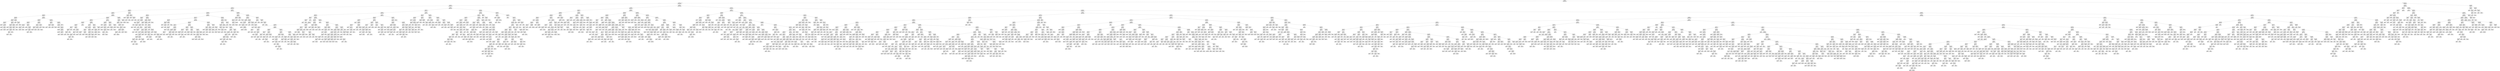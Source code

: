 digraph Tree {
node [shape=box] ;
0 [label="X[1] <= 2.5\ngini = 0.375\nsamples = 21784\nvalue = [16338, 5446]"] ;
1 [label="X[0] <= 1.5\ngini = 0.4425\nsamples = 16338\nvalue = [10940, 5398]"] ;
0 -> 1 [labeldistance=2.5, labelangle=45, headlabel="True"] ;
2 [label="X[1] <= 0.5\ngini = 0.4989\nsamples = 2747\nvalue = [1308, 1439]"] ;
1 -> 2 ;
3 [label="X[0] <= 0.5\ngini = 0.4025\nsamples = 1354\nvalue = [976, 378]"] ;
2 -> 3 ;
4 [label="X[3] <= 30.5\ngini = 0.3068\nsamples = 740\nvalue = [600, 140]"] ;
3 -> 4 ;
5 [label="X[2] <= 24.5\ngini = 0.3179\nsamples = 691\nvalue = [554, 137]"] ;
4 -> 5 ;
6 [label="X[3] <= 24.5\ngini = 0.3556\nsamples = 307\nvalue = [236, 71]"] ;
5 -> 6 ;
7 [label="X[3] <= 23.5\ngini = 0.4334\nsamples = 63\nvalue = [43, 20]"] ;
6 -> 7 ;
8 [label="X[3] <= 15.5\ngini = 0.3841\nsamples = 54\nvalue = [40, 14]"] ;
7 -> 8 ;
9 [label="X[3] <= 13.0\ngini = 0.4664\nsamples = 27\nvalue = [17, 10]"] ;
8 -> 9 ;
10 [label="gini = 0.0\nsamples = 5\nvalue = [5, 0]"] ;
9 -> 10 ;
11 [label="X[2] <= 16.5\ngini = 0.4959\nsamples = 22\nvalue = [12, 10]"] ;
9 -> 11 ;
12 [label="gini = 0.48\nsamples = 10\nvalue = [6, 4]"] ;
11 -> 12 ;
13 [label="X[2] <= 21.0\ngini = 0.5\nsamples = 12\nvalue = [6, 6]"] ;
11 -> 13 ;
14 [label="gini = 0.0\nsamples = 1\nvalue = [0, 1]"] ;
13 -> 14 ;
15 [label="gini = 0.4959\nsamples = 11\nvalue = [6, 5]"] ;
13 -> 15 ;
16 [label="X[2] <= 19.0\ngini = 0.2524\nsamples = 27\nvalue = [23, 4]"] ;
8 -> 16 ;
17 [label="X[2] <= 15.5\ngini = 0.3967\nsamples = 11\nvalue = [8, 3]"] ;
16 -> 17 ;
18 [label="gini = 0.0\nsamples = 3\nvalue = [3, 0]"] ;
17 -> 18 ;
19 [label="X[3] <= 17.5\ngini = 0.4688\nsamples = 8\nvalue = [5, 3]"] ;
17 -> 19 ;
20 [label="gini = 0.5\nsamples = 2\nvalue = [1, 1]"] ;
19 -> 20 ;
21 [label="X[3] <= 19.5\ngini = 0.4444\nsamples = 6\nvalue = [4, 2]"] ;
19 -> 21 ;
22 [label="X[2] <= 17.0\ngini = 0.375\nsamples = 4\nvalue = [3, 1]"] ;
21 -> 22 ;
23 [label="gini = 0.4444\nsamples = 3\nvalue = [2, 1]"] ;
22 -> 23 ;
24 [label="gini = 0.0\nsamples = 1\nvalue = [1, 0]"] ;
22 -> 24 ;
25 [label="gini = 0.5\nsamples = 2\nvalue = [1, 1]"] ;
21 -> 25 ;
26 [label="X[3] <= 16.5\ngini = 0.1172\nsamples = 16\nvalue = [15, 1]"] ;
16 -> 26 ;
27 [label="X[2] <= 22.0\ngini = 0.32\nsamples = 5\nvalue = [4, 1]"] ;
26 -> 27 ;
28 [label="gini = 0.0\nsamples = 4\nvalue = [4, 0]"] ;
27 -> 28 ;
29 [label="gini = 0.0\nsamples = 1\nvalue = [0, 1]"] ;
27 -> 29 ;
30 [label="gini = 0.0\nsamples = 11\nvalue = [11, 0]"] ;
26 -> 30 ;
31 [label="X[2] <= 20.0\ngini = 0.4444\nsamples = 9\nvalue = [3, 6]"] ;
7 -> 31 ;
32 [label="gini = 0.5\nsamples = 4\nvalue = [2, 2]"] ;
31 -> 32 ;
33 [label="X[2] <= 23.5\ngini = 0.32\nsamples = 5\nvalue = [1, 4]"] ;
31 -> 33 ;
34 [label="gini = 0.0\nsamples = 2\nvalue = [0, 2]"] ;
33 -> 34 ;
35 [label="gini = 0.4444\nsamples = 3\nvalue = [1, 2]"] ;
33 -> 35 ;
36 [label="X[2] <= 21.5\ngini = 0.3307\nsamples = 244\nvalue = [193, 51]"] ;
6 -> 36 ;
37 [label="X[3] <= 28.0\ngini = 0.2666\nsamples = 101\nvalue = [85, 16]"] ;
36 -> 37 ;
38 [label="X[3] <= 25.5\ngini = 0.1769\nsamples = 51\nvalue = [46, 5]"] ;
37 -> 38 ;
39 [label="X[2] <= 17.0\ngini = 0.2311\nsamples = 30\nvalue = [26, 4]"] ;
38 -> 39 ;
40 [label="X[2] <= 15.5\ngini = 0.2524\nsamples = 27\nvalue = [23, 4]"] ;
39 -> 40 ;
41 [label="gini = 0.2355\nsamples = 22\nvalue = [19, 3]"] ;
40 -> 41 ;
42 [label="gini = 0.32\nsamples = 5\nvalue = [4, 1]"] ;
40 -> 42 ;
43 [label="gini = 0.0\nsamples = 3\nvalue = [3, 0]"] ;
39 -> 43 ;
44 [label="X[2] <= 17.0\ngini = 0.0907\nsamples = 21\nvalue = [20, 1]"] ;
38 -> 44 ;
45 [label="gini = 0.0\nsamples = 12\nvalue = [12, 0]"] ;
44 -> 45 ;
46 [label="X[3] <= 26.5\ngini = 0.1975\nsamples = 9\nvalue = [8, 1]"] ;
44 -> 46 ;
47 [label="gini = 0.0\nsamples = 4\nvalue = [4, 0]"] ;
46 -> 47 ;
48 [label="X[2] <= 19.0\ngini = 0.32\nsamples = 5\nvalue = [4, 1]"] ;
46 -> 48 ;
49 [label="gini = 0.4444\nsamples = 3\nvalue = [2, 1]"] ;
48 -> 49 ;
50 [label="gini = 0.0\nsamples = 2\nvalue = [2, 0]"] ;
48 -> 50 ;
51 [label="X[3] <= 29.5\ngini = 0.3432\nsamples = 50\nvalue = [39, 11]"] ;
37 -> 51 ;
52 [label="X[2] <= 17.0\ngini = 0.4012\nsamples = 36\nvalue = [26, 10]"] ;
51 -> 52 ;
53 [label="X[2] <= 15.5\ngini = 0.4628\nsamples = 22\nvalue = [14, 8]"] ;
52 -> 53 ;
54 [label="gini = 0.4938\nsamples = 9\nvalue = [5, 4]"] ;
53 -> 54 ;
55 [label="gini = 0.426\nsamples = 13\nvalue = [9, 4]"] ;
53 -> 55 ;
56 [label="X[2] <= 20.5\ngini = 0.2449\nsamples = 14\nvalue = [12, 2]"] ;
52 -> 56 ;
57 [label="gini = 0.0\nsamples = 4\nvalue = [4, 0]"] ;
56 -> 57 ;
58 [label="gini = 0.32\nsamples = 10\nvalue = [8, 2]"] ;
56 -> 58 ;
59 [label="X[2] <= 15.5\ngini = 0.1327\nsamples = 14\nvalue = [13, 1]"] ;
51 -> 59 ;
60 [label="gini = 0.1975\nsamples = 9\nvalue = [8, 1]"] ;
59 -> 60 ;
61 [label="gini = 0.0\nsamples = 5\nvalue = [5, 0]"] ;
59 -> 61 ;
62 [label="X[2] <= 22.5\ngini = 0.3697\nsamples = 143\nvalue = [108, 35]"] ;
36 -> 62 ;
63 [label="X[3] <= 28.0\ngini = 0.4861\nsamples = 12\nvalue = [5, 7]"] ;
62 -> 63 ;
64 [label="X[3] <= 25.5\ngini = 0.375\nsamples = 4\nvalue = [3, 1]"] ;
63 -> 64 ;
65 [label="gini = 0.0\nsamples = 1\nvalue = [0, 1]"] ;
64 -> 65 ;
66 [label="gini = 0.0\nsamples = 3\nvalue = [3, 0]"] ;
64 -> 66 ;
67 [label="X[3] <= 29.5\ngini = 0.375\nsamples = 8\nvalue = [2, 6]"] ;
63 -> 67 ;
68 [label="gini = 0.375\nsamples = 4\nvalue = [1, 3]"] ;
67 -> 68 ;
69 [label="gini = 0.375\nsamples = 4\nvalue = [1, 3]"] ;
67 -> 69 ;
70 [label="X[3] <= 29.5\ngini = 0.3361\nsamples = 131\nvalue = [103, 28]"] ;
62 -> 70 ;
71 [label="X[3] <= 25.5\ngini = 0.3578\nsamples = 120\nvalue = [92, 28]"] ;
70 -> 71 ;
72 [label="gini = 0.2449\nsamples = 7\nvalue = [6, 1]"] ;
71 -> 72 ;
73 [label="X[3] <= 26.5\ngini = 0.3637\nsamples = 113\nvalue = [86, 27]"] ;
71 -> 73 ;
74 [label="gini = 0.3911\nsamples = 30\nvalue = [22, 8]"] ;
73 -> 74 ;
75 [label="X[3] <= 27.5\ngini = 0.353\nsamples = 83\nvalue = [64, 19]"] ;
73 -> 75 ;
76 [label="gini = 0.3412\nsamples = 55\nvalue = [43, 12]"] ;
75 -> 76 ;
77 [label="X[3] <= 28.5\ngini = 0.375\nsamples = 28\nvalue = [21, 7]"] ;
75 -> 77 ;
78 [label="gini = 0.48\nsamples = 5\nvalue = [3, 2]"] ;
77 -> 78 ;
79 [label="gini = 0.3403\nsamples = 23\nvalue = [18, 5]"] ;
77 -> 79 ;
80 [label="gini = 0.0\nsamples = 11\nvalue = [11, 0]"] ;
70 -> 80 ;
81 [label="X[3] <= 28.5\ngini = 0.2847\nsamples = 384\nvalue = [318, 66]"] ;
5 -> 81 ;
82 [label="X[2] <= 35.5\ngini = 0.2664\nsamples = 278\nvalue = [234, 44]"] ;
81 -> 82 ;
83 [label="X[3] <= 24.5\ngini = 0.3052\nsamples = 149\nvalue = [121, 28]"] ;
82 -> 83 ;
84 [label="X[2] <= 29.5\ngini = 0.1975\nsamples = 54\nvalue = [48, 6]"] ;
83 -> 84 ;
85 [label="X[2] <= 26.5\ngini = 0.3122\nsamples = 31\nvalue = [25, 6]"] ;
84 -> 85 ;
86 [label="X[3] <= 22.5\ngini = 0.42\nsamples = 10\nvalue = [7, 3]"] ;
85 -> 86 ;
87 [label="X[3] <= 19.5\ngini = 0.3457\nsamples = 9\nvalue = [7, 2]"] ;
86 -> 87 ;
88 [label="X[2] <= 25.5\ngini = 0.4444\nsamples = 6\nvalue = [4, 2]"] ;
87 -> 88 ;
89 [label="gini = 0.0\nsamples = 2\nvalue = [2, 0]"] ;
88 -> 89 ;
90 [label="gini = 0.5\nsamples = 4\nvalue = [2, 2]"] ;
88 -> 90 ;
91 [label="gini = 0.0\nsamples = 3\nvalue = [3, 0]"] ;
87 -> 91 ;
92 [label="gini = 0.0\nsamples = 1\nvalue = [0, 1]"] ;
86 -> 92 ;
93 [label="X[2] <= 28.0\ngini = 0.2449\nsamples = 21\nvalue = [18, 3]"] ;
85 -> 93 ;
94 [label="gini = 0.0\nsamples = 6\nvalue = [6, 0]"] ;
93 -> 94 ;
95 [label="X[3] <= 23.5\ngini = 0.32\nsamples = 15\nvalue = [12, 3]"] ;
93 -> 95 ;
96 [label="X[3] <= 19.0\ngini = 0.2778\nsamples = 12\nvalue = [10, 2]"] ;
95 -> 96 ;
97 [label="X[3] <= 17.0\ngini = 0.375\nsamples = 8\nvalue = [6, 2]"] ;
96 -> 97 ;
98 [label="X[3] <= 15.5\ngini = 0.2449\nsamples = 7\nvalue = [6, 1]"] ;
97 -> 98 ;
99 [label="gini = 0.32\nsamples = 5\nvalue = [4, 1]"] ;
98 -> 99 ;
100 [label="gini = 0.0\nsamples = 2\nvalue = [2, 0]"] ;
98 -> 100 ;
101 [label="gini = 0.0\nsamples = 1\nvalue = [0, 1]"] ;
97 -> 101 ;
102 [label="gini = 0.0\nsamples = 4\nvalue = [4, 0]"] ;
96 -> 102 ;
103 [label="gini = 0.4444\nsamples = 3\nvalue = [2, 1]"] ;
95 -> 103 ;
104 [label="gini = 0.0\nsamples = 23\nvalue = [23, 0]"] ;
84 -> 104 ;
105 [label="X[3] <= 26.5\ngini = 0.3559\nsamples = 95\nvalue = [73, 22]"] ;
83 -> 105 ;
106 [label="X[2] <= 25.5\ngini = 0.48\nsamples = 35\nvalue = [21, 14]"] ;
105 -> 106 ;
107 [label="gini = 0.0\nsamples = 3\nvalue = [3, 0]"] ;
106 -> 107 ;
108 [label="X[2] <= 29.5\ngini = 0.4922\nsamples = 32\nvalue = [18, 14]"] ;
106 -> 108 ;
109 [label="X[3] <= 25.5\ngini = 0.48\nsamples = 15\nvalue = [6, 9]"] ;
108 -> 109 ;
110 [label="X[2] <= 26.5\ngini = 0.375\nsamples = 4\nvalue = [1, 3]"] ;
109 -> 110 ;
111 [label="gini = 0.4444\nsamples = 3\nvalue = [1, 2]"] ;
110 -> 111 ;
112 [label="gini = 0.0\nsamples = 1\nvalue = [0, 1]"] ;
110 -> 112 ;
113 [label="X[2] <= 28.0\ngini = 0.4959\nsamples = 11\nvalue = [5, 6]"] ;
109 -> 113 ;
114 [label="gini = 0.4444\nsamples = 3\nvalue = [2, 1]"] ;
113 -> 114 ;
115 [label="gini = 0.4688\nsamples = 8\nvalue = [3, 5]"] ;
113 -> 115 ;
116 [label="X[3] <= 25.5\ngini = 0.4152\nsamples = 17\nvalue = [12, 5]"] ;
108 -> 116 ;
117 [label="X[2] <= 33.0\ngini = 0.4959\nsamples = 11\nvalue = [6, 5]"] ;
116 -> 117 ;
118 [label="X[2] <= 31.0\ngini = 0.375\nsamples = 4\nvalue = [1, 3]"] ;
117 -> 118 ;
119 [label="gini = 0.0\nsamples = 1\nvalue = [0, 1]"] ;
118 -> 119 ;
120 [label="gini = 0.4444\nsamples = 3\nvalue = [1, 2]"] ;
118 -> 120 ;
121 [label="X[2] <= 34.5\ngini = 0.4082\nsamples = 7\nvalue = [5, 2]"] ;
117 -> 121 ;
122 [label="gini = 0.2778\nsamples = 6\nvalue = [5, 1]"] ;
121 -> 122 ;
123 [label="gini = 0.0\nsamples = 1\nvalue = [0, 1]"] ;
121 -> 123 ;
124 [label="gini = 0.0\nsamples = 6\nvalue = [6, 0]"] ;
116 -> 124 ;
125 [label="X[2] <= 31.0\ngini = 0.2311\nsamples = 60\nvalue = [52, 8]"] ;
105 -> 125 ;
126 [label="X[2] <= 25.5\ngini = 0.1349\nsamples = 55\nvalue = [51, 4]"] ;
125 -> 126 ;
127 [label="gini = 0.0\nsamples = 1\nvalue = [0, 1]"] ;
126 -> 127 ;
128 [label="X[2] <= 26.5\ngini = 0.1049\nsamples = 54\nvalue = [51, 3]"] ;
126 -> 128 ;
129 [label="X[3] <= 27.5\ngini = 0.2268\nsamples = 23\nvalue = [20, 3]"] ;
128 -> 129 ;
130 [label="gini = 0.255\nsamples = 20\nvalue = [17, 3]"] ;
129 -> 130 ;
131 [label="gini = 0.0\nsamples = 3\nvalue = [3, 0]"] ;
129 -> 131 ;
132 [label="gini = 0.0\nsamples = 31\nvalue = [31, 0]"] ;
128 -> 132 ;
133 [label="X[2] <= 33.5\ngini = 0.32\nsamples = 5\nvalue = [1, 4]"] ;
125 -> 133 ;
134 [label="gini = 0.0\nsamples = 1\nvalue = [0, 1]"] ;
133 -> 134 ;
135 [label="gini = 0.375\nsamples = 4\nvalue = [1, 3]"] ;
133 -> 135 ;
136 [label="X[3] <= 24.5\ngini = 0.2173\nsamples = 129\nvalue = [113, 16]"] ;
82 -> 136 ;
137 [label="X[2] <= 38.0\ngini = 0.3503\nsamples = 53\nvalue = [41, 12]"] ;
136 -> 137 ;
138 [label="gini = 0.0\nsamples = 4\nvalue = [4, 0]"] ;
137 -> 138 ;
139 [label="X[3] <= 15.5\ngini = 0.3698\nsamples = 49\nvalue = [37, 12]"] ;
137 -> 139 ;
140 [label="gini = 0.4444\nsamples = 15\nvalue = [10, 5]"] ;
139 -> 140 ;
141 [label="X[3] <= 22.5\ngini = 0.327\nsamples = 34\nvalue = [27, 7]"] ;
139 -> 141 ;
142 [label="X[3] <= 19.0\ngini = 0.2778\nsamples = 18\nvalue = [15, 3]"] ;
141 -> 142 ;
143 [label="X[3] <= 17.0\ngini = 0.32\nsamples = 15\nvalue = [12, 3]"] ;
142 -> 143 ;
144 [label="gini = 0.2975\nsamples = 11\nvalue = [9, 2]"] ;
143 -> 144 ;
145 [label="gini = 0.375\nsamples = 4\nvalue = [3, 1]"] ;
143 -> 145 ;
146 [label="gini = 0.0\nsamples = 3\nvalue = [3, 0]"] ;
142 -> 146 ;
147 [label="gini = 0.375\nsamples = 16\nvalue = [12, 4]"] ;
141 -> 147 ;
148 [label="X[3] <= 26.5\ngini = 0.0997\nsamples = 76\nvalue = [72, 4]"] ;
136 -> 148 ;
149 [label="X[3] <= 25.5\ngini = 0.04\nsamples = 49\nvalue = [48, 1]"] ;
148 -> 149 ;
150 [label="gini = 0.0\nsamples = 24\nvalue = [24, 0]"] ;
149 -> 150 ;
151 [label="X[2] <= 38.0\ngini = 0.0768\nsamples = 25\nvalue = [24, 1]"] ;
149 -> 151 ;
152 [label="gini = 0.0\nsamples = 11\nvalue = [11, 0]"] ;
151 -> 152 ;
153 [label="gini = 0.1327\nsamples = 14\nvalue = [13, 1]"] ;
151 -> 153 ;
154 [label="X[3] <= 27.5\ngini = 0.1975\nsamples = 27\nvalue = [24, 3]"] ;
148 -> 154 ;
155 [label="gini = 0.2449\nsamples = 21\nvalue = [18, 3]"] ;
154 -> 155 ;
156 [label="gini = 0.0\nsamples = 6\nvalue = [6, 0]"] ;
154 -> 156 ;
157 [label="X[2] <= 38.0\ngini = 0.3289\nsamples = 106\nvalue = [84, 22]"] ;
81 -> 157 ;
158 [label="X[2] <= 32.5\ngini = 0.2778\nsamples = 66\nvalue = [55, 11]"] ;
157 -> 158 ;
159 [label="X[2] <= 30.5\ngini = 0.3074\nsamples = 58\nvalue = [47, 11]"] ;
158 -> 159 ;
160 [label="X[2] <= 29.5\ngini = 0.2893\nsamples = 57\nvalue = [47, 10]"] ;
159 -> 160 ;
161 [label="X[2] <= 26.5\ngini = 0.3153\nsamples = 51\nvalue = [41, 10]"] ;
160 -> 161 ;
162 [label="X[3] <= 29.5\ngini = 0.255\nsamples = 40\nvalue = [34, 6]"] ;
161 -> 162 ;
163 [label="X[2] <= 25.5\ngini = 0.32\nsamples = 30\nvalue = [24, 6]"] ;
162 -> 163 ;
164 [label="gini = 0.0\nsamples = 1\nvalue = [1, 0]"] ;
163 -> 164 ;
165 [label="gini = 0.3282\nsamples = 29\nvalue = [23, 6]"] ;
163 -> 165 ;
166 [label="gini = 0.0\nsamples = 10\nvalue = [10, 0]"] ;
162 -> 166 ;
167 [label="X[2] <= 28.0\ngini = 0.4628\nsamples = 11\nvalue = [7, 4]"] ;
161 -> 167 ;
168 [label="gini = 0.4444\nsamples = 6\nvalue = [4, 2]"] ;
167 -> 168 ;
169 [label="gini = 0.48\nsamples = 5\nvalue = [3, 2]"] ;
167 -> 169 ;
170 [label="gini = 0.0\nsamples = 6\nvalue = [6, 0]"] ;
160 -> 170 ;
171 [label="gini = 0.0\nsamples = 1\nvalue = [0, 1]"] ;
159 -> 171 ;
172 [label="gini = 0.0\nsamples = 8\nvalue = [8, 0]"] ;
158 -> 172 ;
173 [label="X[3] <= 29.5\ngini = 0.3988\nsamples = 40\nvalue = [29, 11]"] ;
157 -> 173 ;
174 [label="gini = 0.375\nsamples = 36\nvalue = [27, 9]"] ;
173 -> 174 ;
175 [label="gini = 0.5\nsamples = 4\nvalue = [2, 2]"] ;
173 -> 175 ;
176 [label="X[3] <= 34.5\ngini = 0.115\nsamples = 49\nvalue = [46, 3]"] ;
4 -> 176 ;
177 [label="X[2] <= 38.0\ngini = 0.05\nsamples = 39\nvalue = [38, 1]"] ;
176 -> 177 ;
178 [label="gini = 0.0\nsamples = 34\nvalue = [34, 0]"] ;
177 -> 178 ;
179 [label="X[3] <= 33.0\ngini = 0.32\nsamples = 5\nvalue = [4, 1]"] ;
177 -> 179 ;
180 [label="gini = 0.4444\nsamples = 3\nvalue = [2, 1]"] ;
179 -> 180 ;
181 [label="gini = 0.0\nsamples = 2\nvalue = [2, 0]"] ;
179 -> 181 ;
182 [label="X[2] <= 18.5\ngini = 0.32\nsamples = 10\nvalue = [8, 2]"] ;
176 -> 182 ;
183 [label="gini = 0.5\nsamples = 2\nvalue = [1, 1]"] ;
182 -> 183 ;
184 [label="X[3] <= 35.5\ngini = 0.2188\nsamples = 8\nvalue = [7, 1]"] ;
182 -> 184 ;
185 [label="gini = 0.375\nsamples = 4\nvalue = [3, 1]"] ;
184 -> 185 ;
186 [label="gini = 0.0\nsamples = 4\nvalue = [4, 0]"] ;
184 -> 186 ;
187 [label="X[2] <= 34.5\ngini = 0.4747\nsamples = 614\nvalue = [376, 238]"] ;
3 -> 187 ;
188 [label="X[3] <= 24.5\ngini = 0.4988\nsamples = 349\nvalue = [183, 166]"] ;
187 -> 188 ;
189 [label="X[2] <= 19.0\ngini = 0.4861\nsamples = 108\nvalue = [45, 63]"] ;
188 -> 189 ;
190 [label="X[3] <= 16.0\ngini = 0.375\nsamples = 12\nvalue = [9, 3]"] ;
189 -> 190 ;
191 [label="gini = 0.0\nsamples = 1\nvalue = [0, 1]"] ;
190 -> 191 ;
192 [label="X[3] <= 22.5\ngini = 0.2975\nsamples = 11\nvalue = [9, 2]"] ;
190 -> 192 ;
193 [label="gini = 0.0\nsamples = 5\nvalue = [5, 0]"] ;
192 -> 193 ;
194 [label="X[2] <= 15.5\ngini = 0.4444\nsamples = 6\nvalue = [4, 2]"] ;
192 -> 194 ;
195 [label="gini = 0.0\nsamples = 1\nvalue = [1, 0]"] ;
194 -> 195 ;
196 [label="X[2] <= 16.5\ngini = 0.48\nsamples = 5\nvalue = [3, 2]"] ;
194 -> 196 ;
197 [label="gini = 0.5\nsamples = 4\nvalue = [2, 2]"] ;
196 -> 197 ;
198 [label="gini = 0.0\nsamples = 1\nvalue = [1, 0]"] ;
196 -> 198 ;
199 [label="X[2] <= 31.0\ngini = 0.4688\nsamples = 96\nvalue = [36, 60]"] ;
189 -> 199 ;
200 [label="X[2] <= 22.5\ngini = 0.4791\nsamples = 88\nvalue = [35, 53]"] ;
199 -> 200 ;
201 [label="X[2] <= 21.0\ngini = 0.3457\nsamples = 9\nvalue = [2, 7]"] ;
200 -> 201 ;
202 [label="X[3] <= 16.5\ngini = 0.4444\nsamples = 6\nvalue = [2, 4]"] ;
201 -> 202 ;
203 [label="gini = 0.0\nsamples = 2\nvalue = [0, 2]"] ;
202 -> 203 ;
204 [label="X[3] <= 18.0\ngini = 0.5\nsamples = 4\nvalue = [2, 2]"] ;
202 -> 204 ;
205 [label="gini = 0.0\nsamples = 1\nvalue = [1, 0]"] ;
204 -> 205 ;
206 [label="X[3] <= 21.5\ngini = 0.4444\nsamples = 3\nvalue = [1, 2]"] ;
204 -> 206 ;
207 [label="gini = 0.0\nsamples = 1\nvalue = [0, 1]"] ;
206 -> 207 ;
208 [label="gini = 0.5\nsamples = 2\nvalue = [1, 1]"] ;
206 -> 208 ;
209 [label="gini = 0.0\nsamples = 3\nvalue = [0, 3]"] ;
201 -> 209 ;
210 [label="X[2] <= 23.5\ngini = 0.4865\nsamples = 79\nvalue = [33, 46]"] ;
200 -> 210 ;
211 [label="gini = 0.0\nsamples = 2\nvalue = [2, 0]"] ;
210 -> 211 ;
212 [label="X[3] <= 22.0\ngini = 0.481\nsamples = 77\nvalue = [31, 46]"] ;
210 -> 212 ;
213 [label="X[2] <= 26.5\ngini = 0.4943\nsamples = 47\nvalue = [21, 26]"] ;
212 -> 213 ;
214 [label="X[3] <= 15.5\ngini = 0.5\nsamples = 30\nvalue = [15, 15]"] ;
213 -> 214 ;
215 [label="gini = 0.2449\nsamples = 7\nvalue = [1, 6]"] ;
214 -> 215 ;
216 [label="X[3] <= 17.0\ngini = 0.4764\nsamples = 23\nvalue = [14, 9]"] ;
214 -> 216 ;
217 [label="gini = 0.0\nsamples = 3\nvalue = [3, 0]"] ;
216 -> 217 ;
218 [label="X[3] <= 20.5\ngini = 0.495\nsamples = 20\nvalue = [11, 9]"] ;
216 -> 218 ;
219 [label="X[3] <= 19.0\ngini = 0.4938\nsamples = 9\nvalue = [4, 5]"] ;
218 -> 219 ;
220 [label="X[2] <= 24.5\ngini = 0.4444\nsamples = 6\nvalue = [4, 2]"] ;
219 -> 220 ;
221 [label="gini = 0.0\nsamples = 2\nvalue = [2, 0]"] ;
220 -> 221 ;
222 [label="X[2] <= 25.5\ngini = 0.5\nsamples = 4\nvalue = [2, 2]"] ;
220 -> 222 ;
223 [label="gini = 0.0\nsamples = 1\nvalue = [0, 1]"] ;
222 -> 223 ;
224 [label="gini = 0.4444\nsamples = 3\nvalue = [2, 1]"] ;
222 -> 224 ;
225 [label="gini = 0.0\nsamples = 3\nvalue = [0, 3]"] ;
219 -> 225 ;
226 [label="X[2] <= 24.5\ngini = 0.4628\nsamples = 11\nvalue = [7, 4]"] ;
218 -> 226 ;
227 [label="gini = 0.0\nsamples = 2\nvalue = [2, 0]"] ;
226 -> 227 ;
228 [label="X[2] <= 25.5\ngini = 0.4938\nsamples = 9\nvalue = [5, 4]"] ;
226 -> 228 ;
229 [label="gini = 0.0\nsamples = 1\nvalue = [0, 1]"] ;
228 -> 229 ;
230 [label="gini = 0.4688\nsamples = 8\nvalue = [5, 3]"] ;
228 -> 230 ;
231 [label="X[3] <= 16.5\ngini = 0.4567\nsamples = 17\nvalue = [6, 11]"] ;
213 -> 231 ;
232 [label="X[2] <= 29.5\ngini = 0.4444\nsamples = 6\nvalue = [4, 2]"] ;
231 -> 232 ;
233 [label="gini = 0.375\nsamples = 4\nvalue = [3, 1]"] ;
232 -> 233 ;
234 [label="gini = 0.5\nsamples = 2\nvalue = [1, 1]"] ;
232 -> 234 ;
235 [label="X[2] <= 29.5\ngini = 0.2975\nsamples = 11\nvalue = [2, 9]"] ;
231 -> 235 ;
236 [label="X[3] <= 19.0\ngini = 0.18\nsamples = 10\nvalue = [1, 9]"] ;
235 -> 236 ;
237 [label="gini = 0.0\nsamples = 6\nvalue = [0, 6]"] ;
236 -> 237 ;
238 [label="X[3] <= 20.5\ngini = 0.375\nsamples = 4\nvalue = [1, 3]"] ;
236 -> 238 ;
239 [label="gini = 0.5\nsamples = 2\nvalue = [1, 1]"] ;
238 -> 239 ;
240 [label="gini = 0.0\nsamples = 2\nvalue = [0, 2]"] ;
238 -> 240 ;
241 [label="gini = 0.0\nsamples = 1\nvalue = [1, 0]"] ;
235 -> 241 ;
242 [label="X[2] <= 25.5\ngini = 0.4444\nsamples = 30\nvalue = [10, 20]"] ;
212 -> 242 ;
243 [label="gini = 0.0\nsamples = 1\nvalue = [1, 0]"] ;
242 -> 243 ;
244 [label="X[2] <= 26.5\ngini = 0.4281\nsamples = 29\nvalue = [9, 20]"] ;
242 -> 244 ;
245 [label="gini = 0.3367\nsamples = 14\nvalue = [3, 11]"] ;
244 -> 245 ;
246 [label="X[2] <= 28.0\ngini = 0.48\nsamples = 15\nvalue = [6, 9]"] ;
244 -> 246 ;
247 [label="gini = 0.0\nsamples = 1\nvalue = [1, 0]"] ;
246 -> 247 ;
248 [label="X[3] <= 23.5\ngini = 0.4592\nsamples = 14\nvalue = [5, 9]"] ;
246 -> 248 ;
249 [label="gini = 0.32\nsamples = 5\nvalue = [1, 4]"] ;
248 -> 249 ;
250 [label="X[2] <= 29.5\ngini = 0.4938\nsamples = 9\nvalue = [4, 5]"] ;
248 -> 250 ;
251 [label="gini = 0.48\nsamples = 5\nvalue = [2, 3]"] ;
250 -> 251 ;
252 [label="gini = 0.5\nsamples = 4\nvalue = [2, 2]"] ;
250 -> 252 ;
253 [label="X[3] <= 16.5\ngini = 0.2188\nsamples = 8\nvalue = [1, 7]"] ;
199 -> 253 ;
254 [label="gini = 0.375\nsamples = 4\nvalue = [1, 3]"] ;
253 -> 254 ;
255 [label="gini = 0.0\nsamples = 4\nvalue = [0, 4]"] ;
253 -> 255 ;
256 [label="X[3] <= 30.5\ngini = 0.4895\nsamples = 241\nvalue = [138, 103]"] ;
188 -> 256 ;
257 [label="X[2] <= 17.5\ngini = 0.4705\nsamples = 177\nvalue = [110, 67]"] ;
256 -> 257 ;
258 [label="X[2] <= 15.5\ngini = 0.4898\nsamples = 14\nvalue = [6, 8]"] ;
257 -> 258 ;
259 [label="X[3] <= 26.0\ngini = 0.4938\nsamples = 9\nvalue = [5, 4]"] ;
258 -> 259 ;
260 [label="gini = 0.5\nsamples = 4\nvalue = [2, 2]"] ;
259 -> 260 ;
261 [label="X[3] <= 28.5\ngini = 0.48\nsamples = 5\nvalue = [3, 2]"] ;
259 -> 261 ;
262 [label="gini = 0.0\nsamples = 1\nvalue = [1, 0]"] ;
261 -> 262 ;
263 [label="gini = 0.5\nsamples = 4\nvalue = [2, 2]"] ;
261 -> 263 ;
264 [label="X[3] <= 25.5\ngini = 0.32\nsamples = 5\nvalue = [1, 4]"] ;
258 -> 264 ;
265 [label="gini = 0.0\nsamples = 1\nvalue = [1, 0]"] ;
264 -> 265 ;
266 [label="gini = 0.0\nsamples = 4\nvalue = [0, 4]"] ;
264 -> 266 ;
267 [label="X[2] <= 29.5\ngini = 0.4619\nsamples = 163\nvalue = [104, 59]"] ;
257 -> 267 ;
268 [label="X[3] <= 26.5\ngini = 0.4369\nsamples = 121\nvalue = [82, 39]"] ;
267 -> 268 ;
269 [label="X[2] <= 21.5\ngini = 0.48\nsamples = 40\nvalue = [24, 16]"] ;
268 -> 269 ;
270 [label="X[3] <= 25.5\ngini = 0.2449\nsamples = 7\nvalue = [6, 1]"] ;
269 -> 270 ;
271 [label="gini = 0.2778\nsamples = 6\nvalue = [5, 1]"] ;
270 -> 271 ;
272 [label="gini = 0.0\nsamples = 1\nvalue = [1, 0]"] ;
270 -> 272 ;
273 [label="X[2] <= 25.5\ngini = 0.4959\nsamples = 33\nvalue = [18, 15]"] ;
269 -> 273 ;
274 [label="X[2] <= 23.0\ngini = 0.4992\nsamples = 25\nvalue = [12, 13]"] ;
273 -> 274 ;
275 [label="X[3] <= 25.5\ngini = 0.4444\nsamples = 6\nvalue = [2, 4]"] ;
274 -> 275 ;
276 [label="gini = 0.48\nsamples = 5\nvalue = [2, 3]"] ;
275 -> 276 ;
277 [label="gini = 0.0\nsamples = 1\nvalue = [0, 1]"] ;
275 -> 277 ;
278 [label="X[3] <= 25.5\ngini = 0.4986\nsamples = 19\nvalue = [10, 9]"] ;
274 -> 278 ;
279 [label="gini = 0.4959\nsamples = 11\nvalue = [6, 5]"] ;
278 -> 279 ;
280 [label="X[2] <= 24.5\ngini = 0.5\nsamples = 8\nvalue = [4, 4]"] ;
278 -> 280 ;
281 [label="gini = 0.5\nsamples = 6\nvalue = [3, 3]"] ;
280 -> 281 ;
282 [label="gini = 0.5\nsamples = 2\nvalue = [1, 1]"] ;
280 -> 282 ;
283 [label="X[2] <= 28.0\ngini = 0.375\nsamples = 8\nvalue = [6, 2]"] ;
273 -> 283 ;
284 [label="X[2] <= 26.5\ngini = 0.2778\nsamples = 6\nvalue = [5, 1]"] ;
283 -> 284 ;
285 [label="gini = 0.32\nsamples = 5\nvalue = [4, 1]"] ;
284 -> 285 ;
286 [label="gini = 0.0\nsamples = 1\nvalue = [1, 0]"] ;
284 -> 286 ;
287 [label="gini = 0.5\nsamples = 2\nvalue = [1, 1]"] ;
283 -> 287 ;
288 [label="X[2] <= 24.5\ngini = 0.4066\nsamples = 81\nvalue = [58, 23]"] ;
268 -> 288 ;
289 [label="X[3] <= 27.5\ngini = 0.3367\nsamples = 28\nvalue = [22, 6]"] ;
288 -> 289 ;
290 [label="X[2] <= 23.5\ngini = 0.4297\nsamples = 16\nvalue = [11, 5]"] ;
289 -> 290 ;
291 [label="X[2] <= 20.0\ngini = 0.4938\nsamples = 9\nvalue = [5, 4]"] ;
290 -> 291 ;
292 [label="gini = 0.48\nsamples = 5\nvalue = [3, 2]"] ;
291 -> 292 ;
293 [label="X[2] <= 22.5\ngini = 0.5\nsamples = 4\nvalue = [2, 2]"] ;
291 -> 293 ;
294 [label="gini = 0.5\nsamples = 2\nvalue = [1, 1]"] ;
293 -> 294 ;
295 [label="gini = 0.5\nsamples = 2\nvalue = [1, 1]"] ;
293 -> 295 ;
296 [label="gini = 0.2449\nsamples = 7\nvalue = [6, 1]"] ;
290 -> 296 ;
297 [label="X[3] <= 29.5\ngini = 0.1528\nsamples = 12\nvalue = [11, 1]"] ;
289 -> 297 ;
298 [label="gini = 0.0\nsamples = 4\nvalue = [4, 0]"] ;
297 -> 298 ;
299 [label="X[2] <= 22.0\ngini = 0.2188\nsamples = 8\nvalue = [7, 1]"] ;
297 -> 299 ;
300 [label="gini = 0.0\nsamples = 2\nvalue = [2, 0]"] ;
299 -> 300 ;
301 [label="gini = 0.2778\nsamples = 6\nvalue = [5, 1]"] ;
299 -> 301 ;
302 [label="X[2] <= 25.5\ngini = 0.4357\nsamples = 53\nvalue = [36, 17]"] ;
288 -> 302 ;
303 [label="X[3] <= 29.0\ngini = 0.48\nsamples = 5\nvalue = [2, 3]"] ;
302 -> 303 ;
304 [label="X[3] <= 27.5\ngini = 0.5\nsamples = 4\nvalue = [2, 2]"] ;
303 -> 304 ;
305 [label="gini = 0.5\nsamples = 2\nvalue = [1, 1]"] ;
304 -> 305 ;
306 [label="gini = 0.5\nsamples = 2\nvalue = [1, 1]"] ;
304 -> 306 ;
307 [label="gini = 0.0\nsamples = 1\nvalue = [0, 1]"] ;
303 -> 307 ;
308 [label="X[3] <= 29.5\ngini = 0.4132\nsamples = 48\nvalue = [34, 14]"] ;
302 -> 308 ;
309 [label="X[3] <= 28.5\ngini = 0.382\nsamples = 35\nvalue = [26, 9]"] ;
308 -> 309 ;
310 [label="X[3] <= 27.5\ngini = 0.4043\nsamples = 32\nvalue = [23, 9]"] ;
309 -> 310 ;
311 [label="X[2] <= 27.5\ngini = 0.375\nsamples = 28\nvalue = [21, 7]"] ;
310 -> 311 ;
312 [label="gini = 0.4444\nsamples = 9\nvalue = [6, 3]"] ;
311 -> 312 ;
313 [label="gini = 0.3324\nsamples = 19\nvalue = [15, 4]"] ;
311 -> 313 ;
314 [label="X[2] <= 27.5\ngini = 0.5\nsamples = 4\nvalue = [2, 2]"] ;
310 -> 314 ;
315 [label="gini = 0.0\nsamples = 1\nvalue = [1, 0]"] ;
314 -> 315 ;
316 [label="gini = 0.4444\nsamples = 3\nvalue = [1, 2]"] ;
314 -> 316 ;
317 [label="gini = 0.0\nsamples = 3\nvalue = [3, 0]"] ;
309 -> 317 ;
318 [label="X[2] <= 26.5\ngini = 0.4734\nsamples = 13\nvalue = [8, 5]"] ;
308 -> 318 ;
319 [label="gini = 0.5\nsamples = 10\nvalue = [5, 5]"] ;
318 -> 319 ;
320 [label="gini = 0.0\nsamples = 3\nvalue = [3, 0]"] ;
318 -> 320 ;
321 [label="X[3] <= 27.5\ngini = 0.4989\nsamples = 42\nvalue = [22, 20]"] ;
267 -> 321 ;
322 [label="X[2] <= 31.0\ngini = 0.4898\nsamples = 35\nvalue = [20, 15]"] ;
321 -> 322 ;
323 [label="X[3] <= 25.5\ngini = 0.5\nsamples = 10\nvalue = [5, 5]"] ;
322 -> 323 ;
324 [label="gini = 0.375\nsamples = 4\nvalue = [1, 3]"] ;
323 -> 324 ;
325 [label="X[3] <= 26.5\ngini = 0.4444\nsamples = 6\nvalue = [4, 2]"] ;
323 -> 325 ;
326 [label="gini = 0.0\nsamples = 1\nvalue = [1, 0]"] ;
325 -> 326 ;
327 [label="gini = 0.48\nsamples = 5\nvalue = [3, 2]"] ;
325 -> 327 ;
328 [label="X[2] <= 33.0\ngini = 0.48\nsamples = 25\nvalue = [15, 10]"] ;
322 -> 328 ;
329 [label="X[3] <= 25.5\ngini = 0.32\nsamples = 5\nvalue = [4, 1]"] ;
328 -> 329 ;
330 [label="gini = 0.0\nsamples = 1\nvalue = [0, 1]"] ;
329 -> 330 ;
331 [label="gini = 0.0\nsamples = 4\nvalue = [4, 0]"] ;
329 -> 331 ;
332 [label="X[3] <= 26.0\ngini = 0.495\nsamples = 20\nvalue = [11, 9]"] ;
328 -> 332 ;
333 [label="gini = 0.375\nsamples = 8\nvalue = [6, 2]"] ;
332 -> 333 ;
334 [label="gini = 0.4861\nsamples = 12\nvalue = [5, 7]"] ;
332 -> 334 ;
335 [label="X[3] <= 28.5\ngini = 0.4082\nsamples = 7\nvalue = [2, 5]"] ;
321 -> 335 ;
336 [label="gini = 0.0\nsamples = 3\nvalue = [0, 3]"] ;
335 -> 336 ;
337 [label="X[3] <= 29.5\ngini = 0.5\nsamples = 4\nvalue = [2, 2]"] ;
335 -> 337 ;
338 [label="gini = 0.0\nsamples = 1\nvalue = [1, 0]"] ;
337 -> 338 ;
339 [label="gini = 0.4444\nsamples = 3\nvalue = [1, 2]"] ;
337 -> 339 ;
340 [label="X[2] <= 31.0\ngini = 0.4922\nsamples = 64\nvalue = [28, 36]"] ;
256 -> 340 ;
341 [label="X[3] <= 34.5\ngini = 0.4837\nsamples = 61\nvalue = [25, 36]"] ;
340 -> 341 ;
342 [label="X[2] <= 18.5\ngini = 0.4721\nsamples = 55\nvalue = [21, 34]"] ;
341 -> 342 ;
343 [label="X[2] <= 16.0\ngini = 0.4938\nsamples = 9\nvalue = [5, 4]"] ;
342 -> 343 ;
344 [label="X[3] <= 32.5\ngini = 0.4444\nsamples = 6\nvalue = [2, 4]"] ;
343 -> 344 ;
345 [label="X[3] <= 31.5\ngini = 0.32\nsamples = 5\nvalue = [1, 4]"] ;
344 -> 345 ;
346 [label="gini = 0.0\nsamples = 1\nvalue = [0, 1]"] ;
345 -> 346 ;
347 [label="gini = 0.375\nsamples = 4\nvalue = [1, 3]"] ;
345 -> 347 ;
348 [label="gini = 0.0\nsamples = 1\nvalue = [1, 0]"] ;
344 -> 348 ;
349 [label="gini = 0.0\nsamples = 3\nvalue = [3, 0]"] ;
343 -> 349 ;
350 [label="X[2] <= 22.0\ngini = 0.4537\nsamples = 46\nvalue = [16, 30]"] ;
342 -> 350 ;
351 [label="gini = 0.0\nsamples = 1\nvalue = [0, 1]"] ;
350 -> 351 ;
352 [label="X[3] <= 33.5\ngini = 0.4583\nsamples = 45\nvalue = [16, 29]"] ;
350 -> 352 ;
353 [label="X[3] <= 32.5\ngini = 0.4704\nsamples = 37\nvalue = [14, 23]"] ;
352 -> 353 ;
354 [label="X[2] <= 29.5\ngini = 0.4614\nsamples = 36\nvalue = [13, 23]"] ;
353 -> 354 ;
355 [label="X[2] <= 28.0\ngini = 0.4512\nsamples = 32\nvalue = [11, 21]"] ;
354 -> 355 ;
356 [label="X[2] <= 24.5\ngini = 0.4688\nsamples = 24\nvalue = [9, 15]"] ;
355 -> 356 ;
357 [label="gini = 0.4297\nsamples = 16\nvalue = [5, 11]"] ;
356 -> 357 ;
358 [label="X[2] <= 26.5\ngini = 0.5\nsamples = 8\nvalue = [4, 4]"] ;
356 -> 358 ;
359 [label="X[3] <= 31.5\ngini = 0.4444\nsamples = 3\nvalue = [2, 1]"] ;
358 -> 359 ;
360 [label="gini = 0.0\nsamples = 1\nvalue = [1, 0]"] ;
359 -> 360 ;
361 [label="gini = 0.5\nsamples = 2\nvalue = [1, 1]"] ;
359 -> 361 ;
362 [label="gini = 0.48\nsamples = 5\nvalue = [2, 3]"] ;
358 -> 362 ;
363 [label="X[3] <= 31.5\ngini = 0.375\nsamples = 8\nvalue = [2, 6]"] ;
355 -> 363 ;
364 [label="gini = 0.0\nsamples = 1\nvalue = [0, 1]"] ;
363 -> 364 ;
365 [label="gini = 0.4082\nsamples = 7\nvalue = [2, 5]"] ;
363 -> 365 ;
366 [label="gini = 0.5\nsamples = 4\nvalue = [2, 2]"] ;
354 -> 366 ;
367 [label="gini = 0.0\nsamples = 1\nvalue = [1, 0]"] ;
353 -> 367 ;
368 [label="X[2] <= 29.5\ngini = 0.375\nsamples = 8\nvalue = [2, 6]"] ;
352 -> 368 ;
369 [label="X[2] <= 28.0\ngini = 0.4082\nsamples = 7\nvalue = [2, 5]"] ;
368 -> 369 ;
370 [label="X[2] <= 26.0\ngini = 0.32\nsamples = 5\nvalue = [1, 4]"] ;
369 -> 370 ;
371 [label="gini = 0.4444\nsamples = 3\nvalue = [1, 2]"] ;
370 -> 371 ;
372 [label="gini = 0.0\nsamples = 2\nvalue = [0, 2]"] ;
370 -> 372 ;
373 [label="gini = 0.5\nsamples = 2\nvalue = [1, 1]"] ;
369 -> 373 ;
374 [label="gini = 0.0\nsamples = 1\nvalue = [0, 1]"] ;
368 -> 374 ;
375 [label="X[2] <= 24.5\ngini = 0.4444\nsamples = 6\nvalue = [4, 2]"] ;
341 -> 375 ;
376 [label="gini = 0.0\nsamples = 2\nvalue = [0, 2]"] ;
375 -> 376 ;
377 [label="gini = 0.0\nsamples = 4\nvalue = [4, 0]"] ;
375 -> 377 ;
378 [label="gini = 0.0\nsamples = 3\nvalue = [3, 0]"] ;
340 -> 378 ;
379 [label="X[3] <= 22.0\ngini = 0.3958\nsamples = 265\nvalue = [193, 72]"] ;
187 -> 379 ;
380 [label="X[3] <= 20.5\ngini = 0.4647\nsamples = 79\nvalue = [50, 29]"] ;
379 -> 380 ;
381 [label="X[3] <= 19.0\ngini = 0.4344\nsamples = 69\nvalue = [47, 22]"] ;
380 -> 381 ;
382 [label="X[3] <= 17.0\ngini = 0.4281\nsamples = 58\nvalue = [40, 18]"] ;
381 -> 382 ;
383 [label="X[3] <= 15.5\ngini = 0.42\nsamples = 30\nvalue = [21, 9]"] ;
382 -> 383 ;
384 [label="gini = 0.4321\nsamples = 19\nvalue = [13, 6]"] ;
383 -> 384 ;
385 [label="gini = 0.3967\nsamples = 11\nvalue = [8, 3]"] ;
383 -> 385 ;
386 [label="gini = 0.4362\nsamples = 28\nvalue = [19, 9]"] ;
382 -> 386 ;
387 [label="gini = 0.4628\nsamples = 11\nvalue = [7, 4]"] ;
381 -> 387 ;
388 [label="X[2] <= 37.0\ngini = 0.42\nsamples = 10\nvalue = [3, 7]"] ;
380 -> 388 ;
389 [label="gini = 0.0\nsamples = 1\nvalue = [1, 0]"] ;
388 -> 389 ;
390 [label="gini = 0.3457\nsamples = 9\nvalue = [2, 7]"] ;
388 -> 390 ;
391 [label="X[3] <= 30.5\ngini = 0.3555\nsamples = 186\nvalue = [143, 43]"] ;
379 -> 391 ;
392 [label="X[3] <= 26.5\ngini = 0.342\nsamples = 169\nvalue = [132, 37]"] ;
391 -> 392 ;
393 [label="X[2] <= 38.0\ngini = 0.3724\nsamples = 97\nvalue = [73, 24]"] ;
392 -> 393 ;
394 [label="gini = 0.0\nsamples = 2\nvalue = [2, 0]"] ;
393 -> 394 ;
395 [label="X[3] <= 23.5\ngini = 0.3776\nsamples = 95\nvalue = [71, 24]"] ;
393 -> 395 ;
396 [label="gini = 0.0\nsamples = 1\nvalue = [1, 0]"] ;
395 -> 396 ;
397 [label="X[3] <= 24.5\ngini = 0.3803\nsamples = 94\nvalue = [70, 24]"] ;
395 -> 397 ;
398 [label="gini = 0.417\nsamples = 27\nvalue = [19, 8]"] ;
397 -> 398 ;
399 [label="X[3] <= 25.5\ngini = 0.3636\nsamples = 67\nvalue = [51, 16]"] ;
397 -> 399 ;
400 [label="gini = 0.3403\nsamples = 46\nvalue = [36, 10]"] ;
399 -> 400 ;
401 [label="gini = 0.4082\nsamples = 21\nvalue = [15, 6]"] ;
399 -> 401 ;
402 [label="X[2] <= 38.0\ngini = 0.2959\nsamples = 72\nvalue = [59, 13]"] ;
392 -> 402 ;
403 [label="X[2] <= 36.5\ngini = 0.4444\nsamples = 3\nvalue = [2, 1]"] ;
402 -> 403 ;
404 [label="gini = 0.0\nsamples = 1\nvalue = [1, 0]"] ;
403 -> 404 ;
405 [label="gini = 0.5\nsamples = 2\nvalue = [1, 1]"] ;
403 -> 405 ;
406 [label="X[3] <= 27.5\ngini = 0.2873\nsamples = 69\nvalue = [57, 12]"] ;
402 -> 406 ;
407 [label="gini = 0.2737\nsamples = 55\nvalue = [46, 9]"] ;
406 -> 407 ;
408 [label="X[3] <= 29.0\ngini = 0.3367\nsamples = 14\nvalue = [11, 3]"] ;
406 -> 408 ;
409 [label="gini = 0.4444\nsamples = 3\nvalue = [2, 1]"] ;
408 -> 409 ;
410 [label="gini = 0.2975\nsamples = 11\nvalue = [9, 2]"] ;
408 -> 410 ;
411 [label="X[3] <= 32.5\ngini = 0.4567\nsamples = 17\nvalue = [11, 6]"] ;
391 -> 411 ;
412 [label="X[3] <= 31.5\ngini = 0.5\nsamples = 10\nvalue = [5, 5]"] ;
411 -> 412 ;
413 [label="gini = 0.5\nsamples = 2\nvalue = [1, 1]"] ;
412 -> 413 ;
414 [label="gini = 0.5\nsamples = 8\nvalue = [4, 4]"] ;
412 -> 414 ;
415 [label="X[3] <= 33.5\ngini = 0.2449\nsamples = 7\nvalue = [6, 1]"] ;
411 -> 415 ;
416 [label="gini = 0.0\nsamples = 3\nvalue = [3, 0]"] ;
415 -> 416 ;
417 [label="X[3] <= 35.5\ngini = 0.375\nsamples = 4\nvalue = [3, 1]"] ;
415 -> 417 ;
418 [label="gini = 0.5\nsamples = 2\nvalue = [1, 1]"] ;
417 -> 418 ;
419 [label="gini = 0.0\nsamples = 2\nvalue = [2, 0]"] ;
417 -> 419 ;
420 [label="X[1] <= 1.5\ngini = 0.3631\nsamples = 1393\nvalue = [332, 1061]"] ;
2 -> 420 ;
421 [label="X[0] <= 0.5\ngini = 0.4321\nsamples = 741\nvalue = [234, 507]"] ;
420 -> 421 ;
422 [label="X[3] <= 27.5\ngini = 0.4962\nsamples = 484\nvalue = [221, 263]"] ;
421 -> 422 ;
423 [label="X[3] <= 14.5\ngini = 0.4655\nsamples = 312\nvalue = [115, 197]"] ;
422 -> 423 ;
424 [label="X[3] <= 8.5\ngini = 0.18\nsamples = 10\nvalue = [9, 1]"] ;
423 -> 424 ;
425 [label="X[2] <= 19.0\ngini = 0.4444\nsamples = 3\nvalue = [2, 1]"] ;
424 -> 425 ;
426 [label="gini = 0.0\nsamples = 1\nvalue = [0, 1]"] ;
425 -> 426 ;
427 [label="gini = 0.0\nsamples = 2\nvalue = [2, 0]"] ;
425 -> 427 ;
428 [label="gini = 0.0\nsamples = 7\nvalue = [7, 0]"] ;
424 -> 428 ;
429 [label="X[2] <= 28.0\ngini = 0.4556\nsamples = 302\nvalue = [106, 196]"] ;
423 -> 429 ;
430 [label="X[2] <= 26.5\ngini = 0.4155\nsamples = 180\nvalue = [53, 127]"] ;
429 -> 430 ;
431 [label="X[2] <= 24.5\ngini = 0.4414\nsamples = 149\nvalue = [49, 100]"] ;
430 -> 431 ;
432 [label="X[2] <= 8.5\ngini = 0.4093\nsamples = 108\nvalue = [31, 77]"] ;
431 -> 432 ;
433 [label="X[2] <= 6.0\ngini = 0.5\nsamples = 12\nvalue = [6, 6]"] ;
432 -> 433 ;
434 [label="X[2] <= 4.5\ngini = 0.375\nsamples = 4\nvalue = [1, 3]"] ;
433 -> 434 ;
435 [label="gini = 0.0\nsamples = 1\nvalue = [1, 0]"] ;
434 -> 435 ;
436 [label="gini = 0.0\nsamples = 3\nvalue = [0, 3]"] ;
434 -> 436 ;
437 [label="X[3] <= 17.0\ngini = 0.4688\nsamples = 8\nvalue = [5, 3]"] ;
433 -> 437 ;
438 [label="gini = 0.0\nsamples = 1\nvalue = [0, 1]"] ;
437 -> 438 ;
439 [label="X[3] <= 19.0\ngini = 0.4082\nsamples = 7\nvalue = [5, 2]"] ;
437 -> 439 ;
440 [label="gini = 0.5\nsamples = 2\nvalue = [1, 1]"] ;
439 -> 440 ;
441 [label="X[3] <= 25.0\ngini = 0.32\nsamples = 5\nvalue = [4, 1]"] ;
439 -> 441 ;
442 [label="gini = 0.0\nsamples = 3\nvalue = [3, 0]"] ;
441 -> 442 ;
443 [label="gini = 0.5\nsamples = 2\nvalue = [1, 1]"] ;
441 -> 443 ;
444 [label="X[2] <= 15.5\ngini = 0.3852\nsamples = 96\nvalue = [25, 71]"] ;
432 -> 444 ;
445 [label="X[3] <= 19.5\ngini = 0.3018\nsamples = 27\nvalue = [5, 22]"] ;
444 -> 445 ;
446 [label="X[2] <= 14.5\ngini = 0.4444\nsamples = 6\nvalue = [2, 4]"] ;
445 -> 446 ;
447 [label="X[2] <= 10.5\ngini = 0.32\nsamples = 5\nvalue = [1, 4]"] ;
446 -> 447 ;
448 [label="X[3] <= 16.5\ngini = 0.5\nsamples = 2\nvalue = [1, 1]"] ;
447 -> 448 ;
449 [label="gini = 0.0\nsamples = 1\nvalue = [1, 0]"] ;
448 -> 449 ;
450 [label="gini = 0.0\nsamples = 1\nvalue = [0, 1]"] ;
448 -> 450 ;
451 [label="gini = 0.0\nsamples = 3\nvalue = [0, 3]"] ;
447 -> 451 ;
452 [label="gini = 0.0\nsamples = 1\nvalue = [1, 0]"] ;
446 -> 452 ;
453 [label="X[3] <= 26.5\ngini = 0.2449\nsamples = 21\nvalue = [3, 18]"] ;
445 -> 453 ;
454 [label="X[2] <= 10.5\ngini = 0.1244\nsamples = 15\nvalue = [1, 14]"] ;
453 -> 454 ;
455 [label="X[3] <= 24.5\ngini = 0.2188\nsamples = 8\nvalue = [1, 7]"] ;
454 -> 455 ;
456 [label="gini = 0.0\nsamples = 4\nvalue = [0, 4]"] ;
455 -> 456 ;
457 [label="X[3] <= 25.5\ngini = 0.375\nsamples = 4\nvalue = [1, 3]"] ;
455 -> 457 ;
458 [label="gini = 0.4444\nsamples = 3\nvalue = [1, 2]"] ;
457 -> 458 ;
459 [label="gini = 0.0\nsamples = 1\nvalue = [0, 1]"] ;
457 -> 459 ;
460 [label="gini = 0.0\nsamples = 7\nvalue = [0, 7]"] ;
454 -> 460 ;
461 [label="X[2] <= 12.5\ngini = 0.4444\nsamples = 6\nvalue = [2, 4]"] ;
453 -> 461 ;
462 [label="gini = 0.0\nsamples = 1\nvalue = [1, 0]"] ;
461 -> 462 ;
463 [label="gini = 0.32\nsamples = 5\nvalue = [1, 4]"] ;
461 -> 463 ;
464 [label="X[2] <= 21.5\ngini = 0.4117\nsamples = 69\nvalue = [20, 49]"] ;
444 -> 464 ;
465 [label="X[3] <= 25.5\ngini = 0.4898\nsamples = 21\nvalue = [9, 12]"] ;
464 -> 465 ;
466 [label="X[2] <= 20.5\ngini = 0.375\nsamples = 12\nvalue = [3, 9]"] ;
465 -> 466 ;
467 [label="X[3] <= 19.5\ngini = 0.2975\nsamples = 11\nvalue = [2, 9]"] ;
466 -> 467 ;
468 [label="gini = 0.0\nsamples = 4\nvalue = [0, 4]"] ;
467 -> 468 ;
469 [label="X[3] <= 22.5\ngini = 0.4082\nsamples = 7\nvalue = [2, 5]"] ;
467 -> 469 ;
470 [label="gini = 0.5\nsamples = 2\nvalue = [1, 1]"] ;
469 -> 470 ;
471 [label="X[3] <= 24.5\ngini = 0.32\nsamples = 5\nvalue = [1, 4]"] ;
469 -> 471 ;
472 [label="gini = 0.0\nsamples = 1\nvalue = [0, 1]"] ;
471 -> 472 ;
473 [label="X[2] <= 17.0\ngini = 0.375\nsamples = 4\nvalue = [1, 3]"] ;
471 -> 473 ;
474 [label="gini = 0.0\nsamples = 1\nvalue = [0, 1]"] ;
473 -> 474 ;
475 [label="X[2] <= 19.0\ngini = 0.4444\nsamples = 3\nvalue = [1, 2]"] ;
473 -> 475 ;
476 [label="gini = 0.5\nsamples = 2\nvalue = [1, 1]"] ;
475 -> 476 ;
477 [label="gini = 0.0\nsamples = 1\nvalue = [0, 1]"] ;
475 -> 477 ;
478 [label="gini = 0.0\nsamples = 1\nvalue = [1, 0]"] ;
466 -> 478 ;
479 [label="X[2] <= 17.0\ngini = 0.4444\nsamples = 9\nvalue = [6, 3]"] ;
465 -> 479 ;
480 [label="gini = 0.0\nsamples = 1\nvalue = [1, 0]"] ;
479 -> 480 ;
481 [label="X[3] <= 26.5\ngini = 0.4688\nsamples = 8\nvalue = [5, 3]"] ;
479 -> 481 ;
482 [label="X[2] <= 19.5\ngini = 0.4444\nsamples = 3\nvalue = [2, 1]"] ;
481 -> 482 ;
483 [label="gini = 0.5\nsamples = 2\nvalue = [1, 1]"] ;
482 -> 483 ;
484 [label="gini = 0.0\nsamples = 1\nvalue = [1, 0]"] ;
482 -> 484 ;
485 [label="X[2] <= 19.5\ngini = 0.48\nsamples = 5\nvalue = [3, 2]"] ;
481 -> 485 ;
486 [label="gini = 0.0\nsamples = 1\nvalue = [1, 0]"] ;
485 -> 486 ;
487 [label="gini = 0.5\nsamples = 4\nvalue = [2, 2]"] ;
485 -> 487 ;
488 [label="X[3] <= 25.5\ngini = 0.3533\nsamples = 48\nvalue = [11, 37]"] ;
464 -> 488 ;
489 [label="X[3] <= 17.5\ngini = 0.4321\nsamples = 19\nvalue = [6, 13]"] ;
488 -> 489 ;
490 [label="gini = 0.0\nsamples = 2\nvalue = [0, 2]"] ;
489 -> 490 ;
491 [label="X[3] <= 19.5\ngini = 0.4567\nsamples = 17\nvalue = [6, 11]"] ;
489 -> 491 ;
492 [label="gini = 0.0\nsamples = 1\nvalue = [1, 0]"] ;
491 -> 492 ;
493 [label="X[3] <= 23.0\ngini = 0.4297\nsamples = 16\nvalue = [5, 11]"] ;
491 -> 493 ;
494 [label="X[3] <= 21.5\ngini = 0.48\nsamples = 5\nvalue = [2, 3]"] ;
493 -> 494 ;
495 [label="gini = 0.375\nsamples = 4\nvalue = [1, 3]"] ;
494 -> 495 ;
496 [label="gini = 0.0\nsamples = 1\nvalue = [1, 0]"] ;
494 -> 496 ;
497 [label="X[3] <= 24.5\ngini = 0.3967\nsamples = 11\nvalue = [3, 8]"] ;
493 -> 497 ;
498 [label="gini = 0.0\nsamples = 1\nvalue = [0, 1]"] ;
497 -> 498 ;
499 [label="gini = 0.42\nsamples = 10\nvalue = [3, 7]"] ;
497 -> 499 ;
500 [label="X[3] <= 26.5\ngini = 0.2854\nsamples = 29\nvalue = [5, 24]"] ;
488 -> 500 ;
501 [label="X[2] <= 23.0\ngini = 0.1975\nsamples = 9\nvalue = [1, 8]"] ;
500 -> 501 ;
502 [label="gini = 0.0\nsamples = 1\nvalue = [0, 1]"] ;
501 -> 502 ;
503 [label="gini = 0.2188\nsamples = 8\nvalue = [1, 7]"] ;
501 -> 503 ;
504 [label="gini = 0.32\nsamples = 20\nvalue = [4, 16]"] ;
500 -> 504 ;
505 [label="X[3] <= 26.5\ngini = 0.4926\nsamples = 41\nvalue = [18, 23]"] ;
431 -> 505 ;
506 [label="X[3] <= 22.0\ngini = 0.4512\nsamples = 32\nvalue = [11, 21]"] ;
505 -> 506 ;
507 [label="X[2] <= 25.5\ngini = 0.4861\nsamples = 12\nvalue = [7, 5]"] ;
506 -> 507 ;
508 [label="gini = 0.0\nsamples = 6\nvalue = [6, 0]"] ;
507 -> 508 ;
509 [label="X[3] <= 19.5\ngini = 0.2778\nsamples = 6\nvalue = [1, 5]"] ;
507 -> 509 ;
510 [label="gini = 0.0\nsamples = 3\nvalue = [0, 3]"] ;
509 -> 510 ;
511 [label="gini = 0.4444\nsamples = 3\nvalue = [1, 2]"] ;
509 -> 511 ;
512 [label="X[3] <= 24.5\ngini = 0.32\nsamples = 20\nvalue = [4, 16]"] ;
506 -> 512 ;
513 [label="X[3] <= 23.5\ngini = 0.18\nsamples = 10\nvalue = [1, 9]"] ;
512 -> 513 ;
514 [label="X[2] <= 25.5\ngini = 0.2449\nsamples = 7\nvalue = [1, 6]"] ;
513 -> 514 ;
515 [label="gini = 0.0\nsamples = 1\nvalue = [0, 1]"] ;
514 -> 515 ;
516 [label="gini = 0.2778\nsamples = 6\nvalue = [1, 5]"] ;
514 -> 516 ;
517 [label="gini = 0.0\nsamples = 3\nvalue = [0, 3]"] ;
513 -> 517 ;
518 [label="X[2] <= 25.5\ngini = 0.42\nsamples = 10\nvalue = [3, 7]"] ;
512 -> 518 ;
519 [label="X[3] <= 25.5\ngini = 0.32\nsamples = 5\nvalue = [1, 4]"] ;
518 -> 519 ;
520 [label="gini = 0.0\nsamples = 1\nvalue = [1, 0]"] ;
519 -> 520 ;
521 [label="gini = 0.0\nsamples = 4\nvalue = [0, 4]"] ;
519 -> 521 ;
522 [label="X[3] <= 25.5\ngini = 0.48\nsamples = 5\nvalue = [2, 3]"] ;
518 -> 522 ;
523 [label="gini = 0.0\nsamples = 2\nvalue = [0, 2]"] ;
522 -> 523 ;
524 [label="gini = 0.4444\nsamples = 3\nvalue = [2, 1]"] ;
522 -> 524 ;
525 [label="X[2] <= 25.5\ngini = 0.3457\nsamples = 9\nvalue = [7, 2]"] ;
505 -> 525 ;
526 [label="gini = 0.0\nsamples = 2\nvalue = [2, 0]"] ;
525 -> 526 ;
527 [label="gini = 0.4082\nsamples = 7\nvalue = [5, 2]"] ;
525 -> 527 ;
528 [label="X[3] <= 22.5\ngini = 0.2248\nsamples = 31\nvalue = [4, 27]"] ;
430 -> 528 ;
529 [label="X[3] <= 16.5\ngini = 0.4444\nsamples = 9\nvalue = [3, 6]"] ;
528 -> 529 ;
530 [label="gini = 0.375\nsamples = 4\nvalue = [1, 3]"] ;
529 -> 530 ;
531 [label="X[3] <= 19.5\ngini = 0.48\nsamples = 5\nvalue = [2, 3]"] ;
529 -> 531 ;
532 [label="gini = 0.0\nsamples = 1\nvalue = [1, 0]"] ;
531 -> 532 ;
533 [label="gini = 0.375\nsamples = 4\nvalue = [1, 3]"] ;
531 -> 533 ;
534 [label="X[3] <= 24.5\ngini = 0.0868\nsamples = 22\nvalue = [1, 21]"] ;
528 -> 534 ;
535 [label="gini = 0.0\nsamples = 6\nvalue = [0, 6]"] ;
534 -> 535 ;
536 [label="X[3] <= 25.5\ngini = 0.1172\nsamples = 16\nvalue = [1, 15]"] ;
534 -> 536 ;
537 [label="gini = 0.18\nsamples = 10\nvalue = [1, 9]"] ;
536 -> 537 ;
538 [label="gini = 0.0\nsamples = 6\nvalue = [0, 6]"] ;
536 -> 538 ;
539 [label="X[3] <= 15.5\ngini = 0.4914\nsamples = 122\nvalue = [53, 69]"] ;
429 -> 539 ;
540 [label="gini = 0.0\nsamples = 8\nvalue = [0, 8]"] ;
539 -> 540 ;
541 [label="X[3] <= 22.5\ngini = 0.4975\nsamples = 114\nvalue = [53, 61]"] ;
539 -> 541 ;
542 [label="X[2] <= 32.5\ngini = 0.4032\nsamples = 25\nvalue = [18, 7]"] ;
541 -> 542 ;
543 [label="X[3] <= 16.5\ngini = 0.2778\nsamples = 18\nvalue = [15, 3]"] ;
542 -> 543 ;
544 [label="gini = 0.5\nsamples = 2\nvalue = [1, 1]"] ;
543 -> 544 ;
545 [label="X[3] <= 19.0\ngini = 0.2188\nsamples = 16\nvalue = [14, 2]"] ;
543 -> 545 ;
546 [label="gini = 0.0\nsamples = 4\nvalue = [4, 0]"] ;
545 -> 546 ;
547 [label="X[2] <= 31.0\ngini = 0.2778\nsamples = 12\nvalue = [10, 2]"] ;
545 -> 547 ;
548 [label="X[3] <= 21.5\ngini = 0.3457\nsamples = 9\nvalue = [7, 2]"] ;
547 -> 548 ;
549 [label="X[3] <= 20.5\ngini = 0.4082\nsamples = 7\nvalue = [5, 2]"] ;
548 -> 549 ;
550 [label="X[2] <= 29.5\ngini = 0.375\nsamples = 4\nvalue = [3, 1]"] ;
549 -> 550 ;
551 [label="gini = 0.0\nsamples = 1\nvalue = [1, 0]"] ;
550 -> 551 ;
552 [label="gini = 0.4444\nsamples = 3\nvalue = [2, 1]"] ;
550 -> 552 ;
553 [label="gini = 0.4444\nsamples = 3\nvalue = [2, 1]"] ;
549 -> 553 ;
554 [label="gini = 0.0\nsamples = 2\nvalue = [2, 0]"] ;
548 -> 554 ;
555 [label="gini = 0.0\nsamples = 3\nvalue = [3, 0]"] ;
547 -> 555 ;
556 [label="X[2] <= 34.5\ngini = 0.4898\nsamples = 7\nvalue = [3, 4]"] ;
542 -> 556 ;
557 [label="gini = 0.0\nsamples = 4\nvalue = [0, 4]"] ;
556 -> 557 ;
558 [label="gini = 0.0\nsamples = 3\nvalue = [3, 0]"] ;
556 -> 558 ;
559 [label="X[3] <= 26.5\ngini = 0.4772\nsamples = 89\nvalue = [35, 54]"] ;
541 -> 559 ;
560 [label="X[2] <= 35.5\ngini = 0.4478\nsamples = 65\nvalue = [22, 43]"] ;
559 -> 560 ;
561 [label="X[2] <= 32.5\ngini = 0.437\nsamples = 62\nvalue = [20, 42]"] ;
560 -> 561 ;
562 [label="X[3] <= 24.5\ngini = 0.4608\nsamples = 50\nvalue = [18, 32]"] ;
561 -> 562 ;
563 [label="X[2] <= 29.5\ngini = 0.5\nsamples = 10\nvalue = [5, 5]"] ;
562 -> 563 ;
564 [label="gini = 0.32\nsamples = 5\nvalue = [4, 1]"] ;
563 -> 564 ;
565 [label="X[3] <= 23.5\ngini = 0.32\nsamples = 5\nvalue = [1, 4]"] ;
563 -> 565 ;
566 [label="gini = 0.0\nsamples = 1\nvalue = [0, 1]"] ;
565 -> 566 ;
567 [label="X[2] <= 31.0\ngini = 0.375\nsamples = 4\nvalue = [1, 3]"] ;
565 -> 567 ;
568 [label="gini = 0.0\nsamples = 1\nvalue = [0, 1]"] ;
567 -> 568 ;
569 [label="gini = 0.4444\nsamples = 3\nvalue = [1, 2]"] ;
567 -> 569 ;
570 [label="X[2] <= 31.0\ngini = 0.4388\nsamples = 40\nvalue = [13, 27]"] ;
562 -> 570 ;
571 [label="X[3] <= 25.5\ngini = 0.4121\nsamples = 31\nvalue = [9, 22]"] ;
570 -> 571 ;
572 [label="X[2] <= 29.5\ngini = 0.3878\nsamples = 19\nvalue = [5, 14]"] ;
571 -> 572 ;
573 [label="gini = 0.2975\nsamples = 11\nvalue = [2, 9]"] ;
572 -> 573 ;
574 [label="gini = 0.4688\nsamples = 8\nvalue = [3, 5]"] ;
572 -> 574 ;
575 [label="X[2] <= 29.5\ngini = 0.4444\nsamples = 12\nvalue = [4, 8]"] ;
571 -> 575 ;
576 [label="gini = 0.4628\nsamples = 11\nvalue = [4, 7]"] ;
575 -> 576 ;
577 [label="gini = 0.0\nsamples = 1\nvalue = [0, 1]"] ;
575 -> 577 ;
578 [label="X[3] <= 25.5\ngini = 0.4938\nsamples = 9\nvalue = [4, 5]"] ;
570 -> 578 ;
579 [label="gini = 0.375\nsamples = 4\nvalue = [3, 1]"] ;
578 -> 579 ;
580 [label="gini = 0.32\nsamples = 5\nvalue = [1, 4]"] ;
578 -> 580 ;
581 [label="X[3] <= 25.5\ngini = 0.2778\nsamples = 12\nvalue = [2, 10]"] ;
561 -> 581 ;
582 [label="X[3] <= 24.5\ngini = 0.1653\nsamples = 11\nvalue = [1, 10]"] ;
581 -> 582 ;
583 [label="gini = 0.0\nsamples = 3\nvalue = [0, 3]"] ;
582 -> 583 ;
584 [label="X[2] <= 33.5\ngini = 0.2188\nsamples = 8\nvalue = [1, 7]"] ;
582 -> 584 ;
585 [label="gini = 0.0\nsamples = 3\nvalue = [0, 3]"] ;
584 -> 585 ;
586 [label="X[2] <= 34.5\ngini = 0.32\nsamples = 5\nvalue = [1, 4]"] ;
584 -> 586 ;
587 [label="gini = 0.5\nsamples = 2\nvalue = [1, 1]"] ;
586 -> 587 ;
588 [label="gini = 0.0\nsamples = 3\nvalue = [0, 3]"] ;
586 -> 588 ;
589 [label="gini = 0.0\nsamples = 1\nvalue = [1, 0]"] ;
581 -> 589 ;
590 [label="X[3] <= 25.5\ngini = 0.4444\nsamples = 3\nvalue = [2, 1]"] ;
560 -> 590 ;
591 [label="gini = 0.5\nsamples = 2\nvalue = [1, 1]"] ;
590 -> 591 ;
592 [label="gini = 0.0\nsamples = 1\nvalue = [1, 0]"] ;
590 -> 592 ;
593 [label="X[2] <= 33.0\ngini = 0.4965\nsamples = 24\nvalue = [13, 11]"] ;
559 -> 593 ;
594 [label="X[2] <= 30.5\ngini = 0.5\nsamples = 22\nvalue = [11, 11]"] ;
593 -> 594 ;
595 [label="X[2] <= 29.5\ngini = 0.4959\nsamples = 11\nvalue = [6, 5]"] ;
594 -> 595 ;
596 [label="gini = 0.5\nsamples = 8\nvalue = [4, 4]"] ;
595 -> 596 ;
597 [label="gini = 0.4444\nsamples = 3\nvalue = [2, 1]"] ;
595 -> 597 ;
598 [label="X[2] <= 31.5\ngini = 0.4959\nsamples = 11\nvalue = [5, 6]"] ;
594 -> 598 ;
599 [label="gini = 0.0\nsamples = 1\nvalue = [0, 1]"] ;
598 -> 599 ;
600 [label="gini = 0.5\nsamples = 10\nvalue = [5, 5]"] ;
598 -> 600 ;
601 [label="gini = 0.0\nsamples = 2\nvalue = [2, 0]"] ;
593 -> 601 ;
602 [label="X[2] <= 25.5\ngini = 0.473\nsamples = 172\nvalue = [106, 66]"] ;
422 -> 602 ;
603 [label="X[3] <= 29.5\ngini = 0.4943\nsamples = 94\nvalue = [52, 42]"] ;
602 -> 603 ;
604 [label="X[2] <= 8.5\ngini = 0.3866\nsamples = 42\nvalue = [31, 11]"] ;
603 -> 604 ;
605 [label="gini = 0.0\nsamples = 1\nvalue = [0, 1]"] ;
604 -> 605 ;
606 [label="X[2] <= 20.5\ngini = 0.3688\nsamples = 41\nvalue = [31, 10]"] ;
604 -> 606 ;
607 [label="X[2] <= 12.5\ngini = 0.1975\nsamples = 18\nvalue = [16, 2]"] ;
606 -> 607 ;
608 [label="gini = 0.5\nsamples = 2\nvalue = [1, 1]"] ;
607 -> 608 ;
609 [label="X[2] <= 17.0\ngini = 0.1172\nsamples = 16\nvalue = [15, 1]"] ;
607 -> 609 ;
610 [label="gini = 0.0\nsamples = 11\nvalue = [11, 0]"] ;
609 -> 610 ;
611 [label="X[2] <= 19.0\ngini = 0.32\nsamples = 5\nvalue = [4, 1]"] ;
609 -> 611 ;
612 [label="gini = 0.375\nsamples = 4\nvalue = [3, 1]"] ;
611 -> 612 ;
613 [label="gini = 0.0\nsamples = 1\nvalue = [1, 0]"] ;
611 -> 613 ;
614 [label="X[3] <= 28.5\ngini = 0.4537\nsamples = 23\nvalue = [15, 8]"] ;
606 -> 614 ;
615 [label="X[2] <= 22.5\ngini = 0.5\nsamples = 2\nvalue = [1, 1]"] ;
614 -> 615 ;
616 [label="gini = 0.0\nsamples = 1\nvalue = [0, 1]"] ;
615 -> 616 ;
617 [label="gini = 0.0\nsamples = 1\nvalue = [1, 0]"] ;
615 -> 617 ;
618 [label="X[2] <= 21.5\ngini = 0.4444\nsamples = 21\nvalue = [14, 7]"] ;
614 -> 618 ;
619 [label="gini = 0.0\nsamples = 2\nvalue = [2, 0]"] ;
618 -> 619 ;
620 [label="X[2] <= 23.0\ngini = 0.4654\nsamples = 19\nvalue = [12, 7]"] ;
618 -> 620 ;
621 [label="gini = 0.5\nsamples = 2\nvalue = [1, 1]"] ;
620 -> 621 ;
622 [label="X[2] <= 24.5\ngini = 0.4567\nsamples = 17\nvalue = [11, 6]"] ;
620 -> 622 ;
623 [label="gini = 0.4444\nsamples = 12\nvalue = [8, 4]"] ;
622 -> 623 ;
624 [label="gini = 0.48\nsamples = 5\nvalue = [3, 2]"] ;
622 -> 624 ;
625 [label="X[3] <= 30.5\ngini = 0.4815\nsamples = 52\nvalue = [21, 31]"] ;
603 -> 625 ;
626 [label="X[2] <= 22.5\ngini = 0.3841\nsamples = 27\nvalue = [7, 20]"] ;
625 -> 626 ;
627 [label="X[2] <= 19.5\ngini = 0.48\nsamples = 10\nvalue = [4, 6]"] ;
626 -> 627 ;
628 [label="X[2] <= 16.5\ngini = 0.4444\nsamples = 9\nvalue = [3, 6]"] ;
627 -> 628 ;
629 [label="X[2] <= 6.0\ngini = 0.4898\nsamples = 7\nvalue = [3, 4]"] ;
628 -> 629 ;
630 [label="gini = 0.0\nsamples = 1\nvalue = [0, 1]"] ;
629 -> 630 ;
631 [label="X[2] <= 11.0\ngini = 0.5\nsamples = 6\nvalue = [3, 3]"] ;
629 -> 631 ;
632 [label="gini = 0.5\nsamples = 2\nvalue = [1, 1]"] ;
631 -> 632 ;
633 [label="gini = 0.5\nsamples = 4\nvalue = [2, 2]"] ;
631 -> 633 ;
634 [label="gini = 0.0\nsamples = 2\nvalue = [0, 2]"] ;
628 -> 634 ;
635 [label="gini = 0.0\nsamples = 1\nvalue = [1, 0]"] ;
627 -> 635 ;
636 [label="X[2] <= 24.5\ngini = 0.2907\nsamples = 17\nvalue = [3, 14]"] ;
626 -> 636 ;
637 [label="gini = 0.32\nsamples = 5\nvalue = [1, 4]"] ;
636 -> 637 ;
638 [label="gini = 0.2778\nsamples = 12\nvalue = [2, 10]"] ;
636 -> 638 ;
639 [label="X[2] <= 15.5\ngini = 0.4928\nsamples = 25\nvalue = [14, 11]"] ;
625 -> 639 ;
640 [label="X[2] <= 12.5\ngini = 0.426\nsamples = 13\nvalue = [4, 9]"] ;
639 -> 640 ;
641 [label="gini = 0.0\nsamples = 4\nvalue = [4, 0]"] ;
640 -> 641 ;
642 [label="gini = 0.0\nsamples = 9\nvalue = [0, 9]"] ;
640 -> 642 ;
643 [label="X[3] <= 37.0\ngini = 0.2778\nsamples = 12\nvalue = [10, 2]"] ;
639 -> 643 ;
644 [label="X[2] <= 24.5\ngini = 0.1653\nsamples = 11\nvalue = [10, 1]"] ;
643 -> 644 ;
645 [label="gini = 0.0\nsamples = 6\nvalue = [6, 0]"] ;
644 -> 645 ;
646 [label="X[3] <= 33.0\ngini = 0.32\nsamples = 5\nvalue = [4, 1]"] ;
644 -> 646 ;
647 [label="gini = 0.0\nsamples = 1\nvalue = [1, 0]"] ;
646 -> 647 ;
648 [label="X[3] <= 35.0\ngini = 0.375\nsamples = 4\nvalue = [3, 1]"] ;
646 -> 648 ;
649 [label="gini = 0.4444\nsamples = 3\nvalue = [2, 1]"] ;
648 -> 649 ;
650 [label="gini = 0.0\nsamples = 1\nvalue = [1, 0]"] ;
648 -> 650 ;
651 [label="gini = 0.0\nsamples = 1\nvalue = [0, 1]"] ;
643 -> 651 ;
652 [label="X[2] <= 36.5\ngini = 0.426\nsamples = 78\nvalue = [54, 24]"] ;
602 -> 652 ;
653 [label="X[2] <= 28.0\ngini = 0.4114\nsamples = 76\nvalue = [54, 22]"] ;
652 -> 653 ;
654 [label="X[3] <= 29.5\ngini = 0.3389\nsamples = 37\nvalue = [29, 8]"] ;
653 -> 654 ;
655 [label="X[2] <= 26.5\ngini = 0.4688\nsamples = 16\nvalue = [10, 6]"] ;
654 -> 655 ;
656 [label="X[3] <= 28.5\ngini = 0.48\nsamples = 15\nvalue = [9, 6]"] ;
655 -> 656 ;
657 [label="gini = 0.0\nsamples = 1\nvalue = [1, 0]"] ;
656 -> 657 ;
658 [label="gini = 0.4898\nsamples = 14\nvalue = [8, 6]"] ;
656 -> 658 ;
659 [label="gini = 0.0\nsamples = 1\nvalue = [1, 0]"] ;
655 -> 659 ;
660 [label="X[3] <= 33.0\ngini = 0.1723\nsamples = 21\nvalue = [19, 2]"] ;
654 -> 660 ;
661 [label="X[3] <= 30.5\ngini = 0.1975\nsamples = 18\nvalue = [16, 2]"] ;
660 -> 661 ;
662 [label="X[2] <= 26.5\ngini = 0.2188\nsamples = 8\nvalue = [7, 1]"] ;
661 -> 662 ;
663 [label="gini = 0.0\nsamples = 5\nvalue = [5, 0]"] ;
662 -> 663 ;
664 [label="gini = 0.4444\nsamples = 3\nvalue = [2, 1]"] ;
662 -> 664 ;
665 [label="X[2] <= 26.5\ngini = 0.18\nsamples = 10\nvalue = [9, 1]"] ;
661 -> 665 ;
666 [label="X[3] <= 31.5\ngini = 0.4444\nsamples = 3\nvalue = [2, 1]"] ;
665 -> 666 ;
667 [label="gini = 0.0\nsamples = 2\nvalue = [2, 0]"] ;
666 -> 667 ;
668 [label="gini = 0.0\nsamples = 1\nvalue = [0, 1]"] ;
666 -> 668 ;
669 [label="gini = 0.0\nsamples = 7\nvalue = [7, 0]"] ;
665 -> 669 ;
670 [label="gini = 0.0\nsamples = 3\nvalue = [3, 0]"] ;
660 -> 670 ;
671 [label="X[2] <= 33.0\ngini = 0.4602\nsamples = 39\nvalue = [25, 14]"] ;
653 -> 671 ;
672 [label="X[3] <= 29.5\ngini = 0.497\nsamples = 26\nvalue = [14, 12]"] ;
671 -> 672 ;
673 [label="X[2] <= 31.0\ngini = 0.426\nsamples = 13\nvalue = [9, 4]"] ;
672 -> 673 ;
674 [label="X[3] <= 28.5\ngini = 0.48\nsamples = 10\nvalue = [6, 4]"] ;
673 -> 674 ;
675 [label="gini = 0.0\nsamples = 1\nvalue = [1, 0]"] ;
674 -> 675 ;
676 [label="X[2] <= 29.5\ngini = 0.4938\nsamples = 9\nvalue = [5, 4]"] ;
674 -> 676 ;
677 [label="gini = 0.0\nsamples = 1\nvalue = [0, 1]"] ;
676 -> 677 ;
678 [label="gini = 0.4688\nsamples = 8\nvalue = [5, 3]"] ;
676 -> 678 ;
679 [label="gini = 0.0\nsamples = 3\nvalue = [3, 0]"] ;
673 -> 679 ;
680 [label="X[2] <= 30.5\ngini = 0.4734\nsamples = 13\nvalue = [5, 8]"] ;
672 -> 680 ;
681 [label="X[3] <= 36.5\ngini = 0.5\nsamples = 8\nvalue = [4, 4]"] ;
680 -> 681 ;
682 [label="X[3] <= 34.0\ngini = 0.4898\nsamples = 7\nvalue = [4, 3]"] ;
681 -> 682 ;
683 [label="X[3] <= 31.0\ngini = 0.5\nsamples = 6\nvalue = [3, 3]"] ;
682 -> 683 ;
684 [label="gini = 0.5\nsamples = 4\nvalue = [2, 2]"] ;
683 -> 684 ;
685 [label="gini = 0.5\nsamples = 2\nvalue = [1, 1]"] ;
683 -> 685 ;
686 [label="gini = 0.0\nsamples = 1\nvalue = [1, 0]"] ;
682 -> 686 ;
687 [label="gini = 0.0\nsamples = 1\nvalue = [0, 1]"] ;
681 -> 687 ;
688 [label="X[3] <= 32.0\ngini = 0.32\nsamples = 5\nvalue = [1, 4]"] ;
680 -> 688 ;
689 [label="gini = 0.0\nsamples = 2\nvalue = [0, 2]"] ;
688 -> 689 ;
690 [label="gini = 0.4444\nsamples = 3\nvalue = [1, 2]"] ;
688 -> 690 ;
691 [label="X[3] <= 29.5\ngini = 0.2604\nsamples = 13\nvalue = [11, 2]"] ;
671 -> 691 ;
692 [label="X[2] <= 35.5\ngini = 0.4444\nsamples = 6\nvalue = [4, 2]"] ;
691 -> 692 ;
693 [label="X[2] <= 34.5\ngini = 0.48\nsamples = 5\nvalue = [3, 2]"] ;
692 -> 693 ;
694 [label="gini = 0.4444\nsamples = 3\nvalue = [2, 1]"] ;
693 -> 694 ;
695 [label="gini = 0.5\nsamples = 2\nvalue = [1, 1]"] ;
693 -> 695 ;
696 [label="gini = 0.0\nsamples = 1\nvalue = [1, 0]"] ;
692 -> 696 ;
697 [label="gini = 0.0\nsamples = 7\nvalue = [7, 0]"] ;
691 -> 697 ;
698 [label="gini = 0.0\nsamples = 2\nvalue = [0, 2]"] ;
652 -> 698 ;
699 [label="X[2] <= 20.5\ngini = 0.096\nsamples = 257\nvalue = [13, 244]"] ;
421 -> 699 ;
700 [label="X[2] <= 17.0\ngini = 0.2032\nsamples = 61\nvalue = [7, 54]"] ;
699 -> 700 ;
701 [label="X[2] <= 8.5\ngini = 0.0849\nsamples = 45\nvalue = [2, 43]"] ;
700 -> 701 ;
702 [label="gini = 0.0\nsamples = 16\nvalue = [0, 16]"] ;
701 -> 702 ;
703 [label="X[3] <= 24.5\ngini = 0.1284\nsamples = 29\nvalue = [2, 27]"] ;
701 -> 703 ;
704 [label="X[3] <= 21.0\ngini = 0.375\nsamples = 4\nvalue = [1, 3]"] ;
703 -> 704 ;
705 [label="gini = 0.0\nsamples = 2\nvalue = [0, 2]"] ;
704 -> 705 ;
706 [label="gini = 0.5\nsamples = 2\nvalue = [1, 1]"] ;
704 -> 706 ;
707 [label="X[2] <= 12.5\ngini = 0.0768\nsamples = 25\nvalue = [1, 24]"] ;
703 -> 707 ;
708 [label="X[3] <= 27.5\ngini = 0.2449\nsamples = 7\nvalue = [1, 6]"] ;
707 -> 708 ;
709 [label="gini = 0.0\nsamples = 3\nvalue = [0, 3]"] ;
708 -> 709 ;
710 [label="X[3] <= 29.0\ngini = 0.375\nsamples = 4\nvalue = [1, 3]"] ;
708 -> 710 ;
711 [label="gini = 0.0\nsamples = 1\nvalue = [1, 0]"] ;
710 -> 711 ;
712 [label="gini = 0.0\nsamples = 3\nvalue = [0, 3]"] ;
710 -> 712 ;
713 [label="gini = 0.0\nsamples = 18\nvalue = [0, 18]"] ;
707 -> 713 ;
714 [label="X[3] <= 25.5\ngini = 0.4297\nsamples = 16\nvalue = [5, 11]"] ;
700 -> 714 ;
715 [label="X[3] <= 16.0\ngini = 0.1975\nsamples = 9\nvalue = [1, 8]"] ;
714 -> 715 ;
716 [label="gini = 0.4444\nsamples = 3\nvalue = [1, 2]"] ;
715 -> 716 ;
717 [label="gini = 0.0\nsamples = 6\nvalue = [0, 6]"] ;
715 -> 717 ;
718 [label="X[3] <= 26.5\ngini = 0.4898\nsamples = 7\nvalue = [4, 3]"] ;
714 -> 718 ;
719 [label="gini = 0.0\nsamples = 2\nvalue = [2, 0]"] ;
718 -> 719 ;
720 [label="X[3] <= 28.5\ngini = 0.48\nsamples = 5\nvalue = [2, 3]"] ;
718 -> 720 ;
721 [label="gini = 0.5\nsamples = 4\nvalue = [2, 2]"] ;
720 -> 721 ;
722 [label="gini = 0.0\nsamples = 1\nvalue = [0, 1]"] ;
720 -> 722 ;
723 [label="X[2] <= 28.0\ngini = 0.0594\nsamples = 196\nvalue = [6, 190]"] ;
699 -> 723 ;
724 [label="X[3] <= 26.5\ngini = 0.0187\nsamples = 106\nvalue = [1, 105]"] ;
723 -> 724 ;
725 [label="gini = 0.0\nsamples = 54\nvalue = [0, 54]"] ;
724 -> 725 ;
726 [label="X[2] <= 25.5\ngini = 0.0377\nsamples = 52\nvalue = [1, 51]"] ;
724 -> 726 ;
727 [label="X[2] <= 24.5\ngini = 0.0644\nsamples = 30\nvalue = [1, 29]"] ;
726 -> 727 ;
728 [label="gini = 0.0\nsamples = 15\nvalue = [0, 15]"] ;
727 -> 728 ;
729 [label="X[3] <= 27.5\ngini = 0.1244\nsamples = 15\nvalue = [1, 14]"] ;
727 -> 729 ;
730 [label="gini = 0.2449\nsamples = 7\nvalue = [1, 6]"] ;
729 -> 730 ;
731 [label="gini = 0.0\nsamples = 8\nvalue = [0, 8]"] ;
729 -> 731 ;
732 [label="gini = 0.0\nsamples = 22\nvalue = [0, 22]"] ;
726 -> 732 ;
733 [label="X[3] <= 22.0\ngini = 0.1049\nsamples = 90\nvalue = [5, 85]"] ;
723 -> 733 ;
734 [label="X[3] <= 19.5\ngini = 0.2311\nsamples = 15\nvalue = [2, 13]"] ;
733 -> 734 ;
735 [label="gini = 0.0\nsamples = 9\nvalue = [0, 9]"] ;
734 -> 735 ;
736 [label="X[2] <= 32.5\ngini = 0.4444\nsamples = 6\nvalue = [2, 4]"] ;
734 -> 736 ;
737 [label="gini = 0.48\nsamples = 5\nvalue = [2, 3]"] ;
736 -> 737 ;
738 [label="gini = 0.0\nsamples = 1\nvalue = [0, 1]"] ;
736 -> 738 ;
739 [label="X[2] <= 29.5\ngini = 0.0768\nsamples = 75\nvalue = [3, 72]"] ;
733 -> 739 ;
740 [label="X[3] <= 26.0\ngini = 0.2311\nsamples = 15\nvalue = [2, 13]"] ;
739 -> 740 ;
741 [label="gini = 0.0\nsamples = 6\nvalue = [0, 6]"] ;
740 -> 741 ;
742 [label="X[3] <= 28.5\ngini = 0.3457\nsamples = 9\nvalue = [2, 7]"] ;
740 -> 742 ;
743 [label="gini = 0.5\nsamples = 4\nvalue = [2, 2]"] ;
742 -> 743 ;
744 [label="gini = 0.0\nsamples = 5\nvalue = [0, 5]"] ;
742 -> 744 ;
745 [label="X[2] <= 35.5\ngini = 0.0328\nsamples = 60\nvalue = [1, 59]"] ;
739 -> 745 ;
746 [label="gini = 0.0\nsamples = 49\nvalue = [0, 49]"] ;
745 -> 746 ;
747 [label="X[3] <= 25.5\ngini = 0.1653\nsamples = 11\nvalue = [1, 10]"] ;
745 -> 747 ;
748 [label="gini = 0.0\nsamples = 4\nvalue = [0, 4]"] ;
747 -> 748 ;
749 [label="X[3] <= 26.5\ngini = 0.2449\nsamples = 7\nvalue = [1, 6]"] ;
747 -> 749 ;
750 [label="gini = 0.4444\nsamples = 3\nvalue = [1, 2]"] ;
749 -> 750 ;
751 [label="gini = 0.0\nsamples = 4\nvalue = [0, 4]"] ;
749 -> 751 ;
752 [label="X[0] <= 0.5\ngini = 0.2554\nsamples = 652\nvalue = [98, 554]"] ;
420 -> 752 ;
753 [label="X[3] <= 37.5\ngini = 0.1902\nsamples = 451\nvalue = [48, 403]"] ;
752 -> 753 ;
754 [label="X[3] <= 24.5\ngini = 0.1778\nsamples = 446\nvalue = [44, 402]"] ;
753 -> 754 ;
755 [label="X[2] <= 26.5\ngini = 0.3175\nsamples = 96\nvalue = [19, 77]"] ;
754 -> 755 ;
756 [label="X[2] <= 15.5\ngini = 0.4043\nsamples = 64\nvalue = [18, 46]"] ;
755 -> 756 ;
757 [label="gini = 0.0\nsamples = 20\nvalue = [0, 20]"] ;
756 -> 757 ;
758 [label="X[2] <= 17.0\ngini = 0.4835\nsamples = 44\nvalue = [18, 26]"] ;
756 -> 758 ;
759 [label="X[3] <= 21.0\ngini = 0.32\nsamples = 5\nvalue = [4, 1]"] ;
758 -> 759 ;
760 [label="gini = 0.0\nsamples = 1\nvalue = [0, 1]"] ;
759 -> 760 ;
761 [label="gini = 0.0\nsamples = 4\nvalue = [4, 0]"] ;
759 -> 761 ;
762 [label="X[2] <= 25.5\ngini = 0.4602\nsamples = 39\nvalue = [14, 25]"] ;
758 -> 762 ;
763 [label="X[3] <= 14.5\ngini = 0.431\nsamples = 35\nvalue = [11, 24]"] ;
762 -> 763 ;
764 [label="gini = 0.0\nsamples = 2\nvalue = [0, 2]"] ;
763 -> 764 ;
765 [label="X[2] <= 24.5\ngini = 0.4444\nsamples = 33\nvalue = [11, 22]"] ;
763 -> 765 ;
766 [label="X[3] <= 23.5\ngini = 0.4717\nsamples = 21\nvalue = [8, 13]"] ;
765 -> 766 ;
767 [label="X[3] <= 19.0\ngini = 0.4922\nsamples = 16\nvalue = [7, 9]"] ;
766 -> 767 ;
768 [label="X[2] <= 23.0\ngini = 0.4592\nsamples = 14\nvalue = [5, 9]"] ;
767 -> 768 ;
769 [label="X[3] <= 17.5\ngini = 0.2778\nsamples = 6\nvalue = [1, 5]"] ;
768 -> 769 ;
770 [label="gini = 0.0\nsamples = 3\nvalue = [0, 3]"] ;
769 -> 770 ;
771 [label="X[2] <= 20.5\ngini = 0.4444\nsamples = 3\nvalue = [1, 2]"] ;
769 -> 771 ;
772 [label="gini = 0.0\nsamples = 1\nvalue = [0, 1]"] ;
771 -> 772 ;
773 [label="gini = 0.5\nsamples = 2\nvalue = [1, 1]"] ;
771 -> 773 ;
774 [label="X[3] <= 16.5\ngini = 0.5\nsamples = 8\nvalue = [4, 4]"] ;
768 -> 774 ;
775 [label="gini = 0.5\nsamples = 6\nvalue = [3, 3]"] ;
774 -> 775 ;
776 [label="gini = 0.5\nsamples = 2\nvalue = [1, 1]"] ;
774 -> 776 ;
777 [label="gini = 0.0\nsamples = 2\nvalue = [2, 0]"] ;
767 -> 777 ;
778 [label="X[2] <= 19.5\ngini = 0.32\nsamples = 5\nvalue = [1, 4]"] ;
766 -> 778 ;
779 [label="gini = 0.5\nsamples = 2\nvalue = [1, 1]"] ;
778 -> 779 ;
780 [label="gini = 0.0\nsamples = 3\nvalue = [0, 3]"] ;
778 -> 780 ;
781 [label="X[3] <= 20.5\ngini = 0.375\nsamples = 12\nvalue = [3, 9]"] ;
765 -> 781 ;
782 [label="gini = 0.0\nsamples = 2\nvalue = [0, 2]"] ;
781 -> 782 ;
783 [label="X[3] <= 22.0\ngini = 0.42\nsamples = 10\nvalue = [3, 7]"] ;
781 -> 783 ;
784 [label="gini = 0.0\nsamples = 1\nvalue = [1, 0]"] ;
783 -> 784 ;
785 [label="X[3] <= 23.5\ngini = 0.3457\nsamples = 9\nvalue = [2, 7]"] ;
783 -> 785 ;
786 [label="gini = 0.2778\nsamples = 6\nvalue = [1, 5]"] ;
785 -> 786 ;
787 [label="gini = 0.4444\nsamples = 3\nvalue = [1, 2]"] ;
785 -> 787 ;
788 [label="X[3] <= 17.5\ngini = 0.375\nsamples = 4\nvalue = [3, 1]"] ;
762 -> 788 ;
789 [label="gini = 0.0\nsamples = 1\nvalue = [1, 0]"] ;
788 -> 789 ;
790 [label="X[3] <= 21.0\ngini = 0.4444\nsamples = 3\nvalue = [2, 1]"] ;
788 -> 790 ;
791 [label="gini = 0.5\nsamples = 2\nvalue = [1, 1]"] ;
790 -> 791 ;
792 [label="gini = 0.0\nsamples = 1\nvalue = [1, 0]"] ;
790 -> 792 ;
793 [label="X[3] <= 22.5\ngini = 0.0605\nsamples = 32\nvalue = [1, 31]"] ;
755 -> 793 ;
794 [label="gini = 0.0\nsamples = 20\nvalue = [0, 20]"] ;
793 -> 794 ;
795 [label="X[3] <= 23.5\ngini = 0.1528\nsamples = 12\nvalue = [1, 11]"] ;
793 -> 795 ;
796 [label="gini = 0.0\nsamples = 1\nvalue = [1, 0]"] ;
795 -> 796 ;
797 [label="gini = 0.0\nsamples = 11\nvalue = [0, 11]"] ;
795 -> 797 ;
798 [label="X[3] <= 28.0\ngini = 0.1327\nsamples = 350\nvalue = [25, 325]"] ;
754 -> 798 ;
799 [label="X[3] <= 26.5\ngini = 0.0726\nsamples = 212\nvalue = [8, 204]"] ;
798 -> 799 ;
800 [label="X[2] <= 17.0\ngini = 0.1676\nsamples = 65\nvalue = [6, 59]"] ;
799 -> 800 ;
801 [label="gini = 0.0\nsamples = 12\nvalue = [0, 12]"] ;
800 -> 801 ;
802 [label="X[2] <= 19.0\ngini = 0.2008\nsamples = 53\nvalue = [6, 47]"] ;
800 -> 802 ;
803 [label="gini = 0.5\nsamples = 2\nvalue = [1, 1]"] ;
802 -> 803 ;
804 [label="X[2] <= 34.5\ngini = 0.1769\nsamples = 51\nvalue = [5, 46]"] ;
802 -> 804 ;
805 [label="X[2] <= 28.0\ngini = 0.2188\nsamples = 40\nvalue = [5, 35]"] ;
804 -> 805 ;
806 [label="X[2] <= 26.5\ngini = 0.142\nsamples = 26\nvalue = [2, 24]"] ;
805 -> 806 ;
807 [label="X[2] <= 23.0\ngini = 0.2076\nsamples = 17\nvalue = [2, 15]"] ;
806 -> 807 ;
808 [label="gini = 0.0\nsamples = 8\nvalue = [0, 8]"] ;
807 -> 808 ;
809 [label="X[3] <= 25.5\ngini = 0.3457\nsamples = 9\nvalue = [2, 7]"] ;
807 -> 809 ;
810 [label="X[2] <= 25.0\ngini = 0.2778\nsamples = 6\nvalue = [1, 5]"] ;
809 -> 810 ;
811 [label="gini = 0.0\nsamples = 3\nvalue = [0, 3]"] ;
810 -> 811 ;
812 [label="gini = 0.4444\nsamples = 3\nvalue = [1, 2]"] ;
810 -> 812 ;
813 [label="gini = 0.4444\nsamples = 3\nvalue = [1, 2]"] ;
809 -> 813 ;
814 [label="gini = 0.0\nsamples = 9\nvalue = [0, 9]"] ;
806 -> 814 ;
815 [label="X[2] <= 30.5\ngini = 0.3367\nsamples = 14\nvalue = [3, 11]"] ;
805 -> 815 ;
816 [label="gini = 0.5\nsamples = 4\nvalue = [2, 2]"] ;
815 -> 816 ;
817 [label="X[2] <= 33.0\ngini = 0.18\nsamples = 10\nvalue = [1, 9]"] ;
815 -> 817 ;
818 [label="gini = 0.0\nsamples = 6\nvalue = [0, 6]"] ;
817 -> 818 ;
819 [label="gini = 0.375\nsamples = 4\nvalue = [1, 3]"] ;
817 -> 819 ;
820 [label="gini = 0.0\nsamples = 11\nvalue = [0, 11]"] ;
804 -> 820 ;
821 [label="X[2] <= 23.5\ngini = 0.0268\nsamples = 147\nvalue = [2, 145]"] ;
799 -> 821 ;
822 [label="gini = 0.0\nsamples = 77\nvalue = [0, 77]"] ;
821 -> 822 ;
823 [label="X[2] <= 24.5\ngini = 0.0555\nsamples = 70\nvalue = [2, 68]"] ;
821 -> 823 ;
824 [label="gini = 0.32\nsamples = 10\nvalue = [2, 8]"] ;
823 -> 824 ;
825 [label="gini = 0.0\nsamples = 60\nvalue = [0, 60]"] ;
823 -> 825 ;
826 [label="X[3] <= 29.5\ngini = 0.216\nsamples = 138\nvalue = [17, 121]"] ;
798 -> 826 ;
827 [label="X[2] <= 26.5\ngini = 0.3058\nsamples = 69\nvalue = [13, 56]"] ;
826 -> 827 ;
828 [label="X[2] <= 8.5\ngini = 0.3799\nsamples = 51\nvalue = [13, 38]"] ;
827 -> 828 ;
829 [label="gini = 0.0\nsamples = 1\nvalue = [1, 0]"] ;
828 -> 829 ;
830 [label="X[2] <= 25.0\ngini = 0.3648\nsamples = 50\nvalue = [12, 38]"] ;
828 -> 830 ;
831 [label="X[2] <= 21.5\ngini = 0.2945\nsamples = 39\nvalue = [7, 32]"] ;
830 -> 831 ;
832 [label="X[2] <= 13.0\ngini = 0.4132\nsamples = 24\nvalue = [7, 17]"] ;
831 -> 832 ;
833 [label="gini = 0.2778\nsamples = 12\nvalue = [2, 10]"] ;
832 -> 833 ;
834 [label="X[2] <= 16.5\ngini = 0.4861\nsamples = 12\nvalue = [5, 7]"] ;
832 -> 834 ;
835 [label="gini = 0.375\nsamples = 4\nvalue = [3, 1]"] ;
834 -> 835 ;
836 [label="X[2] <= 19.5\ngini = 0.375\nsamples = 8\nvalue = [2, 6]"] ;
834 -> 836 ;
837 [label="gini = 0.0\nsamples = 3\nvalue = [0, 3]"] ;
836 -> 837 ;
838 [label="gini = 0.48\nsamples = 5\nvalue = [2, 3]"] ;
836 -> 838 ;
839 [label="gini = 0.0\nsamples = 15\nvalue = [0, 15]"] ;
831 -> 839 ;
840 [label="gini = 0.4959\nsamples = 11\nvalue = [5, 6]"] ;
830 -> 840 ;
841 [label="gini = 0.0\nsamples = 18\nvalue = [0, 18]"] ;
827 -> 841 ;
842 [label="X[2] <= 23.0\ngini = 0.1092\nsamples = 69\nvalue = [4, 65]"] ;
826 -> 842 ;
843 [label="gini = 0.0\nsamples = 24\nvalue = [0, 24]"] ;
842 -> 843 ;
844 [label="X[3] <= 31.5\ngini = 0.162\nsamples = 45\nvalue = [4, 41]"] ;
842 -> 844 ;
845 [label="gini = 0.0\nsamples = 8\nvalue = [0, 8]"] ;
844 -> 845 ;
846 [label="X[3] <= 32.5\ngini = 0.1928\nsamples = 37\nvalue = [4, 33]"] ;
844 -> 846 ;
847 [label="X[2] <= 31.0\ngini = 0.2659\nsamples = 19\nvalue = [3, 16]"] ;
846 -> 847 ;
848 [label="X[2] <= 25.5\ngini = 0.2076\nsamples = 17\nvalue = [2, 15]"] ;
847 -> 848 ;
849 [label="gini = 0.0\nsamples = 3\nvalue = [0, 3]"] ;
848 -> 849 ;
850 [label="X[2] <= 26.5\ngini = 0.2449\nsamples = 14\nvalue = [2, 12]"] ;
848 -> 850 ;
851 [label="gini = 0.375\nsamples = 4\nvalue = [1, 3]"] ;
850 -> 851 ;
852 [label="X[2] <= 28.0\ngini = 0.18\nsamples = 10\nvalue = [1, 9]"] ;
850 -> 852 ;
853 [label="gini = 0.0\nsamples = 4\nvalue = [0, 4]"] ;
852 -> 853 ;
854 [label="X[2] <= 29.5\ngini = 0.2778\nsamples = 6\nvalue = [1, 5]"] ;
852 -> 854 ;
855 [label="gini = 0.375\nsamples = 4\nvalue = [1, 3]"] ;
854 -> 855 ;
856 [label="gini = 0.0\nsamples = 2\nvalue = [0, 2]"] ;
854 -> 856 ;
857 [label="gini = 0.5\nsamples = 2\nvalue = [1, 1]"] ;
847 -> 857 ;
858 [label="X[3] <= 36.5\ngini = 0.1049\nsamples = 18\nvalue = [1, 17]"] ;
846 -> 858 ;
859 [label="gini = 0.0\nsamples = 13\nvalue = [0, 13]"] ;
858 -> 859 ;
860 [label="X[2] <= 25.5\ngini = 0.32\nsamples = 5\nvalue = [1, 4]"] ;
858 -> 860 ;
861 [label="gini = 0.0\nsamples = 1\nvalue = [1, 0]"] ;
860 -> 861 ;
862 [label="gini = 0.0\nsamples = 4\nvalue = [0, 4]"] ;
860 -> 862 ;
863 [label="X[2] <= 27.0\ngini = 0.32\nsamples = 5\nvalue = [4, 1]"] ;
753 -> 863 ;
864 [label="gini = 0.0\nsamples = 1\nvalue = [1, 0]"] ;
863 -> 864 ;
865 [label="X[2] <= 30.5\ngini = 0.375\nsamples = 4\nvalue = [3, 1]"] ;
863 -> 865 ;
866 [label="gini = 0.4444\nsamples = 3\nvalue = [2, 1]"] ;
865 -> 866 ;
867 [label="gini = 0.0\nsamples = 1\nvalue = [1, 0]"] ;
865 -> 867 ;
868 [label="X[2] <= 12.5\ngini = 0.3738\nsamples = 201\nvalue = [50, 151]"] ;
752 -> 868 ;
869 [label="X[2] <= 6.0\ngini = 0.0907\nsamples = 42\nvalue = [2, 40]"] ;
868 -> 869 ;
870 [label="gini = 0.0\nsamples = 1\nvalue = [1, 0]"] ;
869 -> 870 ;
871 [label="X[3] <= 24.5\ngini = 0.0476\nsamples = 41\nvalue = [1, 40]"] ;
869 -> 871 ;
872 [label="X[3] <= 22.5\ngini = 0.2188\nsamples = 8\nvalue = [1, 7]"] ;
871 -> 872 ;
873 [label="gini = 0.0\nsamples = 2\nvalue = [0, 2]"] ;
872 -> 873 ;
874 [label="gini = 0.2778\nsamples = 6\nvalue = [1, 5]"] ;
872 -> 874 ;
875 [label="gini = 0.0\nsamples = 33\nvalue = [0, 33]"] ;
871 -> 875 ;
876 [label="X[2] <= 15.5\ngini = 0.4215\nsamples = 159\nvalue = [48, 111]"] ;
868 -> 876 ;
877 [label="gini = 0.0\nsamples = 2\nvalue = [2, 0]"] ;
876 -> 877 ;
878 [label="X[3] <= 31.0\ngini = 0.4143\nsamples = 157\nvalue = [46, 111]"] ;
876 -> 878 ;
879 [label="X[2] <= 35.5\ngini = 0.4411\nsamples = 134\nvalue = [44, 90]"] ;
878 -> 879 ;
880 [label="X[2] <= 33.0\ngini = 0.4495\nsamples = 129\nvalue = [44, 85]"] ;
879 -> 880 ;
881 [label="X[3] <= 29.5\ngini = 0.437\nsamples = 124\nvalue = [40, 84]"] ;
880 -> 881 ;
882 [label="X[2] <= 29.5\ngini = 0.417\nsamples = 108\nvalue = [32, 76]"] ;
881 -> 882 ;
883 [label="X[3] <= 20.5\ngini = 0.4346\nsamples = 94\nvalue = [30, 64]"] ;
882 -> 883 ;
884 [label="X[3] <= 17.5\ngini = 0.32\nsamples = 20\nvalue = [4, 16]"] ;
883 -> 884 ;
885 [label="X[2] <= 20.0\ngini = 0.5\nsamples = 2\nvalue = [1, 1]"] ;
884 -> 885 ;
886 [label="gini = 0.0\nsamples = 1\nvalue = [0, 1]"] ;
885 -> 886 ;
887 [label="gini = 0.0\nsamples = 1\nvalue = [1, 0]"] ;
885 -> 887 ;
888 [label="gini = 0.2778\nsamples = 18\nvalue = [3, 15]"] ;
884 -> 888 ;
889 [label="X[2] <= 25.5\ngini = 0.4558\nsamples = 74\nvalue = [26, 48]"] ;
883 -> 889 ;
890 [label="X[3] <= 22.5\ngini = 0.3848\nsamples = 50\nvalue = [13, 37]"] ;
889 -> 890 ;
891 [label="gini = 0.0\nsamples = 1\nvalue = [1, 0]"] ;
890 -> 891 ;
892 [label="X[2] <= 23.0\ngini = 0.3698\nsamples = 49\nvalue = [12, 37]"] ;
890 -> 892 ;
893 [label="X[2] <= 21.5\ngini = 0.4362\nsamples = 28\nvalue = [9, 19]"] ;
892 -> 893 ;
894 [label="X[3] <= 27.5\ngini = 0.3403\nsamples = 23\nvalue = [5, 18]"] ;
893 -> 894 ;
895 [label="X[2] <= 20.5\ngini = 0.3628\nsamples = 21\nvalue = [5, 16]"] ;
894 -> 895 ;
896 [label="X[2] <= 17.5\ngini = 0.3911\nsamples = 15\nvalue = [4, 11]"] ;
895 -> 896 ;
897 [label="X[3] <= 26.5\ngini = 0.32\nsamples = 5\nvalue = [1, 4]"] ;
896 -> 897 ;
898 [label="gini = 0.0\nsamples = 3\nvalue = [0, 3]"] ;
897 -> 898 ;
899 [label="X[2] <= 16.5\ngini = 0.5\nsamples = 2\nvalue = [1, 1]"] ;
897 -> 899 ;
900 [label="gini = 0.0\nsamples = 1\nvalue = [1, 0]"] ;
899 -> 900 ;
901 [label="gini = 0.0\nsamples = 1\nvalue = [0, 1]"] ;
899 -> 901 ;
902 [label="X[3] <= 26.5\ngini = 0.42\nsamples = 10\nvalue = [3, 7]"] ;
896 -> 902 ;
903 [label="X[3] <= 25.0\ngini = 0.4444\nsamples = 9\nvalue = [3, 6]"] ;
902 -> 903 ;
904 [label="X[2] <= 19.0\ngini = 0.4082\nsamples = 7\nvalue = [2, 5]"] ;
903 -> 904 ;
905 [label="gini = 0.0\nsamples = 1\nvalue = [0, 1]"] ;
904 -> 905 ;
906 [label="gini = 0.4444\nsamples = 6\nvalue = [2, 4]"] ;
904 -> 906 ;
907 [label="gini = 0.5\nsamples = 2\nvalue = [1, 1]"] ;
903 -> 907 ;
908 [label="gini = 0.0\nsamples = 1\nvalue = [0, 1]"] ;
902 -> 908 ;
909 [label="X[3] <= 26.0\ngini = 0.2778\nsamples = 6\nvalue = [1, 5]"] ;
895 -> 909 ;
910 [label="gini = 0.0\nsamples = 1\nvalue = [0, 1]"] ;
909 -> 910 ;
911 [label="gini = 0.32\nsamples = 5\nvalue = [1, 4]"] ;
909 -> 911 ;
912 [label="gini = 0.0\nsamples = 2\nvalue = [0, 2]"] ;
894 -> 912 ;
913 [label="X[3] <= 26.5\ngini = 0.32\nsamples = 5\nvalue = [4, 1]"] ;
893 -> 913 ;
914 [label="gini = 0.0\nsamples = 2\nvalue = [2, 0]"] ;
913 -> 914 ;
915 [label="X[3] <= 27.5\ngini = 0.4444\nsamples = 3\nvalue = [2, 1]"] ;
913 -> 915 ;
916 [label="gini = 0.5\nsamples = 2\nvalue = [1, 1]"] ;
915 -> 916 ;
917 [label="gini = 0.0\nsamples = 1\nvalue = [1, 0]"] ;
915 -> 917 ;
918 [label="X[3] <= 28.5\ngini = 0.2449\nsamples = 21\nvalue = [3, 18]"] ;
892 -> 918 ;
919 [label="X[2] <= 24.5\ngini = 0.1884\nsamples = 19\nvalue = [2, 17]"] ;
918 -> 919 ;
920 [label="gini = 0.0\nsamples = 4\nvalue = [0, 4]"] ;
919 -> 920 ;
921 [label="X[3] <= 25.5\ngini = 0.2311\nsamples = 15\nvalue = [2, 13]"] ;
919 -> 921 ;
922 [label="gini = 0.0\nsamples = 2\nvalue = [0, 2]"] ;
921 -> 922 ;
923 [label="X[3] <= 27.5\ngini = 0.2604\nsamples = 13\nvalue = [2, 11]"] ;
921 -> 923 ;
924 [label="gini = 0.2778\nsamples = 12\nvalue = [2, 10]"] ;
923 -> 924 ;
925 [label="gini = 0.0\nsamples = 1\nvalue = [0, 1]"] ;
923 -> 925 ;
926 [label="gini = 0.5\nsamples = 2\nvalue = [1, 1]"] ;
918 -> 926 ;
927 [label="X[3] <= 23.5\ngini = 0.4965\nsamples = 24\nvalue = [13, 11]"] ;
889 -> 927 ;
928 [label="gini = 0.0\nsamples = 2\nvalue = [0, 2]"] ;
927 -> 928 ;
929 [label="X[3] <= 26.5\ngini = 0.4835\nsamples = 22\nvalue = [13, 9]"] ;
927 -> 929 ;
930 [label="X[2] <= 28.0\ngini = 0.3457\nsamples = 9\nvalue = [7, 2]"] ;
929 -> 930 ;
931 [label="X[3] <= 24.5\ngini = 0.5\nsamples = 2\nvalue = [1, 1]"] ;
930 -> 931 ;
932 [label="gini = 0.0\nsamples = 1\nvalue = [0, 1]"] ;
931 -> 932 ;
933 [label="gini = 0.0\nsamples = 1\nvalue = [1, 0]"] ;
931 -> 933 ;
934 [label="X[3] <= 25.0\ngini = 0.2449\nsamples = 7\nvalue = [6, 1]"] ;
930 -> 934 ;
935 [label="gini = 0.0\nsamples = 3\nvalue = [3, 0]"] ;
934 -> 935 ;
936 [label="gini = 0.375\nsamples = 4\nvalue = [3, 1]"] ;
934 -> 936 ;
937 [label="X[2] <= 28.0\ngini = 0.497\nsamples = 13\nvalue = [6, 7]"] ;
929 -> 937 ;
938 [label="X[3] <= 28.0\ngini = 0.4444\nsamples = 9\nvalue = [6, 3]"] ;
937 -> 938 ;
939 [label="X[2] <= 26.5\ngini = 0.375\nsamples = 8\nvalue = [6, 2]"] ;
938 -> 939 ;
940 [label="gini = 0.2778\nsamples = 6\nvalue = [5, 1]"] ;
939 -> 940 ;
941 [label="gini = 0.5\nsamples = 2\nvalue = [1, 1]"] ;
939 -> 941 ;
942 [label="gini = 0.0\nsamples = 1\nvalue = [0, 1]"] ;
938 -> 942 ;
943 [label="gini = 0.0\nsamples = 4\nvalue = [0, 4]"] ;
937 -> 943 ;
944 [label="X[3] <= 27.5\ngini = 0.2449\nsamples = 14\nvalue = [2, 12]"] ;
882 -> 944 ;
945 [label="X[2] <= 31.0\ngini = 0.142\nsamples = 13\nvalue = [1, 12]"] ;
944 -> 945 ;
946 [label="gini = 0.0\nsamples = 5\nvalue = [0, 5]"] ;
945 -> 946 ;
947 [label="X[3] <= 26.0\ngini = 0.2188\nsamples = 8\nvalue = [1, 7]"] ;
945 -> 947 ;
948 [label="gini = 0.0\nsamples = 4\nvalue = [0, 4]"] ;
947 -> 948 ;
949 [label="gini = 0.375\nsamples = 4\nvalue = [1, 3]"] ;
947 -> 949 ;
950 [label="gini = 0.0\nsamples = 1\nvalue = [1, 0]"] ;
944 -> 950 ;
951 [label="X[2] <= 24.5\ngini = 0.5\nsamples = 16\nvalue = [8, 8]"] ;
881 -> 951 ;
952 [label="X[2] <= 22.5\ngini = 0.375\nsamples = 4\nvalue = [3, 1]"] ;
951 -> 952 ;
953 [label="gini = 0.0\nsamples = 1\nvalue = [1, 0]"] ;
952 -> 953 ;
954 [label="gini = 0.4444\nsamples = 3\nvalue = [2, 1]"] ;
952 -> 954 ;
955 [label="X[2] <= 25.5\ngini = 0.4861\nsamples = 12\nvalue = [5, 7]"] ;
951 -> 955 ;
956 [label="gini = 0.2778\nsamples = 6\nvalue = [1, 5]"] ;
955 -> 956 ;
957 [label="X[2] <= 29.0\ngini = 0.4444\nsamples = 6\nvalue = [4, 2]"] ;
955 -> 957 ;
958 [label="gini = 0.48\nsamples = 5\nvalue = [3, 2]"] ;
957 -> 958 ;
959 [label="gini = 0.0\nsamples = 1\nvalue = [1, 0]"] ;
957 -> 959 ;
960 [label="X[3] <= 26.0\ngini = 0.32\nsamples = 5\nvalue = [4, 1]"] ;
880 -> 960 ;
961 [label="gini = 0.0\nsamples = 4\nvalue = [4, 0]"] ;
960 -> 961 ;
962 [label="gini = 0.0\nsamples = 1\nvalue = [0, 1]"] ;
960 -> 962 ;
963 [label="gini = 0.0\nsamples = 5\nvalue = [0, 5]"] ;
879 -> 963 ;
964 [label="X[3] <= 32.5\ngini = 0.1588\nsamples = 23\nvalue = [2, 21]"] ;
878 -> 964 ;
965 [label="gini = 0.0\nsamples = 20\nvalue = [0, 20]"] ;
964 -> 965 ;
966 [label="X[2] <= 26.0\ngini = 0.4444\nsamples = 3\nvalue = [2, 1]"] ;
964 -> 966 ;
967 [label="gini = 0.5\nsamples = 2\nvalue = [1, 1]"] ;
966 -> 967 ;
968 [label="gini = 0.0\nsamples = 1\nvalue = [1, 0]"] ;
966 -> 968 ;
969 [label="X[0] <= 2.5\ngini = 0.4129\nsamples = 13591\nvalue = [9632, 3959]"] ;
1 -> 969 ;
970 [label="X[1] <= 0.5\ngini = 0.0852\nsamples = 3613\nvalue = [3452, 161]"] ;
969 -> 970 ;
971 [label="X[3] <= 26.5\ngini = 0.1717\nsamples = 812\nvalue = [735, 77]"] ;
970 -> 971 ;
972 [label="X[2] <= 30.5\ngini = 0.1388\nsamples = 440\nvalue = [407, 33]"] ;
971 -> 972 ;
973 [label="X[3] <= 20.5\ngini = 0.1923\nsamples = 297\nvalue = [265, 32]"] ;
972 -> 973 ;
974 [label="X[3] <= 15.5\ngini = 0.3018\nsamples = 81\nvalue = [66, 15]"] ;
973 -> 974 ;
975 [label="gini = 0.0\nsamples = 17\nvalue = [17, 0]"] ;
974 -> 975 ;
976 [label="X[3] <= 18.5\ngini = 0.3589\nsamples = 64\nvalue = [49, 15]"] ;
974 -> 976 ;
977 [label="X[2] <= 27.5\ngini = 0.3249\nsamples = 49\nvalue = [39, 10]"] ;
976 -> 977 ;
978 [label="X[2] <= 16.5\ngini = 0.1172\nsamples = 16\nvalue = [15, 1]"] ;
977 -> 978 ;
979 [label="X[3] <= 17.0\ngini = 0.32\nsamples = 5\nvalue = [4, 1]"] ;
978 -> 979 ;
980 [label="gini = 0.4444\nsamples = 3\nvalue = [2, 1]"] ;
979 -> 980 ;
981 [label="gini = 0.0\nsamples = 2\nvalue = [2, 0]"] ;
979 -> 981 ;
982 [label="gini = 0.0\nsamples = 11\nvalue = [11, 0]"] ;
978 -> 982 ;
983 [label="X[2] <= 29.5\ngini = 0.3967\nsamples = 33\nvalue = [24, 9]"] ;
977 -> 983 ;
984 [label="gini = 0.0\nsamples = 1\nvalue = [0, 1]"] ;
983 -> 984 ;
985 [label="gini = 0.375\nsamples = 32\nvalue = [24, 8]"] ;
983 -> 985 ;
986 [label="X[2] <= 26.5\ngini = 0.4444\nsamples = 15\nvalue = [10, 5]"] ;
976 -> 986 ;
987 [label="gini = 0.0\nsamples = 4\nvalue = [0, 4]"] ;
986 -> 987 ;
988 [label="X[2] <= 29.5\ngini = 0.1653\nsamples = 11\nvalue = [10, 1]"] ;
986 -> 988 ;
989 [label="gini = 0.0\nsamples = 7\nvalue = [7, 0]"] ;
988 -> 989 ;
990 [label="gini = 0.375\nsamples = 4\nvalue = [3, 1]"] ;
988 -> 990 ;
991 [label="X[3] <= 23.5\ngini = 0.145\nsamples = 216\nvalue = [199, 17]"] ;
973 -> 991 ;
992 [label="gini = 0.0\nsamples = 26\nvalue = [26, 0]"] ;
991 -> 992 ;
993 [label="X[2] <= 26.5\ngini = 0.1629\nsamples = 190\nvalue = [173, 17]"] ;
991 -> 993 ;
994 [label="X[2] <= 16.5\ngini = 0.1404\nsamples = 158\nvalue = [146, 12]"] ;
993 -> 994 ;
995 [label="X[3] <= 25.5\ngini = 0.2188\nsamples = 24\nvalue = [21, 3]"] ;
994 -> 995 ;
996 [label="X[2] <= 15.5\ngini = 0.0868\nsamples = 22\nvalue = [21, 1]"] ;
995 -> 996 ;
997 [label="gini = 0.1327\nsamples = 14\nvalue = [13, 1]"] ;
996 -> 997 ;
998 [label="gini = 0.0\nsamples = 8\nvalue = [8, 0]"] ;
996 -> 998 ;
999 [label="gini = 0.0\nsamples = 2\nvalue = [0, 2]"] ;
995 -> 999 ;
1000 [label="X[2] <= 23.5\ngini = 0.1253\nsamples = 134\nvalue = [125, 9]"] ;
994 -> 1000 ;
1001 [label="gini = 0.0\nsamples = 25\nvalue = [25, 0]"] ;
1000 -> 1001 ;
1002 [label="X[2] <= 25.5\ngini = 0.1515\nsamples = 109\nvalue = [100, 9]"] ;
1000 -> 1002 ;
1003 [label="X[3] <= 24.5\ngini = 0.1774\nsamples = 61\nvalue = [55, 6]"] ;
1002 -> 1003 ;
1004 [label="X[2] <= 24.5\ngini = 0.48\nsamples = 5\nvalue = [3, 2]"] ;
1003 -> 1004 ;
1005 [label="gini = 0.0\nsamples = 1\nvalue = [0, 1]"] ;
1004 -> 1005 ;
1006 [label="gini = 0.375\nsamples = 4\nvalue = [3, 1]"] ;
1004 -> 1006 ;
1007 [label="X[2] <= 24.5\ngini = 0.1327\nsamples = 56\nvalue = [52, 4]"] ;
1003 -> 1007 ;
1008 [label="X[3] <= 25.5\ngini = 0.1372\nsamples = 54\nvalue = [50, 4]"] ;
1007 -> 1008 ;
1009 [label="gini = 0.1528\nsamples = 24\nvalue = [22, 2]"] ;
1008 -> 1009 ;
1010 [label="gini = 0.1244\nsamples = 30\nvalue = [28, 2]"] ;
1008 -> 1010 ;
1011 [label="gini = 0.0\nsamples = 2\nvalue = [2, 0]"] ;
1007 -> 1011 ;
1012 [label="X[3] <= 24.5\ngini = 0.1172\nsamples = 48\nvalue = [45, 3]"] ;
1002 -> 1012 ;
1013 [label="gini = 0.0\nsamples = 29\nvalue = [29, 0]"] ;
1012 -> 1013 ;
1014 [label="X[3] <= 25.5\ngini = 0.2659\nsamples = 19\nvalue = [16, 3]"] ;
1012 -> 1014 ;
1015 [label="gini = 0.2778\nsamples = 18\nvalue = [15, 3]"] ;
1014 -> 1015 ;
1016 [label="gini = 0.0\nsamples = 1\nvalue = [1, 0]"] ;
1014 -> 1016 ;
1017 [label="X[2] <= 28.0\ngini = 0.2637\nsamples = 32\nvalue = [27, 5]"] ;
993 -> 1017 ;
1018 [label="X[3] <= 24.5\ngini = 0.4444\nsamples = 3\nvalue = [2, 1]"] ;
1017 -> 1018 ;
1019 [label="gini = 0.0\nsamples = 1\nvalue = [1, 0]"] ;
1018 -> 1019 ;
1020 [label="X[3] <= 25.5\ngini = 0.5\nsamples = 2\nvalue = [1, 1]"] ;
1018 -> 1020 ;
1021 [label="gini = 0.0\nsamples = 1\nvalue = [0, 1]"] ;
1020 -> 1021 ;
1022 [label="gini = 0.0\nsamples = 1\nvalue = [1, 0]"] ;
1020 -> 1022 ;
1023 [label="X[3] <= 24.5\ngini = 0.2378\nsamples = 29\nvalue = [25, 4]"] ;
1017 -> 1023 ;
1024 [label="X[2] <= 29.5\ngini = 0.2778\nsamples = 6\nvalue = [5, 1]"] ;
1023 -> 1024 ;
1025 [label="gini = 0.5\nsamples = 2\nvalue = [1, 1]"] ;
1024 -> 1025 ;
1026 [label="gini = 0.0\nsamples = 4\nvalue = [4, 0]"] ;
1024 -> 1026 ;
1027 [label="X[2] <= 29.5\ngini = 0.2268\nsamples = 23\nvalue = [20, 3]"] ;
1023 -> 1027 ;
1028 [label="gini = 0.0\nsamples = 6\nvalue = [6, 0]"] ;
1027 -> 1028 ;
1029 [label="X[3] <= 25.5\ngini = 0.2907\nsamples = 17\nvalue = [14, 3]"] ;
1027 -> 1029 ;
1030 [label="gini = 0.1975\nsamples = 9\nvalue = [8, 1]"] ;
1029 -> 1030 ;
1031 [label="gini = 0.375\nsamples = 8\nvalue = [6, 2]"] ;
1029 -> 1031 ;
1032 [label="X[3] <= 24.5\ngini = 0.0139\nsamples = 143\nvalue = [142, 1]"] ;
972 -> 1032 ;
1033 [label="gini = 0.0\nsamples = 91\nvalue = [91, 0]"] ;
1032 -> 1033 ;
1034 [label="X[3] <= 25.5\ngini = 0.0377\nsamples = 52\nvalue = [51, 1]"] ;
1032 -> 1034 ;
1035 [label="X[2] <= 36.5\ngini = 0.0689\nsamples = 28\nvalue = [27, 1]"] ;
1034 -> 1035 ;
1036 [label="gini = 0.0\nsamples = 9\nvalue = [9, 0]"] ;
1035 -> 1036 ;
1037 [label="gini = 0.0997\nsamples = 19\nvalue = [18, 1]"] ;
1035 -> 1037 ;
1038 [label="gini = 0.0\nsamples = 24\nvalue = [24, 0]"] ;
1034 -> 1038 ;
1039 [label="X[3] <= 28.5\ngini = 0.2086\nsamples = 372\nvalue = [328, 44]"] ;
971 -> 1039 ;
1040 [label="X[2] <= 22.5\ngini = 0.2688\nsamples = 225\nvalue = [189, 36]"] ;
1039 -> 1040 ;
1041 [label="X[2] <= 21.0\ngini = 0.4321\nsamples = 19\nvalue = [13, 6]"] ;
1040 -> 1041 ;
1042 [label="X[3] <= 27.5\ngini = 0.3047\nsamples = 16\nvalue = [13, 3]"] ;
1041 -> 1042 ;
1043 [label="X[2] <= 15.5\ngini = 0.1528\nsamples = 12\nvalue = [11, 1]"] ;
1042 -> 1043 ;
1044 [label="gini = 0.5\nsamples = 2\nvalue = [1, 1]"] ;
1043 -> 1044 ;
1045 [label="gini = 0.0\nsamples = 10\nvalue = [10, 0]"] ;
1043 -> 1045 ;
1046 [label="X[2] <= 16.5\ngini = 0.5\nsamples = 4\nvalue = [2, 2]"] ;
1042 -> 1046 ;
1047 [label="gini = 0.0\nsamples = 2\nvalue = [2, 0]"] ;
1046 -> 1047 ;
1048 [label="gini = 0.0\nsamples = 2\nvalue = [0, 2]"] ;
1046 -> 1048 ;
1049 [label="gini = 0.0\nsamples = 3\nvalue = [0, 3]"] ;
1041 -> 1049 ;
1050 [label="X[2] <= 24.5\ngini = 0.2488\nsamples = 206\nvalue = [176, 30]"] ;
1040 -> 1050 ;
1051 [label="gini = 0.0\nsamples = 47\nvalue = [47, 0]"] ;
1050 -> 1051 ;
1052 [label="X[2] <= 37.0\ngini = 0.3062\nsamples = 159\nvalue = [129, 30]"] ;
1050 -> 1052 ;
1053 [label="X[2] <= 32.5\ngini = 0.4654\nsamples = 19\nvalue = [12, 7]"] ;
1052 -> 1053 ;
1054 [label="X[2] <= 28.0\ngini = 0.32\nsamples = 15\nvalue = [12, 3]"] ;
1053 -> 1054 ;
1055 [label="X[2] <= 25.5\ngini = 0.375\nsamples = 12\nvalue = [9, 3]"] ;
1054 -> 1055 ;
1056 [label="gini = 0.4444\nsamples = 3\nvalue = [2, 1]"] ;
1055 -> 1056 ;
1057 [label="gini = 0.3457\nsamples = 9\nvalue = [7, 2]"] ;
1055 -> 1057 ;
1058 [label="gini = 0.0\nsamples = 3\nvalue = [3, 0]"] ;
1054 -> 1058 ;
1059 [label="gini = 0.0\nsamples = 4\nvalue = [0, 4]"] ;
1053 -> 1059 ;
1060 [label="gini = 0.2746\nsamples = 140\nvalue = [117, 23]"] ;
1052 -> 1060 ;
1061 [label="X[3] <= 33.5\ngini = 0.1029\nsamples = 147\nvalue = [139, 8]"] ;
1039 -> 1061 ;
1062 [label="X[3] <= 30.5\ngini = 0.0531\nsamples = 110\nvalue = [107, 3]"] ;
1061 -> 1062 ;
1063 [label="X[2] <= 29.5\ngini = 0.0981\nsamples = 58\nvalue = [55, 3]"] ;
1062 -> 1063 ;
1064 [label="X[2] <= 28.0\ngini = 0.1975\nsamples = 27\nvalue = [24, 3]"] ;
1063 -> 1064 ;
1065 [label="X[2] <= 23.5\ngini = 0.0832\nsamples = 23\nvalue = [22, 1]"] ;
1064 -> 1065 ;
1066 [label="gini = 0.0\nsamples = 11\nvalue = [11, 0]"] ;
1065 -> 1066 ;
1067 [label="X[2] <= 24.5\ngini = 0.1528\nsamples = 12\nvalue = [11, 1]"] ;
1065 -> 1067 ;
1068 [label="X[3] <= 29.5\ngini = 0.2188\nsamples = 8\nvalue = [7, 1]"] ;
1067 -> 1068 ;
1069 [label="gini = 0.0\nsamples = 2\nvalue = [2, 0]"] ;
1068 -> 1069 ;
1070 [label="gini = 0.2778\nsamples = 6\nvalue = [5, 1]"] ;
1068 -> 1070 ;
1071 [label="gini = 0.0\nsamples = 4\nvalue = [4, 0]"] ;
1067 -> 1071 ;
1072 [label="gini = 0.5\nsamples = 4\nvalue = [2, 2]"] ;
1064 -> 1072 ;
1073 [label="gini = 0.0\nsamples = 31\nvalue = [31, 0]"] ;
1063 -> 1073 ;
1074 [label="gini = 0.0\nsamples = 52\nvalue = [52, 0]"] ;
1062 -> 1074 ;
1075 [label="X[2] <= 25.5\ngini = 0.2337\nsamples = 37\nvalue = [32, 5]"] ;
1061 -> 1075 ;
1076 [label="X[2] <= 15.5\ngini = 0.3628\nsamples = 21\nvalue = [16, 5]"] ;
1075 -> 1076 ;
1077 [label="gini = 0.5\nsamples = 2\nvalue = [1, 1]"] ;
1076 -> 1077 ;
1078 [label="X[2] <= 19.5\ngini = 0.3324\nsamples = 19\nvalue = [15, 4]"] ;
1076 -> 1078 ;
1079 [label="gini = 0.0\nsamples = 4\nvalue = [4, 0]"] ;
1078 -> 1079 ;
1080 [label="X[2] <= 22.5\ngini = 0.3911\nsamples = 15\nvalue = [11, 4]"] ;
1078 -> 1080 ;
1081 [label="gini = 0.5\nsamples = 4\nvalue = [2, 2]"] ;
1080 -> 1081 ;
1082 [label="X[3] <= 35.5\ngini = 0.2975\nsamples = 11\nvalue = [9, 2]"] ;
1080 -> 1082 ;
1083 [label="X[2] <= 24.5\ngini = 0.375\nsamples = 8\nvalue = [6, 2]"] ;
1082 -> 1083 ;
1084 [label="gini = 0.4444\nsamples = 3\nvalue = [2, 1]"] ;
1083 -> 1084 ;
1085 [label="gini = 0.32\nsamples = 5\nvalue = [4, 1]"] ;
1083 -> 1085 ;
1086 [label="gini = 0.0\nsamples = 3\nvalue = [3, 0]"] ;
1082 -> 1086 ;
1087 [label="gini = 0.0\nsamples = 16\nvalue = [16, 0]"] ;
1075 -> 1087 ;
1088 [label="X[2] <= 24.5\ngini = 0.0582\nsamples = 2801\nvalue = [2717, 84]"] ;
970 -> 1088 ;
1089 [label="X[3] <= 33.5\ngini = 0.1008\nsamples = 958\nvalue = [907, 51]"] ;
1088 -> 1089 ;
1090 [label="X[3] <= 15.5\ngini = 0.0869\nsamples = 901\nvalue = [860, 41]"] ;
1089 -> 1090 ;
1091 [label="X[2] <= 8.5\ngini = 0.355\nsamples = 13\nvalue = [10, 3]"] ;
1090 -> 1091 ;
1092 [label="X[2] <= 6.0\ngini = 0.48\nsamples = 5\nvalue = [2, 3]"] ;
1091 -> 1092 ;
1093 [label="gini = 0.0\nsamples = 1\nvalue = [1, 0]"] ;
1092 -> 1093 ;
1094 [label="X[1] <= 1.5\ngini = 0.375\nsamples = 4\nvalue = [1, 3]"] ;
1092 -> 1094 ;
1095 [label="gini = 0.5\nsamples = 2\nvalue = [1, 1]"] ;
1094 -> 1095 ;
1096 [label="gini = 0.0\nsamples = 2\nvalue = [0, 2]"] ;
1094 -> 1096 ;
1097 [label="gini = 0.0\nsamples = 8\nvalue = [8, 0]"] ;
1091 -> 1097 ;
1098 [label="X[2] <= 14.5\ngini = 0.0819\nsamples = 888\nvalue = [850, 38]"] ;
1090 -> 1098 ;
1099 [label="X[2] <= 5.5\ngini = 0.009\nsamples = 222\nvalue = [221, 1]"] ;
1098 -> 1099 ;
1100 [label="X[3] <= 26.5\ngini = 0.0322\nsamples = 61\nvalue = [60, 1]"] ;
1099 -> 1100 ;
1101 [label="X[3] <= 25.5\ngini = 0.0666\nsamples = 29\nvalue = [28, 1]"] ;
1100 -> 1101 ;
1102 [label="gini = 0.0\nsamples = 26\nvalue = [26, 0]"] ;
1101 -> 1102 ;
1103 [label="gini = 0.4444\nsamples = 3\nvalue = [2, 1]"] ;
1101 -> 1103 ;
1104 [label="gini = 0.0\nsamples = 32\nvalue = [32, 0]"] ;
1100 -> 1104 ;
1105 [label="gini = 0.0\nsamples = 161\nvalue = [161, 0]"] ;
1099 -> 1105 ;
1106 [label="X[3] <= 17.5\ngini = 0.1049\nsamples = 666\nvalue = [629, 37]"] ;
1098 -> 1106 ;
1107 [label="X[2] <= 15.5\ngini = 0.2122\nsamples = 58\nvalue = [51, 7]"] ;
1106 -> 1107 ;
1108 [label="gini = 0.0\nsamples = 5\nvalue = [0, 5]"] ;
1107 -> 1108 ;
1109 [label="X[3] <= 16.5\ngini = 0.0726\nsamples = 53\nvalue = [51, 2]"] ;
1107 -> 1109 ;
1110 [label="X[1] <= 1.5\ngini = 0.0392\nsamples = 50\nvalue = [49, 1]"] ;
1109 -> 1110 ;
1111 [label="X[2] <= 19.0\ngini = 0.18\nsamples = 10\nvalue = [9, 1]"] ;
1110 -> 1111 ;
1112 [label="X[2] <= 17.5\ngini = 0.4444\nsamples = 3\nvalue = [2, 1]"] ;
1111 -> 1112 ;
1113 [label="gini = 0.0\nsamples = 1\nvalue = [1, 0]"] ;
1112 -> 1113 ;
1114 [label="gini = 0.5\nsamples = 2\nvalue = [1, 1]"] ;
1112 -> 1114 ;
1115 [label="gini = 0.0\nsamples = 7\nvalue = [7, 0]"] ;
1111 -> 1115 ;
1116 [label="gini = 0.0\nsamples = 40\nvalue = [40, 0]"] ;
1110 -> 1116 ;
1117 [label="X[2] <= 21.0\ngini = 0.4444\nsamples = 3\nvalue = [2, 1]"] ;
1109 -> 1117 ;
1118 [label="gini = 0.0\nsamples = 1\nvalue = [1, 0]"] ;
1117 -> 1118 ;
1119 [label="gini = 0.5\nsamples = 2\nvalue = [1, 1]"] ;
1117 -> 1119 ;
1120 [label="X[3] <= 27.5\ngini = 0.0938\nsamples = 608\nvalue = [578, 30]"] ;
1106 -> 1120 ;
1121 [label="X[3] <= 26.5\ngini = 0.0704\nsamples = 465\nvalue = [448, 17]"] ;
1120 -> 1121 ;
1122 [label="X[3] <= 25.5\ngini = 0.0931\nsamples = 286\nvalue = [272, 14]"] ;
1121 -> 1122 ;
1123 [label="X[2] <= 18.5\ngini = 0.0639\nsamples = 242\nvalue = [234, 8]"] ;
1122 -> 1123 ;
1124 [label="X[2] <= 17.5\ngini = 0.1107\nsamples = 119\nvalue = [112, 7]"] ;
1123 -> 1124 ;
1125 [label="X[2] <= 15.5\ngini = 0.027\nsamples = 73\nvalue = [72, 1]"] ;
1124 -> 1125 ;
1126 [label="X[1] <= 1.5\ngini = 0.0476\nsamples = 41\nvalue = [40, 1]"] ;
1125 -> 1126 ;
1127 [label="X[3] <= 24.5\ngini = 0.0799\nsamples = 24\nvalue = [23, 1]"] ;
1126 -> 1127 ;
1128 [label="gini = 0.0\nsamples = 11\nvalue = [11, 0]"] ;
1127 -> 1128 ;
1129 [label="gini = 0.142\nsamples = 13\nvalue = [12, 1]"] ;
1127 -> 1129 ;
1130 [label="gini = 0.0\nsamples = 17\nvalue = [17, 0]"] ;
1126 -> 1130 ;
1131 [label="gini = 0.0\nsamples = 32\nvalue = [32, 0]"] ;
1125 -> 1131 ;
1132 [label="X[1] <= 1.5\ngini = 0.2268\nsamples = 46\nvalue = [40, 6]"] ;
1124 -> 1132 ;
1133 [label="X[3] <= 24.5\ngini = 0.1139\nsamples = 33\nvalue = [31, 2]"] ;
1132 -> 1133 ;
1134 [label="gini = 0.0\nsamples = 15\nvalue = [15, 0]"] ;
1133 -> 1134 ;
1135 [label="gini = 0.1975\nsamples = 18\nvalue = [16, 2]"] ;
1133 -> 1135 ;
1136 [label="X[3] <= 22.0\ngini = 0.426\nsamples = 13\nvalue = [9, 4]"] ;
1132 -> 1136 ;
1137 [label="gini = 0.0\nsamples = 3\nvalue = [3, 0]"] ;
1136 -> 1137 ;
1138 [label="X[3] <= 24.5\ngini = 0.48\nsamples = 10\nvalue = [6, 4]"] ;
1136 -> 1138 ;
1139 [label="gini = 0.5\nsamples = 8\nvalue = [4, 4]"] ;
1138 -> 1139 ;
1140 [label="gini = 0.0\nsamples = 2\nvalue = [2, 0]"] ;
1138 -> 1140 ;
1141 [label="X[3] <= 21.5\ngini = 0.0161\nsamples = 123\nvalue = [122, 1]"] ;
1123 -> 1141 ;
1142 [label="X[2] <= 21.5\ngini = 0.0713\nsamples = 27\nvalue = [26, 1]"] ;
1141 -> 1142 ;
1143 [label="X[3] <= 19.5\ngini = 0.2449\nsamples = 7\nvalue = [6, 1]"] ;
1142 -> 1143 ;
1144 [label="gini = 0.0\nsamples = 5\nvalue = [5, 0]"] ;
1143 -> 1144 ;
1145 [label="X[2] <= 20.5\ngini = 0.5\nsamples = 2\nvalue = [1, 1]"] ;
1143 -> 1145 ;
1146 [label="gini = 0.0\nsamples = 1\nvalue = [1, 0]"] ;
1145 -> 1146 ;
1147 [label="gini = 0.0\nsamples = 1\nvalue = [0, 1]"] ;
1145 -> 1147 ;
1148 [label="gini = 0.0\nsamples = 20\nvalue = [20, 0]"] ;
1142 -> 1148 ;
1149 [label="gini = 0.0\nsamples = 96\nvalue = [96, 0]"] ;
1141 -> 1149 ;
1150 [label="X[2] <= 23.5\ngini = 0.2355\nsamples = 44\nvalue = [38, 6]"] ;
1122 -> 1150 ;
1151 [label="gini = 0.0\nsamples = 23\nvalue = [23, 0]"] ;
1150 -> 1151 ;
1152 [label="X[1] <= 1.5\ngini = 0.4082\nsamples = 21\nvalue = [15, 6]"] ;
1150 -> 1152 ;
1153 [label="gini = 0.4321\nsamples = 19\nvalue = [13, 6]"] ;
1152 -> 1153 ;
1154 [label="gini = 0.0\nsamples = 2\nvalue = [2, 0]"] ;
1152 -> 1154 ;
1155 [label="X[2] <= 15.5\ngini = 0.033\nsamples = 179\nvalue = [176, 3]"] ;
1121 -> 1155 ;
1156 [label="X[1] <= 1.5\ngini = 0.1172\nsamples = 16\nvalue = [15, 1]"] ;
1155 -> 1156 ;
1157 [label="gini = 0.0\nsamples = 10\nvalue = [10, 0]"] ;
1156 -> 1157 ;
1158 [label="gini = 0.2778\nsamples = 6\nvalue = [5, 1]"] ;
1156 -> 1158 ;
1159 [label="X[1] <= 1.5\ngini = 0.0242\nsamples = 163\nvalue = [161, 2]"] ;
1155 -> 1159 ;
1160 [label="X[2] <= 20.5\ngini = 0.0396\nsamples = 99\nvalue = [97, 2]"] ;
1159 -> 1160 ;
1161 [label="gini = 0.0\nsamples = 25\nvalue = [25, 0]"] ;
1160 -> 1161 ;
1162 [label="X[2] <= 21.5\ngini = 0.0526\nsamples = 74\nvalue = [72, 2]"] ;
1160 -> 1162 ;
1163 [label="gini = 0.1049\nsamples = 18\nvalue = [17, 1]"] ;
1162 -> 1163 ;
1164 [label="X[2] <= 23.5\ngini = 0.0351\nsamples = 56\nvalue = [55, 1]"] ;
1162 -> 1164 ;
1165 [label="gini = 0.0\nsamples = 8\nvalue = [8, 0]"] ;
1164 -> 1165 ;
1166 [label="gini = 0.0408\nsamples = 48\nvalue = [47, 1]"] ;
1164 -> 1166 ;
1167 [label="gini = 0.0\nsamples = 64\nvalue = [64, 0]"] ;
1159 -> 1167 ;
1168 [label="X[3] <= 28.5\ngini = 0.1653\nsamples = 143\nvalue = [130, 13]"] ;
1120 -> 1168 ;
1169 [label="X[2] <= 21.5\ngini = 0.32\nsamples = 5\nvalue = [1, 4]"] ;
1168 -> 1169 ;
1170 [label="gini = 0.0\nsamples = 4\nvalue = [0, 4]"] ;
1169 -> 1170 ;
1171 [label="gini = 0.0\nsamples = 1\nvalue = [1, 0]"] ;
1169 -> 1171 ;
1172 [label="X[2] <= 22.0\ngini = 0.1219\nsamples = 138\nvalue = [129, 9]"] ;
1168 -> 1172 ;
1173 [label="X[3] <= 31.0\ngini = 0.0392\nsamples = 100\nvalue = [98, 2]"] ;
1172 -> 1173 ;
1174 [label="X[1] <= 1.5\ngini = 0.0973\nsamples = 39\nvalue = [37, 2]"] ;
1173 -> 1174 ;
1175 [label="X[2] <= 19.0\ngini = 0.1588\nsamples = 23\nvalue = [21, 2]"] ;
1174 -> 1175 ;
1176 [label="X[2] <= 15.5\ngini = 0.2311\nsamples = 15\nvalue = [13, 2]"] ;
1175 -> 1176 ;
1177 [label="gini = 0.0\nsamples = 6\nvalue = [6, 0]"] ;
1176 -> 1177 ;
1178 [label="X[2] <= 17.0\ngini = 0.3457\nsamples = 9\nvalue = [7, 2]"] ;
1176 -> 1178 ;
1179 [label="gini = 0.375\nsamples = 4\nvalue = [3, 1]"] ;
1178 -> 1179 ;
1180 [label="gini = 0.32\nsamples = 5\nvalue = [4, 1]"] ;
1178 -> 1180 ;
1181 [label="gini = 0.0\nsamples = 8\nvalue = [8, 0]"] ;
1175 -> 1181 ;
1182 [label="gini = 0.0\nsamples = 16\nvalue = [16, 0]"] ;
1174 -> 1182 ;
1183 [label="gini = 0.0\nsamples = 61\nvalue = [61, 0]"] ;
1173 -> 1183 ;
1184 [label="X[2] <= 23.5\ngini = 0.3006\nsamples = 38\nvalue = [31, 7]"] ;
1172 -> 1184 ;
1185 [label="X[3] <= 31.0\ngini = 0.4861\nsamples = 12\nvalue = [7, 5]"] ;
1184 -> 1185 ;
1186 [label="X[1] <= 1.5\ngini = 0.4082\nsamples = 7\nvalue = [2, 5]"] ;
1185 -> 1186 ;
1187 [label="gini = 0.375\nsamples = 4\nvalue = [1, 3]"] ;
1186 -> 1187 ;
1188 [label="gini = 0.4444\nsamples = 3\nvalue = [1, 2]"] ;
1186 -> 1188 ;
1189 [label="gini = 0.0\nsamples = 5\nvalue = [5, 0]"] ;
1185 -> 1189 ;
1190 [label="X[1] <= 1.5\ngini = 0.142\nsamples = 26\nvalue = [24, 2]"] ;
1184 -> 1190 ;
1191 [label="gini = 0.0\nsamples = 14\nvalue = [14, 0]"] ;
1190 -> 1191 ;
1192 [label="X[3] <= 30.5\ngini = 0.2778\nsamples = 12\nvalue = [10, 2]"] ;
1190 -> 1192 ;
1193 [label="gini = 0.0\nsamples = 6\nvalue = [6, 0]"] ;
1192 -> 1193 ;
1194 [label="X[3] <= 31.5\ngini = 0.4444\nsamples = 6\nvalue = [4, 2]"] ;
1192 -> 1194 ;
1195 [label="gini = 0.0\nsamples = 2\nvalue = [0, 2]"] ;
1194 -> 1195 ;
1196 [label="gini = 0.0\nsamples = 4\nvalue = [4, 0]"] ;
1194 -> 1196 ;
1197 [label="X[2] <= 23.5\ngini = 0.2893\nsamples = 57\nvalue = [47, 10]"] ;
1089 -> 1197 ;
1198 [label="X[2] <= 20.5\ngini = 0.0997\nsamples = 38\nvalue = [36, 2]"] ;
1197 -> 1198 ;
1199 [label="gini = 0.0\nsamples = 28\nvalue = [28, 0]"] ;
1198 -> 1199 ;
1200 [label="X[3] <= 34.5\ngini = 0.32\nsamples = 10\nvalue = [8, 2]"] ;
1198 -> 1200 ;
1201 [label="X[2] <= 21.5\ngini = 0.5\nsamples = 4\nvalue = [2, 2]"] ;
1200 -> 1201 ;
1202 [label="gini = 0.0\nsamples = 2\nvalue = [0, 2]"] ;
1201 -> 1202 ;
1203 [label="gini = 0.0\nsamples = 2\nvalue = [2, 0]"] ;
1201 -> 1203 ;
1204 [label="gini = 0.0\nsamples = 6\nvalue = [6, 0]"] ;
1200 -> 1204 ;
1205 [label="X[3] <= 35.5\ngini = 0.4875\nsamples = 19\nvalue = [11, 8]"] ;
1197 -> 1205 ;
1206 [label="X[1] <= 1.5\ngini = 0.4938\nsamples = 18\nvalue = [10, 8]"] ;
1205 -> 1206 ;
1207 [label="gini = 0.4938\nsamples = 9\nvalue = [5, 4]"] ;
1206 -> 1207 ;
1208 [label="gini = 0.4938\nsamples = 9\nvalue = [5, 4]"] ;
1206 -> 1208 ;
1209 [label="gini = 0.0\nsamples = 1\nvalue = [1, 0]"] ;
1205 -> 1209 ;
1210 [label="X[3] <= 23.5\ngini = 0.0352\nsamples = 1843\nvalue = [1810, 33]"] ;
1088 -> 1210 ;
1211 [label="X[3] <= 15.5\ngini = 0.0081\nsamples = 494\nvalue = [492, 2]"] ;
1210 -> 1211 ;
1212 [label="X[2] <= 25.5\ngini = 0.0384\nsamples = 51\nvalue = [50, 1]"] ;
1211 -> 1212 ;
1213 [label="X[1] <= 1.5\ngini = 0.1528\nsamples = 12\nvalue = [11, 1]"] ;
1212 -> 1213 ;
1214 [label="gini = 0.2449\nsamples = 7\nvalue = [6, 1]"] ;
1213 -> 1214 ;
1215 [label="gini = 0.0\nsamples = 5\nvalue = [5, 0]"] ;
1213 -> 1215 ;
1216 [label="gini = 0.0\nsamples = 39\nvalue = [39, 0]"] ;
1212 -> 1216 ;
1217 [label="X[2] <= 31.5\ngini = 0.0045\nsamples = 443\nvalue = [442, 1]"] ;
1211 -> 1217 ;
1218 [label="gini = 0.0\nsamples = 306\nvalue = [306, 0]"] ;
1217 -> 1218 ;
1219 [label="X[1] <= 1.5\ngini = 0.0145\nsamples = 137\nvalue = [136, 1]"] ;
1217 -> 1219 ;
1220 [label="X[3] <= 17.5\ngini = 0.0364\nsamples = 54\nvalue = [53, 1]"] ;
1219 -> 1220 ;
1221 [label="X[3] <= 16.5\ngini = 0.18\nsamples = 10\nvalue = [9, 1]"] ;
1220 -> 1221 ;
1222 [label="gini = 0.0\nsamples = 6\nvalue = [6, 0]"] ;
1221 -> 1222 ;
1223 [label="X[2] <= 33.0\ngini = 0.375\nsamples = 4\nvalue = [3, 1]"] ;
1221 -> 1223 ;
1224 [label="gini = 0.4444\nsamples = 3\nvalue = [2, 1]"] ;
1223 -> 1224 ;
1225 [label="gini = 0.0\nsamples = 1\nvalue = [1, 0]"] ;
1223 -> 1225 ;
1226 [label="gini = 0.0\nsamples = 44\nvalue = [44, 0]"] ;
1220 -> 1226 ;
1227 [label="gini = 0.0\nsamples = 83\nvalue = [83, 0]"] ;
1219 -> 1227 ;
1228 [label="X[3] <= 24.5\ngini = 0.0449\nsamples = 1349\nvalue = [1318, 31]"] ;
1210 -> 1228 ;
1229 [label="X[2] <= 26.5\ngini = 0.2361\nsamples = 117\nvalue = [101, 16]"] ;
1228 -> 1229 ;
1230 [label="gini = 0.0\nsamples = 31\nvalue = [31, 0]"] ;
1229 -> 1230 ;
1231 [label="X[2] <= 29.5\ngini = 0.3029\nsamples = 86\nvalue = [70, 16]"] ;
1229 -> 1231 ;
1232 [label="X[2] <= 28.0\ngini = 0.4654\nsamples = 38\nvalue = [24, 14]"] ;
1231 -> 1232 ;
1233 [label="X[1] <= 1.5\ngini = 0.2188\nsamples = 8\nvalue = [7, 1]"] ;
1232 -> 1233 ;
1234 [label="gini = 0.2778\nsamples = 6\nvalue = [5, 1]"] ;
1233 -> 1234 ;
1235 [label="gini = 0.0\nsamples = 2\nvalue = [2, 0]"] ;
1233 -> 1235 ;
1236 [label="X[1] <= 1.5\ngini = 0.4911\nsamples = 30\nvalue = [17, 13]"] ;
1232 -> 1236 ;
1237 [label="gini = 0.4444\nsamples = 18\nvalue = [12, 6]"] ;
1236 -> 1237 ;
1238 [label="gini = 0.4861\nsamples = 12\nvalue = [5, 7]"] ;
1236 -> 1238 ;
1239 [label="X[2] <= 31.0\ngini = 0.0799\nsamples = 48\nvalue = [46, 2]"] ;
1231 -> 1239 ;
1240 [label="gini = 0.0\nsamples = 17\nvalue = [17, 0]"] ;
1239 -> 1240 ;
1241 [label="X[2] <= 32.5\ngini = 0.1207\nsamples = 31\nvalue = [29, 2]"] ;
1239 -> 1241 ;
1242 [label="X[1] <= 1.5\ngini = 0.1975\nsamples = 18\nvalue = [16, 2]"] ;
1241 -> 1242 ;
1243 [label="gini = 0.1975\nsamples = 9\nvalue = [8, 1]"] ;
1242 -> 1243 ;
1244 [label="gini = 0.1975\nsamples = 9\nvalue = [8, 1]"] ;
1242 -> 1244 ;
1245 [label="gini = 0.0\nsamples = 13\nvalue = [13, 0]"] ;
1241 -> 1245 ;
1246 [label="X[3] <= 25.5\ngini = 0.0241\nsamples = 1232\nvalue = [1217, 15]"] ;
1228 -> 1246 ;
1247 [label="gini = 0.0\nsamples = 281\nvalue = [281, 0]"] ;
1246 -> 1247 ;
1248 [label="X[3] <= 30.5\ngini = 0.031\nsamples = 951\nvalue = [936, 15]"] ;
1246 -> 1248 ;
1249 [label="X[1] <= 1.5\ngini = 0.0431\nsamples = 635\nvalue = [621, 14]"] ;
1248 -> 1249 ;
1250 [label="X[3] <= 27.5\ngini = 0.0589\nsamples = 395\nvalue = [383, 12]"] ;
1249 -> 1250 ;
1251 [label="X[2] <= 25.5\ngini = 0.044\nsamples = 311\nvalue = [304, 7]"] ;
1250 -> 1251 ;
1252 [label="X[3] <= 26.5\ngini = 0.1219\nsamples = 46\nvalue = [43, 3]"] ;
1251 -> 1252 ;
1253 [label="gini = 0.2041\nsamples = 26\nvalue = [23, 3]"] ;
1252 -> 1253 ;
1254 [label="gini = 0.0\nsamples = 20\nvalue = [20, 0]"] ;
1252 -> 1254 ;
1255 [label="X[2] <= 36.5\ngini = 0.0297\nsamples = 265\nvalue = [261, 4]"] ;
1251 -> 1255 ;
1256 [label="X[2] <= 29.5\ngini = 0.0246\nsamples = 241\nvalue = [238, 3]"] ;
1255 -> 1256 ;
1257 [label="X[2] <= 26.5\ngini = 0.0465\nsamples = 126\nvalue = [123, 3]"] ;
1256 -> 1257 ;
1258 [label="gini = 0.0\nsamples = 58\nvalue = [58, 0]"] ;
1257 -> 1258 ;
1259 [label="X[3] <= 26.5\ngini = 0.0843\nsamples = 68\nvalue = [65, 3]"] ;
1257 -> 1259 ;
1260 [label="gini = 0.0\nsamples = 40\nvalue = [40, 0]"] ;
1259 -> 1260 ;
1261 [label="X[2] <= 28.0\ngini = 0.1913\nsamples = 28\nvalue = [25, 3]"] ;
1259 -> 1261 ;
1262 [label="gini = 0.4082\nsamples = 7\nvalue = [5, 2]"] ;
1261 -> 1262 ;
1263 [label="gini = 0.0907\nsamples = 21\nvalue = [20, 1]"] ;
1261 -> 1263 ;
1264 [label="gini = 0.0\nsamples = 115\nvalue = [115, 0]"] ;
1256 -> 1264 ;
1265 [label="X[3] <= 26.5\ngini = 0.0799\nsamples = 24\nvalue = [23, 1]"] ;
1255 -> 1265 ;
1266 [label="gini = 0.0\nsamples = 1\nvalue = [0, 1]"] ;
1265 -> 1266 ;
1267 [label="gini = 0.0\nsamples = 23\nvalue = [23, 0]"] ;
1265 -> 1267 ;
1268 [label="X[3] <= 28.5\ngini = 0.112\nsamples = 84\nvalue = [79, 5]"] ;
1250 -> 1268 ;
1269 [label="X[2] <= 35.5\ngini = 0.5\nsamples = 2\nvalue = [1, 1]"] ;
1268 -> 1269 ;
1270 [label="gini = 0.0\nsamples = 1\nvalue = [0, 1]"] ;
1269 -> 1270 ;
1271 [label="gini = 0.0\nsamples = 1\nvalue = [1, 0]"] ;
1269 -> 1271 ;
1272 [label="X[2] <= 31.0\ngini = 0.0928\nsamples = 82\nvalue = [78, 4]"] ;
1268 -> 1272 ;
1273 [label="X[2] <= 28.0\ngini = 0.1189\nsamples = 63\nvalue = [59, 4]"] ;
1272 -> 1273 ;
1274 [label="X[2] <= 25.5\ngini = 0.0588\nsamples = 33\nvalue = [32, 1]"] ;
1273 -> 1274 ;
1275 [label="X[3] <= 29.5\ngini = 0.1244\nsamples = 15\nvalue = [14, 1]"] ;
1274 -> 1275 ;
1276 [label="gini = 0.0\nsamples = 1\nvalue = [1, 0]"] ;
1275 -> 1276 ;
1277 [label="gini = 0.1327\nsamples = 14\nvalue = [13, 1]"] ;
1275 -> 1277 ;
1278 [label="gini = 0.0\nsamples = 18\nvalue = [18, 0]"] ;
1274 -> 1278 ;
1279 [label="X[2] <= 29.5\ngini = 0.18\nsamples = 30\nvalue = [27, 3]"] ;
1273 -> 1279 ;
1280 [label="X[3] <= 29.5\ngini = 0.1528\nsamples = 24\nvalue = [22, 2]"] ;
1279 -> 1280 ;
1281 [label="gini = 0.0\nsamples = 2\nvalue = [2, 0]"] ;
1280 -> 1281 ;
1282 [label="gini = 0.1653\nsamples = 22\nvalue = [20, 2]"] ;
1280 -> 1282 ;
1283 [label="gini = 0.2778\nsamples = 6\nvalue = [5, 1]"] ;
1279 -> 1283 ;
1284 [label="gini = 0.0\nsamples = 19\nvalue = [19, 0]"] ;
1272 -> 1284 ;
1285 [label="X[3] <= 26.5\ngini = 0.0165\nsamples = 240\nvalue = [238, 2]"] ;
1249 -> 1285 ;
1286 [label="X[2] <= 29.5\ngini = 0.0605\nsamples = 32\nvalue = [31, 1]"] ;
1285 -> 1286 ;
1287 [label="gini = 0.0\nsamples = 20\nvalue = [20, 0]"] ;
1286 -> 1287 ;
1288 [label="X[2] <= 31.0\ngini = 0.1528\nsamples = 12\nvalue = [11, 1]"] ;
1286 -> 1288 ;
1289 [label="gini = 0.375\nsamples = 4\nvalue = [3, 1]"] ;
1288 -> 1289 ;
1290 [label="gini = 0.0\nsamples = 8\nvalue = [8, 0]"] ;
1288 -> 1290 ;
1291 [label="X[2] <= 31.5\ngini = 0.0096\nsamples = 208\nvalue = [207, 1]"] ;
1285 -> 1291 ;
1292 [label="gini = 0.0\nsamples = 150\nvalue = [150, 0]"] ;
1291 -> 1292 ;
1293 [label="X[3] <= 29.5\ngini = 0.0339\nsamples = 58\nvalue = [57, 1]"] ;
1291 -> 1293 ;
1294 [label="gini = 0.0\nsamples = 41\nvalue = [41, 0]"] ;
1293 -> 1294 ;
1295 [label="X[2] <= 32.5\ngini = 0.1107\nsamples = 17\nvalue = [16, 1]"] ;
1293 -> 1295 ;
1296 [label="gini = 0.18\nsamples = 10\nvalue = [9, 1]"] ;
1295 -> 1296 ;
1297 [label="gini = 0.0\nsamples = 7\nvalue = [7, 0]"] ;
1295 -> 1297 ;
1298 [label="X[3] <= 32.5\ngini = 0.0063\nsamples = 316\nvalue = [315, 1]"] ;
1248 -> 1298 ;
1299 [label="gini = 0.0\nsamples = 222\nvalue = [222, 0]"] ;
1298 -> 1299 ;
1300 [label="X[3] <= 33.5\ngini = 0.0211\nsamples = 94\nvalue = [93, 1]"] ;
1298 -> 1300 ;
1301 [label="X[1] <= 1.5\ngini = 0.2449\nsamples = 7\nvalue = [6, 1]"] ;
1300 -> 1301 ;
1302 [label="gini = 0.0\nsamples = 4\nvalue = [4, 0]"] ;
1301 -> 1302 ;
1303 [label="X[2] <= 28.5\ngini = 0.4444\nsamples = 3\nvalue = [2, 1]"] ;
1301 -> 1303 ;
1304 [label="gini = 0.0\nsamples = 2\nvalue = [2, 0]"] ;
1303 -> 1304 ;
1305 [label="gini = 0.0\nsamples = 1\nvalue = [0, 1]"] ;
1303 -> 1305 ;
1306 [label="gini = 0.0\nsamples = 87\nvalue = [87, 0]"] ;
1300 -> 1306 ;
1307 [label="X[3] <= 14.5\ngini = 0.4715\nsamples = 9978\nvalue = [6180, 3798]"] ;
969 -> 1307 ;
1308 [label="X[0] <= 6.5\ngini = 0.1732\nsamples = 1754\nvalue = [1586, 168]"] ;
1307 -> 1308 ;
1309 [label="X[1] <= 0.5\ngini = 0.4953\nsamples = 175\nvalue = [96, 79]"] ;
1308 -> 1309 ;
1310 [label="X[2] <= 29.5\ngini = 0.414\nsamples = 82\nvalue = [58, 24]"] ;
1309 -> 1310 ;
1311 [label="X[3] <= 1.5\ngini = 0.3457\nsamples = 63\nvalue = [49, 14]"] ;
1310 -> 1311 ;
1312 [label="gini = 0.0\nsamples = 11\nvalue = [11, 0]"] ;
1311 -> 1312 ;
1313 [label="X[3] <= 6.5\ngini = 0.3935\nsamples = 52\nvalue = [38, 14]"] ;
1311 -> 1313 ;
1314 [label="X[3] <= 2.5\ngini = 0.3527\nsamples = 35\nvalue = [27, 8]"] ;
1313 -> 1314 ;
1315 [label="X[2] <= 24.5\ngini = 0.3995\nsamples = 29\nvalue = [21, 8]"] ;
1314 -> 1315 ;
1316 [label="X[2] <= 22.5\ngini = 0.3299\nsamples = 24\nvalue = [19, 5]"] ;
1315 -> 1316 ;
1317 [label="X[0] <= 4.5\ngini = 0.375\nsamples = 20\nvalue = [15, 5]"] ;
1316 -> 1317 ;
1318 [label="gini = 0.0\nsamples = 1\nvalue = [0, 1]"] ;
1317 -> 1318 ;
1319 [label="X[2] <= 20.0\ngini = 0.3324\nsamples = 19\nvalue = [15, 4]"] ;
1317 -> 1319 ;
1320 [label="X[2] <= 16.5\ngini = 0.2907\nsamples = 17\nvalue = [14, 3]"] ;
1319 -> 1320 ;
1321 [label="gini = 0.0\nsamples = 1\nvalue = [1, 0]"] ;
1320 -> 1321 ;
1322 [label="gini = 0.3047\nsamples = 16\nvalue = [13, 3]"] ;
1320 -> 1322 ;
1323 [label="gini = 0.5\nsamples = 2\nvalue = [1, 1]"] ;
1319 -> 1323 ;
1324 [label="gini = 0.0\nsamples = 4\nvalue = [4, 0]"] ;
1316 -> 1324 ;
1325 [label="X[0] <= 4.5\ngini = 0.48\nsamples = 5\nvalue = [2, 3]"] ;
1315 -> 1325 ;
1326 [label="gini = 0.0\nsamples = 1\nvalue = [1, 0]"] ;
1325 -> 1326 ;
1327 [label="X[2] <= 28.0\ngini = 0.375\nsamples = 4\nvalue = [1, 3]"] ;
1325 -> 1327 ;
1328 [label="gini = 0.0\nsamples = 2\nvalue = [0, 2]"] ;
1327 -> 1328 ;
1329 [label="gini = 0.5\nsamples = 2\nvalue = [1, 1]"] ;
1327 -> 1329 ;
1330 [label="gini = 0.0\nsamples = 6\nvalue = [6, 0]"] ;
1314 -> 1330 ;
1331 [label="X[0] <= 4.5\ngini = 0.4567\nsamples = 17\nvalue = [11, 6]"] ;
1313 -> 1331 ;
1332 [label="gini = 0.0\nsamples = 1\nvalue = [0, 1]"] ;
1331 -> 1332 ;
1333 [label="X[2] <= 19.0\ngini = 0.4297\nsamples = 16\nvalue = [11, 5]"] ;
1331 -> 1333 ;
1334 [label="X[2] <= 17.0\ngini = 0.2975\nsamples = 11\nvalue = [9, 2]"] ;
1333 -> 1334 ;
1335 [label="gini = 0.4444\nsamples = 6\nvalue = [4, 2]"] ;
1334 -> 1335 ;
1336 [label="gini = 0.0\nsamples = 5\nvalue = [5, 0]"] ;
1334 -> 1336 ;
1337 [label="X[3] <= 9.0\ngini = 0.48\nsamples = 5\nvalue = [2, 3]"] ;
1333 -> 1337 ;
1338 [label="gini = 0.0\nsamples = 3\nvalue = [0, 3]"] ;
1337 -> 1338 ;
1339 [label="gini = 0.0\nsamples = 2\nvalue = [2, 0]"] ;
1337 -> 1339 ;
1340 [label="X[2] <= 35.5\ngini = 0.4986\nsamples = 19\nvalue = [9, 10]"] ;
1310 -> 1340 ;
1341 [label="X[2] <= 32.0\ngini = 0.2778\nsamples = 6\nvalue = [1, 5]"] ;
1340 -> 1341 ;
1342 [label="gini = 0.0\nsamples = 1\nvalue = [0, 1]"] ;
1341 -> 1342 ;
1343 [label="gini = 0.32\nsamples = 5\nvalue = [1, 4]"] ;
1341 -> 1343 ;
1344 [label="X[0] <= 4.5\ngini = 0.4734\nsamples = 13\nvalue = [8, 5]"] ;
1340 -> 1344 ;
1345 [label="gini = 0.0\nsamples = 1\nvalue = [0, 1]"] ;
1344 -> 1345 ;
1346 [label="X[3] <= 8.0\ngini = 0.4444\nsamples = 12\nvalue = [8, 4]"] ;
1344 -> 1346 ;
1347 [label="X[3] <= 4.5\ngini = 0.48\nsamples = 10\nvalue = [6, 4]"] ;
1346 -> 1347 ;
1348 [label="X[2] <= 38.0\ngini = 0.4444\nsamples = 9\nvalue = [6, 3]"] ;
1347 -> 1348 ;
1349 [label="gini = 0.0\nsamples = 1\nvalue = [0, 1]"] ;
1348 -> 1349 ;
1350 [label="X[3] <= 1.0\ngini = 0.375\nsamples = 8\nvalue = [6, 2]"] ;
1348 -> 1350 ;
1351 [label="gini = 0.0\nsamples = 1\nvalue = [1, 0]"] ;
1350 -> 1351 ;
1352 [label="gini = 0.4082\nsamples = 7\nvalue = [5, 2]"] ;
1350 -> 1352 ;
1353 [label="gini = 0.0\nsamples = 1\nvalue = [0, 1]"] ;
1347 -> 1353 ;
1354 [label="gini = 0.0\nsamples = 2\nvalue = [2, 0]"] ;
1346 -> 1354 ;
1355 [label="X[3] <= 2.5\ngini = 0.4833\nsamples = 93\nvalue = [38, 55]"] ;
1309 -> 1355 ;
1356 [label="X[3] <= 0.5\ngini = 0.0588\nsamples = 33\nvalue = [1, 32]"] ;
1355 -> 1356 ;
1357 [label="gini = 0.0\nsamples = 1\nvalue = [1, 0]"] ;
1356 -> 1357 ;
1358 [label="gini = 0.0\nsamples = 32\nvalue = [0, 32]"] ;
1356 -> 1358 ;
1359 [label="X[2] <= 23.0\ngini = 0.4728\nsamples = 60\nvalue = [37, 23]"] ;
1355 -> 1359 ;
1360 [label="X[2] <= 15.5\ngini = 0.3615\nsamples = 38\nvalue = [29, 9]"] ;
1359 -> 1360 ;
1361 [label="X[0] <= 4.5\ngini = 0.3457\nsamples = 9\nvalue = [2, 7]"] ;
1360 -> 1361 ;
1362 [label="gini = 0.0\nsamples = 5\nvalue = [0, 5]"] ;
1361 -> 1362 ;
1363 [label="X[1] <= 1.5\ngini = 0.5\nsamples = 4\nvalue = [2, 2]"] ;
1361 -> 1363 ;
1364 [label="gini = 0.0\nsamples = 1\nvalue = [0, 1]"] ;
1363 -> 1364 ;
1365 [label="X[3] <= 8.0\ngini = 0.4444\nsamples = 3\nvalue = [2, 1]"] ;
1363 -> 1365 ;
1366 [label="gini = 0.5\nsamples = 2\nvalue = [1, 1]"] ;
1365 -> 1366 ;
1367 [label="gini = 0.0\nsamples = 1\nvalue = [1, 0]"] ;
1365 -> 1367 ;
1368 [label="X[3] <= 9.5\ngini = 0.1284\nsamples = 29\nvalue = [27, 2]"] ;
1360 -> 1368 ;
1369 [label="gini = 0.0\nsamples = 26\nvalue = [26, 0]"] ;
1368 -> 1369 ;
1370 [label="X[2] <= 19.0\ngini = 0.4444\nsamples = 3\nvalue = [1, 2]"] ;
1368 -> 1370 ;
1371 [label="gini = 0.0\nsamples = 1\nvalue = [1, 0]"] ;
1370 -> 1371 ;
1372 [label="gini = 0.0\nsamples = 2\nvalue = [0, 2]"] ;
1370 -> 1372 ;
1373 [label="X[3] <= 8.0\ngini = 0.4628\nsamples = 22\nvalue = [8, 14]"] ;
1359 -> 1373 ;
1374 [label="X[2] <= 33.0\ngini = 0.48\nsamples = 10\nvalue = [6, 4]"] ;
1373 -> 1374 ;
1375 [label="gini = 0.0\nsamples = 6\nvalue = [6, 0]"] ;
1374 -> 1375 ;
1376 [label="gini = 0.0\nsamples = 4\nvalue = [0, 4]"] ;
1374 -> 1376 ;
1377 [label="X[3] <= 10.5\ngini = 0.2778\nsamples = 12\nvalue = [2, 10]"] ;
1373 -> 1377 ;
1378 [label="X[2] <= 27.0\ngini = 0.18\nsamples = 10\nvalue = [1, 9]"] ;
1377 -> 1378 ;
1379 [label="X[0] <= 4.5\ngini = 0.2449\nsamples = 7\nvalue = [1, 6]"] ;
1378 -> 1379 ;
1380 [label="gini = 0.0\nsamples = 2\nvalue = [0, 2]"] ;
1379 -> 1380 ;
1381 [label="gini = 0.32\nsamples = 5\nvalue = [1, 4]"] ;
1379 -> 1381 ;
1382 [label="gini = 0.0\nsamples = 3\nvalue = [0, 3]"] ;
1378 -> 1382 ;
1383 [label="X[2] <= 28.0\ngini = 0.5\nsamples = 2\nvalue = [1, 1]"] ;
1377 -> 1383 ;
1384 [label="gini = 0.0\nsamples = 1\nvalue = [0, 1]"] ;
1383 -> 1384 ;
1385 [label="gini = 0.0\nsamples = 1\nvalue = [1, 0]"] ;
1383 -> 1385 ;
1386 [label="X[0] <= 10.5\ngini = 0.1064\nsamples = 1579\nvalue = [1490, 89]"] ;
1308 -> 1386 ;
1387 [label="X[2] <= 7.5\ngini = 0.081\nsamples = 1442\nvalue = [1381, 61]"] ;
1386 -> 1387 ;
1388 [label="X[2] <= 6.0\ngini = 0.3967\nsamples = 22\nvalue = [16, 6]"] ;
1387 -> 1388 ;
1389 [label="gini = 0.0\nsamples = 13\nvalue = [13, 0]"] ;
1388 -> 1389 ;
1390 [label="X[3] <= 6.0\ngini = 0.4444\nsamples = 9\nvalue = [3, 6]"] ;
1388 -> 1390 ;
1391 [label="gini = 0.4688\nsamples = 8\nvalue = [3, 5]"] ;
1390 -> 1391 ;
1392 [label="gini = 0.0\nsamples = 1\nvalue = [0, 1]"] ;
1390 -> 1392 ;
1393 [label="X[3] <= 1.5\ngini = 0.0745\nsamples = 1420\nvalue = [1365, 55]"] ;
1387 -> 1393 ;
1394 [label="X[1] <= 1.5\ngini = 0.0103\nsamples = 193\nvalue = [192, 1]"] ;
1393 -> 1394 ;
1395 [label="gini = 0.0\nsamples = 180\nvalue = [180, 0]"] ;
1394 -> 1395 ;
1396 [label="X[2] <= 28.0\ngini = 0.142\nsamples = 13\nvalue = [12, 1]"] ;
1394 -> 1396 ;
1397 [label="gini = 0.0\nsamples = 9\nvalue = [9, 0]"] ;
1396 -> 1397 ;
1398 [label="X[2] <= 29.5\ngini = 0.375\nsamples = 4\nvalue = [3, 1]"] ;
1396 -> 1398 ;
1399 [label="gini = 0.0\nsamples = 1\nvalue = [0, 1]"] ;
1398 -> 1399 ;
1400 [label="gini = 0.0\nsamples = 3\nvalue = [3, 0]"] ;
1398 -> 1400 ;
1401 [label="X[3] <= 2.5\ngini = 0.0841\nsamples = 1227\nvalue = [1173, 54]"] ;
1393 -> 1401 ;
1402 [label="X[1] <= 1.5\ngini = 0.1142\nsamples = 543\nvalue = [510, 33]"] ;
1401 -> 1402 ;
1403 [label="X[1] <= 0.5\ngini = 0.2214\nsamples = 142\nvalue = [124, 18]"] ;
1402 -> 1403 ;
1404 [label="X[2] <= 28.0\ngini = 0.115\nsamples = 49\nvalue = [46, 3]"] ;
1403 -> 1404 ;
1405 [label="gini = 0.0\nsamples = 21\nvalue = [21, 0]"] ;
1404 -> 1405 ;
1406 [label="X[0] <= 7.5\ngini = 0.1913\nsamples = 28\nvalue = [25, 3]"] ;
1404 -> 1406 ;
1407 [label="X[2] <= 33.0\ngini = 0.375\nsamples = 4\nvalue = [3, 1]"] ;
1406 -> 1407 ;
1408 [label="gini = 0.0\nsamples = 2\nvalue = [2, 0]"] ;
1407 -> 1408 ;
1409 [label="gini = 0.5\nsamples = 2\nvalue = [1, 1]"] ;
1407 -> 1409 ;
1410 [label="X[2] <= 33.5\ngini = 0.1528\nsamples = 24\nvalue = [22, 2]"] ;
1406 -> 1410 ;
1411 [label="X[2] <= 32.0\ngini = 0.2076\nsamples = 17\nvalue = [15, 2]"] ;
1410 -> 1411 ;
1412 [label="X[2] <= 30.0\ngini = 0.1528\nsamples = 12\nvalue = [11, 1]"] ;
1411 -> 1412 ;
1413 [label="gini = 0.1653\nsamples = 11\nvalue = [10, 1]"] ;
1412 -> 1413 ;
1414 [label="gini = 0.0\nsamples = 1\nvalue = [1, 0]"] ;
1412 -> 1414 ;
1415 [label="X[0] <= 9.0\ngini = 0.32\nsamples = 5\nvalue = [4, 1]"] ;
1411 -> 1415 ;
1416 [label="gini = 0.0\nsamples = 1\nvalue = [1, 0]"] ;
1415 -> 1416 ;
1417 [label="gini = 0.375\nsamples = 4\nvalue = [3, 1]"] ;
1415 -> 1417 ;
1418 [label="gini = 0.0\nsamples = 7\nvalue = [7, 0]"] ;
1410 -> 1418 ;
1419 [label="X[0] <= 7.5\ngini = 0.2706\nsamples = 93\nvalue = [78, 15]"] ;
1403 -> 1419 ;
1420 [label="X[2] <= 33.0\ngini = 0.1195\nsamples = 47\nvalue = [44, 3]"] ;
1419 -> 1420 ;
1421 [label="X[2] <= 24.5\ngini = 0.0887\nsamples = 43\nvalue = [41, 2]"] ;
1420 -> 1421 ;
1422 [label="X[2] <= 23.5\ngini = 0.1653\nsamples = 22\nvalue = [20, 2]"] ;
1421 -> 1422 ;
1423 [label="X[2] <= 19.0\ngini = 0.095\nsamples = 20\nvalue = [19, 1]"] ;
1422 -> 1423 ;
1424 [label="gini = 0.0\nsamples = 13\nvalue = [13, 0]"] ;
1423 -> 1424 ;
1425 [label="X[2] <= 20.5\ngini = 0.2449\nsamples = 7\nvalue = [6, 1]"] ;
1423 -> 1425 ;
1426 [label="gini = 0.32\nsamples = 5\nvalue = [4, 1]"] ;
1425 -> 1426 ;
1427 [label="gini = 0.0\nsamples = 2\nvalue = [2, 0]"] ;
1425 -> 1427 ;
1428 [label="gini = 0.5\nsamples = 2\nvalue = [1, 1]"] ;
1422 -> 1428 ;
1429 [label="gini = 0.0\nsamples = 21\nvalue = [21, 0]"] ;
1421 -> 1429 ;
1430 [label="X[2] <= 35.0\ngini = 0.375\nsamples = 4\nvalue = [3, 1]"] ;
1420 -> 1430 ;
1431 [label="gini = 0.5\nsamples = 2\nvalue = [1, 1]"] ;
1430 -> 1431 ;
1432 [label="gini = 0.0\nsamples = 2\nvalue = [2, 0]"] ;
1430 -> 1432 ;
1433 [label="X[0] <= 9.0\ngini = 0.3856\nsamples = 46\nvalue = [34, 12]"] ;
1419 -> 1433 ;
1434 [label="gini = 0.0\nsamples = 2\nvalue = [0, 2]"] ;
1433 -> 1434 ;
1435 [label="X[2] <= 20.5\ngini = 0.3512\nsamples = 44\nvalue = [34, 10]"] ;
1433 -> 1435 ;
1436 [label="X[2] <= 15.5\ngini = 0.4628\nsamples = 11\nvalue = [7, 4]"] ;
1435 -> 1436 ;
1437 [label="gini = 0.0\nsamples = 2\nvalue = [2, 0]"] ;
1436 -> 1437 ;
1438 [label="X[2] <= 17.0\ngini = 0.4938\nsamples = 9\nvalue = [5, 4]"] ;
1436 -> 1438 ;
1439 [label="gini = 0.0\nsamples = 1\nvalue = [0, 1]"] ;
1438 -> 1439 ;
1440 [label="gini = 0.4688\nsamples = 8\nvalue = [5, 3]"] ;
1438 -> 1440 ;
1441 [label="X[2] <= 28.0\ngini = 0.2975\nsamples = 33\nvalue = [27, 6]"] ;
1435 -> 1441 ;
1442 [label="gini = 0.0\nsamples = 11\nvalue = [11, 0]"] ;
1441 -> 1442 ;
1443 [label="X[2] <= 29.5\ngini = 0.3967\nsamples = 22\nvalue = [16, 6]"] ;
1441 -> 1443 ;
1444 [label="gini = 0.375\nsamples = 12\nvalue = [9, 3]"] ;
1443 -> 1444 ;
1445 [label="X[2] <= 33.0\ngini = 0.42\nsamples = 10\nvalue = [7, 3]"] ;
1443 -> 1445 ;
1446 [label="X[2] <= 31.0\ngini = 0.4444\nsamples = 6\nvalue = [4, 2]"] ;
1445 -> 1446 ;
1447 [label="gini = 0.4444\nsamples = 3\nvalue = [2, 1]"] ;
1446 -> 1447 ;
1448 [label="gini = 0.4444\nsamples = 3\nvalue = [2, 1]"] ;
1446 -> 1448 ;
1449 [label="gini = 0.375\nsamples = 4\nvalue = [3, 1]"] ;
1445 -> 1449 ;
1450 [label="X[2] <= 17.5\ngini = 0.072\nsamples = 401\nvalue = [386, 15]"] ;
1402 -> 1450 ;
1451 [label="X[2] <= 15.5\ngini = 0.1841\nsamples = 39\nvalue = [35, 4]"] ;
1450 -> 1451 ;
1452 [label="gini = 0.0\nsamples = 11\nvalue = [11, 0]"] ;
1451 -> 1452 ;
1453 [label="X[0] <= 8.5\ngini = 0.2449\nsamples = 28\nvalue = [24, 4]"] ;
1451 -> 1453 ;
1454 [label="gini = 0.0\nsamples = 5\nvalue = [5, 0]"] ;
1453 -> 1454 ;
1455 [label="X[2] <= 16.5\ngini = 0.2873\nsamples = 23\nvalue = [19, 4]"] ;
1453 -> 1455 ;
1456 [label="gini = 0.255\nsamples = 20\nvalue = [17, 3]"] ;
1455 -> 1456 ;
1457 [label="gini = 0.4444\nsamples = 3\nvalue = [2, 1]"] ;
1455 -> 1457 ;
1458 [label="X[0] <= 9.0\ngini = 0.0589\nsamples = 362\nvalue = [351, 11]"] ;
1450 -> 1458 ;
1459 [label="X[0] <= 7.5\ngini = 0.1609\nsamples = 34\nvalue = [31, 3]"] ;
1458 -> 1459 ;
1460 [label="gini = 0.0\nsamples = 31\nvalue = [31, 0]"] ;
1459 -> 1460 ;
1461 [label="gini = 0.0\nsamples = 3\nvalue = [0, 3]"] ;
1459 -> 1461 ;
1462 [label="X[2] <= 29.5\ngini = 0.0476\nsamples = 328\nvalue = [320, 8]"] ;
1458 -> 1462 ;
1463 [label="X[2] <= 24.5\ngini = 0.0295\nsamples = 267\nvalue = [263, 4]"] ;
1462 -> 1463 ;
1464 [label="gini = 0.0\nsamples = 60\nvalue = [60, 0]"] ;
1463 -> 1464 ;
1465 [label="X[2] <= 28.0\ngini = 0.0379\nsamples = 207\nvalue = [203, 4]"] ;
1463 -> 1465 ;
1466 [label="X[2] <= 25.5\ngini = 0.0308\nsamples = 128\nvalue = [126, 2]"] ;
1465 -> 1466 ;
1467 [label="gini = 0.0476\nsamples = 41\nvalue = [40, 1]"] ;
1466 -> 1467 ;
1468 [label="X[2] <= 26.5\ngini = 0.0227\nsamples = 87\nvalue = [86, 1]"] ;
1466 -> 1468 ;
1469 [label="gini = 0.0\nsamples = 11\nvalue = [11, 0]"] ;
1468 -> 1469 ;
1470 [label="gini = 0.026\nsamples = 76\nvalue = [75, 1]"] ;
1468 -> 1470 ;
1471 [label="gini = 0.0494\nsamples = 79\nvalue = [77, 2]"] ;
1465 -> 1471 ;
1472 [label="X[2] <= 33.5\ngini = 0.1225\nsamples = 61\nvalue = [57, 4]"] ;
1462 -> 1472 ;
1473 [label="X[2] <= 31.5\ngini = 0.213\nsamples = 33\nvalue = [29, 4]"] ;
1472 -> 1473 ;
1474 [label="X[2] <= 30.5\ngini = 0.1372\nsamples = 27\nvalue = [25, 2]"] ;
1473 -> 1474 ;
1475 [label="gini = 0.1528\nsamples = 24\nvalue = [22, 2]"] ;
1474 -> 1475 ;
1476 [label="gini = 0.0\nsamples = 3\nvalue = [3, 0]"] ;
1474 -> 1476 ;
1477 [label="X[2] <= 32.5\ngini = 0.4444\nsamples = 6\nvalue = [4, 2]"] ;
1473 -> 1477 ;
1478 [label="gini = 0.4444\nsamples = 3\nvalue = [2, 1]"] ;
1477 -> 1478 ;
1479 [label="gini = 0.4444\nsamples = 3\nvalue = [2, 1]"] ;
1477 -> 1479 ;
1480 [label="gini = 0.0\nsamples = 28\nvalue = [28, 0]"] ;
1472 -> 1480 ;
1481 [label="X[2] <= 23.5\ngini = 0.0595\nsamples = 684\nvalue = [663, 21]"] ;
1401 -> 1481 ;
1482 [label="gini = 0.0\nsamples = 221\nvalue = [221, 0]"] ;
1481 -> 1482 ;
1483 [label="X[2] <= 24.5\ngini = 0.0866\nsamples = 463\nvalue = [442, 21]"] ;
1481 -> 1483 ;
1484 [label="X[3] <= 8.5\ngini = 0.3122\nsamples = 31\nvalue = [25, 6]"] ;
1483 -> 1484 ;
1485 [label="gini = 0.0\nsamples = 13\nvalue = [13, 0]"] ;
1484 -> 1485 ;
1486 [label="X[3] <= 10.5\ngini = 0.4444\nsamples = 18\nvalue = [12, 6]"] ;
1484 -> 1486 ;
1487 [label="X[3] <= 9.5\ngini = 0.4959\nsamples = 11\nvalue = [5, 6]"] ;
1486 -> 1487 ;
1488 [label="X[1] <= 0.5\ngini = 0.5\nsamples = 10\nvalue = [5, 5]"] ;
1487 -> 1488 ;
1489 [label="gini = 0.4444\nsamples = 3\nvalue = [2, 1]"] ;
1488 -> 1489 ;
1490 [label="gini = 0.4898\nsamples = 7\nvalue = [3, 4]"] ;
1488 -> 1490 ;
1491 [label="gini = 0.0\nsamples = 1\nvalue = [0, 1]"] ;
1487 -> 1491 ;
1492 [label="gini = 0.0\nsamples = 7\nvalue = [7, 0]"] ;
1486 -> 1492 ;
1493 [label="X[3] <= 12.5\ngini = 0.067\nsamples = 432\nvalue = [417, 15]"] ;
1483 -> 1493 ;
1494 [label="X[2] <= 28.0\ngini = 0.06\nsamples = 420\nvalue = [407, 13]"] ;
1493 -> 1494 ;
1495 [label="X[3] <= 6.5\ngini = 0.0976\nsamples = 136\nvalue = [129, 7]"] ;
1494 -> 1495 ;
1496 [label="gini = 0.0\nsamples = 29\nvalue = [29, 0]"] ;
1495 -> 1496 ;
1497 [label="X[3] <= 7.5\ngini = 0.1223\nsamples = 107\nvalue = [100, 7]"] ;
1495 -> 1497 ;
1498 [label="X[1] <= 1.5\ngini = 0.32\nsamples = 10\nvalue = [8, 2]"] ;
1497 -> 1498 ;
1499 [label="gini = 0.0\nsamples = 1\nvalue = [0, 1]"] ;
1498 -> 1499 ;
1500 [label="X[0] <= 9.0\ngini = 0.1975\nsamples = 9\nvalue = [8, 1]"] ;
1498 -> 1500 ;
1501 [label="gini = 0.5\nsamples = 2\nvalue = [1, 1]"] ;
1500 -> 1501 ;
1502 [label="gini = 0.0\nsamples = 7\nvalue = [7, 0]"] ;
1500 -> 1502 ;
1503 [label="X[3] <= 8.5\ngini = 0.0978\nsamples = 97\nvalue = [92, 5]"] ;
1497 -> 1503 ;
1504 [label="gini = 0.0\nsamples = 26\nvalue = [26, 0]"] ;
1503 -> 1504 ;
1505 [label="X[0] <= 8.5\ngini = 0.1309\nsamples = 71\nvalue = [66, 5]"] ;
1503 -> 1505 ;
1506 [label="X[1] <= 1.5\ngini = 0.2311\nsamples = 30\nvalue = [26, 4]"] ;
1505 -> 1506 ;
1507 [label="X[3] <= 9.5\ngini = 0.1588\nsamples = 23\nvalue = [21, 2]"] ;
1506 -> 1507 ;
1508 [label="gini = 0.0\nsamples = 11\nvalue = [11, 0]"] ;
1507 -> 1508 ;
1509 [label="X[2] <= 25.5\ngini = 0.2778\nsamples = 12\nvalue = [10, 2]"] ;
1507 -> 1509 ;
1510 [label="gini = 0.0\nsamples = 6\nvalue = [6, 0]"] ;
1509 -> 1510 ;
1511 [label="X[3] <= 10.5\ngini = 0.4444\nsamples = 6\nvalue = [4, 2]"] ;
1509 -> 1511 ;
1512 [label="gini = 0.48\nsamples = 5\nvalue = [3, 2]"] ;
1511 -> 1512 ;
1513 [label="gini = 0.0\nsamples = 1\nvalue = [1, 0]"] ;
1511 -> 1513 ;
1514 [label="X[3] <= 9.5\ngini = 0.4082\nsamples = 7\nvalue = [5, 2]"] ;
1506 -> 1514 ;
1515 [label="X[2] <= 26.0\ngini = 0.4444\nsamples = 3\nvalue = [1, 2]"] ;
1514 -> 1515 ;
1516 [label="gini = 0.0\nsamples = 1\nvalue = [1, 0]"] ;
1515 -> 1516 ;
1517 [label="gini = 0.0\nsamples = 2\nvalue = [0, 2]"] ;
1515 -> 1517 ;
1518 [label="gini = 0.0\nsamples = 4\nvalue = [4, 0]"] ;
1514 -> 1518 ;
1519 [label="X[2] <= 25.5\ngini = 0.0476\nsamples = 41\nvalue = [40, 1]"] ;
1505 -> 1519 ;
1520 [label="X[1] <= 1.5\ngini = 0.0689\nsamples = 28\nvalue = [27, 1]"] ;
1519 -> 1520 ;
1521 [label="gini = 0.0\nsamples = 8\nvalue = [8, 0]"] ;
1520 -> 1521 ;
1522 [label="X[3] <= 10.0\ngini = 0.095\nsamples = 20\nvalue = [19, 1]"] ;
1520 -> 1522 ;
1523 [label="gini = 0.0\nsamples = 2\nvalue = [2, 0]"] ;
1522 -> 1523 ;
1524 [label="gini = 0.1049\nsamples = 18\nvalue = [17, 1]"] ;
1522 -> 1524 ;
1525 [label="gini = 0.0\nsamples = 13\nvalue = [13, 0]"] ;
1519 -> 1525 ;
1526 [label="X[3] <= 7.5\ngini = 0.0414\nsamples = 284\nvalue = [278, 6]"] ;
1494 -> 1526 ;
1527 [label="X[2] <= 38.0\ngini = 0.0887\nsamples = 86\nvalue = [82, 4]"] ;
1526 -> 1527 ;
1528 [label="X[1] <= 0.5\ngini = 0.0681\nsamples = 85\nvalue = [82, 3]"] ;
1527 -> 1528 ;
1529 [label="X[2] <= 32.5\ngini = 0.1588\nsamples = 23\nvalue = [21, 2]"] ;
1528 -> 1529 ;
1530 [label="X[3] <= 5.5\ngini = 0.095\nsamples = 20\nvalue = [19, 1]"] ;
1529 -> 1530 ;
1531 [label="gini = 0.0\nsamples = 7\nvalue = [7, 0]"] ;
1530 -> 1531 ;
1532 [label="X[3] <= 6.5\ngini = 0.142\nsamples = 13\nvalue = [12, 1]"] ;
1530 -> 1532 ;
1533 [label="X[2] <= 29.5\ngini = 0.1975\nsamples = 9\nvalue = [8, 1]"] ;
1532 -> 1533 ;
1534 [label="gini = 0.2778\nsamples = 6\nvalue = [5, 1]"] ;
1533 -> 1534 ;
1535 [label="gini = 0.0\nsamples = 3\nvalue = [3, 0]"] ;
1533 -> 1535 ;
1536 [label="gini = 0.0\nsamples = 4\nvalue = [4, 0]"] ;
1532 -> 1536 ;
1537 [label="X[2] <= 33.5\ngini = 0.4444\nsamples = 3\nvalue = [2, 1]"] ;
1529 -> 1537 ;
1538 [label="gini = 0.0\nsamples = 1\nvalue = [0, 1]"] ;
1537 -> 1538 ;
1539 [label="gini = 0.0\nsamples = 2\nvalue = [2, 0]"] ;
1537 -> 1539 ;
1540 [label="X[3] <= 6.5\ngini = 0.0317\nsamples = 62\nvalue = [61, 1]"] ;
1528 -> 1540 ;
1541 [label="gini = 0.0\nsamples = 43\nvalue = [43, 0]"] ;
1540 -> 1541 ;
1542 [label="X[2] <= 30.5\ngini = 0.0997\nsamples = 19\nvalue = [18, 1]"] ;
1540 -> 1542 ;
1543 [label="X[2] <= 29.5\ngini = 0.1975\nsamples = 9\nvalue = [8, 1]"] ;
1542 -> 1543 ;
1544 [label="gini = 0.0\nsamples = 6\nvalue = [6, 0]"] ;
1543 -> 1544 ;
1545 [label="gini = 0.4444\nsamples = 3\nvalue = [2, 1]"] ;
1543 -> 1545 ;
1546 [label="gini = 0.0\nsamples = 10\nvalue = [10, 0]"] ;
1542 -> 1546 ;
1547 [label="gini = 0.0\nsamples = 1\nvalue = [0, 1]"] ;
1527 -> 1547 ;
1548 [label="X[2] <= 30.5\ngini = 0.02\nsamples = 198\nvalue = [196, 2]"] ;
1526 -> 1548 ;
1549 [label="X[1] <= 1.5\ngini = 0.0392\nsamples = 100\nvalue = [98, 2]"] ;
1548 -> 1549 ;
1550 [label="gini = 0.0\nsamples = 39\nvalue = [39, 0]"] ;
1549 -> 1550 ;
1551 [label="X[3] <= 9.5\ngini = 0.0634\nsamples = 61\nvalue = [59, 2]"] ;
1549 -> 1551 ;
1552 [label="X[3] <= 8.5\ngini = 0.142\nsamples = 13\nvalue = [12, 1]"] ;
1551 -> 1552 ;
1553 [label="gini = 0.0\nsamples = 8\nvalue = [8, 0]"] ;
1552 -> 1553 ;
1554 [label="X[2] <= 29.5\ngini = 0.32\nsamples = 5\nvalue = [4, 1]"] ;
1552 -> 1554 ;
1555 [label="gini = 0.4444\nsamples = 3\nvalue = [2, 1]"] ;
1554 -> 1555 ;
1556 [label="gini = 0.0\nsamples = 2\nvalue = [2, 0]"] ;
1554 -> 1556 ;
1557 [label="X[2] <= 29.5\ngini = 0.0408\nsamples = 48\nvalue = [47, 1]"] ;
1551 -> 1557 ;
1558 [label="gini = 0.0\nsamples = 22\nvalue = [22, 0]"] ;
1557 -> 1558 ;
1559 [label="X[3] <= 10.5\ngini = 0.074\nsamples = 26\nvalue = [25, 1]"] ;
1557 -> 1559 ;
1560 [label="gini = 0.0\nsamples = 5\nvalue = [5, 0]"] ;
1559 -> 1560 ;
1561 [label="gini = 0.0907\nsamples = 21\nvalue = [20, 1]"] ;
1559 -> 1561 ;
1562 [label="gini = 0.0\nsamples = 98\nvalue = [98, 0]"] ;
1548 -> 1562 ;
1563 [label="X[1] <= 1.5\ngini = 0.2778\nsamples = 12\nvalue = [10, 2]"] ;
1493 -> 1563 ;
1564 [label="gini = 0.0\nsamples = 6\nvalue = [6, 0]"] ;
1563 -> 1564 ;
1565 [label="X[2] <= 26.0\ngini = 0.4444\nsamples = 6\nvalue = [4, 2]"] ;
1563 -> 1565 ;
1566 [label="gini = 0.0\nsamples = 1\nvalue = [1, 0]"] ;
1565 -> 1566 ;
1567 [label="X[2] <= 29.5\ngini = 0.48\nsamples = 5\nvalue = [3, 2]"] ;
1565 -> 1567 ;
1568 [label="X[2] <= 28.0\ngini = 0.5\nsamples = 4\nvalue = [2, 2]"] ;
1567 -> 1568 ;
1569 [label="gini = 0.5\nsamples = 2\nvalue = [1, 1]"] ;
1568 -> 1569 ;
1570 [label="gini = 0.5\nsamples = 2\nvalue = [1, 1]"] ;
1568 -> 1570 ;
1571 [label="gini = 0.0\nsamples = 1\nvalue = [1, 0]"] ;
1567 -> 1571 ;
1572 [label="X[0] <= 12.5\ngini = 0.3252\nsamples = 137\nvalue = [109, 28]"] ;
1386 -> 1572 ;
1573 [label="X[2] <= 31.0\ngini = 0.466\nsamples = 46\nvalue = [29, 17]"] ;
1572 -> 1573 ;
1574 [label="X[3] <= 2.5\ngini = 0.4114\nsamples = 38\nvalue = [27, 11]"] ;
1573 -> 1574 ;
1575 [label="X[1] <= 0.5\ngini = 0.4959\nsamples = 22\nvalue = [12, 10]"] ;
1574 -> 1575 ;
1576 [label="X[2] <= 23.0\ngini = 0.1975\nsamples = 9\nvalue = [8, 1]"] ;
1575 -> 1576 ;
1577 [label="gini = 0.0\nsamples = 1\nvalue = [0, 1]"] ;
1576 -> 1577 ;
1578 [label="gini = 0.0\nsamples = 8\nvalue = [8, 0]"] ;
1576 -> 1578 ;
1579 [label="X[3] <= 1.0\ngini = 0.426\nsamples = 13\nvalue = [4, 9]"] ;
1575 -> 1579 ;
1580 [label="gini = 0.0\nsamples = 1\nvalue = [1, 0]"] ;
1579 -> 1580 ;
1581 [label="X[2] <= 6.0\ngini = 0.375\nsamples = 12\nvalue = [3, 9]"] ;
1579 -> 1581 ;
1582 [label="gini = 0.0\nsamples = 1\nvalue = [1, 0]"] ;
1581 -> 1582 ;
1583 [label="X[1] <= 1.5\ngini = 0.2975\nsamples = 11\nvalue = [2, 9]"] ;
1581 -> 1583 ;
1584 [label="gini = 0.0\nsamples = 5\nvalue = [0, 5]"] ;
1583 -> 1584 ;
1585 [label="X[0] <= 11.5\ngini = 0.4444\nsamples = 6\nvalue = [2, 4]"] ;
1583 -> 1585 ;
1586 [label="X[2] <= 19.5\ngini = 0.32\nsamples = 5\nvalue = [1, 4]"] ;
1585 -> 1586 ;
1587 [label="gini = 0.0\nsamples = 2\nvalue = [0, 2]"] ;
1586 -> 1587 ;
1588 [label="X[2] <= 22.5\ngini = 0.4444\nsamples = 3\nvalue = [1, 2]"] ;
1586 -> 1588 ;
1589 [label="gini = 0.0\nsamples = 1\nvalue = [1, 0]"] ;
1588 -> 1589 ;
1590 [label="gini = 0.0\nsamples = 2\nvalue = [0, 2]"] ;
1588 -> 1590 ;
1591 [label="gini = 0.0\nsamples = 1\nvalue = [1, 0]"] ;
1585 -> 1591 ;
1592 [label="X[2] <= 26.5\ngini = 0.1172\nsamples = 16\nvalue = [15, 1]"] ;
1574 -> 1592 ;
1593 [label="gini = 0.0\nsamples = 10\nvalue = [10, 0]"] ;
1592 -> 1593 ;
1594 [label="X[2] <= 28.0\ngini = 0.2778\nsamples = 6\nvalue = [5, 1]"] ;
1592 -> 1594 ;
1595 [label="X[3] <= 11.5\ngini = 0.5\nsamples = 2\nvalue = [1, 1]"] ;
1594 -> 1595 ;
1596 [label="gini = 0.0\nsamples = 1\nvalue = [0, 1]"] ;
1595 -> 1596 ;
1597 [label="gini = 0.0\nsamples = 1\nvalue = [1, 0]"] ;
1595 -> 1597 ;
1598 [label="gini = 0.0\nsamples = 4\nvalue = [4, 0]"] ;
1594 -> 1598 ;
1599 [label="X[3] <= 1.0\ngini = 0.375\nsamples = 8\nvalue = [2, 6]"] ;
1573 -> 1599 ;
1600 [label="gini = 0.0\nsamples = 2\nvalue = [2, 0]"] ;
1599 -> 1600 ;
1601 [label="gini = 0.0\nsamples = 6\nvalue = [0, 6]"] ;
1599 -> 1601 ;
1602 [label="X[2] <= 34.0\ngini = 0.2125\nsamples = 91\nvalue = [80, 11]"] ;
1572 -> 1602 ;
1603 [label="X[2] <= 31.5\ngini = 0.2975\nsamples = 55\nvalue = [45, 10]"] ;
1602 -> 1603 ;
1604 [label="X[2] <= 17.5\ngini = 0.233\nsamples = 52\nvalue = [45, 7]"] ;
1603 -> 1604 ;
1605 [label="gini = 0.0\nsamples = 19\nvalue = [19, 0]"] ;
1604 -> 1605 ;
1606 [label="X[1] <= 1.5\ngini = 0.3343\nsamples = 33\nvalue = [26, 7]"] ;
1604 -> 1606 ;
1607 [label="X[3] <= 4.0\ngini = 0.2268\nsamples = 23\nvalue = [20, 3]"] ;
1606 -> 1607 ;
1608 [label="X[2] <= 28.5\ngini = 0.3367\nsamples = 14\nvalue = [11, 3]"] ;
1607 -> 1608 ;
1609 [label="X[2] <= 26.5\ngini = 0.42\nsamples = 10\nvalue = [7, 3]"] ;
1608 -> 1609 ;
1610 [label="X[2] <= 24.0\ngini = 0.3457\nsamples = 9\nvalue = [7, 2]"] ;
1609 -> 1610 ;
1611 [label="X[3] <= 1.0\ngini = 0.4444\nsamples = 6\nvalue = [4, 2]"] ;
1610 -> 1611 ;
1612 [label="gini = 0.0\nsamples = 2\nvalue = [2, 0]"] ;
1611 -> 1612 ;
1613 [label="X[2] <= 20.5\ngini = 0.5\nsamples = 4\nvalue = [2, 2]"] ;
1611 -> 1613 ;
1614 [label="gini = 0.5\nsamples = 2\nvalue = [1, 1]"] ;
1613 -> 1614 ;
1615 [label="gini = 0.5\nsamples = 2\nvalue = [1, 1]"] ;
1613 -> 1615 ;
1616 [label="gini = 0.0\nsamples = 3\nvalue = [3, 0]"] ;
1610 -> 1616 ;
1617 [label="gini = 0.0\nsamples = 1\nvalue = [0, 1]"] ;
1609 -> 1617 ;
1618 [label="gini = 0.0\nsamples = 4\nvalue = [4, 0]"] ;
1608 -> 1618 ;
1619 [label="gini = 0.0\nsamples = 9\nvalue = [9, 0]"] ;
1607 -> 1619 ;
1620 [label="X[3] <= 8.5\ngini = 0.48\nsamples = 10\nvalue = [6, 4]"] ;
1606 -> 1620 ;
1621 [label="X[2] <= 20.5\ngini = 0.4082\nsamples = 7\nvalue = [5, 2]"] ;
1620 -> 1621 ;
1622 [label="X[3] <= 4.5\ngini = 0.4444\nsamples = 3\nvalue = [1, 2]"] ;
1621 -> 1622 ;
1623 [label="gini = 0.0\nsamples = 2\nvalue = [0, 2]"] ;
1622 -> 1623 ;
1624 [label="gini = 0.0\nsamples = 1\nvalue = [1, 0]"] ;
1622 -> 1624 ;
1625 [label="gini = 0.0\nsamples = 4\nvalue = [4, 0]"] ;
1621 -> 1625 ;
1626 [label="X[2] <= 27.0\ngini = 0.4444\nsamples = 3\nvalue = [1, 2]"] ;
1620 -> 1626 ;
1627 [label="gini = 0.5\nsamples = 2\nvalue = [1, 1]"] ;
1626 -> 1627 ;
1628 [label="gini = 0.0\nsamples = 1\nvalue = [0, 1]"] ;
1626 -> 1628 ;
1629 [label="gini = 0.0\nsamples = 3\nvalue = [0, 3]"] ;
1603 -> 1629 ;
1630 [label="X[3] <= 8.5\ngini = 0.054\nsamples = 36\nvalue = [35, 1]"] ;
1602 -> 1630 ;
1631 [label="gini = 0.0\nsamples = 23\nvalue = [23, 0]"] ;
1630 -> 1631 ;
1632 [label="X[1] <= 1.5\ngini = 0.142\nsamples = 13\nvalue = [12, 1]"] ;
1630 -> 1632 ;
1633 [label="X[1] <= 0.5\ngini = 0.32\nsamples = 5\nvalue = [4, 1]"] ;
1632 -> 1633 ;
1634 [label="gini = 0.0\nsamples = 3\nvalue = [3, 0]"] ;
1633 -> 1634 ;
1635 [label="X[3] <= 10.0\ngini = 0.5\nsamples = 2\nvalue = [1, 1]"] ;
1633 -> 1635 ;
1636 [label="gini = 0.0\nsamples = 1\nvalue = [0, 1]"] ;
1635 -> 1636 ;
1637 [label="gini = 0.0\nsamples = 1\nvalue = [1, 0]"] ;
1635 -> 1637 ;
1638 [label="gini = 0.0\nsamples = 8\nvalue = [8, 0]"] ;
1632 -> 1638 ;
1639 [label="X[1] <= 0.5\ngini = 0.4931\nsamples = 8224\nvalue = [4594, 3630]"] ;
1307 -> 1639 ;
1640 [label="X[0] <= 8.5\ngini = 0.3981\nsamples = 2949\nvalue = [2140, 809]"] ;
1639 -> 1640 ;
1641 [label="X[2] <= 35.5\ngini = 0.4716\nsamples = 1208\nvalue = [748, 460]"] ;
1640 -> 1641 ;
1642 [label="X[2] <= 34.5\ngini = 0.4838\nsamples = 905\nvalue = [534, 371]"] ;
1641 -> 1642 ;
1643 [label="X[0] <= 5.5\ngini = 0.4794\nsamples = 881\nvalue = [530, 351]"] ;
1642 -> 1643 ;
1644 [label="X[2] <= 25.5\ngini = 0.4211\nsamples = 209\nvalue = [146, 63]"] ;
1643 -> 1644 ;
1645 [label="X[2] <= 23.5\ngini = 0.4579\nsamples = 124\nvalue = [80, 44]"] ;
1644 -> 1645 ;
1646 [label="X[3] <= 15.5\ngini = 0.3846\nsamples = 77\nvalue = [57, 20]"] ;
1645 -> 1646 ;
1647 [label="gini = 0.1327\nsamples = 14\nvalue = [13, 1]"] ;
1646 -> 1647 ;
1648 [label="X[2] <= 15.5\ngini = 0.4213\nsamples = 63\nvalue = [44, 19]"] ;
1646 -> 1648 ;
1649 [label="X[3] <= 27.0\ngini = 0.1653\nsamples = 11\nvalue = [10, 1]"] ;
1648 -> 1649 ;
1650 [label="gini = 0.0\nsamples = 2\nvalue = [2, 0]"] ;
1649 -> 1650 ;
1651 [label="X[0] <= 4.0\ngini = 0.1975\nsamples = 9\nvalue = [8, 1]"] ;
1649 -> 1651 ;
1652 [label="gini = 0.2449\nsamples = 7\nvalue = [6, 1]"] ;
1651 -> 1652 ;
1653 [label="gini = 0.0\nsamples = 2\nvalue = [2, 0]"] ;
1651 -> 1653 ;
1654 [label="X[2] <= 20.5\ngini = 0.4527\nsamples = 52\nvalue = [34, 18]"] ;
1648 -> 1654 ;
1655 [label="X[0] <= 4.5\ngini = 0.4938\nsamples = 27\nvalue = [15, 12]"] ;
1654 -> 1655 ;
1656 [label="X[0] <= 3.5\ngini = 0.4983\nsamples = 17\nvalue = [8, 9]"] ;
1655 -> 1656 ;
1657 [label="X[2] <= 18.0\ngini = 0.4898\nsamples = 14\nvalue = [8, 6]"] ;
1656 -> 1657 ;
1658 [label="gini = 0.0\nsamples = 3\nvalue = [3, 0]"] ;
1657 -> 1658 ;
1659 [label="X[3] <= 27.0\ngini = 0.4959\nsamples = 11\nvalue = [5, 6]"] ;
1657 -> 1659 ;
1660 [label="gini = 0.0\nsamples = 1\nvalue = [0, 1]"] ;
1659 -> 1660 ;
1661 [label="gini = 0.5\nsamples = 10\nvalue = [5, 5]"] ;
1659 -> 1661 ;
1662 [label="gini = 0.0\nsamples = 3\nvalue = [0, 3]"] ;
1656 -> 1662 ;
1663 [label="X[3] <= 26.0\ngini = 0.42\nsamples = 10\nvalue = [7, 3]"] ;
1655 -> 1663 ;
1664 [label="gini = 0.0\nsamples = 3\nvalue = [3, 0]"] ;
1663 -> 1664 ;
1665 [label="X[3] <= 28.0\ngini = 0.4898\nsamples = 7\nvalue = [4, 3]"] ;
1663 -> 1665 ;
1666 [label="X[2] <= 17.0\ngini = 0.375\nsamples = 4\nvalue = [1, 3]"] ;
1665 -> 1666 ;
1667 [label="gini = 0.0\nsamples = 1\nvalue = [1, 0]"] ;
1666 -> 1667 ;
1668 [label="gini = 0.0\nsamples = 3\nvalue = [0, 3]"] ;
1666 -> 1668 ;
1669 [label="gini = 0.0\nsamples = 3\nvalue = [3, 0]"] ;
1665 -> 1669 ;
1670 [label="X[3] <= 29.5\ngini = 0.3648\nsamples = 25\nvalue = [19, 6]"] ;
1654 -> 1670 ;
1671 [label="X[3] <= 20.5\ngini = 0.3299\nsamples = 24\nvalue = [19, 5]"] ;
1670 -> 1671 ;
1672 [label="X[3] <= 19.0\ngini = 0.4628\nsamples = 11\nvalue = [7, 4]"] ;
1671 -> 1672 ;
1673 [label="X[3] <= 17.0\ngini = 0.42\nsamples = 10\nvalue = [7, 3]"] ;
1672 -> 1673 ;
1674 [label="gini = 0.5\nsamples = 2\nvalue = [1, 1]"] ;
1673 -> 1674 ;
1675 [label="gini = 0.375\nsamples = 8\nvalue = [6, 2]"] ;
1673 -> 1675 ;
1676 [label="gini = 0.0\nsamples = 1\nvalue = [0, 1]"] ;
1672 -> 1676 ;
1677 [label="X[0] <= 4.0\ngini = 0.142\nsamples = 13\nvalue = [12, 1]"] ;
1671 -> 1677 ;
1678 [label="X[2] <= 22.5\ngini = 0.1975\nsamples = 9\nvalue = [8, 1]"] ;
1677 -> 1678 ;
1679 [label="X[2] <= 21.5\ngini = 0.2449\nsamples = 7\nvalue = [6, 1]"] ;
1678 -> 1679 ;
1680 [label="gini = 0.0\nsamples = 1\nvalue = [1, 0]"] ;
1679 -> 1680 ;
1681 [label="X[3] <= 27.0\ngini = 0.2778\nsamples = 6\nvalue = [5, 1]"] ;
1679 -> 1681 ;
1682 [label="gini = 0.0\nsamples = 1\nvalue = [1, 0]"] ;
1681 -> 1682 ;
1683 [label="gini = 0.32\nsamples = 5\nvalue = [4, 1]"] ;
1681 -> 1683 ;
1684 [label="gini = 0.0\nsamples = 2\nvalue = [2, 0]"] ;
1678 -> 1684 ;
1685 [label="gini = 0.0\nsamples = 4\nvalue = [4, 0]"] ;
1677 -> 1685 ;
1686 [label="gini = 0.0\nsamples = 1\nvalue = [0, 1]"] ;
1670 -> 1686 ;
1687 [label="X[0] <= 3.5\ngini = 0.4998\nsamples = 47\nvalue = [23, 24]"] ;
1645 -> 1687 ;
1688 [label="X[3] <= 22.0\ngini = 0.4444\nsamples = 27\nvalue = [18, 9]"] ;
1687 -> 1688 ;
1689 [label="gini = 0.0\nsamples = 2\nvalue = [0, 2]"] ;
1688 -> 1689 ;
1690 [label="X[3] <= 34.5\ngini = 0.4032\nsamples = 25\nvalue = [18, 7]"] ;
1688 -> 1690 ;
1691 [label="X[3] <= 30.0\ngini = 0.455\nsamples = 20\nvalue = [13, 7]"] ;
1690 -> 1691 ;
1692 [label="X[3] <= 27.5\ngini = 0.4012\nsamples = 18\nvalue = [13, 5]"] ;
1691 -> 1692 ;
1693 [label="gini = 0.0\nsamples = 2\nvalue = [2, 0]"] ;
1692 -> 1693 ;
1694 [label="X[2] <= 24.5\ngini = 0.4297\nsamples = 16\nvalue = [11, 5]"] ;
1692 -> 1694 ;
1695 [label="gini = 0.48\nsamples = 10\nvalue = [6, 4]"] ;
1694 -> 1695 ;
1696 [label="gini = 0.2778\nsamples = 6\nvalue = [5, 1]"] ;
1694 -> 1696 ;
1697 [label="gini = 0.0\nsamples = 2\nvalue = [0, 2]"] ;
1691 -> 1697 ;
1698 [label="gini = 0.0\nsamples = 5\nvalue = [5, 0]"] ;
1690 -> 1698 ;
1699 [label="X[2] <= 24.5\ngini = 0.375\nsamples = 20\nvalue = [5, 15]"] ;
1687 -> 1699 ;
1700 [label="X[0] <= 4.5\ngini = 0.3324\nsamples = 19\nvalue = [4, 15]"] ;
1699 -> 1700 ;
1701 [label="gini = 0.3599\nsamples = 17\nvalue = [4, 13]"] ;
1700 -> 1701 ;
1702 [label="gini = 0.0\nsamples = 2\nvalue = [0, 2]"] ;
1700 -> 1702 ;
1703 [label="gini = 0.0\nsamples = 1\nvalue = [1, 0]"] ;
1699 -> 1703 ;
1704 [label="X[3] <= 19.0\ngini = 0.3471\nsamples = 85\nvalue = [66, 19]"] ;
1644 -> 1704 ;
1705 [label="X[0] <= 3.5\ngini = 0.4444\nsamples = 3\nvalue = [1, 2]"] ;
1704 -> 1705 ;
1706 [label="gini = 0.0\nsamples = 2\nvalue = [0, 2]"] ;
1705 -> 1706 ;
1707 [label="gini = 0.0\nsamples = 1\nvalue = [1, 0]"] ;
1705 -> 1707 ;
1708 [label="X[3] <= 36.0\ngini = 0.3287\nsamples = 82\nvalue = [65, 17]"] ;
1704 -> 1708 ;
1709 [label="X[2] <= 31.5\ngini = 0.317\nsamples = 81\nvalue = [65, 16]"] ;
1708 -> 1709 ;
1710 [label="X[3] <= 25.5\ngini = 0.3403\nsamples = 69\nvalue = [54, 15]"] ;
1709 -> 1710 ;
1711 [label="X[2] <= 30.5\ngini = 0.3995\nsamples = 29\nvalue = [21, 8]"] ;
1710 -> 1711 ;
1712 [label="X[2] <= 29.5\ngini = 0.375\nsamples = 28\nvalue = [21, 7]"] ;
1711 -> 1712 ;
1713 [label="X[2] <= 28.0\ngini = 0.4234\nsamples = 23\nvalue = [16, 7]"] ;
1712 -> 1713 ;
1714 [label="X[2] <= 26.5\ngini = 0.3911\nsamples = 15\nvalue = [11, 4]"] ;
1713 -> 1714 ;
1715 [label="X[3] <= 22.5\ngini = 0.426\nsamples = 13\nvalue = [9, 4]"] ;
1714 -> 1715 ;
1716 [label="gini = 0.0\nsamples = 1\nvalue = [0, 1]"] ;
1715 -> 1716 ;
1717 [label="gini = 0.375\nsamples = 12\nvalue = [9, 3]"] ;
1715 -> 1717 ;
1718 [label="gini = 0.0\nsamples = 2\nvalue = [2, 0]"] ;
1714 -> 1718 ;
1719 [label="X[0] <= 4.0\ngini = 0.4688\nsamples = 8\nvalue = [5, 3]"] ;
1713 -> 1719 ;
1720 [label="X[3] <= 22.0\ngini = 0.375\nsamples = 4\nvalue = [3, 1]"] ;
1719 -> 1720 ;
1721 [label="gini = 0.5\nsamples = 2\nvalue = [1, 1]"] ;
1720 -> 1721 ;
1722 [label="gini = 0.0\nsamples = 2\nvalue = [2, 0]"] ;
1720 -> 1722 ;
1723 [label="X[3] <= 22.5\ngini = 0.5\nsamples = 4\nvalue = [2, 2]"] ;
1719 -> 1723 ;
1724 [label="gini = 0.0\nsamples = 2\nvalue = [2, 0]"] ;
1723 -> 1724 ;
1725 [label="gini = 0.0\nsamples = 2\nvalue = [0, 2]"] ;
1723 -> 1725 ;
1726 [label="gini = 0.0\nsamples = 5\nvalue = [5, 0]"] ;
1712 -> 1726 ;
1727 [label="gini = 0.0\nsamples = 1\nvalue = [0, 1]"] ;
1711 -> 1727 ;
1728 [label="X[3] <= 31.0\ngini = 0.2887\nsamples = 40\nvalue = [33, 7]"] ;
1710 -> 1728 ;
1729 [label="X[2] <= 28.0\ngini = 0.2659\nsamples = 38\nvalue = [32, 6]"] ;
1728 -> 1729 ;
1730 [label="X[0] <= 4.5\ngini = 0.32\nsamples = 30\nvalue = [24, 6]"] ;
1729 -> 1730 ;
1731 [label="X[3] <= 29.5\ngini = 0.2934\nsamples = 28\nvalue = [23, 5]"] ;
1730 -> 1731 ;
1732 [label="X[2] <= 26.5\ngini = 0.3107\nsamples = 26\nvalue = [21, 5]"] ;
1731 -> 1732 ;
1733 [label="X[0] <= 3.5\ngini = 0.2659\nsamples = 19\nvalue = [16, 3]"] ;
1732 -> 1733 ;
1734 [label="gini = 0.2778\nsamples = 18\nvalue = [15, 3]"] ;
1733 -> 1734 ;
1735 [label="gini = 0.0\nsamples = 1\nvalue = [1, 0]"] ;
1733 -> 1735 ;
1736 [label="gini = 0.4082\nsamples = 7\nvalue = [5, 2]"] ;
1732 -> 1736 ;
1737 [label="gini = 0.0\nsamples = 2\nvalue = [2, 0]"] ;
1731 -> 1737 ;
1738 [label="X[3] <= 28.5\ngini = 0.5\nsamples = 2\nvalue = [1, 1]"] ;
1730 -> 1738 ;
1739 [label="gini = 0.0\nsamples = 1\nvalue = [1, 0]"] ;
1738 -> 1739 ;
1740 [label="gini = 0.0\nsamples = 1\nvalue = [0, 1]"] ;
1738 -> 1740 ;
1741 [label="gini = 0.0\nsamples = 8\nvalue = [8, 0]"] ;
1729 -> 1741 ;
1742 [label="gini = 0.5\nsamples = 2\nvalue = [1, 1]"] ;
1728 -> 1742 ;
1743 [label="X[3] <= 27.0\ngini = 0.1528\nsamples = 12\nvalue = [11, 1]"] ;
1709 -> 1743 ;
1744 [label="gini = 0.0\nsamples = 3\nvalue = [3, 0]"] ;
1743 -> 1744 ;
1745 [label="X[3] <= 29.5\ngini = 0.1975\nsamples = 9\nvalue = [8, 1]"] ;
1743 -> 1745 ;
1746 [label="gini = 0.2449\nsamples = 7\nvalue = [6, 1]"] ;
1745 -> 1746 ;
1747 [label="gini = 0.0\nsamples = 2\nvalue = [2, 0]"] ;
1745 -> 1747 ;
1748 [label="gini = 0.0\nsamples = 1\nvalue = [0, 1]"] ;
1708 -> 1748 ;
1749 [label="X[2] <= 17.5\ngini = 0.4898\nsamples = 672\nvalue = [384, 288]"] ;
1643 -> 1749 ;
1750 [label="X[0] <= 7.5\ngini = 0.4412\nsamples = 140\nvalue = [94, 46]"] ;
1749 -> 1750 ;
1751 [label="X[3] <= 31.5\ngini = 0.4194\nsamples = 127\nvalue = [89, 38]"] ;
1750 -> 1751 ;
1752 [label="X[3] <= 26.5\ngini = 0.4444\nsamples = 105\nvalue = [70, 35]"] ;
1751 -> 1752 ;
1753 [label="X[0] <= 6.5\ngini = 0.3254\nsamples = 44\nvalue = [35, 9]"] ;
1752 -> 1753 ;
1754 [label="X[3] <= 24.5\ngini = 0.1588\nsamples = 23\nvalue = [21, 2]"] ;
1753 -> 1754 ;
1755 [label="X[3] <= 21.0\ngini = 0.3457\nsamples = 9\nvalue = [7, 2]"] ;
1754 -> 1755 ;
1756 [label="gini = 0.0\nsamples = 2\nvalue = [2, 0]"] ;
1755 -> 1756 ;
1757 [label="X[2] <= 16.0\ngini = 0.4082\nsamples = 7\nvalue = [5, 2]"] ;
1755 -> 1757 ;
1758 [label="gini = 0.4444\nsamples = 3\nvalue = [2, 1]"] ;
1757 -> 1758 ;
1759 [label="gini = 0.375\nsamples = 4\nvalue = [3, 1]"] ;
1757 -> 1759 ;
1760 [label="gini = 0.0\nsamples = 14\nvalue = [14, 0]"] ;
1754 -> 1760 ;
1761 [label="X[3] <= 24.5\ngini = 0.4444\nsamples = 21\nvalue = [14, 7]"] ;
1753 -> 1761 ;
1762 [label="X[3] <= 22.5\ngini = 0.4734\nsamples = 13\nvalue = [8, 5]"] ;
1761 -> 1762 ;
1763 [label="X[3] <= 20.5\ngini = 0.3967\nsamples = 11\nvalue = [8, 3]"] ;
1762 -> 1763 ;
1764 [label="X[3] <= 17.5\ngini = 0.4444\nsamples = 9\nvalue = [6, 3]"] ;
1763 -> 1764 ;
1765 [label="gini = 0.5\nsamples = 2\nvalue = [1, 1]"] ;
1764 -> 1765 ;
1766 [label="gini = 0.4082\nsamples = 7\nvalue = [5, 2]"] ;
1764 -> 1766 ;
1767 [label="gini = 0.0\nsamples = 2\nvalue = [2, 0]"] ;
1763 -> 1767 ;
1768 [label="gini = 0.0\nsamples = 2\nvalue = [0, 2]"] ;
1762 -> 1768 ;
1769 [label="X[2] <= 15.5\ngini = 0.375\nsamples = 8\nvalue = [6, 2]"] ;
1761 -> 1769 ;
1770 [label="gini = 0.4082\nsamples = 7\nvalue = [5, 2]"] ;
1769 -> 1770 ;
1771 [label="gini = 0.0\nsamples = 1\nvalue = [1, 0]"] ;
1769 -> 1771 ;
1772 [label="X[3] <= 30.5\ngini = 0.4891\nsamples = 61\nvalue = [35, 26]"] ;
1752 -> 1772 ;
1773 [label="X[0] <= 6.5\ngini = 0.4861\nsamples = 60\nvalue = [35, 25]"] ;
1772 -> 1773 ;
1774 [label="X[3] <= 29.5\ngini = 0.4955\nsamples = 42\nvalue = [23, 19]"] ;
1773 -> 1774 ;
1775 [label="X[2] <= 15.5\ngini = 0.4988\nsamples = 40\nvalue = [21, 19]"] ;
1774 -> 1775 ;
1776 [label="X[3] <= 28.0\ngini = 0.5\nsamples = 24\nvalue = [12, 12]"] ;
1775 -> 1776 ;
1777 [label="gini = 0.48\nsamples = 10\nvalue = [6, 4]"] ;
1776 -> 1777 ;
1778 [label="gini = 0.4898\nsamples = 14\nvalue = [6, 8]"] ;
1776 -> 1778 ;
1779 [label="X[3] <= 28.0\ngini = 0.4922\nsamples = 16\nvalue = [9, 7]"] ;
1775 -> 1779 ;
1780 [label="gini = 0.5\nsamples = 12\nvalue = [6, 6]"] ;
1779 -> 1780 ;
1781 [label="X[2] <= 16.5\ngini = 0.375\nsamples = 4\nvalue = [3, 1]"] ;
1779 -> 1781 ;
1782 [label="gini = 0.0\nsamples = 2\nvalue = [2, 0]"] ;
1781 -> 1782 ;
1783 [label="gini = 0.5\nsamples = 2\nvalue = [1, 1]"] ;
1781 -> 1783 ;
1784 [label="gini = 0.0\nsamples = 2\nvalue = [2, 0]"] ;
1774 -> 1784 ;
1785 [label="X[3] <= 29.5\ngini = 0.4444\nsamples = 18\nvalue = [12, 6]"] ;
1773 -> 1785 ;
1786 [label="gini = 0.0\nsamples = 2\nvalue = [2, 0]"] ;
1785 -> 1786 ;
1787 [label="gini = 0.4688\nsamples = 16\nvalue = [10, 6]"] ;
1785 -> 1787 ;
1788 [label="gini = 0.0\nsamples = 1\nvalue = [0, 1]"] ;
1772 -> 1788 ;
1789 [label="X[3] <= 33.0\ngini = 0.2355\nsamples = 22\nvalue = [19, 3]"] ;
1751 -> 1789 ;
1790 [label="X[0] <= 6.5\ngini = 0.2907\nsamples = 17\nvalue = [14, 3]"] ;
1789 -> 1790 ;
1791 [label="X[2] <= 15.5\ngini = 0.3457\nsamples = 9\nvalue = [7, 2]"] ;
1790 -> 1791 ;
1792 [label="gini = 0.2188\nsamples = 8\nvalue = [7, 1]"] ;
1791 -> 1792 ;
1793 [label="gini = 0.0\nsamples = 1\nvalue = [0, 1]"] ;
1791 -> 1793 ;
1794 [label="X[2] <= 15.5\ngini = 0.2188\nsamples = 8\nvalue = [7, 1]"] ;
1790 -> 1794 ;
1795 [label="gini = 0.32\nsamples = 5\nvalue = [4, 1]"] ;
1794 -> 1795 ;
1796 [label="gini = 0.0\nsamples = 3\nvalue = [3, 0]"] ;
1794 -> 1796 ;
1797 [label="gini = 0.0\nsamples = 5\nvalue = [5, 0]"] ;
1789 -> 1797 ;
1798 [label="X[2] <= 15.5\ngini = 0.4734\nsamples = 13\nvalue = [5, 8]"] ;
1750 -> 1798 ;
1799 [label="X[3] <= 29.5\ngini = 0.2188\nsamples = 8\nvalue = [1, 7]"] ;
1798 -> 1799 ;
1800 [label="gini = 0.0\nsamples = 5\nvalue = [0, 5]"] ;
1799 -> 1800 ;
1801 [label="gini = 0.4444\nsamples = 3\nvalue = [1, 2]"] ;
1799 -> 1801 ;
1802 [label="X[3] <= 21.5\ngini = 0.32\nsamples = 5\nvalue = [4, 1]"] ;
1798 -> 1802 ;
1803 [label="gini = 0.0\nsamples = 1\nvalue = [0, 1]"] ;
1802 -> 1803 ;
1804 [label="gini = 0.0\nsamples = 4\nvalue = [4, 0]"] ;
1802 -> 1804 ;
1805 [label="X[2] <= 25.5\ngini = 0.4959\nsamples = 532\nvalue = [290, 242]"] ;
1749 -> 1805 ;
1806 [label="X[2] <= 21.5\ngini = 0.5\nsamples = 202\nvalue = [101, 101]"] ;
1805 -> 1806 ;
1807 [label="X[3] <= 35.5\ngini = 0.493\nsamples = 118\nvalue = [66, 52]"] ;
1806 -> 1807 ;
1808 [label="X[0] <= 7.5\ngini = 0.4974\nsamples = 112\nvalue = [60, 52]"] ;
1807 -> 1808 ;
1809 [label="X[3] <= 15.5\ngini = 0.4989\nsamples = 105\nvalue = [55, 50]"] ;
1808 -> 1809 ;
1810 [label="gini = 0.375\nsamples = 4\nvalue = [3, 1]"] ;
1809 -> 1810 ;
1811 [label="X[3] <= 17.0\ngini = 0.4996\nsamples = 101\nvalue = [52, 49]"] ;
1809 -> 1811 ;
1812 [label="gini = 0.0\nsamples = 2\nvalue = [0, 2]"] ;
1811 -> 1812 ;
1813 [label="X[3] <= 20.5\ngini = 0.4987\nsamples = 99\nvalue = [52, 47]"] ;
1811 -> 1813 ;
1814 [label="X[3] <= 19.0\ngini = 0.4444\nsamples = 12\nvalue = [8, 4]"] ;
1813 -> 1814 ;
1815 [label="X[0] <= 6.5\ngini = 0.48\nsamples = 10\nvalue = [6, 4]"] ;
1814 -> 1815 ;
1816 [label="X[2] <= 19.0\ngini = 0.5\nsamples = 8\nvalue = [4, 4]"] ;
1815 -> 1816 ;
1817 [label="gini = 0.5\nsamples = 2\nvalue = [1, 1]"] ;
1816 -> 1817 ;
1818 [label="gini = 0.5\nsamples = 6\nvalue = [3, 3]"] ;
1816 -> 1818 ;
1819 [label="gini = 0.0\nsamples = 2\nvalue = [2, 0]"] ;
1815 -> 1819 ;
1820 [label="gini = 0.0\nsamples = 2\nvalue = [2, 0]"] ;
1814 -> 1820 ;
1821 [label="X[0] <= 6.5\ngini = 0.4999\nsamples = 87\nvalue = [44, 43]"] ;
1813 -> 1821 ;
1822 [label="X[2] <= 19.0\ngini = 0.498\nsamples = 79\nvalue = [42, 37]"] ;
1821 -> 1822 ;
1823 [label="X[3] <= 25.5\ngini = 0.5\nsamples = 64\nvalue = [32, 32]"] ;
1822 -> 1823 ;
1824 [label="X[3] <= 22.5\ngini = 0.4946\nsamples = 29\nvalue = [16, 13]"] ;
1823 -> 1824 ;
1825 [label="gini = 0.5\nsamples = 2\nvalue = [1, 1]"] ;
1824 -> 1825 ;
1826 [label="X[3] <= 24.5\ngini = 0.4938\nsamples = 27\nvalue = [15, 12]"] ;
1824 -> 1826 ;
1827 [label="gini = 0.4898\nsamples = 7\nvalue = [4, 3]"] ;
1826 -> 1827 ;
1828 [label="gini = 0.495\nsamples = 20\nvalue = [11, 9]"] ;
1826 -> 1828 ;
1829 [label="X[3] <= 28.0\ngini = 0.4963\nsamples = 35\nvalue = [16, 19]"] ;
1823 -> 1829 ;
1830 [label="X[3] <= 26.5\ngini = 0.4734\nsamples = 13\nvalue = [5, 8]"] ;
1829 -> 1830 ;
1831 [label="gini = 0.4959\nsamples = 11\nvalue = [5, 6]"] ;
1830 -> 1831 ;
1832 [label="gini = 0.0\nsamples = 2\nvalue = [0, 2]"] ;
1830 -> 1832 ;
1833 [label="X[3] <= 29.5\ngini = 0.5\nsamples = 22\nvalue = [11, 11]"] ;
1829 -> 1833 ;
1834 [label="gini = 0.5\nsamples = 4\nvalue = [2, 2]"] ;
1833 -> 1834 ;
1835 [label="X[3] <= 31.0\ngini = 0.5\nsamples = 18\nvalue = [9, 9]"] ;
1833 -> 1835 ;
1836 [label="gini = 0.5\nsamples = 10\nvalue = [5, 5]"] ;
1835 -> 1836 ;
1837 [label="X[3] <= 33.0\ngini = 0.5\nsamples = 8\nvalue = [4, 4]"] ;
1835 -> 1837 ;
1838 [label="gini = 0.5\nsamples = 4\nvalue = [2, 2]"] ;
1837 -> 1838 ;
1839 [label="gini = 0.5\nsamples = 4\nvalue = [2, 2]"] ;
1837 -> 1839 ;
1840 [label="X[3] <= 26.5\ngini = 0.4444\nsamples = 15\nvalue = [10, 5]"] ;
1822 -> 1840 ;
1841 [label="X[2] <= 20.5\ngini = 0.48\nsamples = 5\nvalue = [2, 3]"] ;
1840 -> 1841 ;
1842 [label="X[3] <= 25.5\ngini = 0.5\nsamples = 4\nvalue = [2, 2]"] ;
1841 -> 1842 ;
1843 [label="gini = 0.4444\nsamples = 3\nvalue = [2, 1]"] ;
1842 -> 1843 ;
1844 [label="gini = 0.0\nsamples = 1\nvalue = [0, 1]"] ;
1842 -> 1844 ;
1845 [label="gini = 0.0\nsamples = 1\nvalue = [0, 1]"] ;
1841 -> 1845 ;
1846 [label="X[3] <= 31.0\ngini = 0.32\nsamples = 10\nvalue = [8, 2]"] ;
1840 -> 1846 ;
1847 [label="X[2] <= 20.5\ngini = 0.2188\nsamples = 8\nvalue = [7, 1]"] ;
1846 -> 1847 ;
1848 [label="X[3] <= 28.0\ngini = 0.32\nsamples = 5\nvalue = [4, 1]"] ;
1847 -> 1848 ;
1849 [label="gini = 0.0\nsamples = 1\nvalue = [1, 0]"] ;
1848 -> 1849 ;
1850 [label="X[3] <= 29.5\ngini = 0.375\nsamples = 4\nvalue = [3, 1]"] ;
1848 -> 1850 ;
1851 [label="gini = 0.4444\nsamples = 3\nvalue = [2, 1]"] ;
1850 -> 1851 ;
1852 [label="gini = 0.0\nsamples = 1\nvalue = [1, 0]"] ;
1850 -> 1852 ;
1853 [label="gini = 0.0\nsamples = 3\nvalue = [3, 0]"] ;
1847 -> 1853 ;
1854 [label="gini = 0.5\nsamples = 2\nvalue = [1, 1]"] ;
1846 -> 1854 ;
1855 [label="X[2] <= 20.5\ngini = 0.375\nsamples = 8\nvalue = [2, 6]"] ;
1821 -> 1855 ;
1856 [label="X[3] <= 29.5\ngini = 0.48\nsamples = 5\nvalue = [2, 3]"] ;
1855 -> 1856 ;
1857 [label="gini = 0.0\nsamples = 1\nvalue = [1, 0]"] ;
1856 -> 1857 ;
1858 [label="gini = 0.375\nsamples = 4\nvalue = [1, 3]"] ;
1856 -> 1858 ;
1859 [label="gini = 0.0\nsamples = 3\nvalue = [0, 3]"] ;
1855 -> 1859 ;
1860 [label="X[3] <= 26.0\ngini = 0.4082\nsamples = 7\nvalue = [5, 2]"] ;
1808 -> 1860 ;
1861 [label="gini = 0.0\nsamples = 3\nvalue = [3, 0]"] ;
1860 -> 1861 ;
1862 [label="X[2] <= 19.0\ngini = 0.5\nsamples = 4\nvalue = [2, 2]"] ;
1860 -> 1862 ;
1863 [label="X[3] <= 28.0\ngini = 0.4444\nsamples = 3\nvalue = [1, 2]"] ;
1862 -> 1863 ;
1864 [label="gini = 0.0\nsamples = 1\nvalue = [0, 1]"] ;
1863 -> 1864 ;
1865 [label="X[3] <= 30.5\ngini = 0.5\nsamples = 2\nvalue = [1, 1]"] ;
1863 -> 1865 ;
1866 [label="gini = 0.0\nsamples = 1\nvalue = [1, 0]"] ;
1865 -> 1866 ;
1867 [label="gini = 0.0\nsamples = 1\nvalue = [0, 1]"] ;
1865 -> 1867 ;
1868 [label="gini = 0.0\nsamples = 1\nvalue = [1, 0]"] ;
1862 -> 1868 ;
1869 [label="gini = 0.0\nsamples = 6\nvalue = [6, 0]"] ;
1807 -> 1869 ;
1870 [label="X[2] <= 23.5\ngini = 0.4861\nsamples = 84\nvalue = [35, 49]"] ;
1806 -> 1870 ;
1871 [label="X[3] <= 17.0\ngini = 0.4491\nsamples = 47\nvalue = [16, 31]"] ;
1870 -> 1871 ;
1872 [label="X[2] <= 22.5\ngini = 0.375\nsamples = 4\nvalue = [3, 1]"] ;
1871 -> 1872 ;
1873 [label="gini = 0.0\nsamples = 3\nvalue = [3, 0]"] ;
1872 -> 1873 ;
1874 [label="gini = 0.0\nsamples = 1\nvalue = [0, 1]"] ;
1872 -> 1874 ;
1875 [label="X[3] <= 20.0\ngini = 0.4218\nsamples = 43\nvalue = [13, 30]"] ;
1871 -> 1875 ;
1876 [label="gini = 0.0\nsamples = 2\nvalue = [0, 2]"] ;
1875 -> 1876 ;
1877 [label="X[3] <= 26.5\ngini = 0.4331\nsamples = 41\nvalue = [13, 28]"] ;
1875 -> 1877 ;
1878 [label="X[3] <= 25.5\ngini = 0.4898\nsamples = 14\nvalue = [6, 8]"] ;
1877 -> 1878 ;
1879 [label="X[2] <= 22.5\ngini = 0.42\nsamples = 10\nvalue = [3, 7]"] ;
1878 -> 1879 ;
1880 [label="X[3] <= 23.0\ngini = 0.3457\nsamples = 9\nvalue = [2, 7]"] ;
1879 -> 1880 ;
1881 [label="X[0] <= 7.0\ngini = 0.5\nsamples = 2\nvalue = [1, 1]"] ;
1880 -> 1881 ;
1882 [label="gini = 0.0\nsamples = 1\nvalue = [1, 0]"] ;
1881 -> 1882 ;
1883 [label="gini = 0.0\nsamples = 1\nvalue = [0, 1]"] ;
1881 -> 1883 ;
1884 [label="gini = 0.2449\nsamples = 7\nvalue = [1, 6]"] ;
1880 -> 1884 ;
1885 [label="gini = 0.0\nsamples = 1\nvalue = [1, 0]"] ;
1879 -> 1885 ;
1886 [label="X[2] <= 22.5\ngini = 0.375\nsamples = 4\nvalue = [3, 1]"] ;
1878 -> 1886 ;
1887 [label="gini = 0.0\nsamples = 2\nvalue = [2, 0]"] ;
1886 -> 1887 ;
1888 [label="X[0] <= 6.5\ngini = 0.5\nsamples = 2\nvalue = [1, 1]"] ;
1886 -> 1888 ;
1889 [label="gini = 0.0\nsamples = 1\nvalue = [1, 0]"] ;
1888 -> 1889 ;
1890 [label="gini = 0.0\nsamples = 1\nvalue = [0, 1]"] ;
1888 -> 1890 ;
1891 [label="X[0] <= 6.5\ngini = 0.3841\nsamples = 27\nvalue = [7, 20]"] ;
1877 -> 1891 ;
1892 [label="X[3] <= 28.0\ngini = 0.4032\nsamples = 25\nvalue = [7, 18]"] ;
1891 -> 1892 ;
1893 [label="gini = 0.3599\nsamples = 17\nvalue = [4, 13]"] ;
1892 -> 1893 ;
1894 [label="X[3] <= 31.0\ngini = 0.4688\nsamples = 8\nvalue = [3, 5]"] ;
1892 -> 1894 ;
1895 [label="X[3] <= 29.5\ngini = 0.4444\nsamples = 3\nvalue = [2, 1]"] ;
1894 -> 1895 ;
1896 [label="gini = 0.5\nsamples = 2\nvalue = [1, 1]"] ;
1895 -> 1896 ;
1897 [label="gini = 0.0\nsamples = 1\nvalue = [1, 0]"] ;
1895 -> 1897 ;
1898 [label="X[3] <= 34.5\ngini = 0.32\nsamples = 5\nvalue = [1, 4]"] ;
1894 -> 1898 ;
1899 [label="gini = 0.0\nsamples = 2\nvalue = [0, 2]"] ;
1898 -> 1899 ;
1900 [label="gini = 0.4444\nsamples = 3\nvalue = [1, 2]"] ;
1898 -> 1900 ;
1901 [label="gini = 0.0\nsamples = 2\nvalue = [0, 2]"] ;
1891 -> 1901 ;
1902 [label="X[3] <= 25.0\ngini = 0.4996\nsamples = 37\nvalue = [19, 18]"] ;
1870 -> 1902 ;
1903 [label="X[2] <= 24.5\ngini = 0.375\nsamples = 12\nvalue = [3, 9]"] ;
1902 -> 1903 ;
1904 [label="gini = 0.0\nsamples = 4\nvalue = [0, 4]"] ;
1903 -> 1904 ;
1905 [label="X[3] <= 17.0\ngini = 0.4688\nsamples = 8\nvalue = [3, 5]"] ;
1903 -> 1905 ;
1906 [label="gini = 0.0\nsamples = 1\nvalue = [1, 0]"] ;
1905 -> 1906 ;
1907 [label="X[0] <= 7.0\ngini = 0.4082\nsamples = 7\nvalue = [2, 5]"] ;
1905 -> 1907 ;
1908 [label="X[3] <= 21.0\ngini = 0.48\nsamples = 5\nvalue = [2, 3]"] ;
1907 -> 1908 ;
1909 [label="gini = 0.0\nsamples = 1\nvalue = [0, 1]"] ;
1908 -> 1909 ;
1910 [label="gini = 0.5\nsamples = 4\nvalue = [2, 2]"] ;
1908 -> 1910 ;
1911 [label="gini = 0.0\nsamples = 2\nvalue = [0, 2]"] ;
1907 -> 1911 ;
1912 [label="X[0] <= 6.5\ngini = 0.4608\nsamples = 25\nvalue = [16, 9]"] ;
1902 -> 1912 ;
1913 [label="X[3] <= 28.0\ngini = 0.4898\nsamples = 21\nvalue = [12, 9]"] ;
1912 -> 1913 ;
1914 [label="gini = 0.0\nsamples = 3\nvalue = [3, 0]"] ;
1913 -> 1914 ;
1915 [label="X[3] <= 36.0\ngini = 0.5\nsamples = 18\nvalue = [9, 9]"] ;
1913 -> 1915 ;
1916 [label="X[3] <= 31.5\ngini = 0.4983\nsamples = 17\nvalue = [9, 8]"] ;
1915 -> 1916 ;
1917 [label="X[2] <= 24.5\ngini = 0.4861\nsamples = 12\nvalue = [7, 5]"] ;
1916 -> 1917 ;
1918 [label="gini = 0.4959\nsamples = 11\nvalue = [6, 5]"] ;
1917 -> 1918 ;
1919 [label="gini = 0.0\nsamples = 1\nvalue = [1, 0]"] ;
1917 -> 1919 ;
1920 [label="gini = 0.48\nsamples = 5\nvalue = [2, 3]"] ;
1916 -> 1920 ;
1921 [label="gini = 0.0\nsamples = 1\nvalue = [0, 1]"] ;
1915 -> 1921 ;
1922 [label="gini = 0.0\nsamples = 4\nvalue = [4, 0]"] ;
1912 -> 1922 ;
1923 [label="X[2] <= 32.5\ngini = 0.4894\nsamples = 330\nvalue = [189, 141]"] ;
1805 -> 1923 ;
1924 [label="X[2] <= 31.5\ngini = 0.4924\nsamples = 301\nvalue = [169, 132]"] ;
1923 -> 1924 ;
1925 [label="X[3] <= 23.5\ngini = 0.4822\nsamples = 244\nvalue = [145, 99]"] ;
1924 -> 1925 ;
1926 [label="X[3] <= 16.0\ngini = 0.4985\nsamples = 74\nvalue = [39, 35]"] ;
1925 -> 1926 ;
1927 [label="X[0] <= 6.5\ngini = 0.4835\nsamples = 22\nvalue = [13, 9]"] ;
1926 -> 1927 ;
1928 [label="X[2] <= 29.5\ngini = 0.495\nsamples = 20\nvalue = [11, 9]"] ;
1927 -> 1928 ;
1929 [label="X[2] <= 28.0\ngini = 0.4753\nsamples = 18\nvalue = [11, 7]"] ;
1928 -> 1929 ;
1930 [label="gini = 0.5\nsamples = 2\nvalue = [1, 1]"] ;
1929 -> 1930 ;
1931 [label="gini = 0.4688\nsamples = 16\nvalue = [10, 6]"] ;
1929 -> 1931 ;
1932 [label="gini = 0.0\nsamples = 2\nvalue = [0, 2]"] ;
1928 -> 1932 ;
1933 [label="gini = 0.0\nsamples = 2\nvalue = [2, 0]"] ;
1927 -> 1933 ;
1934 [label="X[0] <= 6.5\ngini = 0.5\nsamples = 52\nvalue = [26, 26]"] ;
1926 -> 1934 ;
1935 [label="X[2] <= 29.5\ngini = 0.4988\nsamples = 40\nvalue = [21, 19]"] ;
1934 -> 1935 ;
1936 [label="X[3] <= 20.5\ngini = 0.5\nsamples = 38\nvalue = [19, 19]"] ;
1935 -> 1936 ;
1937 [label="X[2] <= 28.0\ngini = 0.4915\nsamples = 23\nvalue = [13, 10]"] ;
1936 -> 1937 ;
1938 [label="X[2] <= 26.5\ngini = 0.48\nsamples = 10\nvalue = [6, 4]"] ;
1937 -> 1938 ;
1939 [label="gini = 0.4898\nsamples = 7\nvalue = [4, 3]"] ;
1938 -> 1939 ;
1940 [label="gini = 0.4444\nsamples = 3\nvalue = [2, 1]"] ;
1938 -> 1940 ;
1941 [label="X[3] <= 19.0\ngini = 0.497\nsamples = 13\nvalue = [7, 6]"] ;
1937 -> 1941 ;
1942 [label="gini = 0.5\nsamples = 8\nvalue = [4, 4]"] ;
1941 -> 1942 ;
1943 [label="gini = 0.48\nsamples = 5\nvalue = [3, 2]"] ;
1941 -> 1943 ;
1944 [label="X[3] <= 22.5\ngini = 0.48\nsamples = 15\nvalue = [6, 9]"] ;
1936 -> 1944 ;
1945 [label="X[2] <= 28.0\ngini = 0.375\nsamples = 8\nvalue = [2, 6]"] ;
1944 -> 1945 ;
1946 [label="X[3] <= 21.5\ngini = 0.4444\nsamples = 6\nvalue = [2, 4]"] ;
1945 -> 1946 ;
1947 [label="X[2] <= 26.5\ngini = 0.48\nsamples = 5\nvalue = [2, 3]"] ;
1946 -> 1947 ;
1948 [label="gini = 0.5\nsamples = 2\nvalue = [1, 1]"] ;
1947 -> 1948 ;
1949 [label="gini = 0.4444\nsamples = 3\nvalue = [1, 2]"] ;
1947 -> 1949 ;
1950 [label="gini = 0.0\nsamples = 1\nvalue = [0, 1]"] ;
1946 -> 1950 ;
1951 [label="gini = 0.0\nsamples = 2\nvalue = [0, 2]"] ;
1945 -> 1951 ;
1952 [label="X[2] <= 28.0\ngini = 0.4898\nsamples = 7\nvalue = [4, 3]"] ;
1944 -> 1952 ;
1953 [label="gini = 0.0\nsamples = 1\nvalue = [1, 0]"] ;
1952 -> 1953 ;
1954 [label="gini = 0.5\nsamples = 6\nvalue = [3, 3]"] ;
1952 -> 1954 ;
1955 [label="gini = 0.0\nsamples = 2\nvalue = [2, 0]"] ;
1935 -> 1955 ;
1956 [label="X[2] <= 27.5\ngini = 0.4861\nsamples = 12\nvalue = [5, 7]"] ;
1934 -> 1956 ;
1957 [label="X[0] <= 7.5\ngini = 0.4444\nsamples = 3\nvalue = [2, 1]"] ;
1956 -> 1957 ;
1958 [label="gini = 0.5\nsamples = 2\nvalue = [1, 1]"] ;
1957 -> 1958 ;
1959 [label="gini = 0.0\nsamples = 1\nvalue = [1, 0]"] ;
1957 -> 1959 ;
1960 [label="X[3] <= 22.0\ngini = 0.4444\nsamples = 9\nvalue = [3, 6]"] ;
1956 -> 1960 ;
1961 [label="X[3] <= 19.5\ngini = 0.4688\nsamples = 8\nvalue = [3, 5]"] ;
1960 -> 1961 ;
1962 [label="gini = 0.4444\nsamples = 6\nvalue = [2, 4]"] ;
1961 -> 1962 ;
1963 [label="gini = 0.5\nsamples = 2\nvalue = [1, 1]"] ;
1961 -> 1963 ;
1964 [label="gini = 0.0\nsamples = 1\nvalue = [0, 1]"] ;
1960 -> 1964 ;
1965 [label="X[2] <= 30.5\ngini = 0.4695\nsamples = 170\nvalue = [106, 64]"] ;
1925 -> 1965 ;
1966 [label="X[3] <= 33.5\ngini = 0.4717\nsamples = 168\nvalue = [104, 64]"] ;
1965 -> 1966 ;
1967 [label="X[3] <= 30.5\ngini = 0.4794\nsamples = 143\nvalue = [86, 57]"] ;
1966 -> 1967 ;
1968 [label="X[2] <= 26.5\ngini = 0.4688\nsamples = 120\nvalue = [75, 45]"] ;
1967 -> 1968 ;
1969 [label="X[3] <= 28.0\ngini = 0.4321\nsamples = 38\nvalue = [26, 12]"] ;
1968 -> 1969 ;
1970 [label="X[0] <= 6.5\ngini = 0.3403\nsamples = 23\nvalue = [18, 5]"] ;
1969 -> 1970 ;
1971 [label="X[3] <= 25.5\ngini = 0.3878\nsamples = 19\nvalue = [14, 5]"] ;
1970 -> 1971 ;
1972 [label="X[3] <= 24.5\ngini = 0.426\nsamples = 13\nvalue = [9, 4]"] ;
1971 -> 1972 ;
1973 [label="gini = 0.4444\nsamples = 3\nvalue = [2, 1]"] ;
1972 -> 1973 ;
1974 [label="gini = 0.42\nsamples = 10\nvalue = [7, 3]"] ;
1972 -> 1974 ;
1975 [label="X[3] <= 26.5\ngini = 0.2778\nsamples = 6\nvalue = [5, 1]"] ;
1971 -> 1975 ;
1976 [label="gini = 0.0\nsamples = 2\nvalue = [2, 0]"] ;
1975 -> 1976 ;
1977 [label="gini = 0.375\nsamples = 4\nvalue = [3, 1]"] ;
1975 -> 1977 ;
1978 [label="gini = 0.0\nsamples = 4\nvalue = [4, 0]"] ;
1970 -> 1978 ;
1979 [label="X[0] <= 6.5\ngini = 0.4978\nsamples = 15\nvalue = [8, 7]"] ;
1969 -> 1979 ;
1980 [label="X[3] <= 29.5\ngini = 0.4628\nsamples = 11\nvalue = [7, 4]"] ;
1979 -> 1980 ;
1981 [label="gini = 0.48\nsamples = 5\nvalue = [2, 3]"] ;
1980 -> 1981 ;
1982 [label="gini = 0.2778\nsamples = 6\nvalue = [5, 1]"] ;
1980 -> 1982 ;
1983 [label="gini = 0.375\nsamples = 4\nvalue = [1, 3]"] ;
1979 -> 1983 ;
1984 [label="X[3] <= 28.0\ngini = 0.481\nsamples = 82\nvalue = [49, 33]"] ;
1968 -> 1984 ;
1985 [label="X[3] <= 25.5\ngini = 0.4949\nsamples = 69\nvalue = [38, 31]"] ;
1984 -> 1985 ;
1986 [label="X[2] <= 28.0\ngini = 0.5\nsamples = 34\nvalue = [17, 17]"] ;
1985 -> 1986 ;
1987 [label="X[3] <= 24.5\ngini = 0.4444\nsamples = 3\nvalue = [1, 2]"] ;
1986 -> 1987 ;
1988 [label="gini = 0.0\nsamples = 2\nvalue = [0, 2]"] ;
1987 -> 1988 ;
1989 [label="gini = 0.0\nsamples = 1\nvalue = [1, 0]"] ;
1987 -> 1989 ;
1990 [label="X[3] <= 24.5\ngini = 0.4995\nsamples = 31\nvalue = [16, 15]"] ;
1986 -> 1990 ;
1991 [label="X[2] <= 29.5\ngini = 0.4965\nsamples = 24\nvalue = [13, 11]"] ;
1990 -> 1991 ;
1992 [label="X[0] <= 7.0\ngini = 0.4592\nsamples = 14\nvalue = [9, 5]"] ;
1991 -> 1992 ;
1993 [label="gini = 0.3967\nsamples = 11\nvalue = [8, 3]"] ;
1992 -> 1993 ;
1994 [label="gini = 0.4444\nsamples = 3\nvalue = [1, 2]"] ;
1992 -> 1994 ;
1995 [label="X[0] <= 7.5\ngini = 0.48\nsamples = 10\nvalue = [4, 6]"] ;
1991 -> 1995 ;
1996 [label="X[0] <= 6.5\ngini = 0.4444\nsamples = 9\nvalue = [3, 6]"] ;
1995 -> 1996 ;
1997 [label="gini = 0.375\nsamples = 4\nvalue = [1, 3]"] ;
1996 -> 1997 ;
1998 [label="gini = 0.48\nsamples = 5\nvalue = [2, 3]"] ;
1996 -> 1998 ;
1999 [label="gini = 0.0\nsamples = 1\nvalue = [1, 0]"] ;
1995 -> 1999 ;
2000 [label="X[2] <= 29.5\ngini = 0.4898\nsamples = 7\nvalue = [3, 4]"] ;
1990 -> 2000 ;
2001 [label="gini = 0.0\nsamples = 3\nvalue = [0, 3]"] ;
2000 -> 2001 ;
2002 [label="gini = 0.375\nsamples = 4\nvalue = [3, 1]"] ;
2000 -> 2002 ;
2003 [label="X[3] <= 26.5\ngini = 0.48\nsamples = 35\nvalue = [21, 14]"] ;
1985 -> 2003 ;
2004 [label="X[2] <= 29.5\ngini = 0.3367\nsamples = 14\nvalue = [11, 3]"] ;
2003 -> 2004 ;
2005 [label="gini = 0.2778\nsamples = 6\nvalue = [5, 1]"] ;
2004 -> 2005 ;
2006 [label="gini = 0.375\nsamples = 8\nvalue = [6, 2]"] ;
2004 -> 2006 ;
2007 [label="X[0] <= 7.0\ngini = 0.4989\nsamples = 21\nvalue = [10, 11]"] ;
2003 -> 2007 ;
2008 [label="X[2] <= 29.5\ngini = 0.495\nsamples = 20\nvalue = [9, 11]"] ;
2007 -> 2008 ;
2009 [label="gini = 0.375\nsamples = 4\nvalue = [1, 3]"] ;
2008 -> 2009 ;
2010 [label="gini = 0.5\nsamples = 16\nvalue = [8, 8]"] ;
2008 -> 2010 ;
2011 [label="gini = 0.0\nsamples = 1\nvalue = [1, 0]"] ;
2007 -> 2011 ;
2012 [label="X[2] <= 28.0\ngini = 0.2604\nsamples = 13\nvalue = [11, 2]"] ;
1984 -> 2012 ;
2013 [label="X[3] <= 29.5\ngini = 0.5\nsamples = 2\nvalue = [1, 1]"] ;
2012 -> 2013 ;
2014 [label="gini = 0.0\nsamples = 1\nvalue = [1, 0]"] ;
2013 -> 2014 ;
2015 [label="gini = 0.0\nsamples = 1\nvalue = [0, 1]"] ;
2013 -> 2015 ;
2016 [label="X[2] <= 29.5\ngini = 0.1653\nsamples = 11\nvalue = [10, 1]"] ;
2012 -> 2016 ;
2017 [label="gini = 0.0\nsamples = 5\nvalue = [5, 0]"] ;
2016 -> 2017 ;
2018 [label="X[0] <= 6.5\ngini = 0.2778\nsamples = 6\nvalue = [5, 1]"] ;
2016 -> 2018 ;
2019 [label="gini = 0.32\nsamples = 5\nvalue = [4, 1]"] ;
2018 -> 2019 ;
2020 [label="gini = 0.0\nsamples = 1\nvalue = [1, 0]"] ;
2018 -> 2020 ;
2021 [label="X[2] <= 29.5\ngini = 0.4991\nsamples = 23\nvalue = [11, 12]"] ;
1967 -> 2021 ;
2022 [label="X[3] <= 31.5\ngini = 0.4959\nsamples = 22\nvalue = [10, 12]"] ;
2021 -> 2022 ;
2023 [label="gini = 0.0\nsamples = 1\nvalue = [0, 1]"] ;
2022 -> 2023 ;
2024 [label="X[3] <= 32.5\ngini = 0.4989\nsamples = 21\nvalue = [10, 11]"] ;
2022 -> 2024 ;
2025 [label="X[2] <= 28.0\ngini = 0.5\nsamples = 18\nvalue = [9, 9]"] ;
2024 -> 2025 ;
2026 [label="X[0] <= 7.0\ngini = 0.4959\nsamples = 11\nvalue = [5, 6]"] ;
2025 -> 2026 ;
2027 [label="X[2] <= 26.5\ngini = 0.5\nsamples = 8\nvalue = [4, 4]"] ;
2026 -> 2027 ;
2028 [label="gini = 0.4898\nsamples = 7\nvalue = [3, 4]"] ;
2027 -> 2028 ;
2029 [label="gini = 0.0\nsamples = 1\nvalue = [1, 0]"] ;
2027 -> 2029 ;
2030 [label="X[2] <= 26.5\ngini = 0.4444\nsamples = 3\nvalue = [1, 2]"] ;
2026 -> 2030 ;
2031 [label="gini = 0.5\nsamples = 2\nvalue = [1, 1]"] ;
2030 -> 2031 ;
2032 [label="gini = 0.0\nsamples = 1\nvalue = [0, 1]"] ;
2030 -> 2032 ;
2033 [label="X[0] <= 7.0\ngini = 0.4898\nsamples = 7\nvalue = [4, 3]"] ;
2025 -> 2033 ;
2034 [label="gini = 0.5\nsamples = 6\nvalue = [3, 3]"] ;
2033 -> 2034 ;
2035 [label="gini = 0.0\nsamples = 1\nvalue = [1, 0]"] ;
2033 -> 2035 ;
2036 [label="X[2] <= 27.5\ngini = 0.4444\nsamples = 3\nvalue = [1, 2]"] ;
2024 -> 2036 ;
2037 [label="gini = 0.5\nsamples = 2\nvalue = [1, 1]"] ;
2036 -> 2037 ;
2038 [label="gini = 0.0\nsamples = 1\nvalue = [0, 1]"] ;
2036 -> 2038 ;
2039 [label="gini = 0.0\nsamples = 1\nvalue = [1, 0]"] ;
2021 -> 2039 ;
2040 [label="X[2] <= 29.5\ngini = 0.4032\nsamples = 25\nvalue = [18, 7]"] ;
1966 -> 2040 ;
2041 [label="X[2] <= 28.0\ngini = 0.4444\nsamples = 21\nvalue = [14, 7]"] ;
2040 -> 2041 ;
2042 [label="X[2] <= 26.5\ngini = 0.2778\nsamples = 6\nvalue = [5, 1]"] ;
2041 -> 2042 ;
2043 [label="gini = 0.32\nsamples = 5\nvalue = [4, 1]"] ;
2042 -> 2043 ;
2044 [label="gini = 0.0\nsamples = 1\nvalue = [1, 0]"] ;
2042 -> 2044 ;
2045 [label="X[3] <= 35.5\ngini = 0.48\nsamples = 15\nvalue = [9, 6]"] ;
2041 -> 2045 ;
2046 [label="gini = 0.5\nsamples = 2\nvalue = [1, 1]"] ;
2045 -> 2046 ;
2047 [label="gini = 0.4734\nsamples = 13\nvalue = [8, 5]"] ;
2045 -> 2047 ;
2048 [label="gini = 0.0\nsamples = 4\nvalue = [4, 0]"] ;
2040 -> 2048 ;
2049 [label="gini = 0.0\nsamples = 2\nvalue = [2, 0]"] ;
1965 -> 2049 ;
2050 [label="X[3] <= 24.5\ngini = 0.4875\nsamples = 57\nvalue = [24, 33]"] ;
1924 -> 2050 ;
2051 [label="X[0] <= 7.5\ngini = 0.32\nsamples = 10\nvalue = [8, 2]"] ;
2050 -> 2051 ;
2052 [label="gini = 0.0\nsamples = 8\nvalue = [8, 0]"] ;
2051 -> 2052 ;
2053 [label="gini = 0.0\nsamples = 2\nvalue = [0, 2]"] ;
2051 -> 2053 ;
2054 [label="X[0] <= 6.5\ngini = 0.4491\nsamples = 47\nvalue = [16, 31]"] ;
2050 -> 2054 ;
2055 [label="X[3] <= 31.0\ngini = 0.4778\nsamples = 38\nvalue = [15, 23]"] ;
2054 -> 2055 ;
2056 [label="X[3] <= 28.0\ngini = 0.4614\nsamples = 36\nvalue = [13, 23]"] ;
2055 -> 2056 ;
2057 [label="X[3] <= 26.5\ngini = 0.4915\nsamples = 23\nvalue = [10, 13]"] ;
2056 -> 2057 ;
2058 [label="X[3] <= 25.5\ngini = 0.4152\nsamples = 17\nvalue = [5, 12]"] ;
2057 -> 2058 ;
2059 [label="gini = 0.4734\nsamples = 13\nvalue = [5, 8]"] ;
2058 -> 2059 ;
2060 [label="gini = 0.0\nsamples = 4\nvalue = [0, 4]"] ;
2058 -> 2060 ;
2061 [label="gini = 0.2778\nsamples = 6\nvalue = [5, 1]"] ;
2057 -> 2061 ;
2062 [label="X[3] <= 29.5\ngini = 0.355\nsamples = 13\nvalue = [3, 10]"] ;
2056 -> 2062 ;
2063 [label="gini = 0.2188\nsamples = 8\nvalue = [1, 7]"] ;
2062 -> 2063 ;
2064 [label="gini = 0.48\nsamples = 5\nvalue = [2, 3]"] ;
2062 -> 2064 ;
2065 [label="gini = 0.0\nsamples = 2\nvalue = [2, 0]"] ;
2055 -> 2065 ;
2066 [label="X[3] <= 28.5\ngini = 0.1975\nsamples = 9\nvalue = [1, 8]"] ;
2054 -> 2066 ;
2067 [label="gini = 0.2778\nsamples = 6\nvalue = [1, 5]"] ;
2066 -> 2067 ;
2068 [label="gini = 0.0\nsamples = 3\nvalue = [0, 3]"] ;
2066 -> 2068 ;
2069 [label="X[3] <= 28.0\ngini = 0.4281\nsamples = 29\nvalue = [20, 9]"] ;
1923 -> 2069 ;
2070 [label="X[3] <= 26.5\ngini = 0.1884\nsamples = 19\nvalue = [17, 2]"] ;
2069 -> 2070 ;
2071 [label="gini = 0.0\nsamples = 11\nvalue = [11, 0]"] ;
2070 -> 2071 ;
2072 [label="X[0] <= 6.5\ngini = 0.375\nsamples = 8\nvalue = [6, 2]"] ;
2070 -> 2072 ;
2073 [label="gini = 0.4082\nsamples = 7\nvalue = [5, 2]"] ;
2072 -> 2073 ;
2074 [label="gini = 0.0\nsamples = 1\nvalue = [1, 0]"] ;
2072 -> 2074 ;
2075 [label="X[0] <= 6.5\ngini = 0.42\nsamples = 10\nvalue = [3, 7]"] ;
2069 -> 2075 ;
2076 [label="X[3] <= 30.5\ngini = 0.3457\nsamples = 9\nvalue = [2, 7]"] ;
2075 -> 2076 ;
2077 [label="gini = 0.375\nsamples = 8\nvalue = [2, 6]"] ;
2076 -> 2077 ;
2078 [label="gini = 0.0\nsamples = 1\nvalue = [0, 1]"] ;
2076 -> 2078 ;
2079 [label="gini = 0.0\nsamples = 1\nvalue = [1, 0]"] ;
2075 -> 2079 ;
2080 [label="X[3] <= 28.0\ngini = 0.2778\nsamples = 24\nvalue = [4, 20]"] ;
1642 -> 2080 ;
2081 [label="X[3] <= 21.5\ngini = 0.4444\nsamples = 6\nvalue = [4, 2]"] ;
2080 -> 2081 ;
2082 [label="gini = 0.0\nsamples = 2\nvalue = [0, 2]"] ;
2081 -> 2082 ;
2083 [label="gini = 0.0\nsamples = 4\nvalue = [4, 0]"] ;
2081 -> 2083 ;
2084 [label="gini = 0.0\nsamples = 18\nvalue = [0, 18]"] ;
2080 -> 2084 ;
2085 [label="X[3] <= 34.5\ngini = 0.4149\nsamples = 303\nvalue = [214, 89]"] ;
1641 -> 2085 ;
2086 [label="X[3] <= 26.5\ngini = 0.4078\nsamples = 298\nvalue = [213, 85]"] ;
2085 -> 2086 ;
2087 [label="X[2] <= 38.0\ngini = 0.4475\nsamples = 142\nvalue = [94, 48]"] ;
2086 -> 2087 ;
2088 [label="gini = 0.0\nsamples = 4\nvalue = [4, 0]"] ;
2087 -> 2088 ;
2089 [label="X[3] <= 16.5\ngini = 0.4537\nsamples = 138\nvalue = [90, 48]"] ;
2087 -> 2089 ;
2090 [label="X[0] <= 5.5\ngini = 0.2975\nsamples = 11\nvalue = [9, 2]"] ;
2089 -> 2090 ;
2091 [label="gini = 0.0\nsamples = 2\nvalue = [2, 0]"] ;
2090 -> 2091 ;
2092 [label="X[0] <= 6.5\ngini = 0.3457\nsamples = 9\nvalue = [7, 2]"] ;
2090 -> 2092 ;
2093 [label="X[3] <= 15.5\ngini = 0.4082\nsamples = 7\nvalue = [5, 2]"] ;
2092 -> 2093 ;
2094 [label="gini = 0.2778\nsamples = 6\nvalue = [5, 1]"] ;
2093 -> 2094 ;
2095 [label="gini = 0.0\nsamples = 1\nvalue = [0, 1]"] ;
2093 -> 2095 ;
2096 [label="gini = 0.0\nsamples = 2\nvalue = [2, 0]"] ;
2092 -> 2096 ;
2097 [label="X[3] <= 22.0\ngini = 0.462\nsamples = 127\nvalue = [81, 46]"] ;
2089 -> 2097 ;
2098 [label="X[0] <= 4.0\ngini = 0.4992\nsamples = 25\nvalue = [13, 12]"] ;
2097 -> 2098 ;
2099 [label="gini = 0.0\nsamples = 4\nvalue = [0, 4]"] ;
2098 -> 2099 ;
2100 [label="X[3] <= 19.0\ngini = 0.4717\nsamples = 21\nvalue = [13, 8]"] ;
2098 -> 2100 ;
2101 [label="X[3] <= 17.5\ngini = 0.375\nsamples = 12\nvalue = [9, 3]"] ;
2100 -> 2101 ;
2102 [label="gini = 0.0\nsamples = 1\nvalue = [0, 1]"] ;
2101 -> 2102 ;
2103 [label="X[0] <= 5.5\ngini = 0.2975\nsamples = 11\nvalue = [9, 2]"] ;
2101 -> 2103 ;
2104 [label="gini = 0.2188\nsamples = 8\nvalue = [7, 1]"] ;
2103 -> 2104 ;
2105 [label="X[0] <= 7.0\ngini = 0.4444\nsamples = 3\nvalue = [2, 1]"] ;
2103 -> 2105 ;
2106 [label="gini = 0.5\nsamples = 2\nvalue = [1, 1]"] ;
2105 -> 2106 ;
2107 [label="gini = 0.0\nsamples = 1\nvalue = [1, 0]"] ;
2105 -> 2107 ;
2108 [label="X[0] <= 5.5\ngini = 0.4938\nsamples = 9\nvalue = [4, 5]"] ;
2100 -> 2108 ;
2109 [label="gini = 0.0\nsamples = 2\nvalue = [0, 2]"] ;
2108 -> 2109 ;
2110 [label="X[0] <= 6.5\ngini = 0.4898\nsamples = 7\nvalue = [4, 3]"] ;
2108 -> 2110 ;
2111 [label="X[3] <= 20.5\ngini = 0.48\nsamples = 5\nvalue = [3, 2]"] ;
2110 -> 2111 ;
2112 [label="gini = 0.5\nsamples = 2\nvalue = [1, 1]"] ;
2111 -> 2112 ;
2113 [label="gini = 0.4444\nsamples = 3\nvalue = [2, 1]"] ;
2111 -> 2113 ;
2114 [label="gini = 0.5\nsamples = 2\nvalue = [1, 1]"] ;
2110 -> 2114 ;
2115 [label="X[0] <= 7.0\ngini = 0.4444\nsamples = 102\nvalue = [68, 34]"] ;
2097 -> 2115 ;
2116 [label="X[0] <= 4.0\ngini = 0.4352\nsamples = 100\nvalue = [68, 32]"] ;
2115 -> 2116 ;
2117 [label="gini = 0.0\nsamples = 5\nvalue = [5, 0]"] ;
2116 -> 2117 ;
2118 [label="X[3] <= 24.5\ngini = 0.4468\nsamples = 95\nvalue = [63, 32]"] ;
2116 -> 2118 ;
2119 [label="X[0] <= 5.5\ngini = 0.4012\nsamples = 54\nvalue = [39, 15]"] ;
2118 -> 2119 ;
2120 [label="gini = 0.0\nsamples = 2\nvalue = [0, 2]"] ;
2119 -> 2120 ;
2121 [label="X[3] <= 23.5\ngini = 0.375\nsamples = 52\nvalue = [39, 13]"] ;
2119 -> 2121 ;
2122 [label="gini = 0.0\nsamples = 2\nvalue = [2, 0]"] ;
2121 -> 2122 ;
2123 [label="gini = 0.3848\nsamples = 50\nvalue = [37, 13]"] ;
2121 -> 2123 ;
2124 [label="X[0] <= 5.5\ngini = 0.4854\nsamples = 41\nvalue = [24, 17]"] ;
2118 -> 2124 ;
2125 [label="gini = 0.0\nsamples = 1\nvalue = [1, 0]"] ;
2124 -> 2125 ;
2126 [label="X[3] <= 25.5\ngini = 0.4888\nsamples = 40\nvalue = [23, 17]"] ;
2124 -> 2126 ;
2127 [label="gini = 0.4983\nsamples = 17\nvalue = [9, 8]"] ;
2126 -> 2127 ;
2128 [label="gini = 0.4764\nsamples = 23\nvalue = [14, 9]"] ;
2126 -> 2128 ;
2129 [label="gini = 0.0\nsamples = 2\nvalue = [0, 2]"] ;
2115 -> 2129 ;
2130 [label="X[3] <= 33.5\ngini = 0.3619\nsamples = 156\nvalue = [119, 37]"] ;
2086 -> 2130 ;
2131 [label="X[3] <= 32.5\ngini = 0.3474\nsamples = 143\nvalue = [111, 32]"] ;
2130 -> 2131 ;
2132 [label="X[0] <= 5.5\ngini = 0.3599\nsamples = 136\nvalue = [104, 32]"] ;
2131 -> 2132 ;
2133 [label="X[0] <= 4.5\ngini = 0.4102\nsamples = 59\nvalue = [42, 17]"] ;
2132 -> 2133 ;
2134 [label="X[0] <= 3.5\ngini = 0.395\nsamples = 48\nvalue = [35, 13]"] ;
2133 -> 2134 ;
2135 [label="X[3] <= 29.5\ngini = 0.414\nsamples = 41\nvalue = [29, 12]"] ;
2134 -> 2135 ;
2136 [label="gini = 0.4281\nsamples = 29\nvalue = [20, 9]"] ;
2135 -> 2136 ;
2137 [label="X[3] <= 31.0\ngini = 0.375\nsamples = 12\nvalue = [9, 3]"] ;
2135 -> 2137 ;
2138 [label="gini = 0.375\nsamples = 4\nvalue = [3, 1]"] ;
2137 -> 2138 ;
2139 [label="gini = 0.375\nsamples = 8\nvalue = [6, 2]"] ;
2137 -> 2139 ;
2140 [label="X[3] <= 30.5\ngini = 0.2449\nsamples = 7\nvalue = [6, 1]"] ;
2134 -> 2140 ;
2141 [label="gini = 0.0\nsamples = 1\nvalue = [1, 0]"] ;
2140 -> 2141 ;
2142 [label="gini = 0.2778\nsamples = 6\nvalue = [5, 1]"] ;
2140 -> 2142 ;
2143 [label="X[3] <= 31.0\ngini = 0.4628\nsamples = 11\nvalue = [7, 4]"] ;
2133 -> 2143 ;
2144 [label="X[3] <= 29.5\ngini = 0.3457\nsamples = 9\nvalue = [7, 2]"] ;
2143 -> 2144 ;
2145 [label="gini = 0.0\nsamples = 4\nvalue = [4, 0]"] ;
2144 -> 2145 ;
2146 [label="gini = 0.48\nsamples = 5\nvalue = [3, 2]"] ;
2144 -> 2146 ;
2147 [label="gini = 0.0\nsamples = 2\nvalue = [0, 2]"] ;
2143 -> 2147 ;
2148 [label="X[3] <= 29.5\ngini = 0.3137\nsamples = 77\nvalue = [62, 15]"] ;
2132 -> 2148 ;
2149 [label="X[0] <= 7.0\ngini = 0.3512\nsamples = 44\nvalue = [34, 10]"] ;
2148 -> 2149 ;
2150 [label="X[3] <= 27.5\ngini = 0.331\nsamples = 43\nvalue = [34, 9]"] ;
2149 -> 2150 ;
2151 [label="X[2] <= 38.0\ngini = 0.2778\nsamples = 30\nvalue = [25, 5]"] ;
2150 -> 2151 ;
2152 [label="gini = 0.0\nsamples = 1\nvalue = [1, 0]"] ;
2151 -> 2152 ;
2153 [label="gini = 0.2854\nsamples = 29\nvalue = [24, 5]"] ;
2151 -> 2153 ;
2154 [label="X[2] <= 37.5\ngini = 0.426\nsamples = 13\nvalue = [9, 4]"] ;
2150 -> 2154 ;
2155 [label="gini = 0.0\nsamples = 1\nvalue = [1, 0]"] ;
2154 -> 2155 ;
2156 [label="X[3] <= 28.5\ngini = 0.4444\nsamples = 12\nvalue = [8, 4]"] ;
2154 -> 2156 ;
2157 [label="gini = 0.5\nsamples = 2\nvalue = [1, 1]"] ;
2156 -> 2157 ;
2158 [label="gini = 0.42\nsamples = 10\nvalue = [7, 3]"] ;
2156 -> 2158 ;
2159 [label="gini = 0.0\nsamples = 1\nvalue = [0, 1]"] ;
2149 -> 2159 ;
2160 [label="X[2] <= 38.0\ngini = 0.2571\nsamples = 33\nvalue = [28, 5]"] ;
2148 -> 2160 ;
2161 [label="gini = 0.0\nsamples = 1\nvalue = [0, 1]"] ;
2160 -> 2161 ;
2162 [label="X[0] <= 7.0\ngini = 0.2188\nsamples = 32\nvalue = [28, 4]"] ;
2160 -> 2162 ;
2163 [label="X[3] <= 31.0\ngini = 0.2604\nsamples = 26\nvalue = [22, 4]"] ;
2162 -> 2163 ;
2164 [label="gini = 0.2778\nsamples = 24\nvalue = [20, 4]"] ;
2163 -> 2164 ;
2165 [label="gini = 0.0\nsamples = 2\nvalue = [2, 0]"] ;
2163 -> 2165 ;
2166 [label="gini = 0.0\nsamples = 6\nvalue = [6, 0]"] ;
2162 -> 2166 ;
2167 [label="gini = 0.0\nsamples = 7\nvalue = [7, 0]"] ;
2131 -> 2167 ;
2168 [label="X[0] <= 5.5\ngini = 0.4734\nsamples = 13\nvalue = [8, 5]"] ;
2130 -> 2168 ;
2169 [label="gini = 0.0\nsamples = 1\nvalue = [1, 0]"] ;
2168 -> 2169 ;
2170 [label="X[2] <= 37.5\ngini = 0.4861\nsamples = 12\nvalue = [7, 5]"] ;
2168 -> 2170 ;
2171 [label="gini = 0.0\nsamples = 1\nvalue = [1, 0]"] ;
2170 -> 2171 ;
2172 [label="X[0] <= 7.0\ngini = 0.4959\nsamples = 11\nvalue = [6, 5]"] ;
2170 -> 2172 ;
2173 [label="gini = 0.5\nsamples = 6\nvalue = [3, 3]"] ;
2172 -> 2173 ;
2174 [label="gini = 0.48\nsamples = 5\nvalue = [3, 2]"] ;
2172 -> 2174 ;
2175 [label="X[0] <= 5.5\ngini = 0.32\nsamples = 5\nvalue = [1, 4]"] ;
2085 -> 2175 ;
2176 [label="gini = 0.0\nsamples = 4\nvalue = [0, 4]"] ;
2175 -> 2176 ;
2177 [label="gini = 0.0\nsamples = 1\nvalue = [1, 0]"] ;
2175 -> 2177 ;
2178 [label="X[3] <= 31.5\ngini = 0.3206\nsamples = 1741\nvalue = [1392, 349]"] ;
1640 -> 2178 ;
2179 [label="X[0] <= 11.5\ngini = 0.2884\nsamples = 1471\nvalue = [1214, 257]"] ;
2178 -> 2179 ;
2180 [label="X[2] <= 19.0\ngini = 0.2603\nsamples = 1281\nvalue = [1084, 197]"] ;
2179 -> 2180 ;
2181 [label="X[3] <= 30.5\ngini = 0.1275\nsamples = 263\nvalue = [245, 18]"] ;
2180 -> 2181 ;
2182 [label="X[3] <= 23.5\ngini = 0.1214\nsamples = 262\nvalue = [245, 17]"] ;
2181 -> 2182 ;
2183 [label="X[3] <= 19.0\ngini = 0.2311\nsamples = 60\nvalue = [52, 8]"] ;
2182 -> 2183 ;
2184 [label="gini = 0.0\nsamples = 26\nvalue = [26, 0]"] ;
2183 -> 2184 ;
2185 [label="X[2] <= 15.5\ngini = 0.3599\nsamples = 34\nvalue = [26, 8]"] ;
2183 -> 2185 ;
2186 [label="gini = 0.0\nsamples = 3\nvalue = [3, 0]"] ;
2185 -> 2186 ;
2187 [label="X[3] <= 21.5\ngini = 0.3829\nsamples = 31\nvalue = [23, 8]"] ;
2185 -> 2187 ;
2188 [label="X[0] <= 9.5\ngini = 0.42\nsamples = 20\nvalue = [14, 6]"] ;
2187 -> 2188 ;
2189 [label="X[2] <= 17.0\ngini = 0.4321\nsamples = 19\nvalue = [13, 6]"] ;
2188 -> 2189 ;
2190 [label="gini = 0.5\nsamples = 2\nvalue = [1, 1]"] ;
2189 -> 2190 ;
2191 [label="X[3] <= 20.5\ngini = 0.4152\nsamples = 17\nvalue = [12, 5]"] ;
2189 -> 2191 ;
2192 [label="gini = 0.4082\nsamples = 14\nvalue = [10, 4]"] ;
2191 -> 2192 ;
2193 [label="gini = 0.4444\nsamples = 3\nvalue = [2, 1]"] ;
2191 -> 2193 ;
2194 [label="gini = 0.0\nsamples = 1\nvalue = [1, 0]"] ;
2188 -> 2194 ;
2195 [label="X[3] <= 22.5\ngini = 0.2975\nsamples = 11\nvalue = [9, 2]"] ;
2187 -> 2195 ;
2196 [label="gini = 0.0\nsamples = 2\nvalue = [2, 0]"] ;
2195 -> 2196 ;
2197 [label="gini = 0.3457\nsamples = 9\nvalue = [7, 2]"] ;
2195 -> 2197 ;
2198 [label="X[3] <= 29.5\ngini = 0.0851\nsamples = 202\nvalue = [193, 9]"] ;
2182 -> 2198 ;
2199 [label="X[3] <= 28.5\ngini = 0.1256\nsamples = 104\nvalue = [97, 7]"] ;
2198 -> 2199 ;
2200 [label="X[0] <= 9.5\ngini = 0.0968\nsamples = 98\nvalue = [93, 5]"] ;
2199 -> 2200 ;
2201 [label="X[3] <= 25.5\ngini = 0.0596\nsamples = 65\nvalue = [63, 2]"] ;
2200 -> 2201 ;
2202 [label="X[2] <= 17.5\ngini = 0.1139\nsamples = 33\nvalue = [31, 2]"] ;
2201 -> 2202 ;
2203 [label="gini = 0.0\nsamples = 6\nvalue = [6, 0]"] ;
2202 -> 2203 ;
2204 [label="X[3] <= 24.5\ngini = 0.1372\nsamples = 27\nvalue = [25, 2]"] ;
2202 -> 2204 ;
2205 [label="gini = 0.1653\nsamples = 11\nvalue = [10, 1]"] ;
2204 -> 2205 ;
2206 [label="gini = 0.1172\nsamples = 16\nvalue = [15, 1]"] ;
2204 -> 2206 ;
2207 [label="gini = 0.0\nsamples = 32\nvalue = [32, 0]"] ;
2201 -> 2207 ;
2208 [label="X[3] <= 24.5\ngini = 0.1653\nsamples = 33\nvalue = [30, 3]"] ;
2200 -> 2208 ;
2209 [label="gini = 0.0\nsamples = 9\nvalue = [9, 0]"] ;
2208 -> 2209 ;
2210 [label="X[2] <= 15.5\ngini = 0.2188\nsamples = 24\nvalue = [21, 3]"] ;
2208 -> 2210 ;
2211 [label="gini = 0.0\nsamples = 8\nvalue = [8, 0]"] ;
2210 -> 2211 ;
2212 [label="X[3] <= 26.5\ngini = 0.3047\nsamples = 16\nvalue = [13, 3]"] ;
2210 -> 2212 ;
2213 [label="X[2] <= 16.5\ngini = 0.3367\nsamples = 14\nvalue = [11, 3]"] ;
2212 -> 2213 ;
2214 [label="gini = 0.4444\nsamples = 3\nvalue = [2, 1]"] ;
2213 -> 2214 ;
2215 [label="X[0] <= 10.5\ngini = 0.2975\nsamples = 11\nvalue = [9, 2]"] ;
2213 -> 2215 ;
2216 [label="X[2] <= 17.5\ngini = 0.375\nsamples = 8\nvalue = [6, 2]"] ;
2215 -> 2216 ;
2217 [label="gini = 0.0\nsamples = 2\nvalue = [2, 0]"] ;
2216 -> 2217 ;
2218 [label="gini = 0.4444\nsamples = 6\nvalue = [4, 2]"] ;
2216 -> 2218 ;
2219 [label="gini = 0.0\nsamples = 3\nvalue = [3, 0]"] ;
2215 -> 2219 ;
2220 [label="gini = 0.0\nsamples = 2\nvalue = [2, 0]"] ;
2212 -> 2220 ;
2221 [label="X[2] <= 16.5\ngini = 0.4444\nsamples = 6\nvalue = [4, 2]"] ;
2199 -> 2221 ;
2222 [label="gini = 0.48\nsamples = 5\nvalue = [3, 2]"] ;
2221 -> 2222 ;
2223 [label="gini = 0.0\nsamples = 1\nvalue = [1, 0]"] ;
2221 -> 2223 ;
2224 [label="X[2] <= 17.0\ngini = 0.04\nsamples = 98\nvalue = [96, 2]"] ;
2198 -> 2224 ;
2225 [label="gini = 0.0\nsamples = 6\nvalue = [6, 0]"] ;
2224 -> 2225 ;
2226 [label="gini = 0.0425\nsamples = 92\nvalue = [90, 2]"] ;
2224 -> 2226 ;
2227 [label="gini = 0.0\nsamples = 1\nvalue = [0, 1]"] ;
2181 -> 2227 ;
2228 [label="X[2] <= 26.5\ngini = 0.2898\nsamples = 1018\nvalue = [839, 179]"] ;
2180 -> 2228 ;
2229 [label="X[3] <= 28.5\ngini = 0.3908\nsamples = 214\nvalue = [157, 57]"] ;
2228 -> 2229 ;
2230 [label="X[2] <= 24.5\ngini = 0.4404\nsamples = 168\nvalue = [113, 55]"] ;
2229 -> 2230 ;
2231 [label="X[0] <= 9.5\ngini = 0.2989\nsamples = 82\nvalue = [67, 15]"] ;
2230 -> 2231 ;
2232 [label="X[3] <= 24.5\ngini = 0.4321\nsamples = 38\nvalue = [26, 12]"] ;
2231 -> 2232 ;
2233 [label="X[3] <= 22.5\ngini = 0.497\nsamples = 13\nvalue = [7, 6]"] ;
2232 -> 2233 ;
2234 [label="X[2] <= 21.0\ngini = 0.4628\nsamples = 11\nvalue = [7, 4]"] ;
2233 -> 2234 ;
2235 [label="gini = 0.0\nsamples = 3\nvalue = [3, 0]"] ;
2234 -> 2235 ;
2236 [label="X[2] <= 23.0\ngini = 0.5\nsamples = 8\nvalue = [4, 4]"] ;
2234 -> 2236 ;
2237 [label="X[3] <= 16.5\ngini = 0.4898\nsamples = 7\nvalue = [4, 3]"] ;
2236 -> 2237 ;
2238 [label="gini = 0.375\nsamples = 4\nvalue = [3, 1]"] ;
2237 -> 2238 ;
2239 [label="X[3] <= 19.5\ngini = 0.4444\nsamples = 3\nvalue = [1, 2]"] ;
2237 -> 2239 ;
2240 [label="gini = 0.0\nsamples = 1\nvalue = [0, 1]"] ;
2239 -> 2240 ;
2241 [label="gini = 0.5\nsamples = 2\nvalue = [1, 1]"] ;
2239 -> 2241 ;
2242 [label="gini = 0.0\nsamples = 1\nvalue = [0, 1]"] ;
2236 -> 2242 ;
2243 [label="gini = 0.0\nsamples = 2\nvalue = [0, 2]"] ;
2233 -> 2243 ;
2244 [label="X[3] <= 26.5\ngini = 0.3648\nsamples = 25\nvalue = [19, 6]"] ;
2232 -> 2244 ;
2245 [label="X[3] <= 25.5\ngini = 0.2975\nsamples = 22\nvalue = [18, 4]"] ;
2244 -> 2245 ;
2246 [label="X[2] <= 22.5\ngini = 0.3911\nsamples = 15\nvalue = [11, 4]"] ;
2245 -> 2246 ;
2247 [label="X[2] <= 21.0\ngini = 0.3367\nsamples = 14\nvalue = [11, 3]"] ;
2246 -> 2247 ;
2248 [label="gini = 0.355\nsamples = 13\nvalue = [10, 3]"] ;
2247 -> 2248 ;
2249 [label="gini = 0.0\nsamples = 1\nvalue = [1, 0]"] ;
2247 -> 2249 ;
2250 [label="gini = 0.0\nsamples = 1\nvalue = [0, 1]"] ;
2246 -> 2250 ;
2251 [label="gini = 0.0\nsamples = 7\nvalue = [7, 0]"] ;
2245 -> 2251 ;
2252 [label="X[2] <= 22.5\ngini = 0.4444\nsamples = 3\nvalue = [1, 2]"] ;
2244 -> 2252 ;
2253 [label="gini = 0.0\nsamples = 1\nvalue = [0, 1]"] ;
2252 -> 2253 ;
2254 [label="gini = 0.5\nsamples = 2\nvalue = [1, 1]"] ;
2252 -> 2254 ;
2255 [label="X[3] <= 19.5\ngini = 0.1271\nsamples = 44\nvalue = [41, 3]"] ;
2231 -> 2255 ;
2256 [label="X[3] <= 16.5\ngini = 0.48\nsamples = 5\nvalue = [3, 2]"] ;
2255 -> 2256 ;
2257 [label="gini = 0.0\nsamples = 2\nvalue = [2, 0]"] ;
2256 -> 2257 ;
2258 [label="X[2] <= 23.0\ngini = 0.4444\nsamples = 3\nvalue = [1, 2]"] ;
2256 -> 2258 ;
2259 [label="gini = 0.0\nsamples = 1\nvalue = [1, 0]"] ;
2258 -> 2259 ;
2260 [label="gini = 0.0\nsamples = 2\nvalue = [0, 2]"] ;
2258 -> 2260 ;
2261 [label="X[2] <= 22.5\ngini = 0.05\nsamples = 39\nvalue = [38, 1]"] ;
2255 -> 2261 ;
2262 [label="X[0] <= 10.5\ngini = 0.095\nsamples = 20\nvalue = [19, 1]"] ;
2261 -> 2262 ;
2263 [label="gini = 0.0\nsamples = 11\nvalue = [11, 0]"] ;
2262 -> 2263 ;
2264 [label="X[3] <= 25.5\ngini = 0.1975\nsamples = 9\nvalue = [8, 1]"] ;
2262 -> 2264 ;
2265 [label="X[2] <= 21.5\ngini = 0.4444\nsamples = 3\nvalue = [2, 1]"] ;
2264 -> 2265 ;
2266 [label="gini = 0.0\nsamples = 2\nvalue = [2, 0]"] ;
2265 -> 2266 ;
2267 [label="gini = 0.0\nsamples = 1\nvalue = [0, 1]"] ;
2265 -> 2267 ;
2268 [label="gini = 0.0\nsamples = 6\nvalue = [6, 0]"] ;
2264 -> 2268 ;
2269 [label="gini = 0.0\nsamples = 19\nvalue = [19, 0]"] ;
2261 -> 2269 ;
2270 [label="X[0] <= 10.5\ngini = 0.4976\nsamples = 86\nvalue = [46, 40]"] ;
2230 -> 2270 ;
2271 [label="X[3] <= 16.5\ngini = 0.4972\nsamples = 67\nvalue = [31, 36]"] ;
2270 -> 2271 ;
2272 [label="gini = 0.2778\nsamples = 6\nvalue = [1, 5]"] ;
2271 -> 2272 ;
2273 [label="X[3] <= 24.5\ngini = 0.4999\nsamples = 61\nvalue = [30, 31]"] ;
2271 -> 2273 ;
2274 [label="X[2] <= 25.5\ngini = 0.4764\nsamples = 23\nvalue = [14, 9]"] ;
2273 -> 2274 ;
2275 [label="X[0] <= 9.5\ngini = 0.4959\nsamples = 11\nvalue = [5, 6]"] ;
2274 -> 2275 ;
2276 [label="gini = 0.5\nsamples = 6\nvalue = [3, 3]"] ;
2275 -> 2276 ;
2277 [label="X[3] <= 22.0\ngini = 0.48\nsamples = 5\nvalue = [2, 3]"] ;
2275 -> 2277 ;
2278 [label="gini = 0.5\nsamples = 4\nvalue = [2, 2]"] ;
2277 -> 2278 ;
2279 [label="gini = 0.0\nsamples = 1\nvalue = [0, 1]"] ;
2277 -> 2279 ;
2280 [label="X[0] <= 9.5\ngini = 0.375\nsamples = 12\nvalue = [9, 3]"] ;
2274 -> 2280 ;
2281 [label="X[3] <= 21.0\ngini = 0.2188\nsamples = 8\nvalue = [7, 1]"] ;
2280 -> 2281 ;
2282 [label="gini = 0.0\nsamples = 2\nvalue = [2, 0]"] ;
2281 -> 2282 ;
2283 [label="gini = 0.2778\nsamples = 6\nvalue = [5, 1]"] ;
2281 -> 2283 ;
2284 [label="X[3] <= 19.5\ngini = 0.5\nsamples = 4\nvalue = [2, 2]"] ;
2280 -> 2284 ;
2285 [label="gini = 0.4444\nsamples = 3\nvalue = [1, 2]"] ;
2284 -> 2285 ;
2286 [label="gini = 0.0\nsamples = 1\nvalue = [1, 0]"] ;
2284 -> 2286 ;
2287 [label="X[3] <= 25.5\ngini = 0.4875\nsamples = 38\nvalue = [16, 22]"] ;
2273 -> 2287 ;
2288 [label="X[2] <= 25.5\ngini = 0.4082\nsamples = 14\nvalue = [4, 10]"] ;
2287 -> 2288 ;
2289 [label="gini = 0.5\nsamples = 2\nvalue = [1, 1]"] ;
2288 -> 2289 ;
2290 [label="gini = 0.375\nsamples = 12\nvalue = [3, 9]"] ;
2288 -> 2290 ;
2291 [label="X[3] <= 26.5\ngini = 0.5\nsamples = 24\nvalue = [12, 12]"] ;
2287 -> 2291 ;
2292 [label="X[2] <= 25.5\ngini = 0.32\nsamples = 5\nvalue = [4, 1]"] ;
2291 -> 2292 ;
2293 [label="gini = 0.0\nsamples = 4\nvalue = [4, 0]"] ;
2292 -> 2293 ;
2294 [label="gini = 0.0\nsamples = 1\nvalue = [0, 1]"] ;
2292 -> 2294 ;
2295 [label="X[2] <= 25.5\ngini = 0.4875\nsamples = 19\nvalue = [8, 11]"] ;
2291 -> 2295 ;
2296 [label="X[3] <= 27.5\ngini = 0.2778\nsamples = 6\nvalue = [1, 5]"] ;
2295 -> 2296 ;
2297 [label="gini = 0.0\nsamples = 4\nvalue = [0, 4]"] ;
2296 -> 2297 ;
2298 [label="gini = 0.5\nsamples = 2\nvalue = [1, 1]"] ;
2296 -> 2298 ;
2299 [label="X[0] <= 9.5\ngini = 0.497\nsamples = 13\nvalue = [7, 6]"] ;
2295 -> 2299 ;
2300 [label="gini = 0.4959\nsamples = 11\nvalue = [6, 5]"] ;
2299 -> 2300 ;
2301 [label="gini = 0.5\nsamples = 2\nvalue = [1, 1]"] ;
2299 -> 2301 ;
2302 [label="X[3] <= 17.0\ngini = 0.3324\nsamples = 19\nvalue = [15, 4]"] ;
2270 -> 2302 ;
2303 [label="X[2] <= 25.5\ngini = 0.4444\nsamples = 6\nvalue = [2, 4]"] ;
2302 -> 2303 ;
2304 [label="gini = 0.5\nsamples = 2\nvalue = [1, 1]"] ;
2303 -> 2304 ;
2305 [label="gini = 0.375\nsamples = 4\nvalue = [1, 3]"] ;
2303 -> 2305 ;
2306 [label="gini = 0.0\nsamples = 13\nvalue = [13, 0]"] ;
2302 -> 2306 ;
2307 [label="X[0] <= 9.5\ngini = 0.0832\nsamples = 46\nvalue = [44, 2]"] ;
2229 -> 2307 ;
2308 [label="X[2] <= 25.5\ngini = 0.0465\nsamples = 42\nvalue = [41, 1]"] ;
2307 -> 2308 ;
2309 [label="gini = 0.0\nsamples = 12\nvalue = [12, 0]"] ;
2308 -> 2309 ;
2310 [label="X[3] <= 29.5\ngini = 0.0644\nsamples = 30\nvalue = [29, 1]"] ;
2308 -> 2310 ;
2311 [label="gini = 0.0\nsamples = 3\nvalue = [3, 0]"] ;
2310 -> 2311 ;
2312 [label="X[3] <= 30.5\ngini = 0.0713\nsamples = 27\nvalue = [26, 1]"] ;
2310 -> 2312 ;
2313 [label="gini = 0.074\nsamples = 26\nvalue = [25, 1]"] ;
2312 -> 2313 ;
2314 [label="gini = 0.0\nsamples = 1\nvalue = [1, 0]"] ;
2312 -> 2314 ;
2315 [label="X[3] <= 29.5\ngini = 0.375\nsamples = 4\nvalue = [3, 1]"] ;
2307 -> 2315 ;
2316 [label="gini = 0.0\nsamples = 1\nvalue = [0, 1]"] ;
2315 -> 2316 ;
2317 [label="gini = 0.0\nsamples = 3\nvalue = [3, 0]"] ;
2315 -> 2317 ;
2318 [label="X[2] <= 29.5\ngini = 0.2574\nsamples = 804\nvalue = [682, 122]"] ;
2228 -> 2318 ;
2319 [label="X[0] <= 9.5\ngini = 0.1609\nsamples = 204\nvalue = [186, 18]"] ;
2318 -> 2319 ;
2320 [label="X[2] <= 28.0\ngini = 0.2476\nsamples = 76\nvalue = [65, 11]"] ;
2319 -> 2320 ;
2321 [label="X[3] <= 22.5\ngini = 0.4444\nsamples = 6\nvalue = [4, 2]"] ;
2320 -> 2321 ;
2322 [label="gini = 0.0\nsamples = 1\nvalue = [0, 1]"] ;
2321 -> 2322 ;
2323 [label="gini = 0.32\nsamples = 5\nvalue = [4, 1]"] ;
2321 -> 2323 ;
2324 [label="X[3] <= 25.5\ngini = 0.2241\nsamples = 70\nvalue = [61, 9]"] ;
2320 -> 2324 ;
2325 [label="X[3] <= 15.5\ngini = 0.1078\nsamples = 35\nvalue = [33, 2]"] ;
2324 -> 2325 ;
2326 [label="gini = 0.0\nsamples = 9\nvalue = [9, 0]"] ;
2325 -> 2326 ;
2327 [label="X[3] <= 17.0\ngini = 0.142\nsamples = 26\nvalue = [24, 2]"] ;
2325 -> 2327 ;
2328 [label="gini = 0.5\nsamples = 2\nvalue = [1, 1]"] ;
2327 -> 2328 ;
2329 [label="X[3] <= 23.5\ngini = 0.0799\nsamples = 24\nvalue = [23, 1]"] ;
2327 -> 2329 ;
2330 [label="gini = 0.0\nsamples = 15\nvalue = [15, 0]"] ;
2329 -> 2330 ;
2331 [label="X[3] <= 24.5\ngini = 0.1975\nsamples = 9\nvalue = [8, 1]"] ;
2329 -> 2331 ;
2332 [label="gini = 0.2449\nsamples = 7\nvalue = [6, 1]"] ;
2331 -> 2332 ;
2333 [label="gini = 0.0\nsamples = 2\nvalue = [2, 0]"] ;
2331 -> 2333 ;
2334 [label="X[3] <= 26.5\ngini = 0.32\nsamples = 35\nvalue = [28, 7]"] ;
2324 -> 2334 ;
2335 [label="gini = 0.4444\nsamples = 12\nvalue = [8, 4]"] ;
2334 -> 2335 ;
2336 [label="X[3] <= 29.0\ngini = 0.2268\nsamples = 23\nvalue = [20, 3]"] ;
2334 -> 2336 ;
2337 [label="gini = 0.0\nsamples = 2\nvalue = [2, 0]"] ;
2336 -> 2337 ;
2338 [label="gini = 0.2449\nsamples = 21\nvalue = [18, 3]"] ;
2336 -> 2338 ;
2339 [label="X[3] <= 22.5\ngini = 0.1034\nsamples = 128\nvalue = [121, 7]"] ;
2319 -> 2339 ;
2340 [label="X[3] <= 15.5\ngini = 0.0408\nsamples = 48\nvalue = [47, 1]"] ;
2339 -> 2340 ;
2341 [label="X[0] <= 10.5\ngini = 0.0997\nsamples = 19\nvalue = [18, 1]"] ;
2340 -> 2341 ;
2342 [label="gini = 0.1049\nsamples = 18\nvalue = [17, 1]"] ;
2341 -> 2342 ;
2343 [label="gini = 0.0\nsamples = 1\nvalue = [1, 0]"] ;
2341 -> 2343 ;
2344 [label="gini = 0.0\nsamples = 29\nvalue = [29, 0]"] ;
2340 -> 2344 ;
2345 [label="X[3] <= 23.5\ngini = 0.1388\nsamples = 80\nvalue = [74, 6]"] ;
2339 -> 2345 ;
2346 [label="X[0] <= 10.5\ngini = 0.4444\nsamples = 6\nvalue = [4, 2]"] ;
2345 -> 2346 ;
2347 [label="gini = 0.48\nsamples = 5\nvalue = [3, 2]"] ;
2346 -> 2347 ;
2348 [label="gini = 0.0\nsamples = 1\nvalue = [1, 0]"] ;
2346 -> 2348 ;
2349 [label="X[0] <= 10.5\ngini = 0.1023\nsamples = 74\nvalue = [70, 4]"] ;
2345 -> 2349 ;
2350 [label="X[2] <= 28.0\ngini = 0.0655\nsamples = 59\nvalue = [57, 2]"] ;
2349 -> 2350 ;
2351 [label="X[3] <= 28.0\ngini = 0.2188\nsamples = 8\nvalue = [7, 1]"] ;
2350 -> 2351 ;
2352 [label="gini = 0.0\nsamples = 4\nvalue = [4, 0]"] ;
2351 -> 2352 ;
2353 [label="X[3] <= 30.0\ngini = 0.375\nsamples = 4\nvalue = [3, 1]"] ;
2351 -> 2353 ;
2354 [label="gini = 0.0\nsamples = 1\nvalue = [0, 1]"] ;
2353 -> 2354 ;
2355 [label="gini = 0.0\nsamples = 3\nvalue = [3, 0]"] ;
2353 -> 2355 ;
2356 [label="X[3] <= 25.5\ngini = 0.0384\nsamples = 51\nvalue = [50, 1]"] ;
2350 -> 2356 ;
2357 [label="gini = 0.0\nsamples = 25\nvalue = [25, 0]"] ;
2356 -> 2357 ;
2358 [label="X[3] <= 26.5\ngini = 0.074\nsamples = 26\nvalue = [25, 1]"] ;
2356 -> 2358 ;
2359 [label="gini = 0.2188\nsamples = 8\nvalue = [7, 1]"] ;
2358 -> 2359 ;
2360 [label="gini = 0.0\nsamples = 18\nvalue = [18, 0]"] ;
2358 -> 2360 ;
2361 [label="X[3] <= 28.5\ngini = 0.2311\nsamples = 15\nvalue = [13, 2]"] ;
2349 -> 2361 ;
2362 [label="X[3] <= 26.5\ngini = 0.2975\nsamples = 11\nvalue = [9, 2]"] ;
2361 -> 2362 ;
2363 [label="X[3] <= 24.5\ngini = 0.18\nsamples = 10\nvalue = [9, 1]"] ;
2362 -> 2363 ;
2364 [label="gini = 0.375\nsamples = 4\nvalue = [3, 1]"] ;
2363 -> 2364 ;
2365 [label="gini = 0.0\nsamples = 6\nvalue = [6, 0]"] ;
2363 -> 2365 ;
2366 [label="gini = 0.0\nsamples = 1\nvalue = [0, 1]"] ;
2362 -> 2366 ;
2367 [label="gini = 0.0\nsamples = 4\nvalue = [4, 0]"] ;
2361 -> 2367 ;
2368 [label="X[2] <= 33.5\ngini = 0.2866\nsamples = 600\nvalue = [496, 104]"] ;
2318 -> 2368 ;
2369 [label="X[0] <= 10.5\ngini = 0.4654\nsamples = 95\nvalue = [60, 35]"] ;
2368 -> 2369 ;
2370 [label="X[2] <= 31.5\ngini = 0.4928\nsamples = 75\nvalue = [42, 33]"] ;
2369 -> 2370 ;
2371 [label="X[3] <= 26.5\ngini = 0.4773\nsamples = 61\nvalue = [37, 24]"] ;
2370 -> 2371 ;
2372 [label="X[3] <= 22.5\ngini = 0.4244\nsamples = 36\nvalue = [25, 11]"] ;
2371 -> 2372 ;
2373 [label="X[0] <= 9.5\ngini = 0.4898\nsamples = 7\nvalue = [3, 4]"] ;
2372 -> 2373 ;
2374 [label="X[3] <= 19.5\ngini = 0.375\nsamples = 4\nvalue = [1, 3]"] ;
2373 -> 2374 ;
2375 [label="X[3] <= 17.5\ngini = 0.5\nsamples = 2\nvalue = [1, 1]"] ;
2374 -> 2375 ;
2376 [label="gini = 0.0\nsamples = 1\nvalue = [0, 1]"] ;
2375 -> 2376 ;
2377 [label="gini = 0.0\nsamples = 1\nvalue = [1, 0]"] ;
2375 -> 2377 ;
2378 [label="gini = 0.0\nsamples = 2\nvalue = [0, 2]"] ;
2374 -> 2378 ;
2379 [label="X[3] <= 19.5\ngini = 0.4444\nsamples = 3\nvalue = [2, 1]"] ;
2373 -> 2379 ;
2380 [label="gini = 0.0\nsamples = 1\nvalue = [1, 0]"] ;
2379 -> 2380 ;
2381 [label="gini = 0.5\nsamples = 2\nvalue = [1, 1]"] ;
2379 -> 2381 ;
2382 [label="X[3] <= 25.5\ngini = 0.3662\nsamples = 29\nvalue = [22, 7]"] ;
2372 -> 2382 ;
2383 [label="X[0] <= 9.5\ngini = 0.1975\nsamples = 9\nvalue = [8, 1]"] ;
2382 -> 2383 ;
2384 [label="gini = 0.0\nsamples = 8\nvalue = [8, 0]"] ;
2383 -> 2384 ;
2385 [label="gini = 0.0\nsamples = 1\nvalue = [0, 1]"] ;
2383 -> 2385 ;
2386 [label="X[0] <= 9.5\ngini = 0.42\nsamples = 20\nvalue = [14, 6]"] ;
2382 -> 2386 ;
2387 [label="X[2] <= 30.5\ngini = 0.4688\nsamples = 16\nvalue = [10, 6]"] ;
2386 -> 2387 ;
2388 [label="gini = 0.48\nsamples = 15\nvalue = [9, 6]"] ;
2387 -> 2388 ;
2389 [label="gini = 0.0\nsamples = 1\nvalue = [1, 0]"] ;
2387 -> 2389 ;
2390 [label="gini = 0.0\nsamples = 4\nvalue = [4, 0]"] ;
2386 -> 2390 ;
2391 [label="X[3] <= 29.5\ngini = 0.4992\nsamples = 25\nvalue = [12, 13]"] ;
2371 -> 2391 ;
2392 [label="X[0] <= 9.5\ngini = 0.4835\nsamples = 22\nvalue = [9, 13]"] ;
2391 -> 2392 ;
2393 [label="X[2] <= 30.5\ngini = 0.4717\nsamples = 21\nvalue = [8, 13]"] ;
2392 -> 2393 ;
2394 [label="X[3] <= 28.5\ngini = 0.48\nsamples = 20\nvalue = [8, 12]"] ;
2393 -> 2394 ;
2395 [label="X[3] <= 27.5\ngini = 0.4592\nsamples = 14\nvalue = [5, 9]"] ;
2394 -> 2395 ;
2396 [label="gini = 0.4959\nsamples = 11\nvalue = [5, 6]"] ;
2395 -> 2396 ;
2397 [label="gini = 0.0\nsamples = 3\nvalue = [0, 3]"] ;
2395 -> 2397 ;
2398 [label="gini = 0.5\nsamples = 6\nvalue = [3, 3]"] ;
2394 -> 2398 ;
2399 [label="gini = 0.0\nsamples = 1\nvalue = [0, 1]"] ;
2393 -> 2399 ;
2400 [label="gini = 0.0\nsamples = 1\nvalue = [1, 0]"] ;
2392 -> 2400 ;
2401 [label="gini = 0.0\nsamples = 3\nvalue = [3, 0]"] ;
2391 -> 2401 ;
2402 [label="X[3] <= 22.0\ngini = 0.4592\nsamples = 14\nvalue = [5, 9]"] ;
2370 -> 2402 ;
2403 [label="X[0] <= 9.5\ngini = 0.48\nsamples = 5\nvalue = [3, 2]"] ;
2402 -> 2403 ;
2404 [label="X[3] <= 17.5\ngini = 0.375\nsamples = 4\nvalue = [3, 1]"] ;
2403 -> 2404 ;
2405 [label="gini = 0.4444\nsamples = 3\nvalue = [2, 1]"] ;
2404 -> 2405 ;
2406 [label="gini = 0.0\nsamples = 1\nvalue = [1, 0]"] ;
2404 -> 2406 ;
2407 [label="gini = 0.0\nsamples = 1\nvalue = [0, 1]"] ;
2403 -> 2407 ;
2408 [label="X[2] <= 32.5\ngini = 0.3457\nsamples = 9\nvalue = [2, 7]"] ;
2402 -> 2408 ;
2409 [label="X[3] <= 25.0\ngini = 0.2449\nsamples = 7\nvalue = [1, 6]"] ;
2408 -> 2409 ;
2410 [label="gini = 0.0\nsamples = 2\nvalue = [0, 2]"] ;
2409 -> 2410 ;
2411 [label="gini = 0.32\nsamples = 5\nvalue = [1, 4]"] ;
2409 -> 2411 ;
2412 [label="X[3] <= 26.5\ngini = 0.5\nsamples = 2\nvalue = [1, 1]"] ;
2408 -> 2412 ;
2413 [label="gini = 0.0\nsamples = 1\nvalue = [1, 0]"] ;
2412 -> 2413 ;
2414 [label="gini = 0.0\nsamples = 1\nvalue = [0, 1]"] ;
2412 -> 2414 ;
2415 [label="X[3] <= 30.5\ngini = 0.18\nsamples = 20\nvalue = [18, 2]"] ;
2369 -> 2415 ;
2416 [label="gini = 0.0\nsamples = 15\nvalue = [15, 0]"] ;
2415 -> 2416 ;
2417 [label="X[2] <= 31.0\ngini = 0.48\nsamples = 5\nvalue = [3, 2]"] ;
2415 -> 2417 ;
2418 [label="gini = 0.0\nsamples = 2\nvalue = [0, 2]"] ;
2417 -> 2418 ;
2419 [label="gini = 0.0\nsamples = 3\nvalue = [3, 0]"] ;
2417 -> 2419 ;
2420 [label="X[3] <= 16.5\ngini = 0.2359\nsamples = 505\nvalue = [436, 69]"] ;
2368 -> 2420 ;
2421 [label="X[3] <= 15.5\ngini = 0.5\nsamples = 8\nvalue = [4, 4]"] ;
2420 -> 2421 ;
2422 [label="gini = 0.0\nsamples = 1\nvalue = [0, 1]"] ;
2421 -> 2422 ;
2423 [label="gini = 0.4898\nsamples = 7\nvalue = [4, 3]"] ;
2421 -> 2423 ;
2424 [label="X[0] <= 10.5\ngini = 0.2274\nsamples = 497\nvalue = [432, 65]"] ;
2420 -> 2424 ;
2425 [label="X[3] <= 30.5\ngini = 0.2431\nsamples = 452\nvalue = [388, 64]"] ;
2424 -> 2425 ;
2426 [label="X[0] <= 9.5\ngini = 0.2385\nsamples = 448\nvalue = [386, 62]"] ;
2425 -> 2426 ;
2427 [label="X[3] <= 24.5\ngini = 0.2283\nsamples = 426\nvalue = [370, 56]"] ;
2426 -> 2427 ;
2428 [label="X[2] <= 36.5\ngini = 0.0713\nsamples = 54\nvalue = [52, 2]"] ;
2427 -> 2428 ;
2429 [label="X[3] <= 22.0\ngini = 0.4444\nsamples = 6\nvalue = [4, 2]"] ;
2428 -> 2429 ;
2430 [label="X[3] <= 19.5\ngini = 0.4444\nsamples = 3\nvalue = [1, 2]"] ;
2429 -> 2430 ;
2431 [label="gini = 0.0\nsamples = 1\nvalue = [0, 1]"] ;
2430 -> 2431 ;
2432 [label="gini = 0.5\nsamples = 2\nvalue = [1, 1]"] ;
2430 -> 2432 ;
2433 [label="gini = 0.0\nsamples = 3\nvalue = [3, 0]"] ;
2429 -> 2433 ;
2434 [label="gini = 0.0\nsamples = 48\nvalue = [48, 0]"] ;
2428 -> 2434 ;
2435 [label="X[3] <= 26.5\ngini = 0.2482\nsamples = 372\nvalue = [318, 54]"] ;
2427 -> 2435 ;
2436 [label="X[3] <= 25.5\ngini = 0.3023\nsamples = 97\nvalue = [79, 18]"] ;
2435 -> 2436 ;
2437 [label="X[2] <= 37.0\ngini = 0.1855\nsamples = 29\nvalue = [26, 3]"] ;
2436 -> 2437 ;
2438 [label="gini = 0.0\nsamples = 2\nvalue = [2, 0]"] ;
2437 -> 2438 ;
2439 [label="gini = 0.1975\nsamples = 27\nvalue = [24, 3]"] ;
2437 -> 2439 ;
2440 [label="gini = 0.3439\nsamples = 68\nvalue = [53, 15]"] ;
2436 -> 2440 ;
2441 [label="X[2] <= 37.0\ngini = 0.2275\nsamples = 275\nvalue = [239, 36]"] ;
2435 -> 2441 ;
2442 [label="X[2] <= 34.5\ngini = 0.3047\nsamples = 16\nvalue = [13, 3]"] ;
2441 -> 2442 ;
2443 [label="X[3] <= 29.5\ngini = 0.1653\nsamples = 11\nvalue = [10, 1]"] ;
2442 -> 2443 ;
2444 [label="gini = 0.0\nsamples = 7\nvalue = [7, 0]"] ;
2443 -> 2444 ;
2445 [label="gini = 0.375\nsamples = 4\nvalue = [3, 1]"] ;
2443 -> 2445 ;
2446 [label="X[3] <= 28.5\ngini = 0.48\nsamples = 5\nvalue = [3, 2]"] ;
2442 -> 2446 ;
2447 [label="gini = 0.375\nsamples = 4\nvalue = [3, 1]"] ;
2446 -> 2447 ;
2448 [label="gini = 0.0\nsamples = 1\nvalue = [0, 1]"] ;
2446 -> 2448 ;
2449 [label="X[3] <= 28.5\ngini = 0.2224\nsamples = 259\nvalue = [226, 33]"] ;
2441 -> 2449 ;
2450 [label="X[3] <= 27.5\ngini = 0.2324\nsamples = 231\nvalue = [200, 31]"] ;
2449 -> 2450 ;
2451 [label="gini = 0.2237\nsamples = 226\nvalue = [197, 29]"] ;
2450 -> 2451 ;
2452 [label="gini = 0.48\nsamples = 5\nvalue = [3, 2]"] ;
2450 -> 2452 ;
2453 [label="X[3] <= 29.5\ngini = 0.1327\nsamples = 28\nvalue = [26, 2]"] ;
2449 -> 2453 ;
2454 [label="gini = 0.1107\nsamples = 17\nvalue = [16, 1]"] ;
2453 -> 2454 ;
2455 [label="gini = 0.1653\nsamples = 11\nvalue = [10, 1]"] ;
2453 -> 2455 ;
2456 [label="X[2] <= 34.5\ngini = 0.3967\nsamples = 22\nvalue = [16, 6]"] ;
2426 -> 2456 ;
2457 [label="gini = 0.0\nsamples = 11\nvalue = [11, 0]"] ;
2456 -> 2457 ;
2458 [label="X[3] <= 20.5\ngini = 0.4959\nsamples = 11\nvalue = [5, 6]"] ;
2456 -> 2458 ;
2459 [label="gini = 0.0\nsamples = 1\nvalue = [0, 1]"] ;
2458 -> 2459 ;
2460 [label="X[3] <= 22.5\ngini = 0.5\nsamples = 10\nvalue = [5, 5]"] ;
2458 -> 2460 ;
2461 [label="gini = 0.0\nsamples = 2\nvalue = [2, 0]"] ;
2460 -> 2461 ;
2462 [label="X[3] <= 24.5\ngini = 0.4688\nsamples = 8\nvalue = [3, 5]"] ;
2460 -> 2462 ;
2463 [label="gini = 0.32\nsamples = 5\nvalue = [1, 4]"] ;
2462 -> 2463 ;
2464 [label="X[3] <= 26.0\ngini = 0.4444\nsamples = 3\nvalue = [2, 1]"] ;
2462 -> 2464 ;
2465 [label="gini = 0.0\nsamples = 2\nvalue = [2, 0]"] ;
2464 -> 2465 ;
2466 [label="gini = 0.0\nsamples = 1\nvalue = [0, 1]"] ;
2464 -> 2466 ;
2467 [label="gini = 0.5\nsamples = 4\nvalue = [2, 2]"] ;
2425 -> 2467 ;
2468 [label="X[3] <= 30.5\ngini = 0.0435\nsamples = 45\nvalue = [44, 1]"] ;
2424 -> 2468 ;
2469 [label="gini = 0.0\nsamples = 36\nvalue = [36, 0]"] ;
2468 -> 2469 ;
2470 [label="X[2] <= 37.5\ngini = 0.1975\nsamples = 9\nvalue = [8, 1]"] ;
2468 -> 2470 ;
2471 [label="gini = 0.0\nsamples = 5\nvalue = [5, 0]"] ;
2470 -> 2471 ;
2472 [label="gini = 0.375\nsamples = 4\nvalue = [3, 1]"] ;
2470 -> 2472 ;
2473 [label="X[2] <= 34.5\ngini = 0.4321\nsamples = 190\nvalue = [130, 60]"] ;
2179 -> 2473 ;
2474 [label="X[3] <= 16.5\ngini = 0.3651\nsamples = 129\nvalue = [98, 31]"] ;
2473 -> 2474 ;
2475 [label="X[2] <= 27.0\ngini = 0.4963\nsamples = 35\nvalue = [19, 16]"] ;
2474 -> 2475 ;
2476 [label="X[2] <= 21.0\ngini = 0.42\nsamples = 10\nvalue = [3, 7]"] ;
2475 -> 2476 ;
2477 [label="gini = 0.5\nsamples = 2\nvalue = [1, 1]"] ;
2476 -> 2477 ;
2478 [label="X[3] <= 15.5\ngini = 0.375\nsamples = 8\nvalue = [2, 6]"] ;
2476 -> 2478 ;
2479 [label="gini = 0.375\nsamples = 4\nvalue = [1, 3]"] ;
2478 -> 2479 ;
2480 [label="gini = 0.375\nsamples = 4\nvalue = [1, 3]"] ;
2478 -> 2480 ;
2481 [label="X[2] <= 31.0\ngini = 0.4608\nsamples = 25\nvalue = [16, 9]"] ;
2475 -> 2481 ;
2482 [label="X[0] <= 13.5\ngini = 0.4688\nsamples = 24\nvalue = [15, 9]"] ;
2481 -> 2482 ;
2483 [label="gini = 0.0\nsamples = 1\nvalue = [1, 0]"] ;
2482 -> 2483 ;
2484 [label="X[2] <= 29.5\ngini = 0.4764\nsamples = 23\nvalue = [14, 9]"] ;
2482 -> 2484 ;
2485 [label="gini = 0.5\nsamples = 2\nvalue = [1, 1]"] ;
2484 -> 2485 ;
2486 [label="gini = 0.4717\nsamples = 21\nvalue = [13, 8]"] ;
2484 -> 2486 ;
2487 [label="gini = 0.0\nsamples = 1\nvalue = [1, 0]"] ;
2481 -> 2487 ;
2488 [label="X[0] <= 13.5\ngini = 0.2682\nsamples = 94\nvalue = [79, 15]"] ;
2474 -> 2488 ;
2489 [label="X[2] <= 21.5\ngini = 0.426\nsamples = 26\nvalue = [18, 8]"] ;
2488 -> 2489 ;
2490 [label="gini = 0.0\nsamples = 4\nvalue = [0, 4]"] ;
2489 -> 2490 ;
2491 [label="X[2] <= 26.5\ngini = 0.2975\nsamples = 22\nvalue = [18, 4]"] ;
2489 -> 2491 ;
2492 [label="X[2] <= 25.5\ngini = 0.2188\nsamples = 16\nvalue = [14, 2]"] ;
2491 -> 2492 ;
2493 [label="X[2] <= 24.5\ngini = 0.2975\nsamples = 11\nvalue = [9, 2]"] ;
2492 -> 2493 ;
2494 [label="gini = 0.0\nsamples = 4\nvalue = [4, 0]"] ;
2493 -> 2494 ;
2495 [label="gini = 0.4082\nsamples = 7\nvalue = [5, 2]"] ;
2493 -> 2495 ;
2496 [label="gini = 0.0\nsamples = 5\nvalue = [5, 0]"] ;
2492 -> 2496 ;
2497 [label="X[2] <= 28.5\ngini = 0.4444\nsamples = 6\nvalue = [4, 2]"] ;
2491 -> 2497 ;
2498 [label="gini = 0.48\nsamples = 5\nvalue = [3, 2]"] ;
2497 -> 2498 ;
2499 [label="gini = 0.0\nsamples = 1\nvalue = [1, 0]"] ;
2497 -> 2499 ;
2500 [label="X[3] <= 25.5\ngini = 0.1847\nsamples = 68\nvalue = [61, 7]"] ;
2488 -> 2500 ;
2501 [label="X[3] <= 19.5\ngini = 0.095\nsamples = 40\nvalue = [38, 2]"] ;
2500 -> 2501 ;
2502 [label="X[2] <= 31.0\ngini = 0.32\nsamples = 10\nvalue = [8, 2]"] ;
2501 -> 2502 ;
2503 [label="X[2] <= 24.0\ngini = 0.2188\nsamples = 8\nvalue = [7, 1]"] ;
2502 -> 2503 ;
2504 [label="X[2] <= 21.5\ngini = 0.375\nsamples = 4\nvalue = [3, 1]"] ;
2503 -> 2504 ;
2505 [label="gini = 0.0\nsamples = 2\nvalue = [2, 0]"] ;
2504 -> 2505 ;
2506 [label="gini = 0.5\nsamples = 2\nvalue = [1, 1]"] ;
2504 -> 2506 ;
2507 [label="gini = 0.0\nsamples = 4\nvalue = [4, 0]"] ;
2503 -> 2507 ;
2508 [label="X[3] <= 17.5\ngini = 0.5\nsamples = 2\nvalue = [1, 1]"] ;
2502 -> 2508 ;
2509 [label="gini = 0.0\nsamples = 1\nvalue = [1, 0]"] ;
2508 -> 2509 ;
2510 [label="gini = 0.0\nsamples = 1\nvalue = [0, 1]"] ;
2508 -> 2510 ;
2511 [label="gini = 0.0\nsamples = 30\nvalue = [30, 0]"] ;
2501 -> 2511 ;
2512 [label="X[2] <= 24.5\ngini = 0.2934\nsamples = 28\nvalue = [23, 5]"] ;
2500 -> 2512 ;
2513 [label="X[2] <= 18.5\ngini = 0.1528\nsamples = 12\nvalue = [11, 1]"] ;
2512 -> 2513 ;
2514 [label="X[3] <= 28.0\ngini = 0.32\nsamples = 5\nvalue = [4, 1]"] ;
2513 -> 2514 ;
2515 [label="gini = 0.0\nsamples = 2\nvalue = [2, 0]"] ;
2514 -> 2515 ;
2516 [label="gini = 0.4444\nsamples = 3\nvalue = [2, 1]"] ;
2514 -> 2516 ;
2517 [label="gini = 0.0\nsamples = 7\nvalue = [7, 0]"] ;
2513 -> 2517 ;
2518 [label="X[2] <= 25.5\ngini = 0.375\nsamples = 16\nvalue = [12, 4]"] ;
2512 -> 2518 ;
2519 [label="gini = 0.0\nsamples = 2\nvalue = [0, 2]"] ;
2518 -> 2519 ;
2520 [label="X[2] <= 28.0\ngini = 0.2449\nsamples = 14\nvalue = [12, 2]"] ;
2518 -> 2520 ;
2521 [label="gini = 0.0\nsamples = 7\nvalue = [7, 0]"] ;
2520 -> 2521 ;
2522 [label="X[2] <= 29.5\ngini = 0.4082\nsamples = 7\nvalue = [5, 2]"] ;
2520 -> 2522 ;
2523 [label="X[3] <= 28.0\ngini = 0.48\nsamples = 5\nvalue = [3, 2]"] ;
2522 -> 2523 ;
2524 [label="gini = 0.5\nsamples = 2\nvalue = [1, 1]"] ;
2523 -> 2524 ;
2525 [label="gini = 0.4444\nsamples = 3\nvalue = [2, 1]"] ;
2523 -> 2525 ;
2526 [label="gini = 0.0\nsamples = 2\nvalue = [2, 0]"] ;
2522 -> 2526 ;
2527 [label="X[3] <= 25.5\ngini = 0.4988\nsamples = 61\nvalue = [32, 29]"] ;
2473 -> 2527 ;
2528 [label="X[3] <= 15.5\ngini = 0.426\nsamples = 26\nvalue = [18, 8]"] ;
2527 -> 2528 ;
2529 [label="X[2] <= 37.5\ngini = 0.5\nsamples = 4\nvalue = [2, 2]"] ;
2528 -> 2529 ;
2530 [label="gini = 0.5\nsamples = 2\nvalue = [1, 1]"] ;
2529 -> 2530 ;
2531 [label="gini = 0.5\nsamples = 2\nvalue = [1, 1]"] ;
2529 -> 2531 ;
2532 [label="X[2] <= 36.5\ngini = 0.3967\nsamples = 22\nvalue = [16, 6]"] ;
2528 -> 2532 ;
2533 [label="X[3] <= 24.5\ngini = 0.4444\nsamples = 18\nvalue = [12, 6]"] ;
2532 -> 2533 ;
2534 [label="X[2] <= 35.5\ngini = 0.4082\nsamples = 14\nvalue = [10, 4]"] ;
2533 -> 2534 ;
2535 [label="gini = 0.0\nsamples = 1\nvalue = [1, 0]"] ;
2534 -> 2535 ;
2536 [label="X[3] <= 16.5\ngini = 0.426\nsamples = 13\nvalue = [9, 4]"] ;
2534 -> 2536 ;
2537 [label="gini = 0.0\nsamples = 1\nvalue = [1, 0]"] ;
2536 -> 2537 ;
2538 [label="X[3] <= 17.5\ngini = 0.4444\nsamples = 12\nvalue = [8, 4]"] ;
2536 -> 2538 ;
2539 [label="gini = 0.0\nsamples = 1\nvalue = [0, 1]"] ;
2538 -> 2539 ;
2540 [label="X[3] <= 23.5\ngini = 0.3967\nsamples = 11\nvalue = [8, 3]"] ;
2538 -> 2540 ;
2541 [label="X[3] <= 19.0\ngini = 0.42\nsamples = 10\nvalue = [7, 3]"] ;
2540 -> 2541 ;
2542 [label="gini = 0.4444\nsamples = 3\nvalue = [2, 1]"] ;
2541 -> 2542 ;
2543 [label="X[3] <= 21.5\ngini = 0.4082\nsamples = 7\nvalue = [5, 2]"] ;
2541 -> 2543 ;
2544 [label="gini = 0.375\nsamples = 4\nvalue = [3, 1]"] ;
2543 -> 2544 ;
2545 [label="gini = 0.4444\nsamples = 3\nvalue = [2, 1]"] ;
2543 -> 2545 ;
2546 [label="gini = 0.0\nsamples = 1\nvalue = [1, 0]"] ;
2540 -> 2546 ;
2547 [label="X[0] <= 13.5\ngini = 0.5\nsamples = 4\nvalue = [2, 2]"] ;
2533 -> 2547 ;
2548 [label="gini = 0.0\nsamples = 1\nvalue = [0, 1]"] ;
2547 -> 2548 ;
2549 [label="gini = 0.4444\nsamples = 3\nvalue = [2, 1]"] ;
2547 -> 2549 ;
2550 [label="gini = 0.0\nsamples = 4\nvalue = [4, 0]"] ;
2532 -> 2550 ;
2551 [label="X[3] <= 29.5\ngini = 0.48\nsamples = 35\nvalue = [14, 21]"] ;
2527 -> 2551 ;
2552 [label="X[2] <= 35.5\ngini = 0.4579\nsamples = 31\nvalue = [11, 20]"] ;
2551 -> 2552 ;
2553 [label="gini = 0.0\nsamples = 2\nvalue = [0, 2]"] ;
2552 -> 2553 ;
2554 [label="X[3] <= 28.0\ngini = 0.4709\nsamples = 29\nvalue = [11, 18]"] ;
2552 -> 2554 ;
2555 [label="X[3] <= 26.5\ngini = 0.48\nsamples = 20\nvalue = [8, 12]"] ;
2554 -> 2555 ;
2556 [label="gini = 0.4898\nsamples = 7\nvalue = [3, 4]"] ;
2555 -> 2556 ;
2557 [label="gini = 0.4734\nsamples = 13\nvalue = [5, 8]"] ;
2555 -> 2557 ;
2558 [label="X[0] <= 13.5\ngini = 0.4444\nsamples = 9\nvalue = [3, 6]"] ;
2554 -> 2558 ;
2559 [label="gini = 0.4444\nsamples = 6\nvalue = [2, 4]"] ;
2558 -> 2559 ;
2560 [label="gini = 0.4444\nsamples = 3\nvalue = [1, 2]"] ;
2558 -> 2560 ;
2561 [label="gini = 0.375\nsamples = 4\nvalue = [3, 1]"] ;
2551 -> 2561 ;
2562 [label="X[2] <= 24.5\ngini = 0.4493\nsamples = 270\nvalue = [178, 92]"] ;
2178 -> 2562 ;
2563 [label="X[3] <= 36.5\ngini = 0.2882\nsamples = 63\nvalue = [52, 11]"] ;
2562 -> 2563 ;
2564 [label="X[3] <= 32.5\ngini = 0.2413\nsamples = 57\nvalue = [49, 8]"] ;
2563 -> 2564 ;
2565 [label="X[2] <= 23.5\ngini = 0.32\nsamples = 30\nvalue = [24, 6]"] ;
2564 -> 2565 ;
2566 [label="X[2] <= 22.0\ngini = 0.3648\nsamples = 25\nvalue = [19, 6]"] ;
2565 -> 2566 ;
2567 [label="X[0] <= 10.5\ngini = 0.3299\nsamples = 24\nvalue = [19, 5]"] ;
2566 -> 2567 ;
2568 [label="X[2] <= 17.0\ngini = 0.2449\nsamples = 14\nvalue = [12, 2]"] ;
2567 -> 2568 ;
2569 [label="X[0] <= 9.5\ngini = 0.48\nsamples = 5\nvalue = [3, 2]"] ;
2568 -> 2569 ;
2570 [label="X[2] <= 15.5\ngini = 0.5\nsamples = 4\nvalue = [2, 2]"] ;
2569 -> 2570 ;
2571 [label="gini = 0.5\nsamples = 2\nvalue = [1, 1]"] ;
2570 -> 2571 ;
2572 [label="gini = 0.5\nsamples = 2\nvalue = [1, 1]"] ;
2570 -> 2572 ;
2573 [label="gini = 0.0\nsamples = 1\nvalue = [1, 0]"] ;
2569 -> 2573 ;
2574 [label="gini = 0.0\nsamples = 9\nvalue = [9, 0]"] ;
2568 -> 2574 ;
2575 [label="X[2] <= 17.0\ngini = 0.42\nsamples = 10\nvalue = [7, 3]"] ;
2567 -> 2575 ;
2576 [label="gini = 0.0\nsamples = 1\nvalue = [1, 0]"] ;
2575 -> 2576 ;
2577 [label="X[2] <= 20.5\ngini = 0.4444\nsamples = 9\nvalue = [6, 3]"] ;
2575 -> 2577 ;
2578 [label="X[0] <= 12.5\ngini = 0.4688\nsamples = 8\nvalue = [5, 3]"] ;
2577 -> 2578 ;
2579 [label="X[2] <= 19.0\ngini = 0.4444\nsamples = 6\nvalue = [4, 2]"] ;
2578 -> 2579 ;
2580 [label="gini = 0.0\nsamples = 1\nvalue = [1, 0]"] ;
2579 -> 2580 ;
2581 [label="gini = 0.48\nsamples = 5\nvalue = [3, 2]"] ;
2579 -> 2581 ;
2582 [label="gini = 0.5\nsamples = 2\nvalue = [1, 1]"] ;
2578 -> 2582 ;
2583 [label="gini = 0.0\nsamples = 1\nvalue = [1, 0]"] ;
2577 -> 2583 ;
2584 [label="gini = 0.0\nsamples = 1\nvalue = [0, 1]"] ;
2566 -> 2584 ;
2585 [label="gini = 0.0\nsamples = 5\nvalue = [5, 0]"] ;
2565 -> 2585 ;
2586 [label="X[0] <= 9.5\ngini = 0.1372\nsamples = 27\nvalue = [25, 2]"] ;
2564 -> 2586 ;
2587 [label="gini = 0.0\nsamples = 17\nvalue = [17, 0]"] ;
2586 -> 2587 ;
2588 [label="X[0] <= 10.5\ngini = 0.32\nsamples = 10\nvalue = [8, 2]"] ;
2586 -> 2588 ;
2589 [label="gini = 0.5\nsamples = 4\nvalue = [2, 2]"] ;
2588 -> 2589 ;
2590 [label="gini = 0.0\nsamples = 6\nvalue = [6, 0]"] ;
2588 -> 2590 ;
2591 [label="X[2] <= 17.0\ngini = 0.5\nsamples = 6\nvalue = [3, 3]"] ;
2563 -> 2591 ;
2592 [label="gini = 0.0\nsamples = 2\nvalue = [0, 2]"] ;
2591 -> 2592 ;
2593 [label="X[2] <= 19.0\ngini = 0.375\nsamples = 4\nvalue = [3, 1]"] ;
2591 -> 2593 ;
2594 [label="gini = 0.0\nsamples = 3\nvalue = [3, 0]"] ;
2593 -> 2594 ;
2595 [label="gini = 0.0\nsamples = 1\nvalue = [0, 1]"] ;
2593 -> 2595 ;
2596 [label="X[3] <= 37.5\ngini = 0.4764\nsamples = 207\nvalue = [126, 81]"] ;
2562 -> 2596 ;
2597 [label="X[0] <= 10.5\ngini = 0.4709\nsamples = 203\nvalue = [126, 77]"] ;
2596 -> 2597 ;
2598 [label="X[2] <= 25.5\ngini = 0.4246\nsamples = 85\nvalue = [59, 26]"] ;
2597 -> 2598 ;
2599 [label="X[3] <= 32.5\ngini = 0.4444\nsamples = 9\nvalue = [3, 6]"] ;
2598 -> 2599 ;
2600 [label="gini = 0.2778\nsamples = 6\nvalue = [1, 5]"] ;
2599 -> 2600 ;
2601 [label="X[3] <= 33.5\ngini = 0.4444\nsamples = 3\nvalue = [2, 1]"] ;
2599 -> 2601 ;
2602 [label="gini = 0.5\nsamples = 2\nvalue = [1, 1]"] ;
2601 -> 2602 ;
2603 [label="gini = 0.0\nsamples = 1\nvalue = [1, 0]"] ;
2601 -> 2603 ;
2604 [label="X[3] <= 36.5\ngini = 0.3878\nsamples = 76\nvalue = [56, 20]"] ;
2598 -> 2604 ;
2605 [label="X[2] <= 29.5\ngini = 0.3478\nsamples = 58\nvalue = [45, 13]"] ;
2604 -> 2605 ;
2606 [label="X[0] <= 9.5\ngini = 0.2524\nsamples = 27\nvalue = [23, 4]"] ;
2605 -> 2606 ;
2607 [label="X[2] <= 28.0\ngini = 0.355\nsamples = 13\nvalue = [10, 3]"] ;
2606 -> 2607 ;
2608 [label="gini = 0.0\nsamples = 5\nvalue = [5, 0]"] ;
2607 -> 2608 ;
2609 [label="X[3] <= 33.0\ngini = 0.4688\nsamples = 8\nvalue = [5, 3]"] ;
2607 -> 2609 ;
2610 [label="gini = 0.5\nsamples = 4\nvalue = [2, 2]"] ;
2609 -> 2610 ;
2611 [label="gini = 0.375\nsamples = 4\nvalue = [3, 1]"] ;
2609 -> 2611 ;
2612 [label="X[3] <= 33.0\ngini = 0.1327\nsamples = 14\nvalue = [13, 1]"] ;
2606 -> 2612 ;
2613 [label="X[2] <= 27.5\ngini = 0.32\nsamples = 5\nvalue = [4, 1]"] ;
2612 -> 2613 ;
2614 [label="gini = 0.4444\nsamples = 3\nvalue = [2, 1]"] ;
2613 -> 2614 ;
2615 [label="gini = 0.0\nsamples = 2\nvalue = [2, 0]"] ;
2613 -> 2615 ;
2616 [label="gini = 0.0\nsamples = 9\nvalue = [9, 0]"] ;
2612 -> 2616 ;
2617 [label="X[2] <= 33.0\ngini = 0.4121\nsamples = 31\nvalue = [22, 9]"] ;
2605 -> 2617 ;
2618 [label="X[0] <= 9.5\ngini = 0.4938\nsamples = 9\nvalue = [5, 4]"] ;
2617 -> 2618 ;
2619 [label="X[3] <= 33.0\ngini = 0.375\nsamples = 4\nvalue = [1, 3]"] ;
2618 -> 2619 ;
2620 [label="gini = 0.0\nsamples = 2\nvalue = [0, 2]"] ;
2619 -> 2620 ;
2621 [label="X[2] <= 30.5\ngini = 0.5\nsamples = 2\nvalue = [1, 1]"] ;
2619 -> 2621 ;
2622 [label="gini = 0.0\nsamples = 1\nvalue = [1, 0]"] ;
2621 -> 2622 ;
2623 [label="gini = 0.0\nsamples = 1\nvalue = [0, 1]"] ;
2621 -> 2623 ;
2624 [label="X[3] <= 33.0\ngini = 0.32\nsamples = 5\nvalue = [4, 1]"] ;
2618 -> 2624 ;
2625 [label="gini = 0.0\nsamples = 2\nvalue = [2, 0]"] ;
2624 -> 2625 ;
2626 [label="X[3] <= 35.0\ngini = 0.4444\nsamples = 3\nvalue = [2, 1]"] ;
2624 -> 2626 ;
2627 [label="X[2] <= 31.0\ngini = 0.5\nsamples = 2\nvalue = [1, 1]"] ;
2626 -> 2627 ;
2628 [label="gini = 0.0\nsamples = 1\nvalue = [1, 0]"] ;
2627 -> 2628 ;
2629 [label="gini = 0.0\nsamples = 1\nvalue = [0, 1]"] ;
2627 -> 2629 ;
2630 [label="gini = 0.0\nsamples = 1\nvalue = [1, 0]"] ;
2626 -> 2630 ;
2631 [label="X[0] <= 9.5\ngini = 0.3512\nsamples = 22\nvalue = [17, 5]"] ;
2617 -> 2631 ;
2632 [label="X[2] <= 37.0\ngini = 0.2311\nsamples = 15\nvalue = [13, 2]"] ;
2631 -> 2632 ;
2633 [label="X[2] <= 34.5\ngini = 0.5\nsamples = 4\nvalue = [2, 2]"] ;
2632 -> 2633 ;
2634 [label="gini = 0.0\nsamples = 2\nvalue = [2, 0]"] ;
2633 -> 2634 ;
2635 [label="gini = 0.0\nsamples = 2\nvalue = [0, 2]"] ;
2633 -> 2635 ;
2636 [label="gini = 0.0\nsamples = 11\nvalue = [11, 0]"] ;
2632 -> 2636 ;
2637 [label="X[2] <= 36.5\ngini = 0.4898\nsamples = 7\nvalue = [4, 3]"] ;
2631 -> 2637 ;
2638 [label="gini = 0.0\nsamples = 3\nvalue = [3, 0]"] ;
2637 -> 2638 ;
2639 [label="X[3] <= 33.0\ngini = 0.375\nsamples = 4\nvalue = [1, 3]"] ;
2637 -> 2639 ;
2640 [label="gini = 0.0\nsamples = 1\nvalue = [1, 0]"] ;
2639 -> 2640 ;
2641 [label="gini = 0.0\nsamples = 3\nvalue = [0, 3]"] ;
2639 -> 2641 ;
2642 [label="X[2] <= 37.0\ngini = 0.4753\nsamples = 18\nvalue = [11, 7]"] ;
2604 -> 2642 ;
2643 [label="X[2] <= 29.5\ngini = 0.4978\nsamples = 15\nvalue = [8, 7]"] ;
2642 -> 2643 ;
2644 [label="X[2] <= 27.5\ngini = 0.4734\nsamples = 13\nvalue = [8, 5]"] ;
2643 -> 2644 ;
2645 [label="gini = 0.4444\nsamples = 3\nvalue = [1, 2]"] ;
2644 -> 2645 ;
2646 [label="X[0] <= 9.5\ngini = 0.42\nsamples = 10\nvalue = [7, 3]"] ;
2644 -> 2646 ;
2647 [label="gini = 0.0\nsamples = 4\nvalue = [4, 0]"] ;
2646 -> 2647 ;
2648 [label="gini = 0.5\nsamples = 6\nvalue = [3, 3]"] ;
2646 -> 2648 ;
2649 [label="gini = 0.0\nsamples = 2\nvalue = [0, 2]"] ;
2643 -> 2649 ;
2650 [label="gini = 0.0\nsamples = 3\nvalue = [3, 0]"] ;
2642 -> 2650 ;
2651 [label="X[2] <= 25.5\ngini = 0.4908\nsamples = 118\nvalue = [67, 51]"] ;
2597 -> 2651 ;
2652 [label="gini = 0.0\nsamples = 5\nvalue = [5, 0]"] ;
2651 -> 2652 ;
2653 [label="X[2] <= 37.5\ngini = 0.4953\nsamples = 113\nvalue = [62, 51]"] ;
2651 -> 2653 ;
2654 [label="X[2] <= 29.5\ngini = 0.4753\nsamples = 54\nvalue = [33, 21]"] ;
2653 -> 2654 ;
2655 [label="X[0] <= 12.5\ngini = 0.5\nsamples = 38\nvalue = [19, 19]"] ;
2654 -> 2655 ;
2656 [label="X[3] <= 35.5\ngini = 0.4851\nsamples = 29\nvalue = [17, 12]"] ;
2655 -> 2656 ;
2657 [label="X[2] <= 26.5\ngini = 0.4688\nsamples = 24\nvalue = [15, 9]"] ;
2656 -> 2657 ;
2658 [label="gini = 0.48\nsamples = 10\nvalue = [4, 6]"] ;
2657 -> 2658 ;
2659 [label="X[3] <= 33.0\ngini = 0.3367\nsamples = 14\nvalue = [11, 3]"] ;
2657 -> 2659 ;
2660 [label="X[2] <= 28.0\ngini = 0.42\nsamples = 10\nvalue = [7, 3]"] ;
2659 -> 2660 ;
2661 [label="gini = 0.4444\nsamples = 3\nvalue = [2, 1]"] ;
2660 -> 2661 ;
2662 [label="gini = 0.4082\nsamples = 7\nvalue = [5, 2]"] ;
2660 -> 2662 ;
2663 [label="gini = 0.0\nsamples = 4\nvalue = [4, 0]"] ;
2659 -> 2663 ;
2664 [label="X[2] <= 27.5\ngini = 0.48\nsamples = 5\nvalue = [2, 3]"] ;
2656 -> 2664 ;
2665 [label="gini = 0.0\nsamples = 2\nvalue = [2, 0]"] ;
2664 -> 2665 ;
2666 [label="gini = 0.0\nsamples = 3\nvalue = [0, 3]"] ;
2664 -> 2666 ;
2667 [label="X[3] <= 33.0\ngini = 0.3457\nsamples = 9\nvalue = [2, 7]"] ;
2655 -> 2667 ;
2668 [label="X[2] <= 28.0\ngini = 0.4082\nsamples = 7\nvalue = [2, 5]"] ;
2667 -> 2668 ;
2669 [label="gini = 0.4444\nsamples = 3\nvalue = [1, 2]"] ;
2668 -> 2669 ;
2670 [label="gini = 0.375\nsamples = 4\nvalue = [1, 3]"] ;
2668 -> 2670 ;
2671 [label="gini = 0.0\nsamples = 2\nvalue = [0, 2]"] ;
2667 -> 2671 ;
2672 [label="X[2] <= 35.0\ngini = 0.2188\nsamples = 16\nvalue = [14, 2]"] ;
2654 -> 2672 ;
2673 [label="gini = 0.0\nsamples = 4\nvalue = [4, 0]"] ;
2672 -> 2673 ;
2674 [label="X[3] <= 32.5\ngini = 0.2778\nsamples = 12\nvalue = [10, 2]"] ;
2672 -> 2674 ;
2675 [label="gini = 0.32\nsamples = 10\nvalue = [8, 2]"] ;
2674 -> 2675 ;
2676 [label="gini = 0.0\nsamples = 2\nvalue = [2, 0]"] ;
2674 -> 2676 ;
2677 [label="X[3] <= 33.0\ngini = 0.4999\nsamples = 59\nvalue = [29, 30]"] ;
2653 -> 2677 ;
2678 [label="gini = 0.0\nsamples = 2\nvalue = [2, 0]"] ;
2677 -> 2678 ;
2679 [label="X[3] <= 35.5\ngini = 0.4986\nsamples = 57\nvalue = [27, 30]"] ;
2677 -> 2679 ;
2680 [label="gini = 0.4974\nsamples = 56\nvalue = [26, 30]"] ;
2679 -> 2680 ;
2681 [label="gini = 0.0\nsamples = 1\nvalue = [1, 0]"] ;
2679 -> 2681 ;
2682 [label="gini = 0.0\nsamples = 4\nvalue = [0, 4]"] ;
2596 -> 2682 ;
2683 [label="X[3] <= 31.5\ngini = 0.4976\nsamples = 5275\nvalue = [2454, 2821]"] ;
1639 -> 2683 ;
2684 [label="X[3] <= 30.5\ngini = 0.4837\nsamples = 4063\nvalue = [1665, 2398]"] ;
2683 -> 2684 ;
2685 [label="X[0] <= 6.5\ngini = 0.4933\nsamples = 3648\nvalue = [1613, 2035]"] ;
2684 -> 2685 ;
2686 [label="X[3] <= 27.5\ngini = 0.3987\nsamples = 1193\nvalue = [328, 865]"] ;
2685 -> 2686 ;
2687 [label="X[0] <= 5.5\ngini = 0.3469\nsamples = 721\nvalue = [161, 560]"] ;
2686 -> 2687 ;
2688 [label="X[0] <= 4.5\ngini = 0.446\nsamples = 140\nvalue = [47, 93]"] ;
2687 -> 2688 ;
2689 [label="X[2] <= 22.5\ngini = 0.375\nsamples = 92\nvalue = [23, 69]"] ;
2688 -> 2689 ;
2690 [label="X[2] <= 12.5\ngini = 0.48\nsamples = 25\nvalue = [10, 15]"] ;
2689 -> 2690 ;
2691 [label="X[2] <= 8.5\ngini = 0.3457\nsamples = 9\nvalue = [2, 7]"] ;
2690 -> 2691 ;
2692 [label="X[3] <= 23.5\ngini = 0.4444\nsamples = 6\nvalue = [2, 4]"] ;
2691 -> 2692 ;
2693 [label="gini = 0.48\nsamples = 5\nvalue = [2, 3]"] ;
2692 -> 2693 ;
2694 [label="gini = 0.0\nsamples = 1\nvalue = [0, 1]"] ;
2692 -> 2694 ;
2695 [label="gini = 0.0\nsamples = 3\nvalue = [0, 3]"] ;
2691 -> 2695 ;
2696 [label="X[2] <= 17.0\ngini = 0.5\nsamples = 16\nvalue = [8, 8]"] ;
2690 -> 2696 ;
2697 [label="X[1] <= 1.5\ngini = 0.4082\nsamples = 7\nvalue = [5, 2]"] ;
2696 -> 2697 ;
2698 [label="X[3] <= 16.5\ngini = 0.48\nsamples = 5\nvalue = [3, 2]"] ;
2697 -> 2698 ;
2699 [label="gini = 0.0\nsamples = 1\nvalue = [1, 0]"] ;
2698 -> 2699 ;
2700 [label="X[3] <= 21.0\ngini = 0.5\nsamples = 4\nvalue = [2, 2]"] ;
2698 -> 2700 ;
2701 [label="gini = 0.0\nsamples = 1\nvalue = [0, 1]"] ;
2700 -> 2701 ;
2702 [label="X[2] <= 15.5\ngini = 0.4444\nsamples = 3\nvalue = [2, 1]"] ;
2700 -> 2702 ;
2703 [label="gini = 0.5\nsamples = 2\nvalue = [1, 1]"] ;
2702 -> 2703 ;
2704 [label="gini = 0.0\nsamples = 1\nvalue = [1, 0]"] ;
2702 -> 2704 ;
2705 [label="gini = 0.0\nsamples = 2\nvalue = [2, 0]"] ;
2697 -> 2705 ;
2706 [label="X[2] <= 20.5\ngini = 0.4444\nsamples = 9\nvalue = [3, 6]"] ;
2696 -> 2706 ;
2707 [label="gini = 0.0\nsamples = 3\nvalue = [0, 3]"] ;
2706 -> 2707 ;
2708 [label="X[3] <= 22.5\ngini = 0.5\nsamples = 6\nvalue = [3, 3]"] ;
2706 -> 2708 ;
2709 [label="X[1] <= 1.5\ngini = 0.375\nsamples = 4\nvalue = [1, 3]"] ;
2708 -> 2709 ;
2710 [label="gini = 0.0\nsamples = 1\nvalue = [1, 0]"] ;
2709 -> 2710 ;
2711 [label="gini = 0.0\nsamples = 3\nvalue = [0, 3]"] ;
2709 -> 2711 ;
2712 [label="gini = 0.0\nsamples = 2\nvalue = [2, 0]"] ;
2708 -> 2712 ;
2713 [label="X[2] <= 28.0\ngini = 0.3128\nsamples = 67\nvalue = [13, 54]"] ;
2689 -> 2713 ;
2714 [label="X[3] <= 20.5\ngini = 0.2188\nsamples = 40\nvalue = [5, 35]"] ;
2713 -> 2714 ;
2715 [label="X[2] <= 24.5\ngini = 0.0799\nsamples = 24\nvalue = [1, 23]"] ;
2714 -> 2715 ;
2716 [label="X[3] <= 17.5\ngini = 0.142\nsamples = 13\nvalue = [1, 12]"] ;
2715 -> 2716 ;
2717 [label="gini = 0.0\nsamples = 1\nvalue = [0, 1]"] ;
2716 -> 2717 ;
2718 [label="gini = 0.1528\nsamples = 12\nvalue = [1, 11]"] ;
2716 -> 2718 ;
2719 [label="gini = 0.0\nsamples = 11\nvalue = [0, 11]"] ;
2715 -> 2719 ;
2720 [label="X[2] <= 25.5\ngini = 0.375\nsamples = 16\nvalue = [4, 12]"] ;
2714 -> 2720 ;
2721 [label="X[3] <= 22.5\ngini = 0.48\nsamples = 10\nvalue = [4, 6]"] ;
2720 -> 2721 ;
2722 [label="X[2] <= 24.5\ngini = 0.4444\nsamples = 3\nvalue = [2, 1]"] ;
2721 -> 2722 ;
2723 [label="gini = 0.5\nsamples = 2\nvalue = [1, 1]"] ;
2722 -> 2723 ;
2724 [label="gini = 0.0\nsamples = 1\nvalue = [1, 0]"] ;
2722 -> 2724 ;
2725 [label="X[3] <= 26.0\ngini = 0.4082\nsamples = 7\nvalue = [2, 5]"] ;
2721 -> 2725 ;
2726 [label="gini = 0.0\nsamples = 2\nvalue = [0, 2]"] ;
2725 -> 2726 ;
2727 [label="X[1] <= 1.5\ngini = 0.48\nsamples = 5\nvalue = [2, 3]"] ;
2725 -> 2727 ;
2728 [label="gini = 0.4444\nsamples = 3\nvalue = [1, 2]"] ;
2727 -> 2728 ;
2729 [label="gini = 0.5\nsamples = 2\nvalue = [1, 1]"] ;
2727 -> 2729 ;
2730 [label="gini = 0.0\nsamples = 6\nvalue = [0, 6]"] ;
2720 -> 2730 ;
2731 [label="X[3] <= 25.5\ngini = 0.417\nsamples = 27\nvalue = [8, 19]"] ;
2713 -> 2731 ;
2732 [label="X[2] <= 31.5\ngini = 0.48\nsamples = 20\nvalue = [8, 12]"] ;
2731 -> 2732 ;
2733 [label="X[2] <= 29.5\ngini = 0.4938\nsamples = 9\nvalue = [5, 4]"] ;
2732 -> 2733 ;
2734 [label="X[0] <= 3.5\ngini = 0.4444\nsamples = 6\nvalue = [2, 4]"] ;
2733 -> 2734 ;
2735 [label="X[1] <= 1.5\ngini = 0.32\nsamples = 5\nvalue = [1, 4]"] ;
2734 -> 2735 ;
2736 [label="X[3] <= 16.5\ngini = 0.5\nsamples = 2\nvalue = [1, 1]"] ;
2735 -> 2736 ;
2737 [label="gini = 0.0\nsamples = 1\nvalue = [0, 1]"] ;
2736 -> 2737 ;
2738 [label="gini = 0.0\nsamples = 1\nvalue = [1, 0]"] ;
2736 -> 2738 ;
2739 [label="gini = 0.0\nsamples = 3\nvalue = [0, 3]"] ;
2735 -> 2739 ;
2740 [label="gini = 0.0\nsamples = 1\nvalue = [1, 0]"] ;
2734 -> 2740 ;
2741 [label="gini = 0.0\nsamples = 3\nvalue = [3, 0]"] ;
2733 -> 2741 ;
2742 [label="X[2] <= 34.5\ngini = 0.3967\nsamples = 11\nvalue = [3, 8]"] ;
2732 -> 2742 ;
2743 [label="gini = 0.0\nsamples = 5\nvalue = [0, 5]"] ;
2742 -> 2743 ;
2744 [label="X[3] <= 24.5\ngini = 0.5\nsamples = 6\nvalue = [3, 3]"] ;
2742 -> 2744 ;
2745 [label="X[1] <= 1.5\ngini = 0.4444\nsamples = 3\nvalue = [2, 1]"] ;
2744 -> 2745 ;
2746 [label="gini = 0.0\nsamples = 1\nvalue = [1, 0]"] ;
2745 -> 2746 ;
2747 [label="gini = 0.5\nsamples = 2\nvalue = [1, 1]"] ;
2745 -> 2747 ;
2748 [label="gini = 0.4444\nsamples = 3\nvalue = [1, 2]"] ;
2744 -> 2748 ;
2749 [label="gini = 0.0\nsamples = 7\nvalue = [0, 7]"] ;
2731 -> 2749 ;
2750 [label="X[3] <= 26.5\ngini = 0.5\nsamples = 48\nvalue = [24, 24]"] ;
2688 -> 2750 ;
2751 [label="X[2] <= 23.0\ngini = 0.4821\nsamples = 37\nvalue = [22, 15]"] ;
2750 -> 2751 ;
2752 [label="gini = 0.0\nsamples = 6\nvalue = [6, 0]"] ;
2751 -> 2752 ;
2753 [label="X[3] <= 23.5\ngini = 0.4995\nsamples = 31\nvalue = [16, 15]"] ;
2751 -> 2753 ;
2754 [label="X[3] <= 20.5\ngini = 0.4875\nsamples = 19\nvalue = [8, 11]"] ;
2753 -> 2754 ;
2755 [label="X[3] <= 19.0\ngini = 0.4983\nsamples = 17\nvalue = [8, 9]"] ;
2754 -> 2755 ;
2756 [label="X[1] <= 1.5\ngini = 0.4922\nsamples = 16\nvalue = [7, 9]"] ;
2755 -> 2756 ;
2757 [label="gini = 0.0\nsamples = 2\nvalue = [0, 2]"] ;
2756 -> 2757 ;
2758 [label="X[2] <= 28.0\ngini = 0.5\nsamples = 14\nvalue = [7, 7]"] ;
2756 -> 2758 ;
2759 [label="gini = 0.0\nsamples = 2\nvalue = [2, 0]"] ;
2758 -> 2759 ;
2760 [label="X[3] <= 15.5\ngini = 0.4861\nsamples = 12\nvalue = [5, 7]"] ;
2758 -> 2760 ;
2761 [label="gini = 0.0\nsamples = 2\nvalue = [2, 0]"] ;
2760 -> 2761 ;
2762 [label="X[2] <= 34.5\ngini = 0.42\nsamples = 10\nvalue = [3, 7]"] ;
2760 -> 2762 ;
2763 [label="X[2] <= 29.5\ngini = 0.3457\nsamples = 9\nvalue = [2, 7]"] ;
2762 -> 2763 ;
2764 [label="X[3] <= 17.0\ngini = 0.5\nsamples = 2\nvalue = [1, 1]"] ;
2763 -> 2764 ;
2765 [label="gini = 0.0\nsamples = 1\nvalue = [0, 1]"] ;
2764 -> 2765 ;
2766 [label="gini = 0.0\nsamples = 1\nvalue = [1, 0]"] ;
2764 -> 2766 ;
2767 [label="X[2] <= 31.0\ngini = 0.2449\nsamples = 7\nvalue = [1, 6]"] ;
2763 -> 2767 ;
2768 [label="X[3] <= 17.0\ngini = 0.32\nsamples = 5\nvalue = [1, 4]"] ;
2767 -> 2768 ;
2769 [label="gini = 0.0\nsamples = 1\nvalue = [0, 1]"] ;
2768 -> 2769 ;
2770 [label="gini = 0.375\nsamples = 4\nvalue = [1, 3]"] ;
2768 -> 2770 ;
2771 [label="gini = 0.0\nsamples = 2\nvalue = [0, 2]"] ;
2767 -> 2771 ;
2772 [label="gini = 0.0\nsamples = 1\nvalue = [1, 0]"] ;
2762 -> 2772 ;
2773 [label="gini = 0.0\nsamples = 1\nvalue = [1, 0]"] ;
2755 -> 2773 ;
2774 [label="gini = 0.0\nsamples = 2\nvalue = [0, 2]"] ;
2754 -> 2774 ;
2775 [label="X[2] <= 24.5\ngini = 0.4444\nsamples = 12\nvalue = [8, 4]"] ;
2753 -> 2775 ;
2776 [label="gini = 0.0\nsamples = 1\nvalue = [0, 1]"] ;
2775 -> 2776 ;
2777 [label="X[3] <= 25.5\ngini = 0.3967\nsamples = 11\nvalue = [8, 3]"] ;
2775 -> 2777 ;
2778 [label="X[3] <= 24.5\ngini = 0.4688\nsamples = 8\nvalue = [5, 3]"] ;
2777 -> 2778 ;
2779 [label="X[1] <= 1.5\ngini = 0.4082\nsamples = 7\nvalue = [5, 2]"] ;
2778 -> 2779 ;
2780 [label="X[2] <= 31.0\ngini = 0.5\nsamples = 2\nvalue = [1, 1]"] ;
2779 -> 2780 ;
2781 [label="gini = 0.0\nsamples = 1\nvalue = [0, 1]"] ;
2780 -> 2781 ;
2782 [label="gini = 0.0\nsamples = 1\nvalue = [1, 0]"] ;
2780 -> 2782 ;
2783 [label="gini = 0.32\nsamples = 5\nvalue = [4, 1]"] ;
2779 -> 2783 ;
2784 [label="gini = 0.0\nsamples = 1\nvalue = [0, 1]"] ;
2778 -> 2784 ;
2785 [label="gini = 0.0\nsamples = 3\nvalue = [3, 0]"] ;
2777 -> 2785 ;
2786 [label="X[2] <= 24.5\ngini = 0.2975\nsamples = 11\nvalue = [2, 9]"] ;
2750 -> 2786 ;
2787 [label="gini = 0.0\nsamples = 4\nvalue = [0, 4]"] ;
2786 -> 2787 ;
2788 [label="X[2] <= 28.0\ngini = 0.4082\nsamples = 7\nvalue = [2, 5]"] ;
2786 -> 2788 ;
2789 [label="X[2] <= 25.5\ngini = 0.4444\nsamples = 3\nvalue = [2, 1]"] ;
2788 -> 2789 ;
2790 [label="gini = 0.5\nsamples = 2\nvalue = [1, 1]"] ;
2789 -> 2790 ;
2791 [label="gini = 0.0\nsamples = 1\nvalue = [1, 0]"] ;
2789 -> 2791 ;
2792 [label="gini = 0.0\nsamples = 4\nvalue = [0, 4]"] ;
2788 -> 2792 ;
2793 [label="X[1] <= 1.5\ngini = 0.3154\nsamples = 581\nvalue = [114, 467]"] ;
2687 -> 2793 ;
2794 [label="X[3] <= 19.5\ngini = 0.3742\nsamples = 301\nvalue = [75, 226]"] ;
2793 -> 2794 ;
2795 [label="X[2] <= 16.5\ngini = 0.1284\nsamples = 29\nvalue = [2, 27]"] ;
2794 -> 2795 ;
2796 [label="X[2] <= 11.0\ngini = 0.375\nsamples = 4\nvalue = [1, 3]"] ;
2795 -> 2796 ;
2797 [label="gini = 0.0\nsamples = 1\nvalue = [0, 1]"] ;
2796 -> 2797 ;
2798 [label="X[3] <= 17.5\ngini = 0.4444\nsamples = 3\nvalue = [1, 2]"] ;
2796 -> 2798 ;
2799 [label="gini = 0.0\nsamples = 1\nvalue = [0, 1]"] ;
2798 -> 2799 ;
2800 [label="gini = 0.5\nsamples = 2\nvalue = [1, 1]"] ;
2798 -> 2800 ;
2801 [label="X[3] <= 15.5\ngini = 0.0768\nsamples = 25\nvalue = [1, 24]"] ;
2795 -> 2801 ;
2802 [label="X[2] <= 28.0\ngini = 0.1653\nsamples = 11\nvalue = [1, 10]"] ;
2801 -> 2802 ;
2803 [label="X[2] <= 26.0\ngini = 0.5\nsamples = 2\nvalue = [1, 1]"] ;
2802 -> 2803 ;
2804 [label="gini = 0.0\nsamples = 1\nvalue = [0, 1]"] ;
2803 -> 2804 ;
2805 [label="gini = 0.0\nsamples = 1\nvalue = [1, 0]"] ;
2803 -> 2805 ;
2806 [label="gini = 0.0\nsamples = 9\nvalue = [0, 9]"] ;
2802 -> 2806 ;
2807 [label="gini = 0.0\nsamples = 14\nvalue = [0, 14]"] ;
2801 -> 2807 ;
2808 [label="X[3] <= 22.0\ngini = 0.3927\nsamples = 272\nvalue = [73, 199]"] ;
2794 -> 2808 ;
2809 [label="X[2] <= 30.5\ngini = 0.4537\nsamples = 23\nvalue = [15, 8]"] ;
2808 -> 2809 ;
2810 [label="X[2] <= 28.0\ngini = 0.48\nsamples = 20\nvalue = [12, 8]"] ;
2809 -> 2810 ;
2811 [label="X[3] <= 20.5\ngini = 0.3911\nsamples = 15\nvalue = [11, 4]"] ;
2810 -> 2811 ;
2812 [label="X[2] <= 26.0\ngini = 0.5\nsamples = 4\nvalue = [2, 2]"] ;
2811 -> 2812 ;
2813 [label="gini = 0.4444\nsamples = 3\nvalue = [2, 1]"] ;
2812 -> 2813 ;
2814 [label="gini = 0.0\nsamples = 1\nvalue = [0, 1]"] ;
2812 -> 2814 ;
2815 [label="X[2] <= 17.5\ngini = 0.2975\nsamples = 11\nvalue = [9, 2]"] ;
2811 -> 2815 ;
2816 [label="X[2] <= 13.5\ngini = 0.5\nsamples = 4\nvalue = [2, 2]"] ;
2815 -> 2816 ;
2817 [label="X[2] <= 8.5\ngini = 0.4444\nsamples = 3\nvalue = [2, 1]"] ;
2816 -> 2817 ;
2818 [label="gini = 0.5\nsamples = 2\nvalue = [1, 1]"] ;
2817 -> 2818 ;
2819 [label="gini = 0.0\nsamples = 1\nvalue = [1, 0]"] ;
2817 -> 2819 ;
2820 [label="gini = 0.0\nsamples = 1\nvalue = [0, 1]"] ;
2816 -> 2820 ;
2821 [label="gini = 0.0\nsamples = 7\nvalue = [7, 0]"] ;
2815 -> 2821 ;
2822 [label="gini = 0.32\nsamples = 5\nvalue = [1, 4]"] ;
2810 -> 2822 ;
2823 [label="gini = 0.0\nsamples = 3\nvalue = [3, 0]"] ;
2809 -> 2823 ;
2824 [label="X[3] <= 24.5\ngini = 0.3573\nsamples = 249\nvalue = [58, 191]"] ;
2808 -> 2824 ;
2825 [label="X[2] <= 21.0\ngini = 0.2392\nsamples = 72\nvalue = [10, 62]"] ;
2824 -> 2825 ;
2826 [label="X[3] <= 23.5\ngini = 0.3878\nsamples = 19\nvalue = [5, 14]"] ;
2825 -> 2826 ;
2827 [label="gini = 0.0\nsamples = 1\nvalue = [1, 0]"] ;
2826 -> 2827 ;
2828 [label="X[2] <= 11.0\ngini = 0.3457\nsamples = 18\nvalue = [4, 14]"] ;
2826 -> 2828 ;
2829 [label="gini = 0.0\nsamples = 4\nvalue = [0, 4]"] ;
2828 -> 2829 ;
2830 [label="X[2] <= 18.0\ngini = 0.4082\nsamples = 14\nvalue = [4, 10]"] ;
2828 -> 2830 ;
2831 [label="X[2] <= 15.5\ngini = 0.3967\nsamples = 11\nvalue = [3, 8]"] ;
2830 -> 2831 ;
2832 [label="gini = 0.42\nsamples = 10\nvalue = [3, 7]"] ;
2831 -> 2832 ;
2833 [label="gini = 0.0\nsamples = 1\nvalue = [0, 1]"] ;
2831 -> 2833 ;
2834 [label="gini = 0.4444\nsamples = 3\nvalue = [1, 2]"] ;
2830 -> 2834 ;
2835 [label="X[3] <= 23.5\ngini = 0.1709\nsamples = 53\nvalue = [5, 48]"] ;
2825 -> 2835 ;
2836 [label="gini = 0.0\nsamples = 6\nvalue = [0, 6]"] ;
2835 -> 2836 ;
2837 [label="X[2] <= 26.0\ngini = 0.1901\nsamples = 47\nvalue = [5, 42]"] ;
2835 -> 2837 ;
2838 [label="X[2] <= 24.0\ngini = 0.1528\nsamples = 24\nvalue = [2, 22]"] ;
2837 -> 2838 ;
2839 [label="gini = 0.0\nsamples = 2\nvalue = [0, 2]"] ;
2838 -> 2839 ;
2840 [label="gini = 0.1653\nsamples = 22\nvalue = [2, 20]"] ;
2838 -> 2840 ;
2841 [label="X[2] <= 28.0\ngini = 0.2268\nsamples = 23\nvalue = [3, 20]"] ;
2837 -> 2841 ;
2842 [label="gini = 0.5\nsamples = 2\nvalue = [1, 1]"] ;
2841 -> 2842 ;
2843 [label="X[2] <= 35.5\ngini = 0.1723\nsamples = 21\nvalue = [2, 19]"] ;
2841 -> 2843 ;
2844 [label="X[2] <= 29.5\ngini = 0.1244\nsamples = 15\nvalue = [1, 14]"] ;
2843 -> 2844 ;
2845 [label="gini = 0.2449\nsamples = 7\nvalue = [1, 6]"] ;
2844 -> 2845 ;
2846 [label="gini = 0.0\nsamples = 8\nvalue = [0, 8]"] ;
2844 -> 2846 ;
2847 [label="gini = 0.2778\nsamples = 6\nvalue = [1, 5]"] ;
2843 -> 2847 ;
2848 [label="X[3] <= 25.5\ngini = 0.3953\nsamples = 177\nvalue = [48, 129]"] ;
2824 -> 2848 ;
2849 [label="X[2] <= 26.5\ngini = 0.4889\nsamples = 47\nvalue = [20, 27]"] ;
2848 -> 2849 ;
2850 [label="X[2] <= 19.5\ngini = 0.4938\nsamples = 27\nvalue = [15, 12]"] ;
2849 -> 2850 ;
2851 [label="X[2] <= 16.5\ngini = 0.32\nsamples = 10\nvalue = [2, 8]"] ;
2850 -> 2851 ;
2852 [label="gini = 0.0\nsamples = 5\nvalue = [0, 5]"] ;
2851 -> 2852 ;
2853 [label="X[2] <= 17.5\ngini = 0.48\nsamples = 5\nvalue = [2, 3]"] ;
2851 -> 2853 ;
2854 [label="gini = 0.5\nsamples = 2\nvalue = [1, 1]"] ;
2853 -> 2854 ;
2855 [label="gini = 0.4444\nsamples = 3\nvalue = [1, 2]"] ;
2853 -> 2855 ;
2856 [label="X[2] <= 22.5\ngini = 0.3599\nsamples = 17\nvalue = [13, 4]"] ;
2850 -> 2856 ;
2857 [label="gini = 0.0\nsamples = 8\nvalue = [8, 0]"] ;
2856 -> 2857 ;
2858 [label="X[2] <= 24.5\ngini = 0.4938\nsamples = 9\nvalue = [5, 4]"] ;
2856 -> 2858 ;
2859 [label="X[2] <= 23.5\ngini = 0.375\nsamples = 4\nvalue = [1, 3]"] ;
2858 -> 2859 ;
2860 [label="gini = 0.4444\nsamples = 3\nvalue = [1, 2]"] ;
2859 -> 2860 ;
2861 [label="gini = 0.0\nsamples = 1\nvalue = [0, 1]"] ;
2859 -> 2861 ;
2862 [label="X[2] <= 25.5\ngini = 0.32\nsamples = 5\nvalue = [4, 1]"] ;
2858 -> 2862 ;
2863 [label="gini = 0.0\nsamples = 1\nvalue = [1, 0]"] ;
2862 -> 2863 ;
2864 [label="gini = 0.375\nsamples = 4\nvalue = [3, 1]"] ;
2862 -> 2864 ;
2865 [label="X[2] <= 31.0\ngini = 0.375\nsamples = 20\nvalue = [5, 15]"] ;
2849 -> 2865 ;
2866 [label="X[2] <= 29.5\ngini = 0.2188\nsamples = 8\nvalue = [1, 7]"] ;
2865 -> 2866 ;
2867 [label="X[2] <= 28.0\ngini = 0.4444\nsamples = 3\nvalue = [1, 2]"] ;
2866 -> 2867 ;
2868 [label="gini = 0.0\nsamples = 1\nvalue = [0, 1]"] ;
2867 -> 2868 ;
2869 [label="gini = 0.5\nsamples = 2\nvalue = [1, 1]"] ;
2867 -> 2869 ;
2870 [label="gini = 0.0\nsamples = 5\nvalue = [0, 5]"] ;
2866 -> 2870 ;
2871 [label="X[2] <= 32.5\ngini = 0.4444\nsamples = 12\nvalue = [4, 8]"] ;
2865 -> 2871 ;
2872 [label="gini = 0.5\nsamples = 6\nvalue = [3, 3]"] ;
2871 -> 2872 ;
2873 [label="X[2] <= 33.5\ngini = 0.2778\nsamples = 6\nvalue = [1, 5]"] ;
2871 -> 2873 ;
2874 [label="gini = 0.0\nsamples = 1\nvalue = [0, 1]"] ;
2873 -> 2874 ;
2875 [label="gini = 0.32\nsamples = 5\nvalue = [1, 4]"] ;
2873 -> 2875 ;
2876 [label="X[3] <= 26.5\ngini = 0.338\nsamples = 130\nvalue = [28, 102]"] ;
2848 -> 2876 ;
2877 [label="X[2] <= 33.5\ngini = 0.1327\nsamples = 28\nvalue = [2, 26]"] ;
2876 -> 2877 ;
2878 [label="X[2] <= 17.5\ngini = 0.0799\nsamples = 24\nvalue = [1, 23]"] ;
2877 -> 2878 ;
2879 [label="X[2] <= 13.5\ngini = 0.32\nsamples = 5\nvalue = [1, 4]"] ;
2878 -> 2879 ;
2880 [label="gini = 0.0\nsamples = 4\nvalue = [0, 4]"] ;
2879 -> 2880 ;
2881 [label="gini = 0.0\nsamples = 1\nvalue = [1, 0]"] ;
2879 -> 2881 ;
2882 [label="gini = 0.0\nsamples = 19\nvalue = [0, 19]"] ;
2878 -> 2882 ;
2883 [label="X[2] <= 36.0\ngini = 0.375\nsamples = 4\nvalue = [1, 3]"] ;
2877 -> 2883 ;
2884 [label="gini = 0.0\nsamples = 1\nvalue = [1, 0]"] ;
2883 -> 2884 ;
2885 [label="gini = 0.0\nsamples = 3\nvalue = [0, 3]"] ;
2883 -> 2885 ;
2886 [label="X[2] <= 31.0\ngini = 0.3799\nsamples = 102\nvalue = [26, 76]"] ;
2876 -> 2886 ;
2887 [label="X[2] <= 24.5\ngini = 0.4032\nsamples = 75\nvalue = [21, 54]"] ;
2886 -> 2887 ;
2888 [label="X[2] <= 12.5\ngini = 0.32\nsamples = 35\nvalue = [7, 28]"] ;
2887 -> 2888 ;
2889 [label="X[2] <= 6.0\ngini = 0.4444\nsamples = 9\nvalue = [3, 6]"] ;
2888 -> 2889 ;
2890 [label="gini = 0.0\nsamples = 1\nvalue = [0, 1]"] ;
2889 -> 2890 ;
2891 [label="X[2] <= 8.5\ngini = 0.4688\nsamples = 8\nvalue = [3, 5]"] ;
2889 -> 2891 ;
2892 [label="gini = 0.4444\nsamples = 6\nvalue = [2, 4]"] ;
2891 -> 2892 ;
2893 [label="gini = 0.5\nsamples = 2\nvalue = [1, 1]"] ;
2891 -> 2893 ;
2894 [label="X[2] <= 17.0\ngini = 0.2604\nsamples = 26\nvalue = [4, 22]"] ;
2888 -> 2894 ;
2895 [label="X[2] <= 15.5\ngini = 0.1528\nsamples = 12\nvalue = [1, 11]"] ;
2894 -> 2895 ;
2896 [label="gini = 0.1653\nsamples = 11\nvalue = [1, 10]"] ;
2895 -> 2896 ;
2897 [label="gini = 0.0\nsamples = 1\nvalue = [0, 1]"] ;
2895 -> 2897 ;
2898 [label="X[2] <= 23.5\ngini = 0.3367\nsamples = 14\nvalue = [3, 11]"] ;
2894 -> 2898 ;
2899 [label="X[2] <= 20.5\ngini = 0.375\nsamples = 12\nvalue = [3, 9]"] ;
2898 -> 2899 ;
2900 [label="gini = 0.32\nsamples = 5\nvalue = [1, 4]"] ;
2899 -> 2900 ;
2901 [label="gini = 0.4082\nsamples = 7\nvalue = [2, 5]"] ;
2899 -> 2901 ;
2902 [label="gini = 0.0\nsamples = 2\nvalue = [0, 2]"] ;
2898 -> 2902 ;
2903 [label="X[2] <= 25.5\ngini = 0.455\nsamples = 40\nvalue = [14, 26]"] ;
2887 -> 2903 ;
2904 [label="gini = 0.4898\nsamples = 14\nvalue = [6, 8]"] ;
2903 -> 2904 ;
2905 [label="X[2] <= 27.5\ngini = 0.426\nsamples = 26\nvalue = [8, 18]"] ;
2903 -> 2905 ;
2906 [label="gini = 0.3457\nsamples = 9\nvalue = [2, 7]"] ;
2905 -> 2906 ;
2907 [label="X[2] <= 29.5\ngini = 0.4567\nsamples = 17\nvalue = [6, 11]"] ;
2905 -> 2907 ;
2908 [label="gini = 0.5\nsamples = 6\nvalue = [3, 3]"] ;
2907 -> 2908 ;
2909 [label="gini = 0.3967\nsamples = 11\nvalue = [3, 8]"] ;
2907 -> 2909 ;
2910 [label="X[2] <= 33.5\ngini = 0.3018\nsamples = 27\nvalue = [5, 22]"] ;
2886 -> 2910 ;
2911 [label="X[2] <= 32.5\ngini = 0.1327\nsamples = 14\nvalue = [1, 13]"] ;
2910 -> 2911 ;
2912 [label="gini = 0.1528\nsamples = 12\nvalue = [1, 11]"] ;
2911 -> 2912 ;
2913 [label="gini = 0.0\nsamples = 2\nvalue = [0, 2]"] ;
2911 -> 2913 ;
2914 [label="X[2] <= 36.5\ngini = 0.426\nsamples = 13\nvalue = [4, 9]"] ;
2910 -> 2914 ;
2915 [label="X[2] <= 34.5\ngini = 0.3967\nsamples = 11\nvalue = [3, 8]"] ;
2914 -> 2915 ;
2916 [label="gini = 0.4444\nsamples = 9\nvalue = [3, 6]"] ;
2915 -> 2916 ;
2917 [label="gini = 0.0\nsamples = 2\nvalue = [0, 2]"] ;
2915 -> 2917 ;
2918 [label="gini = 0.5\nsamples = 2\nvalue = [1, 1]"] ;
2914 -> 2918 ;
2919 [label="X[3] <= 19.5\ngini = 0.2398\nsamples = 280\nvalue = [39, 241]"] ;
2793 -> 2919 ;
2920 [label="X[2] <= 25.5\ngini = 0.497\nsamples = 13\nvalue = [6, 7]"] ;
2919 -> 2920 ;
2921 [label="gini = 0.0\nsamples = 3\nvalue = [3, 0]"] ;
2920 -> 2921 ;
2922 [label="X[3] <= 16.5\ngini = 0.42\nsamples = 10\nvalue = [3, 7]"] ;
2920 -> 2922 ;
2923 [label="gini = 0.0\nsamples = 5\nvalue = [0, 5]"] ;
2922 -> 2923 ;
2924 [label="X[3] <= 18.5\ngini = 0.48\nsamples = 5\nvalue = [3, 2]"] ;
2922 -> 2924 ;
2925 [label="X[2] <= 27.5\ngini = 0.5\nsamples = 4\nvalue = [2, 2]"] ;
2924 -> 2925 ;
2926 [label="gini = 0.5\nsamples = 2\nvalue = [1, 1]"] ;
2925 -> 2926 ;
2927 [label="gini = 0.5\nsamples = 2\nvalue = [1, 1]"] ;
2925 -> 2927 ;
2928 [label="gini = 0.0\nsamples = 1\nvalue = [1, 0]"] ;
2924 -> 2928 ;
2929 [label="X[2] <= 14.5\ngini = 0.2166\nsamples = 267\nvalue = [33, 234]"] ;
2919 -> 2929 ;
2930 [label="X[3] <= 26.0\ngini = 0.095\nsamples = 40\nvalue = [2, 38]"] ;
2929 -> 2930 ;
2931 [label="gini = 0.0\nsamples = 28\nvalue = [0, 28]"] ;
2930 -> 2931 ;
2932 [label="X[2] <= 12.0\ngini = 0.2778\nsamples = 12\nvalue = [2, 10]"] ;
2930 -> 2932 ;
2933 [label="X[2] <= 8.5\ngini = 0.3457\nsamples = 9\nvalue = [2, 7]"] ;
2932 -> 2933 ;
2934 [label="gini = 0.2778\nsamples = 6\nvalue = [1, 5]"] ;
2933 -> 2934 ;
2935 [label="gini = 0.4444\nsamples = 3\nvalue = [1, 2]"] ;
2933 -> 2935 ;
2936 [label="gini = 0.0\nsamples = 3\nvalue = [0, 3]"] ;
2932 -> 2936 ;
2937 [label="X[2] <= 26.5\ngini = 0.2358\nsamples = 227\nvalue = [31, 196]"] ;
2929 -> 2937 ;
2938 [label="X[2] <= 25.5\ngini = 0.2913\nsamples = 113\nvalue = [20, 93]"] ;
2937 -> 2938 ;
2939 [label="X[2] <= 16.5\ngini = 0.2355\nsamples = 88\nvalue = [12, 76]"] ;
2938 -> 2939 ;
2940 [label="X[3] <= 26.0\ngini = 0.32\nsamples = 25\nvalue = [5, 20]"] ;
2939 -> 2940 ;
2941 [label="X[2] <= 15.5\ngini = 0.1975\nsamples = 18\nvalue = [2, 16]"] ;
2940 -> 2941 ;
2942 [label="gini = 0.0\nsamples = 10\nvalue = [0, 10]"] ;
2941 -> 2942 ;
2943 [label="X[3] <= 24.5\ngini = 0.375\nsamples = 8\nvalue = [2, 6]"] ;
2941 -> 2943 ;
2944 [label="gini = 0.0\nsamples = 2\nvalue = [2, 0]"] ;
2943 -> 2944 ;
2945 [label="gini = 0.0\nsamples = 6\nvalue = [0, 6]"] ;
2943 -> 2945 ;
2946 [label="X[2] <= 15.5\ngini = 0.4898\nsamples = 7\nvalue = [3, 4]"] ;
2940 -> 2946 ;
2947 [label="gini = 0.48\nsamples = 5\nvalue = [2, 3]"] ;
2946 -> 2947 ;
2948 [label="gini = 0.5\nsamples = 2\nvalue = [1, 1]"] ;
2946 -> 2948 ;
2949 [label="X[2] <= 19.0\ngini = 0.1975\nsamples = 63\nvalue = [7, 56]"] ;
2939 -> 2949 ;
2950 [label="gini = 0.0\nsamples = 23\nvalue = [0, 23]"] ;
2949 -> 2950 ;
2951 [label="X[2] <= 20.5\ngini = 0.2887\nsamples = 40\nvalue = [7, 33]"] ;
2949 -> 2951 ;
2952 [label="X[3] <= 24.5\ngini = 0.4688\nsamples = 8\nvalue = [3, 5]"] ;
2951 -> 2952 ;
2953 [label="X[3] <= 22.5\ngini = 0.2778\nsamples = 6\nvalue = [1, 5]"] ;
2952 -> 2953 ;
2954 [label="gini = 0.0\nsamples = 1\nvalue = [1, 0]"] ;
2953 -> 2954 ;
2955 [label="gini = 0.0\nsamples = 5\nvalue = [0, 5]"] ;
2953 -> 2955 ;
2956 [label="gini = 0.0\nsamples = 2\nvalue = [2, 0]"] ;
2952 -> 2956 ;
2957 [label="X[2] <= 22.5\ngini = 0.2188\nsamples = 32\nvalue = [4, 28]"] ;
2951 -> 2957 ;
2958 [label="gini = 0.0\nsamples = 10\nvalue = [0, 10]"] ;
2957 -> 2958 ;
2959 [label="X[3] <= 23.5\ngini = 0.2975\nsamples = 22\nvalue = [4, 18]"] ;
2957 -> 2959 ;
2960 [label="gini = 0.0\nsamples = 4\nvalue = [0, 4]"] ;
2959 -> 2960 ;
2961 [label="X[2] <= 24.5\ngini = 0.3457\nsamples = 18\nvalue = [4, 14]"] ;
2959 -> 2961 ;
2962 [label="X[3] <= 26.0\ngini = 0.2449\nsamples = 7\nvalue = [1, 6]"] ;
2961 -> 2962 ;
2963 [label="gini = 0.0\nsamples = 3\nvalue = [0, 3]"] ;
2962 -> 2963 ;
2964 [label="gini = 0.375\nsamples = 4\nvalue = [1, 3]"] ;
2962 -> 2964 ;
2965 [label="X[3] <= 26.0\ngini = 0.3967\nsamples = 11\nvalue = [3, 8]"] ;
2961 -> 2965 ;
2966 [label="X[3] <= 24.5\ngini = 0.4444\nsamples = 9\nvalue = [3, 6]"] ;
2965 -> 2966 ;
2967 [label="gini = 0.4082\nsamples = 7\nvalue = [2, 5]"] ;
2966 -> 2967 ;
2968 [label="gini = 0.5\nsamples = 2\nvalue = [1, 1]"] ;
2966 -> 2968 ;
2969 [label="gini = 0.0\nsamples = 2\nvalue = [0, 2]"] ;
2965 -> 2969 ;
2970 [label="X[3] <= 26.0\ngini = 0.4352\nsamples = 25\nvalue = [8, 17]"] ;
2938 -> 2970 ;
2971 [label="gini = 0.0\nsamples = 2\nvalue = [2, 0]"] ;
2970 -> 2971 ;
2972 [label="gini = 0.3856\nsamples = 23\nvalue = [6, 17]"] ;
2970 -> 2972 ;
2973 [label="X[2] <= 29.5\ngini = 0.1744\nsamples = 114\nvalue = [11, 103]"] ;
2937 -> 2973 ;
2974 [label="X[3] <= 24.5\ngini = 0.037\nsamples = 53\nvalue = [1, 52]"] ;
2973 -> 2974 ;
2975 [label="X[2] <= 28.0\ngini = 0.1975\nsamples = 9\nvalue = [1, 8]"] ;
2974 -> 2975 ;
2976 [label="X[3] <= 22.5\ngini = 0.32\nsamples = 5\nvalue = [1, 4]"] ;
2975 -> 2976 ;
2977 [label="gini = 0.0\nsamples = 1\nvalue = [0, 1]"] ;
2976 -> 2977 ;
2978 [label="gini = 0.375\nsamples = 4\nvalue = [1, 3]"] ;
2976 -> 2978 ;
2979 [label="gini = 0.0\nsamples = 4\nvalue = [0, 4]"] ;
2975 -> 2979 ;
2980 [label="gini = 0.0\nsamples = 44\nvalue = [0, 44]"] ;
2974 -> 2980 ;
2981 [label="X[2] <= 30.5\ngini = 0.2741\nsamples = 61\nvalue = [10, 51]"] ;
2973 -> 2981 ;
2982 [label="X[3] <= 25.5\ngini = 0.3967\nsamples = 22\nvalue = [6, 16]"] ;
2981 -> 2982 ;
2983 [label="X[3] <= 24.5\ngini = 0.48\nsamples = 10\nvalue = [4, 6]"] ;
2982 -> 2983 ;
2984 [label="gini = 0.5\nsamples = 4\nvalue = [2, 2]"] ;
2983 -> 2984 ;
2985 [label="gini = 0.4444\nsamples = 6\nvalue = [2, 4]"] ;
2983 -> 2985 ;
2986 [label="X[3] <= 26.5\ngini = 0.2778\nsamples = 12\nvalue = [2, 10]"] ;
2982 -> 2986 ;
2987 [label="gini = 0.0\nsamples = 3\nvalue = [0, 3]"] ;
2986 -> 2987 ;
2988 [label="gini = 0.3457\nsamples = 9\nvalue = [2, 7]"] ;
2986 -> 2988 ;
2989 [label="X[2] <= 35.5\ngini = 0.1841\nsamples = 39\nvalue = [4, 35]"] ;
2981 -> 2989 ;
2990 [label="X[2] <= 32.5\ngini = 0.1528\nsamples = 36\nvalue = [3, 33]"] ;
2989 -> 2990 ;
2991 [label="X[3] <= 24.5\ngini = 0.2112\nsamples = 25\nvalue = [3, 22]"] ;
2990 -> 2991 ;
2992 [label="gini = 0.0\nsamples = 8\nvalue = [0, 8]"] ;
2991 -> 2992 ;
2993 [label="X[3] <= 25.5\ngini = 0.2907\nsamples = 17\nvalue = [3, 14]"] ;
2991 -> 2993 ;
2994 [label="gini = 0.4082\nsamples = 7\nvalue = [2, 5]"] ;
2993 -> 2994 ;
2995 [label="X[2] <= 31.5\ngini = 0.18\nsamples = 10\nvalue = [1, 9]"] ;
2993 -> 2995 ;
2996 [label="gini = 0.0\nsamples = 1\nvalue = [0, 1]"] ;
2995 -> 2996 ;
2997 [label="X[3] <= 26.5\ngini = 0.1975\nsamples = 9\nvalue = [1, 8]"] ;
2995 -> 2997 ;
2998 [label="gini = 0.0\nsamples = 1\nvalue = [0, 1]"] ;
2997 -> 2998 ;
2999 [label="gini = 0.2188\nsamples = 8\nvalue = [1, 7]"] ;
2997 -> 2999 ;
3000 [label="gini = 0.0\nsamples = 11\nvalue = [0, 11]"] ;
2990 -> 3000 ;
3001 [label="X[3] <= 26.0\ngini = 0.4444\nsamples = 3\nvalue = [1, 2]"] ;
2989 -> 3001 ;
3002 [label="gini = 0.0\nsamples = 1\nvalue = [0, 1]"] ;
3001 -> 3002 ;
3003 [label="gini = 0.5\nsamples = 2\nvalue = [1, 1]"] ;
3001 -> 3003 ;
3004 [label="X[1] <= 1.5\ngini = 0.4573\nsamples = 472\nvalue = [167, 305]"] ;
2686 -> 3004 ;
3005 [label="X[2] <= 10.5\ngini = 0.3791\nsamples = 240\nvalue = [61, 179]"] ;
3004 -> 3005 ;
3006 [label="X[2] <= 6.0\ngini = 0.5\nsamples = 16\nvalue = [8, 8]"] ;
3005 -> 3006 ;
3007 [label="X[0] <= 4.5\ngini = 0.32\nsamples = 5\nvalue = [1, 4]"] ;
3006 -> 3007 ;
3008 [label="gini = 0.375\nsamples = 4\nvalue = [1, 3]"] ;
3007 -> 3008 ;
3009 [label="gini = 0.0\nsamples = 1\nvalue = [0, 1]"] ;
3007 -> 3009 ;
3010 [label="X[2] <= 8.5\ngini = 0.4628\nsamples = 11\nvalue = [7, 4]"] ;
3006 -> 3010 ;
3011 [label="gini = 0.0\nsamples = 1\nvalue = [1, 0]"] ;
3010 -> 3011 ;
3012 [label="gini = 0.48\nsamples = 10\nvalue = [6, 4]"] ;
3010 -> 3012 ;
3013 [label="X[3] <= 29.5\ngini = 0.3612\nsamples = 224\nvalue = [53, 171]"] ;
3005 -> 3013 ;
3014 [label="X[3] <= 28.5\ngini = 0.3242\nsamples = 172\nvalue = [35, 137]"] ;
3013 -> 3014 ;
3015 [label="X[2] <= 24.5\ngini = 0.4444\nsamples = 3\nvalue = [2, 1]"] ;
3014 -> 3015 ;
3016 [label="gini = 0.0\nsamples = 1\nvalue = [0, 1]"] ;
3015 -> 3016 ;
3017 [label="gini = 0.0\nsamples = 2\nvalue = [2, 0]"] ;
3015 -> 3017 ;
3018 [label="X[0] <= 4.0\ngini = 0.3143\nsamples = 169\nvalue = [33, 136]"] ;
3014 -> 3018 ;
3019 [label="X[2] <= 24.5\ngini = 0.3779\nsamples = 87\nvalue = [22, 65]"] ;
3018 -> 3019 ;
3020 [label="X[2] <= 20.5\ngini = 0.3029\nsamples = 43\nvalue = [8, 35]"] ;
3019 -> 3020 ;
3021 [label="X[2] <= 19.0\ngini = 0.3343\nsamples = 33\nvalue = [7, 26]"] ;
3020 -> 3021 ;
3022 [label="X[2] <= 15.5\ngini = 0.2311\nsamples = 15\nvalue = [2, 13]"] ;
3021 -> 3022 ;
3023 [label="X[2] <= 13.0\ngini = 0.2975\nsamples = 11\nvalue = [2, 9]"] ;
3022 -> 3023 ;
3024 [label="gini = 0.0\nsamples = 1\nvalue = [0, 1]"] ;
3023 -> 3024 ;
3025 [label="gini = 0.32\nsamples = 10\nvalue = [2, 8]"] ;
3023 -> 3025 ;
3026 [label="gini = 0.0\nsamples = 4\nvalue = [0, 4]"] ;
3022 -> 3026 ;
3027 [label="gini = 0.4012\nsamples = 18\nvalue = [5, 13]"] ;
3021 -> 3027 ;
3028 [label="X[2] <= 23.5\ngini = 0.18\nsamples = 10\nvalue = [1, 9]"] ;
3020 -> 3028 ;
3029 [label="gini = 0.0\nsamples = 4\nvalue = [0, 4]"] ;
3028 -> 3029 ;
3030 [label="gini = 0.2778\nsamples = 6\nvalue = [1, 5]"] ;
3028 -> 3030 ;
3031 [label="X[2] <= 26.5\ngini = 0.4339\nsamples = 44\nvalue = [14, 30]"] ;
3019 -> 3031 ;
3032 [label="X[2] <= 25.5\ngini = 0.4628\nsamples = 11\nvalue = [7, 4]"] ;
3031 -> 3032 ;
3033 [label="gini = 0.4898\nsamples = 7\nvalue = [4, 3]"] ;
3032 -> 3033 ;
3034 [label="gini = 0.375\nsamples = 4\nvalue = [3, 1]"] ;
3032 -> 3034 ;
3035 [label="X[2] <= 33.0\ngini = 0.3343\nsamples = 33\nvalue = [7, 26]"] ;
3031 -> 3035 ;
3036 [label="X[2] <= 31.0\ngini = 0.3662\nsamples = 29\nvalue = [7, 22]"] ;
3035 -> 3036 ;
3037 [label="X[2] <= 28.5\ngini = 0.18\nsamples = 10\nvalue = [1, 9]"] ;
3036 -> 3037 ;
3038 [label="gini = 0.2778\nsamples = 6\nvalue = [1, 5]"] ;
3037 -> 3038 ;
3039 [label="gini = 0.0\nsamples = 4\nvalue = [0, 4]"] ;
3037 -> 3039 ;
3040 [label="gini = 0.4321\nsamples = 19\nvalue = [6, 13]"] ;
3036 -> 3040 ;
3041 [label="gini = 0.0\nsamples = 4\nvalue = [0, 4]"] ;
3035 -> 3041 ;
3042 [label="X[2] <= 32.5\ngini = 0.2323\nsamples = 82\nvalue = [11, 71]"] ;
3018 -> 3042 ;
3043 [label="X[2] <= 22.5\ngini = 0.1922\nsamples = 65\nvalue = [7, 58]"] ;
3042 -> 3043 ;
3044 [label="X[2] <= 17.0\ngini = 0.2934\nsamples = 28\nvalue = [5, 23]"] ;
3043 -> 3044 ;
3045 [label="X[2] <= 15.5\ngini = 0.1172\nsamples = 16\nvalue = [1, 15]"] ;
3044 -> 3045 ;
3046 [label="gini = 0.1528\nsamples = 12\nvalue = [1, 11]"] ;
3045 -> 3046 ;
3047 [label="gini = 0.0\nsamples = 4\nvalue = [0, 4]"] ;
3045 -> 3047 ;
3048 [label="X[2] <= 19.0\ngini = 0.4444\nsamples = 12\nvalue = [4, 8]"] ;
3044 -> 3048 ;
3049 [label="gini = 0.5\nsamples = 4\nvalue = [2, 2]"] ;
3048 -> 3049 ;
3050 [label="X[2] <= 20.5\ngini = 0.375\nsamples = 8\nvalue = [2, 6]"] ;
3048 -> 3050 ;
3051 [label="gini = 0.0\nsamples = 1\nvalue = [0, 1]"] ;
3050 -> 3051 ;
3052 [label="X[2] <= 21.5\ngini = 0.4082\nsamples = 7\nvalue = [2, 5]"] ;
3050 -> 3052 ;
3053 [label="gini = 0.4444\nsamples = 3\nvalue = [1, 2]"] ;
3052 -> 3053 ;
3054 [label="gini = 0.375\nsamples = 4\nvalue = [1, 3]"] ;
3052 -> 3054 ;
3055 [label="X[2] <= 25.5\ngini = 0.1023\nsamples = 37\nvalue = [2, 35]"] ;
3043 -> 3055 ;
3056 [label="gini = 0.0\nsamples = 9\nvalue = [0, 9]"] ;
3055 -> 3056 ;
3057 [label="X[2] <= 29.5\ngini = 0.1327\nsamples = 28\nvalue = [2, 26]"] ;
3055 -> 3057 ;
3058 [label="X[2] <= 28.0\ngini = 0.18\nsamples = 20\nvalue = [2, 18]"] ;
3057 -> 3058 ;
3059 [label="X[2] <= 26.5\ngini = 0.1107\nsamples = 17\nvalue = [1, 16]"] ;
3058 -> 3059 ;
3060 [label="gini = 0.142\nsamples = 13\nvalue = [1, 12]"] ;
3059 -> 3060 ;
3061 [label="gini = 0.0\nsamples = 4\nvalue = [0, 4]"] ;
3059 -> 3061 ;
3062 [label="gini = 0.4444\nsamples = 3\nvalue = [1, 2]"] ;
3058 -> 3062 ;
3063 [label="gini = 0.0\nsamples = 8\nvalue = [0, 8]"] ;
3057 -> 3063 ;
3064 [label="X[2] <= 33.5\ngini = 0.3599\nsamples = 17\nvalue = [4, 13]"] ;
3042 -> 3064 ;
3065 [label="gini = 0.0\nsamples = 1\nvalue = [1, 0]"] ;
3064 -> 3065 ;
3066 [label="X[0] <= 5.5\ngini = 0.3047\nsamples = 16\nvalue = [3, 13]"] ;
3064 -> 3066 ;
3067 [label="gini = 0.0\nsamples = 6\nvalue = [0, 6]"] ;
3066 -> 3067 ;
3068 [label="X[2] <= 35.0\ngini = 0.42\nsamples = 10\nvalue = [3, 7]"] ;
3066 -> 3068 ;
3069 [label="gini = 0.375\nsamples = 8\nvalue = [2, 6]"] ;
3068 -> 3069 ;
3070 [label="X[2] <= 36.5\ngini = 0.5\nsamples = 2\nvalue = [1, 1]"] ;
3068 -> 3070 ;
3071 [label="gini = 0.0\nsamples = 1\nvalue = [1, 0]"] ;
3070 -> 3071 ;
3072 [label="gini = 0.0\nsamples = 1\nvalue = [0, 1]"] ;
3070 -> 3072 ;
3073 [label="X[2] <= 17.5\ngini = 0.4527\nsamples = 52\nvalue = [18, 34]"] ;
3013 -> 3073 ;
3074 [label="gini = 0.0\nsamples = 3\nvalue = [3, 0]"] ;
3073 -> 3074 ;
3075 [label="X[2] <= 28.0\ngini = 0.4248\nsamples = 49\nvalue = [15, 34]"] ;
3073 -> 3075 ;
3076 [label="X[2] <= 23.5\ngini = 0.4915\nsamples = 23\nvalue = [10, 13]"] ;
3075 -> 3076 ;
3077 [label="X[2] <= 21.5\ngini = 0.3457\nsamples = 9\nvalue = [2, 7]"] ;
3076 -> 3077 ;
3078 [label="X[0] <= 4.5\ngini = 0.4444\nsamples = 6\nvalue = [2, 4]"] ;
3077 -> 3078 ;
3079 [label="gini = 0.0\nsamples = 1\nvalue = [0, 1]"] ;
3078 -> 3079 ;
3080 [label="X[2] <= 19.0\ngini = 0.48\nsamples = 5\nvalue = [2, 3]"] ;
3078 -> 3080 ;
3081 [label="gini = 0.5\nsamples = 2\nvalue = [1, 1]"] ;
3080 -> 3081 ;
3082 [label="gini = 0.4444\nsamples = 3\nvalue = [1, 2]"] ;
3080 -> 3082 ;
3083 [label="gini = 0.0\nsamples = 3\nvalue = [0, 3]"] ;
3077 -> 3083 ;
3084 [label="X[0] <= 3.5\ngini = 0.4898\nsamples = 14\nvalue = [8, 6]"] ;
3076 -> 3084 ;
3085 [label="gini = 0.0\nsamples = 1\nvalue = [0, 1]"] ;
3084 -> 3085 ;
3086 [label="X[2] <= 25.5\ngini = 0.4734\nsamples = 13\nvalue = [8, 5]"] ;
3084 -> 3086 ;
3087 [label="X[2] <= 24.5\ngini = 0.42\nsamples = 10\nvalue = [7, 3]"] ;
3086 -> 3087 ;
3088 [label="gini = 0.4444\nsamples = 3\nvalue = [2, 1]"] ;
3087 -> 3088 ;
3089 [label="gini = 0.4082\nsamples = 7\nvalue = [5, 2]"] ;
3087 -> 3089 ;
3090 [label="X[0] <= 5.0\ngini = 0.4444\nsamples = 3\nvalue = [1, 2]"] ;
3086 -> 3090 ;
3091 [label="gini = 0.0\nsamples = 1\nvalue = [1, 0]"] ;
3090 -> 3091 ;
3092 [label="gini = 0.0\nsamples = 2\nvalue = [0, 2]"] ;
3090 -> 3092 ;
3093 [label="X[2] <= 31.0\ngini = 0.3107\nsamples = 26\nvalue = [5, 21]"] ;
3075 -> 3093 ;
3094 [label="X[2] <= 29.5\ngini = 0.1975\nsamples = 18\nvalue = [2, 16]"] ;
3093 -> 3094 ;
3095 [label="X[0] <= 4.5\ngini = 0.3457\nsamples = 9\nvalue = [2, 7]"] ;
3094 -> 3095 ;
3096 [label="gini = 0.0\nsamples = 1\nvalue = [0, 1]"] ;
3095 -> 3096 ;
3097 [label="gini = 0.375\nsamples = 8\nvalue = [2, 6]"] ;
3095 -> 3097 ;
3098 [label="gini = 0.0\nsamples = 9\nvalue = [0, 9]"] ;
3094 -> 3098 ;
3099 [label="X[2] <= 33.0\ngini = 0.4688\nsamples = 8\nvalue = [3, 5]"] ;
3093 -> 3099 ;
3100 [label="gini = 0.375\nsamples = 4\nvalue = [3, 1]"] ;
3099 -> 3100 ;
3101 [label="gini = 0.0\nsamples = 4\nvalue = [0, 4]"] ;
3099 -> 3101 ;
3102 [label="X[3] <= 29.5\ngini = 0.4963\nsamples = 232\nvalue = [106, 126]"] ;
3004 -> 3102 ;
3103 [label="X[0] <= 5.5\ngini = 0.4977\nsamples = 176\nvalue = [94, 82]"] ;
3102 -> 3103 ;
3104 [label="X[2] <= 31.0\ngini = 0.4706\nsamples = 66\nvalue = [25, 41]"] ;
3103 -> 3104 ;
3105 [label="X[2] <= 23.0\ngini = 0.4082\nsamples = 42\nvalue = [12, 30]"] ;
3104 -> 3105 ;
3106 [label="X[2] <= 20.5\ngini = 0.4444\nsamples = 33\nvalue = [11, 22]"] ;
3105 -> 3106 ;
3107 [label="X[2] <= 15.5\ngini = 0.3995\nsamples = 29\nvalue = [8, 21]"] ;
3106 -> 3107 ;
3108 [label="X[2] <= 12.5\ngini = 0.2449\nsamples = 7\nvalue = [1, 6]"] ;
3107 -> 3108 ;
3109 [label="gini = 0.32\nsamples = 5\nvalue = [1, 4]"] ;
3108 -> 3109 ;
3110 [label="gini = 0.0\nsamples = 2\nvalue = [0, 2]"] ;
3108 -> 3110 ;
3111 [label="X[2] <= 17.0\ngini = 0.4339\nsamples = 22\nvalue = [7, 15]"] ;
3107 -> 3111 ;
3112 [label="gini = 0.0\nsamples = 1\nvalue = [1, 0]"] ;
3111 -> 3112 ;
3113 [label="X[2] <= 19.0\ngini = 0.4082\nsamples = 21\nvalue = [6, 15]"] ;
3111 -> 3113 ;
3114 [label="gini = 0.3967\nsamples = 11\nvalue = [3, 8]"] ;
3113 -> 3114 ;
3115 [label="gini = 0.42\nsamples = 10\nvalue = [3, 7]"] ;
3113 -> 3115 ;
3116 [label="gini = 0.375\nsamples = 4\nvalue = [3, 1]"] ;
3106 -> 3116 ;
3117 [label="X[2] <= 28.5\ngini = 0.1975\nsamples = 9\nvalue = [1, 8]"] ;
3105 -> 3117 ;
3118 [label="gini = 0.0\nsamples = 6\nvalue = [0, 6]"] ;
3117 -> 3118 ;
3119 [label="gini = 0.4444\nsamples = 3\nvalue = [1, 2]"] ;
3117 -> 3119 ;
3120 [label="X[0] <= 4.0\ngini = 0.4965\nsamples = 24\nvalue = [13, 11]"] ;
3104 -> 3120 ;
3121 [label="X[2] <= 32.5\ngini = 0.4835\nsamples = 22\nvalue = [13, 9]"] ;
3120 -> 3121 ;
3122 [label="gini = 0.4654\nsamples = 19\nvalue = [12, 7]"] ;
3121 -> 3122 ;
3123 [label="X[2] <= 33.5\ngini = 0.4444\nsamples = 3\nvalue = [1, 2]"] ;
3121 -> 3123 ;
3124 [label="gini = 0.0\nsamples = 2\nvalue = [0, 2]"] ;
3123 -> 3124 ;
3125 [label="gini = 0.0\nsamples = 1\nvalue = [1, 0]"] ;
3123 -> 3125 ;
3126 [label="gini = 0.0\nsamples = 2\nvalue = [0, 2]"] ;
3120 -> 3126 ;
3127 [label="X[2] <= 33.0\ngini = 0.4676\nsamples = 110\nvalue = [69, 41]"] ;
3103 -> 3127 ;
3128 [label="X[3] <= 28.5\ngini = 0.4349\nsamples = 97\nvalue = [66, 31]"] ;
3127 -> 3128 ;
3129 [label="gini = 0.0\nsamples = 3\nvalue = [0, 3]"] ;
3128 -> 3129 ;
3130 [label="X[2] <= 26.5\ngini = 0.4183\nsamples = 94\nvalue = [66, 28]"] ;
3128 -> 3130 ;
3131 [label="X[2] <= 19.0\ngini = 0.4785\nsamples = 53\nvalue = [32, 21]"] ;
3130 -> 3131 ;
3132 [label="X[2] <= 12.0\ngini = 0.3893\nsamples = 34\nvalue = [25, 9]"] ;
3131 -> 3132 ;
3133 [label="X[2] <= 8.0\ngini = 0.4898\nsamples = 7\nvalue = [4, 3]"] ;
3132 -> 3133 ;
3134 [label="gini = 0.0\nsamples = 3\nvalue = [3, 0]"] ;
3133 -> 3134 ;
3135 [label="X[2] <= 9.5\ngini = 0.375\nsamples = 4\nvalue = [1, 3]"] ;
3133 -> 3135 ;
3136 [label="gini = 0.0\nsamples = 1\nvalue = [0, 1]"] ;
3135 -> 3136 ;
3137 [label="gini = 0.4444\nsamples = 3\nvalue = [1, 2]"] ;
3135 -> 3137 ;
3138 [label="X[2] <= 15.0\ngini = 0.3457\nsamples = 27\nvalue = [21, 6]"] ;
3132 -> 3138 ;
3139 [label="gini = 0.0\nsamples = 5\nvalue = [5, 0]"] ;
3138 -> 3139 ;
3140 [label="X[2] <= 16.5\ngini = 0.3967\nsamples = 22\nvalue = [16, 6]"] ;
3138 -> 3140 ;
3141 [label="gini = 0.3599\nsamples = 17\nvalue = [13, 4]"] ;
3140 -> 3141 ;
3142 [label="X[2] <= 17.5\ngini = 0.48\nsamples = 5\nvalue = [3, 2]"] ;
3140 -> 3142 ;
3143 [label="gini = 0.0\nsamples = 1\nvalue = [0, 1]"] ;
3142 -> 3143 ;
3144 [label="gini = 0.375\nsamples = 4\nvalue = [3, 1]"] ;
3142 -> 3144 ;
3145 [label="X[2] <= 22.5\ngini = 0.4654\nsamples = 19\nvalue = [7, 12]"] ;
3131 -> 3145 ;
3146 [label="gini = 0.0\nsamples = 5\nvalue = [0, 5]"] ;
3145 -> 3146 ;
3147 [label="X[2] <= 25.5\ngini = 0.5\nsamples = 14\nvalue = [7, 7]"] ;
3145 -> 3147 ;
3148 [label="X[2] <= 24.0\ngini = 0.48\nsamples = 10\nvalue = [6, 4]"] ;
3147 -> 3148 ;
3149 [label="gini = 0.5\nsamples = 2\nvalue = [1, 1]"] ;
3148 -> 3149 ;
3150 [label="gini = 0.4688\nsamples = 8\nvalue = [5, 3]"] ;
3148 -> 3150 ;
3151 [label="gini = 0.375\nsamples = 4\nvalue = [1, 3]"] ;
3147 -> 3151 ;
3152 [label="X[2] <= 31.0\ngini = 0.2832\nsamples = 41\nvalue = [34, 7]"] ;
3130 -> 3152 ;
3153 [label="X[2] <= 28.0\ngini = 0.3282\nsamples = 29\nvalue = [23, 6]"] ;
3152 -> 3153 ;
3154 [label="gini = 0.2268\nsamples = 23\nvalue = [20, 3]"] ;
3153 -> 3154 ;
3155 [label="X[2] <= 29.5\ngini = 0.5\nsamples = 6\nvalue = [3, 3]"] ;
3153 -> 3155 ;
3156 [label="gini = 0.5\nsamples = 2\nvalue = [1, 1]"] ;
3155 -> 3156 ;
3157 [label="gini = 0.5\nsamples = 4\nvalue = [2, 2]"] ;
3155 -> 3157 ;
3158 [label="gini = 0.1528\nsamples = 12\nvalue = [11, 1]"] ;
3152 -> 3158 ;
3159 [label="X[2] <= 34.5\ngini = 0.355\nsamples = 13\nvalue = [3, 10]"] ;
3127 -> 3159 ;
3160 [label="gini = 0.2188\nsamples = 8\nvalue = [1, 7]"] ;
3159 -> 3160 ;
3161 [label="X[2] <= 35.5\ngini = 0.48\nsamples = 5\nvalue = [2, 3]"] ;
3159 -> 3161 ;
3162 [label="gini = 0.4444\nsamples = 3\nvalue = [2, 1]"] ;
3161 -> 3162 ;
3163 [label="gini = 0.0\nsamples = 2\nvalue = [0, 2]"] ;
3161 -> 3163 ;
3164 [label="X[0] <= 5.5\ngini = 0.3367\nsamples = 56\nvalue = [12, 44]"] ;
3102 -> 3164 ;
3165 [label="X[0] <= 4.5\ngini = 0.4628\nsamples = 22\nvalue = [8, 14]"] ;
3164 -> 3165 ;
3166 [label="X[2] <= 23.0\ngini = 0.4012\nsamples = 18\nvalue = [5, 13]"] ;
3165 -> 3166 ;
3167 [label="X[2] <= 20.0\ngini = 0.5\nsamples = 6\nvalue = [3, 3]"] ;
3166 -> 3167 ;
3168 [label="gini = 0.0\nsamples = 3\nvalue = [0, 3]"] ;
3167 -> 3168 ;
3169 [label="gini = 0.0\nsamples = 3\nvalue = [3, 0]"] ;
3167 -> 3169 ;
3170 [label="X[0] <= 3.5\ngini = 0.2778\nsamples = 12\nvalue = [2, 10]"] ;
3166 -> 3170 ;
3171 [label="X[2] <= 25.5\ngini = 0.5\nsamples = 4\nvalue = [2, 2]"] ;
3170 -> 3171 ;
3172 [label="gini = 0.0\nsamples = 1\nvalue = [0, 1]"] ;
3171 -> 3172 ;
3173 [label="X[2] <= 35.5\ngini = 0.4444\nsamples = 3\nvalue = [2, 1]"] ;
3171 -> 3173 ;
3174 [label="gini = 0.0\nsamples = 2\nvalue = [2, 0]"] ;
3173 -> 3174 ;
3175 [label="gini = 0.0\nsamples = 1\nvalue = [0, 1]"] ;
3173 -> 3175 ;
3176 [label="gini = 0.0\nsamples = 8\nvalue = [0, 8]"] ;
3170 -> 3176 ;
3177 [label="X[2] <= 27.5\ngini = 0.375\nsamples = 4\nvalue = [3, 1]"] ;
3165 -> 3177 ;
3178 [label="gini = 0.0\nsamples = 3\nvalue = [3, 0]"] ;
3177 -> 3178 ;
3179 [label="gini = 0.0\nsamples = 1\nvalue = [0, 1]"] ;
3177 -> 3179 ;
3180 [label="X[2] <= 28.0\ngini = 0.2076\nsamples = 34\nvalue = [4, 30]"] ;
3164 -> 3180 ;
3181 [label="X[2] <= 13.5\ngini = 0.0832\nsamples = 23\nvalue = [1, 22]"] ;
3180 -> 3181 ;
3182 [label="X[2] <= 8.5\ngini = 0.2449\nsamples = 7\nvalue = [1, 6]"] ;
3181 -> 3182 ;
3183 [label="gini = 0.0\nsamples = 2\nvalue = [0, 2]"] ;
3182 -> 3183 ;
3184 [label="gini = 0.32\nsamples = 5\nvalue = [1, 4]"] ;
3182 -> 3184 ;
3185 [label="gini = 0.0\nsamples = 16\nvalue = [0, 16]"] ;
3181 -> 3185 ;
3186 [label="X[2] <= 31.0\ngini = 0.3967\nsamples = 11\nvalue = [3, 8]"] ;
3180 -> 3186 ;
3187 [label="X[2] <= 29.5\ngini = 0.48\nsamples = 5\nvalue = [3, 2]"] ;
3186 -> 3187 ;
3188 [label="gini = 0.5\nsamples = 2\nvalue = [1, 1]"] ;
3187 -> 3188 ;
3189 [label="gini = 0.4444\nsamples = 3\nvalue = [2, 1]"] ;
3187 -> 3189 ;
3190 [label="gini = 0.0\nsamples = 6\nvalue = [0, 6]"] ;
3186 -> 3190 ;
3191 [label="X[0] <= 7.5\ngini = 0.4989\nsamples = 2455\nvalue = [1285, 1170]"] ;
2685 -> 3191 ;
3192 [label="X[3] <= 17.5\ngini = 0.2561\nsamples = 325\nvalue = [276, 49]"] ;
3191 -> 3192 ;
3193 [label="X[3] <= 16.5\ngini = 0.4055\nsamples = 46\nvalue = [33, 13]"] ;
3192 -> 3193 ;
3194 [label="X[1] <= 1.5\ngini = 0.375\nsamples = 44\nvalue = [33, 11]"] ;
3193 -> 3194 ;
3195 [label="X[3] <= 15.5\ngini = 0.32\nsamples = 40\nvalue = [32, 8]"] ;
3194 -> 3195 ;
3196 [label="X[2] <= 24.0\ngini = 0.2355\nsamples = 22\nvalue = [19, 3]"] ;
3195 -> 3196 ;
3197 [label="gini = 0.0\nsamples = 8\nvalue = [8, 0]"] ;
3196 -> 3197 ;
3198 [label="X[2] <= 32.5\ngini = 0.3367\nsamples = 14\nvalue = [11, 3]"] ;
3196 -> 3198 ;
3199 [label="X[2] <= 31.0\ngini = 0.4688\nsamples = 8\nvalue = [5, 3]"] ;
3198 -> 3199 ;
3200 [label="gini = 0.5\nsamples = 2\nvalue = [1, 1]"] ;
3199 -> 3200 ;
3201 [label="gini = 0.4444\nsamples = 6\nvalue = [4, 2]"] ;
3199 -> 3201 ;
3202 [label="gini = 0.0\nsamples = 6\nvalue = [6, 0]"] ;
3198 -> 3202 ;
3203 [label="X[2] <= 33.0\ngini = 0.4012\nsamples = 18\nvalue = [13, 5]"] ;
3195 -> 3203 ;
3204 [label="X[2] <= 17.5\ngini = 0.32\nsamples = 15\nvalue = [12, 3]"] ;
3203 -> 3204 ;
3205 [label="X[2] <= 15.5\ngini = 0.5\nsamples = 4\nvalue = [2, 2]"] ;
3204 -> 3205 ;
3206 [label="gini = 0.0\nsamples = 2\nvalue = [2, 0]"] ;
3205 -> 3206 ;
3207 [label="gini = 0.0\nsamples = 2\nvalue = [0, 2]"] ;
3205 -> 3207 ;
3208 [label="X[2] <= 28.0\ngini = 0.1653\nsamples = 11\nvalue = [10, 1]"] ;
3204 -> 3208 ;
3209 [label="gini = 0.0\nsamples = 3\nvalue = [3, 0]"] ;
3208 -> 3209 ;
3210 [label="gini = 0.2188\nsamples = 8\nvalue = [7, 1]"] ;
3208 -> 3210 ;
3211 [label="gini = 0.4444\nsamples = 3\nvalue = [1, 2]"] ;
3203 -> 3211 ;
3212 [label="X[3] <= 15.5\ngini = 0.375\nsamples = 4\nvalue = [1, 3]"] ;
3194 -> 3212 ;
3213 [label="gini = 0.0\nsamples = 3\nvalue = [0, 3]"] ;
3212 -> 3213 ;
3214 [label="gini = 0.0\nsamples = 1\nvalue = [1, 0]"] ;
3212 -> 3214 ;
3215 [label="gini = 0.0\nsamples = 2\nvalue = [0, 2]"] ;
3193 -> 3215 ;
3216 [label="X[3] <= 22.5\ngini = 0.2248\nsamples = 279\nvalue = [243, 36]"] ;
3192 -> 3216 ;
3217 [label="X[2] <= 15.5\ngini = 0.0416\nsamples = 94\nvalue = [92, 2]"] ;
3216 -> 3217 ;
3218 [label="X[3] <= 20.5\ngini = 0.142\nsamples = 13\nvalue = [12, 1]"] ;
3217 -> 3218 ;
3219 [label="X[3] <= 19.0\ngini = 0.1975\nsamples = 9\nvalue = [8, 1]"] ;
3218 -> 3219 ;
3220 [label="gini = 0.0\nsamples = 1\nvalue = [1, 0]"] ;
3219 -> 3220 ;
3221 [label="X[1] <= 1.5\ngini = 0.2188\nsamples = 8\nvalue = [7, 1]"] ;
3219 -> 3221 ;
3222 [label="gini = 0.2449\nsamples = 7\nvalue = [6, 1]"] ;
3221 -> 3222 ;
3223 [label="gini = 0.0\nsamples = 1\nvalue = [1, 0]"] ;
3221 -> 3223 ;
3224 [label="gini = 0.0\nsamples = 4\nvalue = [4, 0]"] ;
3218 -> 3224 ;
3225 [label="X[2] <= 28.5\ngini = 0.0244\nsamples = 81\nvalue = [80, 1]"] ;
3217 -> 3225 ;
3226 [label="gini = 0.0\nsamples = 46\nvalue = [46, 0]"] ;
3225 -> 3226 ;
3227 [label="X[2] <= 31.0\ngini = 0.0555\nsamples = 35\nvalue = [34, 1]"] ;
3225 -> 3227 ;
3228 [label="gini = 0.0\nsamples = 1\nvalue = [0, 1]"] ;
3227 -> 3228 ;
3229 [label="gini = 0.0\nsamples = 34\nvalue = [34, 0]"] ;
3227 -> 3229 ;
3230 [label="X[3] <= 28.0\ngini = 0.3\nsamples = 185\nvalue = [151, 34]"] ;
3216 -> 3230 ;
3231 [label="X[2] <= 28.5\ngini = 0.3485\nsamples = 129\nvalue = [100, 29]"] ;
3230 -> 3231 ;
3232 [label="X[1] <= 1.5\ngini = 0.2188\nsamples = 64\nvalue = [56, 8]"] ;
3231 -> 3232 ;
3233 [label="X[2] <= 15.5\ngini = 0.1472\nsamples = 50\nvalue = [46, 4]"] ;
3232 -> 3233 ;
3234 [label="X[3] <= 26.5\ngini = 0.32\nsamples = 15\nvalue = [12, 3]"] ;
3233 -> 3234 ;
3235 [label="X[3] <= 25.5\ngini = 0.18\nsamples = 10\nvalue = [9, 1]"] ;
3234 -> 3235 ;
3236 [label="X[3] <= 24.5\ngini = 0.375\nsamples = 4\nvalue = [3, 1]"] ;
3235 -> 3236 ;
3237 [label="gini = 0.0\nsamples = 3\nvalue = [3, 0]"] ;
3236 -> 3237 ;
3238 [label="gini = 0.0\nsamples = 1\nvalue = [0, 1]"] ;
3236 -> 3238 ;
3239 [label="gini = 0.0\nsamples = 6\nvalue = [6, 0]"] ;
3235 -> 3239 ;
3240 [label="X[2] <= 10.0\ngini = 0.48\nsamples = 5\nvalue = [3, 2]"] ;
3234 -> 3240 ;
3241 [label="gini = 0.5\nsamples = 2\nvalue = [1, 1]"] ;
3240 -> 3241 ;
3242 [label="gini = 0.4444\nsamples = 3\nvalue = [2, 1]"] ;
3240 -> 3242 ;
3243 [label="X[2] <= 19.0\ngini = 0.0555\nsamples = 35\nvalue = [34, 1]"] ;
3233 -> 3243 ;
3244 [label="gini = 0.0\nsamples = 22\nvalue = [22, 0]"] ;
3243 -> 3244 ;
3245 [label="X[2] <= 20.5\ngini = 0.142\nsamples = 13\nvalue = [12, 1]"] ;
3243 -> 3245 ;
3246 [label="X[3] <= 25.0\ngini = 0.2778\nsamples = 6\nvalue = [5, 1]"] ;
3245 -> 3246 ;
3247 [label="gini = 0.0\nsamples = 2\nvalue = [2, 0]"] ;
3246 -> 3247 ;
3248 [label="gini = 0.375\nsamples = 4\nvalue = [3, 1]"] ;
3246 -> 3248 ;
3249 [label="gini = 0.0\nsamples = 7\nvalue = [7, 0]"] ;
3245 -> 3249 ;
3250 [label="X[2] <= 18.5\ngini = 0.4082\nsamples = 14\nvalue = [10, 4]"] ;
3232 -> 3250 ;
3251 [label="X[2] <= 17.0\ngini = 0.4938\nsamples = 9\nvalue = [5, 4]"] ;
3250 -> 3251 ;
3252 [label="gini = 0.0\nsamples = 3\nvalue = [3, 0]"] ;
3251 -> 3252 ;
3253 [label="gini = 0.4444\nsamples = 6\nvalue = [2, 4]"] ;
3251 -> 3253 ;
3254 [label="gini = 0.0\nsamples = 5\nvalue = [5, 0]"] ;
3250 -> 3254 ;
3255 [label="X[2] <= 31.0\ngini = 0.4374\nsamples = 65\nvalue = [44, 21]"] ;
3231 -> 3255 ;
3256 [label="X[1] <= 1.5\ngini = 0.4082\nsamples = 7\nvalue = [2, 5]"] ;
3255 -> 3256 ;
3257 [label="X[3] <= 25.0\ngini = 0.2778\nsamples = 6\nvalue = [1, 5]"] ;
3256 -> 3257 ;
3258 [label="gini = 0.0\nsamples = 4\nvalue = [0, 4]"] ;
3257 -> 3258 ;
3259 [label="X[3] <= 26.5\ngini = 0.5\nsamples = 2\nvalue = [1, 1]"] ;
3257 -> 3259 ;
3260 [label="gini = 0.0\nsamples = 1\nvalue = [1, 0]"] ;
3259 -> 3260 ;
3261 [label="gini = 0.0\nsamples = 1\nvalue = [0, 1]"] ;
3259 -> 3261 ;
3262 [label="gini = 0.0\nsamples = 1\nvalue = [1, 0]"] ;
3256 -> 3262 ;
3263 [label="X[3] <= 25.5\ngini = 0.3995\nsamples = 58\nvalue = [42, 16]"] ;
3255 -> 3263 ;
3264 [label="X[2] <= 36.0\ngini = 0.2268\nsamples = 23\nvalue = [20, 3]"] ;
3263 -> 3264 ;
3265 [label="X[3] <= 23.5\ngini = 0.1653\nsamples = 22\nvalue = [20, 2]"] ;
3264 -> 3265 ;
3266 [label="X[1] <= 1.5\ngini = 0.375\nsamples = 4\nvalue = [3, 1]"] ;
3265 -> 3266 ;
3267 [label="gini = 0.4444\nsamples = 3\nvalue = [2, 1]"] ;
3266 -> 3267 ;
3268 [label="gini = 0.0\nsamples = 1\nvalue = [1, 0]"] ;
3266 -> 3268 ;
3269 [label="X[2] <= 34.5\ngini = 0.1049\nsamples = 18\nvalue = [17, 1]"] ;
3265 -> 3269 ;
3270 [label="gini = 0.0\nsamples = 14\nvalue = [14, 0]"] ;
3269 -> 3270 ;
3271 [label="X[1] <= 1.5\ngini = 0.375\nsamples = 4\nvalue = [3, 1]"] ;
3269 -> 3271 ;
3272 [label="gini = 0.0\nsamples = 1\nvalue = [0, 1]"] ;
3271 -> 3272 ;
3273 [label="gini = 0.0\nsamples = 3\nvalue = [3, 0]"] ;
3271 -> 3273 ;
3274 [label="gini = 0.0\nsamples = 1\nvalue = [0, 1]"] ;
3264 -> 3274 ;
3275 [label="X[2] <= 33.5\ngini = 0.4669\nsamples = 35\nvalue = [22, 13]"] ;
3263 -> 3275 ;
3276 [label="X[3] <= 26.5\ngini = 0.4993\nsamples = 27\nvalue = [14, 13]"] ;
3275 -> 3276 ;
3277 [label="X[1] <= 1.5\ngini = 0.4835\nsamples = 22\nvalue = [13, 9]"] ;
3276 -> 3277 ;
3278 [label="gini = 0.3911\nsamples = 15\nvalue = [11, 4]"] ;
3277 -> 3278 ;
3279 [label="X[2] <= 32.5\ngini = 0.4082\nsamples = 7\nvalue = [2, 5]"] ;
3277 -> 3279 ;
3280 [label="gini = 0.4444\nsamples = 3\nvalue = [1, 2]"] ;
3279 -> 3280 ;
3281 [label="gini = 0.375\nsamples = 4\nvalue = [1, 3]"] ;
3279 -> 3281 ;
3282 [label="gini = 0.32\nsamples = 5\nvalue = [1, 4]"] ;
3276 -> 3282 ;
3283 [label="gini = 0.0\nsamples = 8\nvalue = [8, 0]"] ;
3275 -> 3283 ;
3284 [label="X[3] <= 29.5\ngini = 0.1626\nsamples = 56\nvalue = [51, 5]"] ;
3230 -> 3284 ;
3285 [label="gini = 0.0\nsamples = 15\nvalue = [15, 0]"] ;
3284 -> 3285 ;
3286 [label="X[2] <= 33.0\ngini = 0.2142\nsamples = 41\nvalue = [36, 5]"] ;
3284 -> 3286 ;
3287 [label="X[2] <= 17.0\ngini = 0.1528\nsamples = 24\nvalue = [22, 2]"] ;
3286 -> 3287 ;
3288 [label="X[2] <= 15.5\ngini = 0.32\nsamples = 10\nvalue = [8, 2]"] ;
3287 -> 3288 ;
3289 [label="X[1] <= 1.5\ngini = 0.1975\nsamples = 9\nvalue = [8, 1]"] ;
3288 -> 3289 ;
3290 [label="gini = 0.2449\nsamples = 7\nvalue = [6, 1]"] ;
3289 -> 3290 ;
3291 [label="gini = 0.0\nsamples = 2\nvalue = [2, 0]"] ;
3289 -> 3291 ;
3292 [label="gini = 0.0\nsamples = 1\nvalue = [0, 1]"] ;
3288 -> 3292 ;
3293 [label="gini = 0.0\nsamples = 14\nvalue = [14, 0]"] ;
3287 -> 3293 ;
3294 [label="X[1] <= 1.5\ngini = 0.2907\nsamples = 17\nvalue = [14, 3]"] ;
3286 -> 3294 ;
3295 [label="gini = 0.3047\nsamples = 16\nvalue = [13, 3]"] ;
3294 -> 3295 ;
3296 [label="gini = 0.0\nsamples = 1\nvalue = [1, 0]"] ;
3294 -> 3296 ;
3297 [label="X[0] <= 9.5\ngini = 0.4986\nsamples = 2130\nvalue = [1009, 1121]"] ;
3191 -> 3297 ;
3298 [label="X[0] <= 8.5\ngini = 0.4917\nsamples = 1125\nvalue = [635, 490]"] ;
3297 -> 3298 ;
3299 [label="X[1] <= 1.5\ngini = 0.3907\nsamples = 154\nvalue = [41, 113]"] ;
3298 -> 3299 ;
3300 [label="X[3] <= 21.0\ngini = 0.2542\nsamples = 87\nvalue = [13, 74]"] ;
3299 -> 3300 ;
3301 [label="gini = 0.0\nsamples = 25\nvalue = [0, 25]"] ;
3300 -> 3301 ;
3302 [label="X[2] <= 10.5\ngini = 0.3314\nsamples = 62\nvalue = [13, 49]"] ;
3300 -> 3302 ;
3303 [label="gini = 0.0\nsamples = 5\nvalue = [0, 5]"] ;
3302 -> 3303 ;
3304 [label="X[2] <= 15.0\ngini = 0.3521\nsamples = 57\nvalue = [13, 44]"] ;
3302 -> 3304 ;
3305 [label="gini = 0.0\nsamples = 1\nvalue = [1, 0]"] ;
3304 -> 3305 ;
3306 [label="X[2] <= 24.5\ngini = 0.3367\nsamples = 56\nvalue = [12, 44]"] ;
3304 -> 3306 ;
3307 [label="X[2] <= 23.0\ngini = 0.4628\nsamples = 11\nvalue = [4, 7]"] ;
3306 -> 3307 ;
3308 [label="X[3] <= 26.0\ngini = 0.2449\nsamples = 7\nvalue = [1, 6]"] ;
3307 -> 3308 ;
3309 [label="X[2] <= 21.0\ngini = 0.4444\nsamples = 3\nvalue = [1, 2]"] ;
3308 -> 3309 ;
3310 [label="gini = 0.5\nsamples = 2\nvalue = [1, 1]"] ;
3309 -> 3310 ;
3311 [label="gini = 0.0\nsamples = 1\nvalue = [0, 1]"] ;
3309 -> 3311 ;
3312 [label="gini = 0.0\nsamples = 4\nvalue = [0, 4]"] ;
3308 -> 3312 ;
3313 [label="X[3] <= 26.5\ngini = 0.375\nsamples = 4\nvalue = [3, 1]"] ;
3307 -> 3313 ;
3314 [label="gini = 0.0\nsamples = 2\nvalue = [2, 0]"] ;
3313 -> 3314 ;
3315 [label="gini = 0.5\nsamples = 2\nvalue = [1, 1]"] ;
3313 -> 3315 ;
3316 [label="X[2] <= 25.5\ngini = 0.2923\nsamples = 45\nvalue = [8, 37]"] ;
3306 -> 3316 ;
3317 [label="gini = 0.0\nsamples = 10\nvalue = [0, 10]"] ;
3316 -> 3317 ;
3318 [label="X[2] <= 27.5\ngini = 0.3527\nsamples = 35\nvalue = [8, 27]"] ;
3316 -> 3318 ;
3319 [label="X[3] <= 26.0\ngini = 0.4898\nsamples = 7\nvalue = [3, 4]"] ;
3318 -> 3319 ;
3320 [label="gini = 0.0\nsamples = 2\nvalue = [0, 2]"] ;
3319 -> 3320 ;
3321 [label="gini = 0.48\nsamples = 5\nvalue = [3, 2]"] ;
3319 -> 3321 ;
3322 [label="X[3] <= 25.5\ngini = 0.2934\nsamples = 28\nvalue = [5, 23]"] ;
3318 -> 3322 ;
3323 [label="X[2] <= 31.5\ngini = 0.375\nsamples = 12\nvalue = [3, 9]"] ;
3322 -> 3323 ;
3324 [label="gini = 0.0\nsamples = 5\nvalue = [0, 5]"] ;
3323 -> 3324 ;
3325 [label="X[2] <= 33.0\ngini = 0.4898\nsamples = 7\nvalue = [3, 4]"] ;
3323 -> 3325 ;
3326 [label="X[3] <= 24.5\ngini = 0.375\nsamples = 4\nvalue = [3, 1]"] ;
3325 -> 3326 ;
3327 [label="gini = 0.4444\nsamples = 3\nvalue = [2, 1]"] ;
3326 -> 3327 ;
3328 [label="gini = 0.0\nsamples = 1\nvalue = [1, 0]"] ;
3326 -> 3328 ;
3329 [label="gini = 0.0\nsamples = 3\nvalue = [0, 3]"] ;
3325 -> 3329 ;
3330 [label="X[2] <= 29.5\ngini = 0.2188\nsamples = 16\nvalue = [2, 14]"] ;
3322 -> 3330 ;
3331 [label="X[3] <= 28.5\ngini = 0.375\nsamples = 4\nvalue = [1, 3]"] ;
3330 -> 3331 ;
3332 [label="gini = 0.0\nsamples = 1\nvalue = [0, 1]"] ;
3331 -> 3332 ;
3333 [label="gini = 0.4444\nsamples = 3\nvalue = [1, 2]"] ;
3331 -> 3333 ;
3334 [label="X[2] <= 34.5\ngini = 0.1528\nsamples = 12\nvalue = [1, 11]"] ;
3330 -> 3334 ;
3335 [label="gini = 0.0\nsamples = 8\nvalue = [0, 8]"] ;
3334 -> 3335 ;
3336 [label="X[3] <= 28.5\ngini = 0.375\nsamples = 4\nvalue = [1, 3]"] ;
3334 -> 3336 ;
3337 [label="X[2] <= 36.0\ngini = 0.4444\nsamples = 3\nvalue = [1, 2]"] ;
3336 -> 3337 ;
3338 [label="gini = 0.5\nsamples = 2\nvalue = [1, 1]"] ;
3337 -> 3338 ;
3339 [label="gini = 0.0\nsamples = 1\nvalue = [0, 1]"] ;
3337 -> 3339 ;
3340 [label="gini = 0.0\nsamples = 1\nvalue = [0, 1]"] ;
3336 -> 3340 ;
3341 [label="X[2] <= 26.5\ngini = 0.4865\nsamples = 67\nvalue = [28, 39]"] ;
3299 -> 3341 ;
3342 [label="X[2] <= 12.5\ngini = 0.4898\nsamples = 42\nvalue = [24, 18]"] ;
3341 -> 3342 ;
3343 [label="gini = 0.0\nsamples = 8\nvalue = [0, 8]"] ;
3342 -> 3343 ;
3344 [label="X[3] <= 23.5\ngini = 0.4152\nsamples = 34\nvalue = [24, 10]"] ;
3342 -> 3344 ;
3345 [label="X[3] <= 16.5\ngini = 0.4628\nsamples = 11\nvalue = [4, 7]"] ;
3344 -> 3345 ;
3346 [label="X[2] <= 23.0\ngini = 0.4444\nsamples = 3\nvalue = [2, 1]"] ;
3345 -> 3346 ;
3347 [label="gini = 0.0\nsamples = 1\nvalue = [1, 0]"] ;
3346 -> 3347 ;
3348 [label="X[2] <= 24.5\ngini = 0.5\nsamples = 2\nvalue = [1, 1]"] ;
3346 -> 3348 ;
3349 [label="gini = 0.0\nsamples = 1\nvalue = [0, 1]"] ;
3348 -> 3349 ;
3350 [label="gini = 0.0\nsamples = 1\nvalue = [1, 0]"] ;
3348 -> 3350 ;
3351 [label="X[3] <= 17.5\ngini = 0.375\nsamples = 8\nvalue = [2, 6]"] ;
3345 -> 3351 ;
3352 [label="gini = 0.0\nsamples = 3\nvalue = [0, 3]"] ;
3351 -> 3352 ;
3353 [label="X[3] <= 19.5\ngini = 0.48\nsamples = 5\nvalue = [2, 3]"] ;
3351 -> 3353 ;
3354 [label="gini = 0.0\nsamples = 1\nvalue = [1, 0]"] ;
3353 -> 3354 ;
3355 [label="X[2] <= 18.5\ngini = 0.375\nsamples = 4\nvalue = [1, 3]"] ;
3353 -> 3355 ;
3356 [label="gini = 0.5\nsamples = 2\nvalue = [1, 1]"] ;
3355 -> 3356 ;
3357 [label="gini = 0.0\nsamples = 2\nvalue = [0, 2]"] ;
3355 -> 3357 ;
3358 [label="X[3] <= 24.5\ngini = 0.2268\nsamples = 23\nvalue = [20, 3]"] ;
3344 -> 3358 ;
3359 [label="gini = 0.0\nsamples = 11\nvalue = [11, 0]"] ;
3358 -> 3359 ;
3360 [label="X[2] <= 25.5\ngini = 0.375\nsamples = 12\nvalue = [9, 3]"] ;
3358 -> 3360 ;
3361 [label="X[3] <= 25.5\ngini = 0.2975\nsamples = 11\nvalue = [9, 2]"] ;
3360 -> 3361 ;
3362 [label="gini = 0.0\nsamples = 1\nvalue = [0, 1]"] ;
3361 -> 3362 ;
3363 [label="X[2] <= 23.5\ngini = 0.18\nsamples = 10\nvalue = [9, 1]"] ;
3361 -> 3363 ;
3364 [label="gini = 0.0\nsamples = 7\nvalue = [7, 0]"] ;
3363 -> 3364 ;
3365 [label="X[3] <= 28.5\ngini = 0.4444\nsamples = 3\nvalue = [2, 1]"] ;
3363 -> 3365 ;
3366 [label="gini = 0.5\nsamples = 2\nvalue = [1, 1]"] ;
3365 -> 3366 ;
3367 [label="gini = 0.0\nsamples = 1\nvalue = [1, 0]"] ;
3365 -> 3367 ;
3368 [label="gini = 0.0\nsamples = 1\nvalue = [0, 1]"] ;
3360 -> 3368 ;
3369 [label="X[2] <= 32.5\ngini = 0.2688\nsamples = 25\nvalue = [4, 21]"] ;
3341 -> 3369 ;
3370 [label="X[3] <= 22.5\ngini = 0.4082\nsamples = 14\nvalue = [4, 10]"] ;
3369 -> 3370 ;
3371 [label="gini = 0.0\nsamples = 3\nvalue = [0, 3]"] ;
3370 -> 3371 ;
3372 [label="X[2] <= 28.0\ngini = 0.4628\nsamples = 11\nvalue = [4, 7]"] ;
3370 -> 3372 ;
3373 [label="gini = 0.0\nsamples = 1\nvalue = [1, 0]"] ;
3372 -> 3373 ;
3374 [label="X[3] <= 24.5\ngini = 0.42\nsamples = 10\nvalue = [3, 7]"] ;
3372 -> 3374 ;
3375 [label="gini = 0.4444\nsamples = 3\nvalue = [2, 1]"] ;
3374 -> 3375 ;
3376 [label="X[2] <= 31.5\ngini = 0.2449\nsamples = 7\nvalue = [1, 6]"] ;
3374 -> 3376 ;
3377 [label="gini = 0.0\nsamples = 3\nvalue = [0, 3]"] ;
3376 -> 3377 ;
3378 [label="X[3] <= 26.0\ngini = 0.375\nsamples = 4\nvalue = [1, 3]"] ;
3376 -> 3378 ;
3379 [label="gini = 0.0\nsamples = 1\nvalue = [0, 1]"] ;
3378 -> 3379 ;
3380 [label="gini = 0.4444\nsamples = 3\nvalue = [1, 2]"] ;
3378 -> 3380 ;
3381 [label="gini = 0.0\nsamples = 11\nvalue = [0, 11]"] ;
3369 -> 3381 ;
3382 [label="X[1] <= 1.5\ngini = 0.475\nsamples = 971\nvalue = [594, 377]"] ;
3298 -> 3382 ;
3383 [label="X[2] <= 8.5\ngini = 0.4955\nsamples = 601\nvalue = [329, 272]"] ;
3382 -> 3383 ;
3384 [label="gini = 0.0\nsamples = 22\nvalue = [0, 22]"] ;
3383 -> 3384 ;
3385 [label="X[3] <= 20.5\ngini = 0.4907\nsamples = 579\nvalue = [329, 250]"] ;
3383 -> 3385 ;
3386 [label="X[2] <= 34.5\ngini = 0.4866\nsamples = 110\nvalue = [46, 64]"] ;
3385 -> 3386 ;
3387 [label="X[2] <= 19.0\ngini = 0.4712\nsamples = 100\nvalue = [38, 62]"] ;
3386 -> 3387 ;
3388 [label="X[3] <= 16.0\ngini = 0.4978\nsamples = 15\nvalue = [8, 7]"] ;
3387 -> 3388 ;
3389 [label="gini = 0.0\nsamples = 3\nvalue = [3, 0]"] ;
3388 -> 3389 ;
3390 [label="X[3] <= 17.5\ngini = 0.4861\nsamples = 12\nvalue = [5, 7]"] ;
3388 -> 3390 ;
3391 [label="gini = 0.0\nsamples = 2\nvalue = [0, 2]"] ;
3390 -> 3391 ;
3392 [label="X[2] <= 14.5\ngini = 0.5\nsamples = 10\nvalue = [5, 5]"] ;
3390 -> 3392 ;
3393 [label="gini = 0.0\nsamples = 1\nvalue = [1, 0]"] ;
3392 -> 3393 ;
3394 [label="X[2] <= 15.5\ngini = 0.4938\nsamples = 9\nvalue = [4, 5]"] ;
3392 -> 3394 ;
3395 [label="gini = 0.5\nsamples = 4\nvalue = [2, 2]"] ;
3394 -> 3395 ;
3396 [label="X[2] <= 17.0\ngini = 0.48\nsamples = 5\nvalue = [2, 3]"] ;
3394 -> 3396 ;
3397 [label="gini = 0.4444\nsamples = 3\nvalue = [1, 2]"] ;
3396 -> 3397 ;
3398 [label="gini = 0.5\nsamples = 2\nvalue = [1, 1]"] ;
3396 -> 3398 ;
3399 [label="X[2] <= 24.0\ngini = 0.4567\nsamples = 85\nvalue = [30, 55]"] ;
3387 -> 3399 ;
3400 [label="X[2] <= 21.0\ngini = 0.2778\nsamples = 6\nvalue = [1, 5]"] ;
3399 -> 3400 ;
3401 [label="X[3] <= 17.0\ngini = 0.4444\nsamples = 3\nvalue = [1, 2]"] ;
3400 -> 3401 ;
3402 [label="gini = 0.0\nsamples = 2\nvalue = [0, 2]"] ;
3401 -> 3402 ;
3403 [label="gini = 0.0\nsamples = 1\nvalue = [1, 0]"] ;
3401 -> 3403 ;
3404 [label="gini = 0.0\nsamples = 3\nvalue = [0, 3]"] ;
3400 -> 3404 ;
3405 [label="X[2] <= 25.5\ngini = 0.4647\nsamples = 79\nvalue = [29, 50]"] ;
3399 -> 3405 ;
3406 [label="X[3] <= 18.0\ngini = 0.4938\nsamples = 9\nvalue = [5, 4]"] ;
3405 -> 3406 ;
3407 [label="X[3] <= 15.5\ngini = 0.32\nsamples = 5\nvalue = [4, 1]"] ;
3406 -> 3407 ;
3408 [label="gini = 0.4444\nsamples = 3\nvalue = [2, 1]"] ;
3407 -> 3408 ;
3409 [label="gini = 0.0\nsamples = 2\nvalue = [2, 0]"] ;
3407 -> 3409 ;
3410 [label="gini = 0.375\nsamples = 4\nvalue = [1, 3]"] ;
3406 -> 3410 ;
3411 [label="X[2] <= 26.5\ngini = 0.4506\nsamples = 70\nvalue = [24, 46]"] ;
3405 -> 3411 ;
3412 [label="gini = 0.0\nsamples = 3\nvalue = [0, 3]"] ;
3411 -> 3412 ;
3413 [label="X[2] <= 29.5\ngini = 0.4598\nsamples = 67\nvalue = [24, 43]"] ;
3411 -> 3413 ;
3414 [label="X[3] <= 17.5\ngini = 0.4959\nsamples = 22\nvalue = [10, 12]"] ;
3413 -> 3414 ;
3415 [label="X[3] <= 16.5\ngini = 0.4898\nsamples = 14\nvalue = [8, 6]"] ;
3414 -> 3415 ;
3416 [label="X[2] <= 28.0\ngini = 0.5\nsamples = 12\nvalue = [6, 6]"] ;
3415 -> 3416 ;
3417 [label="X[3] <= 15.5\ngini = 0.4898\nsamples = 7\nvalue = [4, 3]"] ;
3416 -> 3417 ;
3418 [label="gini = 0.48\nsamples = 5\nvalue = [2, 3]"] ;
3417 -> 3418 ;
3419 [label="gini = 0.0\nsamples = 2\nvalue = [2, 0]"] ;
3417 -> 3419 ;
3420 [label="X[3] <= 15.5\ngini = 0.48\nsamples = 5\nvalue = [2, 3]"] ;
3416 -> 3420 ;
3421 [label="gini = 0.0\nsamples = 2\nvalue = [2, 0]"] ;
3420 -> 3421 ;
3422 [label="gini = 0.0\nsamples = 3\nvalue = [0, 3]"] ;
3420 -> 3422 ;
3423 [label="gini = 0.0\nsamples = 2\nvalue = [2, 0]"] ;
3415 -> 3423 ;
3424 [label="X[3] <= 19.0\ngini = 0.375\nsamples = 8\nvalue = [2, 6]"] ;
3414 -> 3424 ;
3425 [label="gini = 0.0\nsamples = 2\nvalue = [0, 2]"] ;
3424 -> 3425 ;
3426 [label="gini = 0.4444\nsamples = 6\nvalue = [2, 4]"] ;
3424 -> 3426 ;
3427 [label="X[3] <= 15.5\ngini = 0.4286\nsamples = 45\nvalue = [14, 31]"] ;
3413 -> 3427 ;
3428 [label="X[2] <= 33.0\ngini = 0.2604\nsamples = 13\nvalue = [2, 11]"] ;
3427 -> 3428 ;
3429 [label="X[2] <= 31.0\ngini = 0.2975\nsamples = 11\nvalue = [2, 9]"] ;
3428 -> 3429 ;
3430 [label="gini = 0.2778\nsamples = 6\nvalue = [1, 5]"] ;
3429 -> 3430 ;
3431 [label="gini = 0.32\nsamples = 5\nvalue = [1, 4]"] ;
3429 -> 3431 ;
3432 [label="gini = 0.0\nsamples = 2\nvalue = [0, 2]"] ;
3428 -> 3432 ;
3433 [label="X[3] <= 16.5\ngini = 0.4688\nsamples = 32\nvalue = [12, 20]"] ;
3427 -> 3433 ;
3434 [label="gini = 0.0\nsamples = 2\nvalue = [2, 0]"] ;
3433 -> 3434 ;
3435 [label="X[3] <= 19.0\ngini = 0.4444\nsamples = 30\nvalue = [10, 20]"] ;
3433 -> 3435 ;
3436 [label="X[2] <= 31.0\ngini = 0.4012\nsamples = 18\nvalue = [5, 13]"] ;
3435 -> 3436 ;
3437 [label="X[3] <= 17.5\ngini = 0.355\nsamples = 13\nvalue = [3, 10]"] ;
3436 -> 3437 ;
3438 [label="gini = 0.0\nsamples = 1\nvalue = [0, 1]"] ;
3437 -> 3438 ;
3439 [label="gini = 0.375\nsamples = 12\nvalue = [3, 9]"] ;
3437 -> 3439 ;
3440 [label="X[2] <= 33.0\ngini = 0.48\nsamples = 5\nvalue = [2, 3]"] ;
3436 -> 3440 ;
3441 [label="gini = 0.5\nsamples = 2\nvalue = [1, 1]"] ;
3440 -> 3441 ;
3442 [label="gini = 0.4444\nsamples = 3\nvalue = [1, 2]"] ;
3440 -> 3442 ;
3443 [label="X[2] <= 31.0\ngini = 0.4861\nsamples = 12\nvalue = [5, 7]"] ;
3435 -> 3443 ;
3444 [label="gini = 0.4898\nsamples = 7\nvalue = [3, 4]"] ;
3443 -> 3444 ;
3445 [label="gini = 0.48\nsamples = 5\nvalue = [2, 3]"] ;
3443 -> 3445 ;
3446 [label="X[3] <= 17.0\ngini = 0.32\nsamples = 10\nvalue = [8, 2]"] ;
3386 -> 3446 ;
3447 [label="gini = 0.5\nsamples = 2\nvalue = [1, 1]"] ;
3446 -> 3447 ;
3448 [label="X[2] <= 36.0\ngini = 0.2188\nsamples = 8\nvalue = [7, 1]"] ;
3446 -> 3448 ;
3449 [label="gini = 0.375\nsamples = 4\nvalue = [3, 1]"] ;
3448 -> 3449 ;
3450 [label="gini = 0.0\nsamples = 4\nvalue = [4, 0]"] ;
3448 -> 3450 ;
3451 [label="X[3] <= 27.5\ngini = 0.4786\nsamples = 469\nvalue = [283, 186]"] ;
3385 -> 3451 ;
3452 [label="X[2] <= 10.5\ngini = 0.4501\nsamples = 345\nvalue = [227, 118]"] ;
3451 -> 3452 ;
3453 [label="gini = 0.0\nsamples = 13\nvalue = [13, 0]"] ;
3452 -> 3453 ;
3454 [label="X[2] <= 16.5\ngini = 0.4582\nsamples = 332\nvalue = [214, 118]"] ;
3452 -> 3454 ;
3455 [label="X[3] <= 25.5\ngini = 0.4844\nsamples = 17\nvalue = [7, 10]"] ;
3454 -> 3455 ;
3456 [label="X[2] <= 15.5\ngini = 0.375\nsamples = 12\nvalue = [3, 9]"] ;
3455 -> 3456 ;
3457 [label="gini = 0.0\nsamples = 2\nvalue = [0, 2]"] ;
3456 -> 3457 ;
3458 [label="X[3] <= 24.5\ngini = 0.42\nsamples = 10\nvalue = [3, 7]"] ;
3456 -> 3458 ;
3459 [label="X[3] <= 22.5\ngini = 0.5\nsamples = 4\nvalue = [2, 2]"] ;
3458 -> 3459 ;
3460 [label="gini = 0.0\nsamples = 1\nvalue = [0, 1]"] ;
3459 -> 3460 ;
3461 [label="gini = 0.4444\nsamples = 3\nvalue = [2, 1]"] ;
3459 -> 3461 ;
3462 [label="gini = 0.2778\nsamples = 6\nvalue = [1, 5]"] ;
3458 -> 3462 ;
3463 [label="X[2] <= 12.5\ngini = 0.32\nsamples = 5\nvalue = [4, 1]"] ;
3455 -> 3463 ;
3464 [label="gini = 0.0\nsamples = 1\nvalue = [0, 1]"] ;
3463 -> 3464 ;
3465 [label="gini = 0.0\nsamples = 4\nvalue = [4, 0]"] ;
3463 -> 3465 ;
3466 [label="X[2] <= 29.5\ngini = 0.4506\nsamples = 315\nvalue = [207, 108]"] ;
3454 -> 3466 ;
3467 [label="X[3] <= 23.5\ngini = 0.4167\nsamples = 196\nvalue = [138, 58]"] ;
3466 -> 3467 ;
3468 [label="X[2] <= 26.5\ngini = 0.4997\nsamples = 39\nvalue = [20, 19]"] ;
3467 -> 3468 ;
3469 [label="X[3] <= 22.5\ngini = 0.4444\nsamples = 24\nvalue = [8, 16]"] ;
3468 -> 3469 ;
3470 [label="X[2] <= 24.0\ngini = 0.5\nsamples = 14\nvalue = [7, 7]"] ;
3469 -> 3470 ;
3471 [label="X[3] <= 21.5\ngini = 0.32\nsamples = 5\nvalue = [1, 4]"] ;
3470 -> 3471 ;
3472 [label="gini = 0.0\nsamples = 4\nvalue = [0, 4]"] ;
3471 -> 3472 ;
3473 [label="gini = 0.0\nsamples = 1\nvalue = [1, 0]"] ;
3471 -> 3473 ;
3474 [label="X[2] <= 25.5\ngini = 0.4444\nsamples = 9\nvalue = [6, 3]"] ;
3470 -> 3474 ;
3475 [label="X[3] <= 21.5\ngini = 0.4688\nsamples = 8\nvalue = [5, 3]"] ;
3474 -> 3475 ;
3476 [label="gini = 0.4898\nsamples = 7\nvalue = [4, 3]"] ;
3475 -> 3476 ;
3477 [label="gini = 0.0\nsamples = 1\nvalue = [1, 0]"] ;
3475 -> 3477 ;
3478 [label="gini = 0.0\nsamples = 1\nvalue = [1, 0]"] ;
3474 -> 3478 ;
3479 [label="X[2] <= 21.5\ngini = 0.18\nsamples = 10\nvalue = [1, 9]"] ;
3469 -> 3479 ;
3480 [label="gini = 0.0\nsamples = 1\nvalue = [0, 1]"] ;
3479 -> 3480 ;
3481 [label="X[2] <= 25.5\ngini = 0.1975\nsamples = 9\nvalue = [1, 8]"] ;
3479 -> 3481 ;
3482 [label="gini = 0.2188\nsamples = 8\nvalue = [1, 7]"] ;
3481 -> 3482 ;
3483 [label="gini = 0.0\nsamples = 1\nvalue = [0, 1]"] ;
3481 -> 3483 ;
3484 [label="X[3] <= 22.5\ngini = 0.32\nsamples = 15\nvalue = [12, 3]"] ;
3468 -> 3484 ;
3485 [label="X[2] <= 28.0\ngini = 0.1653\nsamples = 11\nvalue = [10, 1]"] ;
3484 -> 3485 ;
3486 [label="gini = 0.375\nsamples = 4\nvalue = [3, 1]"] ;
3485 -> 3486 ;
3487 [label="gini = 0.0\nsamples = 7\nvalue = [7, 0]"] ;
3485 -> 3487 ;
3488 [label="X[2] <= 28.0\ngini = 0.5\nsamples = 4\nvalue = [2, 2]"] ;
3484 -> 3488 ;
3489 [label="gini = 0.0\nsamples = 1\nvalue = [1, 0]"] ;
3488 -> 3489 ;
3490 [label="gini = 0.4444\nsamples = 3\nvalue = [1, 2]"] ;
3488 -> 3490 ;
3491 [label="X[3] <= 24.5\ngini = 0.3734\nsamples = 157\nvalue = [118, 39]"] ;
3467 -> 3491 ;
3492 [label="X[2] <= 22.5\ngini = 0.1833\nsamples = 49\nvalue = [44, 5]"] ;
3491 -> 3492 ;
3493 [label="X[2] <= 19.0\ngini = 0.42\nsamples = 10\nvalue = [7, 3]"] ;
3492 -> 3493 ;
3494 [label="X[2] <= 17.5\ngini = 0.2449\nsamples = 7\nvalue = [6, 1]"] ;
3493 -> 3494 ;
3495 [label="gini = 0.0\nsamples = 1\nvalue = [1, 0]"] ;
3494 -> 3495 ;
3496 [label="gini = 0.2778\nsamples = 6\nvalue = [5, 1]"] ;
3494 -> 3496 ;
3497 [label="X[2] <= 21.0\ngini = 0.4444\nsamples = 3\nvalue = [1, 2]"] ;
3493 -> 3497 ;
3498 [label="gini = 0.5\nsamples = 2\nvalue = [1, 1]"] ;
3497 -> 3498 ;
3499 [label="gini = 0.0\nsamples = 1\nvalue = [0, 1]"] ;
3497 -> 3499 ;
3500 [label="X[2] <= 28.0\ngini = 0.0973\nsamples = 39\nvalue = [37, 2]"] ;
3492 -> 3500 ;
3501 [label="X[2] <= 26.5\ngini = 0.1327\nsamples = 28\nvalue = [26, 2]"] ;
3500 -> 3501 ;
3502 [label="X[2] <= 24.0\ngini = 0.095\nsamples = 20\nvalue = [19, 1]"] ;
3501 -> 3502 ;
3503 [label="gini = 0.0\nsamples = 1\nvalue = [1, 0]"] ;
3502 -> 3503 ;
3504 [label="X[2] <= 25.5\ngini = 0.0997\nsamples = 19\nvalue = [18, 1]"] ;
3502 -> 3504 ;
3505 [label="gini = 0.1049\nsamples = 18\nvalue = [17, 1]"] ;
3504 -> 3505 ;
3506 [label="gini = 0.0\nsamples = 1\nvalue = [1, 0]"] ;
3504 -> 3506 ;
3507 [label="gini = 0.2188\nsamples = 8\nvalue = [7, 1]"] ;
3501 -> 3507 ;
3508 [label="gini = 0.0\nsamples = 11\nvalue = [11, 0]"] ;
3500 -> 3508 ;
3509 [label="X[2] <= 21.5\ngini = 0.4314\nsamples = 108\nvalue = [74, 34]"] ;
3491 -> 3509 ;
3510 [label="X[3] <= 25.5\ngini = 0.327\nsamples = 34\nvalue = [27, 7]"] ;
3509 -> 3510 ;
3511 [label="X[2] <= 20.5\ngini = 0.4861\nsamples = 12\nvalue = [7, 5]"] ;
3510 -> 3511 ;
3512 [label="X[2] <= 19.0\ngini = 0.42\nsamples = 10\nvalue = [7, 3]"] ;
3511 -> 3512 ;
3513 [label="gini = 0.4444\nsamples = 3\nvalue = [2, 1]"] ;
3512 -> 3513 ;
3514 [label="gini = 0.4082\nsamples = 7\nvalue = [5, 2]"] ;
3512 -> 3514 ;
3515 [label="gini = 0.0\nsamples = 2\nvalue = [0, 2]"] ;
3511 -> 3515 ;
3516 [label="X[2] <= 20.5\ngini = 0.1653\nsamples = 22\nvalue = [20, 2]"] ;
3510 -> 3516 ;
3517 [label="X[2] <= 19.0\ngini = 0.2604\nsamples = 13\nvalue = [11, 2]"] ;
3516 -> 3517 ;
3518 [label="gini = 0.0\nsamples = 6\nvalue = [6, 0]"] ;
3517 -> 3518 ;
3519 [label="gini = 0.4082\nsamples = 7\nvalue = [5, 2]"] ;
3517 -> 3519 ;
3520 [label="gini = 0.0\nsamples = 9\nvalue = [9, 0]"] ;
3516 -> 3520 ;
3521 [label="X[2] <= 23.5\ngini = 0.4635\nsamples = 74\nvalue = [47, 27]"] ;
3509 -> 3521 ;
3522 [label="X[3] <= 26.5\ngini = 0.375\nsamples = 4\nvalue = [1, 3]"] ;
3521 -> 3522 ;
3523 [label="X[3] <= 25.5\ngini = 0.5\nsamples = 2\nvalue = [1, 1]"] ;
3522 -> 3523 ;
3524 [label="gini = 0.0\nsamples = 1\nvalue = [0, 1]"] ;
3523 -> 3524 ;
3525 [label="gini = 0.0\nsamples = 1\nvalue = [1, 0]"] ;
3523 -> 3525 ;
3526 [label="gini = 0.0\nsamples = 2\nvalue = [0, 2]"] ;
3522 -> 3526 ;
3527 [label="X[2] <= 24.5\ngini = 0.4506\nsamples = 70\nvalue = [46, 24]"] ;
3521 -> 3527 ;
3528 [label="gini = 0.0\nsamples = 5\nvalue = [5, 0]"] ;
3527 -> 3528 ;
3529 [label="X[2] <= 26.5\ngini = 0.4658\nsamples = 65\nvalue = [41, 24]"] ;
3527 -> 3529 ;
3530 [label="X[3] <= 26.5\ngini = 0.495\nsamples = 40\nvalue = [22, 18]"] ;
3529 -> 3530 ;
3531 [label="X[2] <= 25.5\ngini = 0.375\nsamples = 8\nvalue = [2, 6]"] ;
3530 -> 3531 ;
3532 [label="X[3] <= 25.5\ngini = 0.4444\nsamples = 6\nvalue = [2, 4]"] ;
3531 -> 3532 ;
3533 [label="gini = 0.5\nsamples = 2\nvalue = [1, 1]"] ;
3532 -> 3533 ;
3534 [label="gini = 0.375\nsamples = 4\nvalue = [1, 3]"] ;
3532 -> 3534 ;
3535 [label="gini = 0.0\nsamples = 2\nvalue = [0, 2]"] ;
3531 -> 3535 ;
3536 [label="X[2] <= 25.5\ngini = 0.4688\nsamples = 32\nvalue = [20, 12]"] ;
3530 -> 3536 ;
3537 [label="gini = 0.3047\nsamples = 16\nvalue = [13, 3]"] ;
3536 -> 3537 ;
3538 [label="gini = 0.4922\nsamples = 16\nvalue = [7, 9]"] ;
3536 -> 3538 ;
3539 [label="X[2] <= 28.0\ngini = 0.3648\nsamples = 25\nvalue = [19, 6]"] ;
3529 -> 3539 ;
3540 [label="X[3] <= 25.5\ngini = 0.3047\nsamples = 16\nvalue = [13, 3]"] ;
3539 -> 3540 ;
3541 [label="gini = 0.0\nsamples = 4\nvalue = [4, 0]"] ;
3540 -> 3541 ;
3542 [label="X[3] <= 26.5\ngini = 0.375\nsamples = 12\nvalue = [9, 3]"] ;
3540 -> 3542 ;
3543 [label="gini = 0.32\nsamples = 5\nvalue = [4, 1]"] ;
3542 -> 3543 ;
3544 [label="gini = 0.4082\nsamples = 7\nvalue = [5, 2]"] ;
3542 -> 3544 ;
3545 [label="X[3] <= 26.5\ngini = 0.4444\nsamples = 9\nvalue = [6, 3]"] ;
3539 -> 3545 ;
3546 [label="X[3] <= 25.5\ngini = 0.5\nsamples = 6\nvalue = [3, 3]"] ;
3545 -> 3546 ;
3547 [label="gini = 0.5\nsamples = 2\nvalue = [1, 1]"] ;
3546 -> 3547 ;
3548 [label="gini = 0.5\nsamples = 4\nvalue = [2, 2]"] ;
3546 -> 3548 ;
3549 [label="gini = 0.0\nsamples = 3\nvalue = [3, 0]"] ;
3545 -> 3549 ;
3550 [label="X[3] <= 25.5\ngini = 0.4873\nsamples = 119\nvalue = [69, 50]"] ;
3466 -> 3550 ;
3551 [label="X[3] <= 24.5\ngini = 0.5\nsamples = 56\nvalue = [28, 28]"] ;
3550 -> 3551 ;
3552 [label="X[2] <= 33.0\ngini = 0.4592\nsamples = 28\nvalue = [18, 10]"] ;
3551 -> 3552 ;
3553 [label="X[3] <= 22.5\ngini = 0.4915\nsamples = 23\nvalue = [13, 10]"] ;
3552 -> 3553 ;
3554 [label="X[2] <= 30.5\ngini = 0.375\nsamples = 8\nvalue = [6, 2]"] ;
3553 -> 3554 ;
3555 [label="gini = 0.0\nsamples = 1\nvalue = [0, 1]"] ;
3554 -> 3555 ;
3556 [label="X[3] <= 21.5\ngini = 0.2449\nsamples = 7\nvalue = [6, 1]"] ;
3554 -> 3556 ;
3557 [label="gini = 0.4444\nsamples = 3\nvalue = [2, 1]"] ;
3556 -> 3557 ;
3558 [label="gini = 0.0\nsamples = 4\nvalue = [4, 0]"] ;
3556 -> 3558 ;
3559 [label="X[3] <= 23.5\ngini = 0.4978\nsamples = 15\nvalue = [7, 8]"] ;
3553 -> 3559 ;
3560 [label="gini = 0.0\nsamples = 2\nvalue = [0, 2]"] ;
3559 -> 3560 ;
3561 [label="X[2] <= 31.0\ngini = 0.497\nsamples = 13\nvalue = [7, 6]"] ;
3559 -> 3561 ;
3562 [label="gini = 0.4082\nsamples = 7\nvalue = [5, 2]"] ;
3561 -> 3562 ;
3563 [label="gini = 0.4444\nsamples = 6\nvalue = [2, 4]"] ;
3561 -> 3563 ;
3564 [label="gini = 0.0\nsamples = 5\nvalue = [5, 0]"] ;
3552 -> 3564 ;
3565 [label="X[2] <= 36.0\ngini = 0.4592\nsamples = 28\nvalue = [10, 18]"] ;
3551 -> 3565 ;
3566 [label="X[2] <= 33.0\ngini = 0.4444\nsamples = 27\nvalue = [9, 18]"] ;
3565 -> 3566 ;
3567 [label="X[2] <= 31.0\ngini = 0.4339\nsamples = 22\nvalue = [7, 15]"] ;
3566 -> 3567 ;
3568 [label="gini = 0.4444\nsamples = 12\nvalue = [4, 8]"] ;
3567 -> 3568 ;
3569 [label="gini = 0.42\nsamples = 10\nvalue = [3, 7]"] ;
3567 -> 3569 ;
3570 [label="X[2] <= 34.5\ngini = 0.48\nsamples = 5\nvalue = [2, 3]"] ;
3566 -> 3570 ;
3571 [label="gini = 0.5\nsamples = 2\nvalue = [1, 1]"] ;
3570 -> 3571 ;
3572 [label="gini = 0.4444\nsamples = 3\nvalue = [1, 2]"] ;
3570 -> 3572 ;
3573 [label="gini = 0.0\nsamples = 1\nvalue = [1, 0]"] ;
3565 -> 3573 ;
3574 [label="X[2] <= 34.5\ngini = 0.4545\nsamples = 63\nvalue = [41, 22]"] ;
3550 -> 3574 ;
3575 [label="X[2] <= 33.0\ngini = 0.4407\nsamples = 61\nvalue = [41, 20]"] ;
3574 -> 3575 ;
3576 [label="X[3] <= 26.5\ngini = 0.4271\nsamples = 55\nvalue = [38, 17]"] ;
3575 -> 3576 ;
3577 [label="X[2] <= 30.5\ngini = 0.4717\nsamples = 21\nvalue = [13, 8]"] ;
3576 -> 3577 ;
3578 [label="gini = 0.5\nsamples = 8\nvalue = [4, 4]"] ;
3577 -> 3578 ;
3579 [label="X[2] <= 31.5\ngini = 0.426\nsamples = 13\nvalue = [9, 4]"] ;
3577 -> 3579 ;
3580 [label="gini = 0.0\nsamples = 1\nvalue = [1, 0]"] ;
3579 -> 3580 ;
3581 [label="gini = 0.4444\nsamples = 12\nvalue = [8, 4]"] ;
3579 -> 3581 ;
3582 [label="X[2] <= 31.5\ngini = 0.3893\nsamples = 34\nvalue = [25, 9]"] ;
3576 -> 3582 ;
3583 [label="X[2] <= 30.5\ngini = 0.375\nsamples = 20\nvalue = [15, 5]"] ;
3582 -> 3583 ;
3584 [label="gini = 0.3878\nsamples = 19\nvalue = [14, 5]"] ;
3583 -> 3584 ;
3585 [label="gini = 0.0\nsamples = 1\nvalue = [1, 0]"] ;
3583 -> 3585 ;
3586 [label="gini = 0.4082\nsamples = 14\nvalue = [10, 4]"] ;
3582 -> 3586 ;
3587 [label="gini = 0.5\nsamples = 6\nvalue = [3, 3]"] ;
3575 -> 3587 ;
3588 [label="gini = 0.0\nsamples = 2\nvalue = [0, 2]"] ;
3574 -> 3588 ;
3589 [label="X[3] <= 29.5\ngini = 0.4953\nsamples = 124\nvalue = [56, 68]"] ;
3451 -> 3589 ;
3590 [label="X[3] <= 28.5\ngini = 0.3367\nsamples = 42\nvalue = [9, 33]"] ;
3589 -> 3590 ;
3591 [label="X[2] <= 31.0\ngini = 0.5\nsamples = 12\nvalue = [6, 6]"] ;
3590 -> 3591 ;
3592 [label="X[2] <= 26.0\ngini = 0.375\nsamples = 8\nvalue = [6, 2]"] ;
3591 -> 3592 ;
3593 [label="X[2] <= 21.0\ngini = 0.4444\nsamples = 3\nvalue = [1, 2]"] ;
3592 -> 3593 ;
3594 [label="gini = 0.0\nsamples = 1\nvalue = [1, 0]"] ;
3593 -> 3594 ;
3595 [label="gini = 0.0\nsamples = 2\nvalue = [0, 2]"] ;
3593 -> 3595 ;
3596 [label="gini = 0.0\nsamples = 5\nvalue = [5, 0]"] ;
3592 -> 3596 ;
3597 [label="gini = 0.0\nsamples = 4\nvalue = [0, 4]"] ;
3591 -> 3597 ;
3598 [label="X[2] <= 28.5\ngini = 0.18\nsamples = 30\nvalue = [3, 27]"] ;
3590 -> 3598 ;
3599 [label="X[2] <= 26.0\ngini = 0.2778\nsamples = 18\nvalue = [3, 15]"] ;
3598 -> 3599 ;
3600 [label="X[2] <= 16.5\ngini = 0.2076\nsamples = 17\nvalue = [2, 15]"] ;
3599 -> 3600 ;
3601 [label="gini = 0.0\nsamples = 7\nvalue = [0, 7]"] ;
3600 -> 3601 ;
3602 [label="X[2] <= 19.0\ngini = 0.32\nsamples = 10\nvalue = [2, 8]"] ;
3600 -> 3602 ;
3603 [label="X[2] <= 17.5\ngini = 0.4444\nsamples = 3\nvalue = [2, 1]"] ;
3602 -> 3603 ;
3604 [label="gini = 0.0\nsamples = 1\nvalue = [1, 0]"] ;
3603 -> 3604 ;
3605 [label="gini = 0.5\nsamples = 2\nvalue = [1, 1]"] ;
3603 -> 3605 ;
3606 [label="gini = 0.0\nsamples = 7\nvalue = [0, 7]"] ;
3602 -> 3606 ;
3607 [label="gini = 0.0\nsamples = 1\nvalue = [1, 0]"] ;
3599 -> 3607 ;
3608 [label="gini = 0.0\nsamples = 12\nvalue = [0, 12]"] ;
3598 -> 3608 ;
3609 [label="X[2] <= 24.5\ngini = 0.4893\nsamples = 82\nvalue = [47, 35]"] ;
3589 -> 3609 ;
3610 [label="X[2] <= 23.5\ngini = 0.375\nsamples = 20\nvalue = [15, 5]"] ;
3609 -> 3610 ;
3611 [label="X[2] <= 15.5\ngini = 0.4297\nsamples = 16\nvalue = [11, 5]"] ;
3610 -> 3611 ;
3612 [label="gini = 0.0\nsamples = 3\nvalue = [3, 0]"] ;
3611 -> 3612 ;
3613 [label="X[2] <= 16.5\ngini = 0.4734\nsamples = 13\nvalue = [8, 5]"] ;
3611 -> 3613 ;
3614 [label="gini = 0.0\nsamples = 1\nvalue = [0, 1]"] ;
3613 -> 3614 ;
3615 [label="X[2] <= 19.0\ngini = 0.4444\nsamples = 12\nvalue = [8, 4]"] ;
3613 -> 3615 ;
3616 [label="X[2] <= 17.5\ngini = 0.2778\nsamples = 6\nvalue = [5, 1]"] ;
3615 -> 3616 ;
3617 [label="gini = 0.0\nsamples = 1\nvalue = [1, 0]"] ;
3616 -> 3617 ;
3618 [label="gini = 0.32\nsamples = 5\nvalue = [4, 1]"] ;
3616 -> 3618 ;
3619 [label="X[2] <= 21.5\ngini = 0.5\nsamples = 6\nvalue = [3, 3]"] ;
3615 -> 3619 ;
3620 [label="gini = 0.0\nsamples = 2\nvalue = [0, 2]"] ;
3619 -> 3620 ;
3621 [label="gini = 0.375\nsamples = 4\nvalue = [3, 1]"] ;
3619 -> 3621 ;
3622 [label="gini = 0.0\nsamples = 4\nvalue = [4, 0]"] ;
3610 -> 3622 ;
3623 [label="X[2] <= 26.5\ngini = 0.4995\nsamples = 62\nvalue = [32, 30]"] ;
3609 -> 3623 ;
3624 [label="X[2] <= 25.5\ngini = 0.3856\nsamples = 23\nvalue = [6, 17]"] ;
3623 -> 3624 ;
3625 [label="gini = 0.3367\nsamples = 14\nvalue = [3, 11]"] ;
3624 -> 3625 ;
3626 [label="gini = 0.4444\nsamples = 9\nvalue = [3, 6]"] ;
3624 -> 3626 ;
3627 [label="X[2] <= 29.5\ngini = 0.4444\nsamples = 39\nvalue = [26, 13]"] ;
3623 -> 3627 ;
3628 [label="X[2] <= 28.0\ngini = 0.1172\nsamples = 16\nvalue = [15, 1]"] ;
3627 -> 3628 ;
3629 [label="gini = 0.18\nsamples = 10\nvalue = [9, 1]"] ;
3628 -> 3629 ;
3630 [label="gini = 0.0\nsamples = 6\nvalue = [6, 0]"] ;
3628 -> 3630 ;
3631 [label="X[2] <= 36.0\ngini = 0.4991\nsamples = 23\nvalue = [11, 12]"] ;
3627 -> 3631 ;
3632 [label="X[2] <= 34.5\ngini = 0.495\nsamples = 20\nvalue = [9, 11]"] ;
3631 -> 3632 ;
3633 [label="X[2] <= 33.0\ngini = 0.4986\nsamples = 19\nvalue = [9, 10]"] ;
3632 -> 3633 ;
3634 [label="X[2] <= 31.0\ngini = 0.4938\nsamples = 18\nvalue = [8, 10]"] ;
3633 -> 3634 ;
3635 [label="gini = 0.4938\nsamples = 9\nvalue = [4, 5]"] ;
3634 -> 3635 ;
3636 [label="gini = 0.4938\nsamples = 9\nvalue = [4, 5]"] ;
3634 -> 3636 ;
3637 [label="gini = 0.0\nsamples = 1\nvalue = [1, 0]"] ;
3633 -> 3637 ;
3638 [label="gini = 0.0\nsamples = 1\nvalue = [0, 1]"] ;
3632 -> 3638 ;
3639 [label="gini = 0.4444\nsamples = 3\nvalue = [2, 1]"] ;
3631 -> 3639 ;
3640 [label="X[3] <= 24.5\ngini = 0.4065\nsamples = 370\nvalue = [265, 105]"] ;
3382 -> 3640 ;
3641 [label="X[3] <= 15.5\ngini = 0.2375\nsamples = 167\nvalue = [144, 23]"] ;
3640 -> 3641 ;
3642 [label="X[2] <= 27.0\ngini = 0.48\nsamples = 10\nvalue = [4, 6]"] ;
3641 -> 3642 ;
3643 [label="gini = 0.0\nsamples = 2\nvalue = [0, 2]"] ;
3642 -> 3643 ;
3644 [label="X[2] <= 31.0\ngini = 0.5\nsamples = 8\nvalue = [4, 4]"] ;
3642 -> 3644 ;
3645 [label="X[2] <= 29.5\ngini = 0.4444\nsamples = 6\nvalue = [4, 2]"] ;
3644 -> 3645 ;
3646 [label="gini = 0.4444\nsamples = 3\nvalue = [2, 1]"] ;
3645 -> 3646 ;
3647 [label="gini = 0.4444\nsamples = 3\nvalue = [2, 1]"] ;
3645 -> 3647 ;
3648 [label="gini = 0.0\nsamples = 2\nvalue = [0, 2]"] ;
3644 -> 3648 ;
3649 [label="X[2] <= 21.5\ngini = 0.1931\nsamples = 157\nvalue = [140, 17]"] ;
3641 -> 3649 ;
3650 [label="X[2] <= 17.0\ngini = 0.3988\nsamples = 40\nvalue = [29, 11]"] ;
3649 -> 3650 ;
3651 [label="gini = 0.0\nsamples = 16\nvalue = [16, 0]"] ;
3650 -> 3651 ;
3652 [label="X[2] <= 19.0\ngini = 0.4965\nsamples = 24\nvalue = [13, 11]"] ;
3650 -> 3652 ;
3653 [label="X[3] <= 23.5\ngini = 0.4734\nsamples = 13\nvalue = [5, 8]"] ;
3652 -> 3653 ;
3654 [label="gini = 0.0\nsamples = 1\nvalue = [1, 0]"] ;
3653 -> 3654 ;
3655 [label="gini = 0.4444\nsamples = 12\nvalue = [4, 8]"] ;
3653 -> 3655 ;
3656 [label="X[3] <= 22.5\ngini = 0.3967\nsamples = 11\nvalue = [8, 3]"] ;
3652 -> 3656 ;
3657 [label="gini = 0.0\nsamples = 2\nvalue = [0, 2]"] ;
3656 -> 3657 ;
3658 [label="gini = 0.1975\nsamples = 9\nvalue = [8, 1]"] ;
3656 -> 3658 ;
3659 [label="X[2] <= 31.0\ngini = 0.0973\nsamples = 117\nvalue = [111, 6]"] ;
3649 -> 3659 ;
3660 [label="X[3] <= 20.5\ngini = 0.1454\nsamples = 76\nvalue = [70, 6]"] ;
3659 -> 3660 ;
3661 [label="X[3] <= 17.5\ngini = 0.2907\nsamples = 17\nvalue = [14, 3]"] ;
3660 -> 3661 ;
3662 [label="gini = 0.0\nsamples = 4\nvalue = [4, 0]"] ;
3661 -> 3662 ;
3663 [label="X[2] <= 29.5\ngini = 0.355\nsamples = 13\nvalue = [10, 3]"] ;
3661 -> 3663 ;
3664 [label="X[2] <= 25.5\ngini = 0.2449\nsamples = 7\nvalue = [6, 1]"] ;
3663 -> 3664 ;
3665 [label="X[3] <= 19.0\ngini = 0.4444\nsamples = 3\nvalue = [2, 1]"] ;
3664 -> 3665 ;
3666 [label="gini = 0.0\nsamples = 1\nvalue = [1, 0]"] ;
3665 -> 3666 ;
3667 [label="gini = 0.5\nsamples = 2\nvalue = [1, 1]"] ;
3665 -> 3667 ;
3668 [label="gini = 0.0\nsamples = 4\nvalue = [4, 0]"] ;
3664 -> 3668 ;
3669 [label="X[3] <= 19.0\ngini = 0.4444\nsamples = 6\nvalue = [4, 2]"] ;
3663 -> 3669 ;
3670 [label="gini = 0.5\nsamples = 2\nvalue = [1, 1]"] ;
3669 -> 3670 ;
3671 [label="gini = 0.375\nsamples = 4\nvalue = [3, 1]"] ;
3669 -> 3671 ;
3672 [label="X[3] <= 23.5\ngini = 0.0965\nsamples = 59\nvalue = [56, 3]"] ;
3660 -> 3672 ;
3673 [label="gini = 0.0\nsamples = 14\nvalue = [14, 0]"] ;
3672 -> 3673 ;
3674 [label="X[2] <= 24.0\ngini = 0.1244\nsamples = 45\nvalue = [42, 3]"] ;
3672 -> 3674 ;
3675 [label="gini = 0.0\nsamples = 4\nvalue = [4, 0]"] ;
3674 -> 3675 ;
3676 [label="X[2] <= 29.5\ngini = 0.1356\nsamples = 41\nvalue = [38, 3]"] ;
3674 -> 3676 ;
3677 [label="X[2] <= 28.0\ngini = 0.142\nsamples = 39\nvalue = [36, 3]"] ;
3676 -> 3677 ;
3678 [label="X[2] <= 26.5\ngini = 0.1284\nsamples = 29\nvalue = [27, 2]"] ;
3677 -> 3678 ;
3679 [label="X[2] <= 25.5\ngini = 0.1172\nsamples = 16\nvalue = [15, 1]"] ;
3678 -> 3679 ;
3680 [label="gini = 0.1327\nsamples = 14\nvalue = [13, 1]"] ;
3679 -> 3680 ;
3681 [label="gini = 0.0\nsamples = 2\nvalue = [2, 0]"] ;
3679 -> 3681 ;
3682 [label="gini = 0.142\nsamples = 13\nvalue = [12, 1]"] ;
3678 -> 3682 ;
3683 [label="gini = 0.18\nsamples = 10\nvalue = [9, 1]"] ;
3677 -> 3683 ;
3684 [label="gini = 0.0\nsamples = 2\nvalue = [2, 0]"] ;
3676 -> 3684 ;
3685 [label="gini = 0.0\nsamples = 41\nvalue = [41, 0]"] ;
3659 -> 3685 ;
3686 [label="X[3] <= 25.5\ngini = 0.4815\nsamples = 203\nvalue = [121, 82]"] ;
3640 -> 3686 ;
3687 [label="X[2] <= 24.5\ngini = 0.3615\nsamples = 38\nvalue = [9, 29]"] ;
3686 -> 3687 ;
3688 [label="X[2] <= 11.0\ngini = 0.48\nsamples = 15\nvalue = [6, 9]"] ;
3687 -> 3688 ;
3689 [label="gini = 0.0\nsamples = 3\nvalue = [0, 3]"] ;
3688 -> 3689 ;
3690 [label="X[2] <= 15.5\ngini = 0.5\nsamples = 12\nvalue = [6, 6]"] ;
3688 -> 3690 ;
3691 [label="gini = 0.0\nsamples = 2\nvalue = [2, 0]"] ;
3690 -> 3691 ;
3692 [label="X[2] <= 19.0\ngini = 0.48\nsamples = 10\nvalue = [4, 6]"] ;
3690 -> 3692 ;
3693 [label="gini = 0.0\nsamples = 3\nvalue = [0, 3]"] ;
3692 -> 3693 ;
3694 [label="X[2] <= 22.0\ngini = 0.4898\nsamples = 7\nvalue = [4, 3]"] ;
3692 -> 3694 ;
3695 [label="gini = 0.5\nsamples = 6\nvalue = [3, 3]"] ;
3694 -> 3695 ;
3696 [label="gini = 0.0\nsamples = 1\nvalue = [1, 0]"] ;
3694 -> 3696 ;
3697 [label="X[2] <= 29.5\ngini = 0.2268\nsamples = 23\nvalue = [3, 20]"] ;
3687 -> 3697 ;
3698 [label="X[2] <= 28.0\ngini = 0.32\nsamples = 15\nvalue = [3, 12]"] ;
3697 -> 3698 ;
3699 [label="X[2] <= 26.5\ngini = 0.2604\nsamples = 13\nvalue = [2, 11]"] ;
3698 -> 3699 ;
3700 [label="X[2] <= 25.5\ngini = 0.3457\nsamples = 9\nvalue = [2, 7]"] ;
3699 -> 3700 ;
3701 [label="gini = 0.0\nsamples = 3\nvalue = [0, 3]"] ;
3700 -> 3701 ;
3702 [label="gini = 0.4444\nsamples = 6\nvalue = [2, 4]"] ;
3700 -> 3702 ;
3703 [label="gini = 0.0\nsamples = 4\nvalue = [0, 4]"] ;
3699 -> 3703 ;
3704 [label="gini = 0.5\nsamples = 2\nvalue = [1, 1]"] ;
3698 -> 3704 ;
3705 [label="gini = 0.0\nsamples = 8\nvalue = [0, 8]"] ;
3697 -> 3705 ;
3706 [label="X[3] <= 28.5\ngini = 0.4361\nsamples = 165\nvalue = [112, 53]"] ;
3686 -> 3706 ;
3707 [label="X[3] <= 27.5\ngini = 0.3153\nsamples = 102\nvalue = [82, 20]"] ;
3706 -> 3707 ;
3708 [label="X[2] <= 36.0\ngini = 0.4608\nsamples = 50\nvalue = [32, 18]"] ;
3707 -> 3708 ;
3709 [label="X[2] <= 25.5\ngini = 0.4444\nsamples = 48\nvalue = [32, 16]"] ;
3708 -> 3709 ;
3710 [label="X[2] <= 24.0\ngini = 0.5\nsamples = 18\nvalue = [9, 9]"] ;
3709 -> 3710 ;
3711 [label="X[2] <= 21.0\ngini = 0.4592\nsamples = 14\nvalue = [9, 5]"] ;
3710 -> 3711 ;
3712 [label="X[2] <= 15.5\ngini = 0.4959\nsamples = 11\nvalue = [6, 5]"] ;
3711 -> 3712 ;
3713 [label="X[2] <= 10.5\ngini = 0.5\nsamples = 8\nvalue = [4, 4]"] ;
3712 -> 3713 ;
3714 [label="gini = 0.48\nsamples = 5\nvalue = [3, 2]"] ;
3713 -> 3714 ;
3715 [label="X[2] <= 14.5\ngini = 0.4444\nsamples = 3\nvalue = [1, 2]"] ;
3713 -> 3715 ;
3716 [label="gini = 0.0\nsamples = 1\nvalue = [0, 1]"] ;
3715 -> 3716 ;
3717 [label="gini = 0.5\nsamples = 2\nvalue = [1, 1]"] ;
3715 -> 3717 ;
3718 [label="X[2] <= 18.0\ngini = 0.4444\nsamples = 3\nvalue = [2, 1]"] ;
3712 -> 3718 ;
3719 [label="gini = 0.0\nsamples = 1\nvalue = [1, 0]"] ;
3718 -> 3719 ;
3720 [label="gini = 0.5\nsamples = 2\nvalue = [1, 1]"] ;
3718 -> 3720 ;
3721 [label="gini = 0.0\nsamples = 3\nvalue = [3, 0]"] ;
3711 -> 3721 ;
3722 [label="gini = 0.0\nsamples = 4\nvalue = [0, 4]"] ;
3710 -> 3722 ;
3723 [label="X[2] <= 29.5\ngini = 0.3578\nsamples = 30\nvalue = [23, 7]"] ;
3709 -> 3723 ;
3724 [label="X[3] <= 26.5\ngini = 0.142\nsamples = 13\nvalue = [12, 1]"] ;
3723 -> 3724 ;
3725 [label="gini = 0.2778\nsamples = 6\nvalue = [5, 1]"] ;
3724 -> 3725 ;
3726 [label="gini = 0.0\nsamples = 7\nvalue = [7, 0]"] ;
3724 -> 3726 ;
3727 [label="X[2] <= 31.0\ngini = 0.4567\nsamples = 17\nvalue = [11, 6]"] ;
3723 -> 3727 ;
3728 [label="X[3] <= 26.5\ngini = 0.4444\nsamples = 6\nvalue = [2, 4]"] ;
3727 -> 3728 ;
3729 [label="gini = 0.5\nsamples = 2\nvalue = [1, 1]"] ;
3728 -> 3729 ;
3730 [label="gini = 0.375\nsamples = 4\nvalue = [1, 3]"] ;
3728 -> 3730 ;
3731 [label="X[3] <= 26.5\ngini = 0.2975\nsamples = 11\nvalue = [9, 2]"] ;
3727 -> 3731 ;
3732 [label="gini = 0.0\nsamples = 4\nvalue = [4, 0]"] ;
3731 -> 3732 ;
3733 [label="X[2] <= 33.5\ngini = 0.4082\nsamples = 7\nvalue = [5, 2]"] ;
3731 -> 3733 ;
3734 [label="gini = 0.2778\nsamples = 6\nvalue = [5, 1]"] ;
3733 -> 3734 ;
3735 [label="gini = 0.0\nsamples = 1\nvalue = [0, 1]"] ;
3733 -> 3735 ;
3736 [label="gini = 0.0\nsamples = 2\nvalue = [0, 2]"] ;
3708 -> 3736 ;
3737 [label="X[2] <= 24.5\ngini = 0.074\nsamples = 52\nvalue = [50, 2]"] ;
3707 -> 3737 ;
3738 [label="gini = 0.0\nsamples = 18\nvalue = [18, 0]"] ;
3737 -> 3738 ;
3739 [label="X[2] <= 25.5\ngini = 0.1107\nsamples = 34\nvalue = [32, 2]"] ;
3737 -> 3739 ;
3740 [label="gini = 0.1975\nsamples = 18\nvalue = [16, 2]"] ;
3739 -> 3740 ;
3741 [label="gini = 0.0\nsamples = 16\nvalue = [16, 0]"] ;
3739 -> 3741 ;
3742 [label="X[3] <= 29.5\ngini = 0.4989\nsamples = 63\nvalue = [30, 33]"] ;
3706 -> 3742 ;
3743 [label="gini = 0.0\nsamples = 18\nvalue = [0, 18]"] ;
3742 -> 3743 ;
3744 [label="X[2] <= 29.5\ngini = 0.4444\nsamples = 45\nvalue = [30, 15]"] ;
3742 -> 3744 ;
3745 [label="X[2] <= 24.5\ngini = 0.4946\nsamples = 29\nvalue = [16, 13]"] ;
3744 -> 3745 ;
3746 [label="X[2] <= 16.0\ngini = 0.2975\nsamples = 11\nvalue = [9, 2]"] ;
3745 -> 3746 ;
3747 [label="X[2] <= 8.5\ngini = 0.4444\nsamples = 3\nvalue = [1, 2]"] ;
3746 -> 3747 ;
3748 [label="gini = 0.0\nsamples = 1\nvalue = [1, 0]"] ;
3747 -> 3748 ;
3749 [label="gini = 0.0\nsamples = 2\nvalue = [0, 2]"] ;
3747 -> 3749 ;
3750 [label="gini = 0.0\nsamples = 8\nvalue = [8, 0]"] ;
3746 -> 3750 ;
3751 [label="X[2] <= 26.5\ngini = 0.4753\nsamples = 18\nvalue = [7, 11]"] ;
3745 -> 3751 ;
3752 [label="X[2] <= 25.5\ngini = 0.42\nsamples = 10\nvalue = [3, 7]"] ;
3751 -> 3752 ;
3753 [label="gini = 0.4082\nsamples = 7\nvalue = [2, 5]"] ;
3752 -> 3753 ;
3754 [label="gini = 0.4444\nsamples = 3\nvalue = [1, 2]"] ;
3752 -> 3754 ;
3755 [label="X[2] <= 28.0\ngini = 0.5\nsamples = 8\nvalue = [4, 4]"] ;
3751 -> 3755 ;
3756 [label="gini = 0.4898\nsamples = 7\nvalue = [4, 3]"] ;
3755 -> 3756 ;
3757 [label="gini = 0.0\nsamples = 1\nvalue = [0, 1]"] ;
3755 -> 3757 ;
3758 [label="X[2] <= 35.5\ngini = 0.2188\nsamples = 16\nvalue = [14, 2]"] ;
3744 -> 3758 ;
3759 [label="X[2] <= 30.5\ngini = 0.1244\nsamples = 15\nvalue = [14, 1]"] ;
3758 -> 3759 ;
3760 [label="gini = 0.18\nsamples = 10\nvalue = [9, 1]"] ;
3759 -> 3760 ;
3761 [label="gini = 0.0\nsamples = 5\nvalue = [5, 0]"] ;
3759 -> 3761 ;
3762 [label="gini = 0.0\nsamples = 1\nvalue = [0, 1]"] ;
3758 -> 3762 ;
3763 [label="X[1] <= 1.5\ngini = 0.4673\nsamples = 1005\nvalue = [374, 631]"] ;
3297 -> 3763 ;
3764 [label="X[0] <= 11.5\ngini = 0.4957\nsamples = 542\nvalue = [296, 246]"] ;
3763 -> 3764 ;
3765 [label="X[2] <= 6.0\ngini = 0.4845\nsamples = 432\nvalue = [254, 178]"] ;
3764 -> 3765 ;
3766 [label="X[3] <= 17.0\ngini = 0.142\nsamples = 13\nvalue = [12, 1]"] ;
3765 -> 3766 ;
3767 [label="gini = 0.0\nsamples = 1\nvalue = [0, 1]"] ;
3766 -> 3767 ;
3768 [label="gini = 0.0\nsamples = 12\nvalue = [12, 0]"] ;
3766 -> 3768 ;
3769 [label="X[2] <= 7.5\ngini = 0.488\nsamples = 419\nvalue = [242, 177]"] ;
3765 -> 3769 ;
3770 [label="X[3] <= 26.5\ngini = 0.3457\nsamples = 9\nvalue = [2, 7]"] ;
3769 -> 3770 ;
3771 [label="gini = 0.0\nsamples = 4\nvalue = [0, 4]"] ;
3770 -> 3771 ;
3772 [label="X[0] <= 10.5\ngini = 0.48\nsamples = 5\nvalue = [2, 3]"] ;
3770 -> 3772 ;
3773 [label="gini = 0.375\nsamples = 4\nvalue = [1, 3]"] ;
3772 -> 3773 ;
3774 [label="gini = 0.0\nsamples = 1\nvalue = [1, 0]"] ;
3772 -> 3774 ;
3775 [label="X[2] <= 12.5\ngini = 0.4854\nsamples = 410\nvalue = [240, 170]"] ;
3769 -> 3775 ;
3776 [label="gini = 0.0\nsamples = 6\nvalue = [6, 0]"] ;
3775 -> 3776 ;
3777 [label="X[3] <= 26.5\ngini = 0.4875\nsamples = 404\nvalue = [234, 170]"] ;
3775 -> 3777 ;
3778 [label="X[3] <= 25.5\ngini = 0.4721\nsamples = 254\nvalue = [157, 97]"] ;
3777 -> 3778 ;
3779 [label="X[3] <= 24.5\ngini = 0.4845\nsamples = 216\nvalue = [127, 89]"] ;
3778 -> 3779 ;
3780 [label="X[3] <= 19.0\ngini = 0.4675\nsamples = 153\nvalue = [96, 57]"] ;
3779 -> 3780 ;
3781 [label="X[3] <= 17.5\ngini = 0.4991\nsamples = 71\nvalue = [37, 34]"] ;
3780 -> 3781 ;
3782 [label="X[0] <= 10.5\ngini = 0.4274\nsamples = 42\nvalue = [29, 13]"] ;
3781 -> 3782 ;
3783 [label="X[2] <= 28.0\ngini = 0.1975\nsamples = 18\nvalue = [16, 2]"] ;
3782 -> 3783 ;
3784 [label="gini = 0.0\nsamples = 12\nvalue = [12, 0]"] ;
3783 -> 3784 ;
3785 [label="X[2] <= 30.5\ngini = 0.4444\nsamples = 6\nvalue = [4, 2]"] ;
3783 -> 3785 ;
3786 [label="X[3] <= 16.5\ngini = 0.4444\nsamples = 3\nvalue = [1, 2]"] ;
3785 -> 3786 ;
3787 [label="gini = 0.0\nsamples = 2\nvalue = [0, 2]"] ;
3786 -> 3787 ;
3788 [label="gini = 0.0\nsamples = 1\nvalue = [1, 0]"] ;
3786 -> 3788 ;
3789 [label="gini = 0.0\nsamples = 3\nvalue = [3, 0]"] ;
3785 -> 3789 ;
3790 [label="X[2] <= 16.0\ngini = 0.4965\nsamples = 24\nvalue = [13, 11]"] ;
3782 -> 3790 ;
3791 [label="gini = 0.0\nsamples = 1\nvalue = [1, 0]"] ;
3790 -> 3791 ;
3792 [label="X[2] <= 17.5\ngini = 0.4991\nsamples = 23\nvalue = [12, 11]"] ;
3790 -> 3792 ;
3793 [label="gini = 0.0\nsamples = 1\nvalue = [0, 1]"] ;
3792 -> 3793 ;
3794 [label="X[3] <= 16.5\ngini = 0.4959\nsamples = 22\nvalue = [12, 10]"] ;
3792 -> 3794 ;
3795 [label="X[3] <= 15.5\ngini = 0.4986\nsamples = 19\nvalue = [9, 10]"] ;
3794 -> 3795 ;
3796 [label="X[2] <= 30.5\ngini = 0.497\nsamples = 13\nvalue = [7, 6]"] ;
3795 -> 3796 ;
3797 [label="X[2] <= 25.0\ngini = 0.4444\nsamples = 9\nvalue = [6, 3]"] ;
3796 -> 3797 ;
3798 [label="gini = 0.5\nsamples = 2\nvalue = [1, 1]"] ;
3797 -> 3798 ;
3799 [label="X[2] <= 28.0\ngini = 0.4082\nsamples = 7\nvalue = [5, 2]"] ;
3797 -> 3799 ;
3800 [label="gini = 0.0\nsamples = 2\nvalue = [2, 0]"] ;
3799 -> 3800 ;
3801 [label="gini = 0.48\nsamples = 5\nvalue = [3, 2]"] ;
3799 -> 3801 ;
3802 [label="gini = 0.375\nsamples = 4\nvalue = [1, 3]"] ;
3796 -> 3802 ;
3803 [label="X[2] <= 25.0\ngini = 0.4444\nsamples = 6\nvalue = [2, 4]"] ;
3795 -> 3803 ;
3804 [label="gini = 0.0\nsamples = 1\nvalue = [1, 0]"] ;
3803 -> 3804 ;
3805 [label="X[2] <= 30.5\ngini = 0.32\nsamples = 5\nvalue = [1, 4]"] ;
3803 -> 3805 ;
3806 [label="gini = 0.0\nsamples = 4\nvalue = [0, 4]"] ;
3805 -> 3806 ;
3807 [label="gini = 0.0\nsamples = 1\nvalue = [1, 0]"] ;
3805 -> 3807 ;
3808 [label="gini = 0.0\nsamples = 3\nvalue = [3, 0]"] ;
3794 -> 3808 ;
3809 [label="X[2] <= 31.0\ngini = 0.3995\nsamples = 29\nvalue = [8, 21]"] ;
3781 -> 3809 ;
3810 [label="X[2] <= 17.0\ngini = 0.4537\nsamples = 23\nvalue = [8, 15]"] ;
3809 -> 3810 ;
3811 [label="gini = 0.0\nsamples = 3\nvalue = [0, 3]"] ;
3810 -> 3811 ;
3812 [label="X[2] <= 20.5\ngini = 0.48\nsamples = 20\nvalue = [8, 12]"] ;
3810 -> 3812 ;
3813 [label="gini = 0.0\nsamples = 1\nvalue = [1, 0]"] ;
3812 -> 3813 ;
3814 [label="X[2] <= 23.5\ngini = 0.4654\nsamples = 19\nvalue = [7, 12]"] ;
3812 -> 3814 ;
3815 [label="gini = 0.0\nsamples = 1\nvalue = [0, 1]"] ;
3814 -> 3815 ;
3816 [label="X[2] <= 24.5\ngini = 0.4753\nsamples = 18\nvalue = [7, 11]"] ;
3814 -> 3816 ;
3817 [label="gini = 0.0\nsamples = 1\nvalue = [1, 0]"] ;
3816 -> 3817 ;
3818 [label="X[0] <= 10.5\ngini = 0.4567\nsamples = 17\nvalue = [6, 11]"] ;
3816 -> 3818 ;
3819 [label="X[2] <= 25.5\ngini = 0.4861\nsamples = 12\nvalue = [5, 7]"] ;
3818 -> 3819 ;
3820 [label="gini = 0.5\nsamples = 2\nvalue = [1, 1]"] ;
3819 -> 3820 ;
3821 [label="X[2] <= 29.5\ngini = 0.48\nsamples = 10\nvalue = [4, 6]"] ;
3819 -> 3821 ;
3822 [label="X[2] <= 27.5\ngini = 0.4688\nsamples = 8\nvalue = [3, 5]"] ;
3821 -> 3822 ;
3823 [label="gini = 0.48\nsamples = 5\nvalue = [2, 3]"] ;
3822 -> 3823 ;
3824 [label="gini = 0.4444\nsamples = 3\nvalue = [1, 2]"] ;
3822 -> 3824 ;
3825 [label="gini = 0.5\nsamples = 2\nvalue = [1, 1]"] ;
3821 -> 3825 ;
3826 [label="X[2] <= 27.5\ngini = 0.32\nsamples = 5\nvalue = [1, 4]"] ;
3818 -> 3826 ;
3827 [label="gini = 0.0\nsamples = 3\nvalue = [0, 3]"] ;
3826 -> 3827 ;
3828 [label="gini = 0.5\nsamples = 2\nvalue = [1, 1]"] ;
3826 -> 3828 ;
3829 [label="gini = 0.0\nsamples = 6\nvalue = [0, 6]"] ;
3809 -> 3829 ;
3830 [label="X[3] <= 20.5\ngini = 0.4036\nsamples = 82\nvalue = [59, 23]"] ;
3780 -> 3830 ;
3831 [label="gini = 0.0\nsamples = 11\nvalue = [11, 0]"] ;
3830 -> 3831 ;
3832 [label="X[3] <= 22.5\ngini = 0.438\nsamples = 71\nvalue = [48, 23]"] ;
3830 -> 3832 ;
3833 [label="X[3] <= 21.5\ngini = 0.375\nsamples = 32\nvalue = [24, 8]"] ;
3832 -> 3833 ;
3834 [label="X[0] <= 10.5\ngini = 0.48\nsamples = 20\nvalue = [12, 8]"] ;
3833 -> 3834 ;
3835 [label="X[2] <= 29.5\ngini = 0.42\nsamples = 10\nvalue = [7, 3]"] ;
3834 -> 3835 ;
3836 [label="X[2] <= 24.5\ngini = 0.2778\nsamples = 6\nvalue = [5, 1]"] ;
3835 -> 3836 ;
3837 [label="gini = 0.0\nsamples = 2\nvalue = [2, 0]"] ;
3836 -> 3837 ;
3838 [label="X[2] <= 25.5\ngini = 0.375\nsamples = 4\nvalue = [3, 1]"] ;
3836 -> 3838 ;
3839 [label="gini = 0.5\nsamples = 2\nvalue = [1, 1]"] ;
3838 -> 3839 ;
3840 [label="gini = 0.0\nsamples = 2\nvalue = [2, 0]"] ;
3838 -> 3840 ;
3841 [label="X[2] <= 33.0\ngini = 0.5\nsamples = 4\nvalue = [2, 2]"] ;
3835 -> 3841 ;
3842 [label="X[2] <= 31.0\ngini = 0.4444\nsamples = 3\nvalue = [1, 2]"] ;
3841 -> 3842 ;
3843 [label="gini = 0.5\nsamples = 2\nvalue = [1, 1]"] ;
3842 -> 3843 ;
3844 [label="gini = 0.0\nsamples = 1\nvalue = [0, 1]"] ;
3842 -> 3844 ;
3845 [label="gini = 0.0\nsamples = 1\nvalue = [1, 0]"] ;
3841 -> 3845 ;
3846 [label="X[2] <= 23.0\ngini = 0.5\nsamples = 10\nvalue = [5, 5]"] ;
3834 -> 3846 ;
3847 [label="gini = 0.0\nsamples = 1\nvalue = [0, 1]"] ;
3846 -> 3847 ;
3848 [label="X[2] <= 25.5\ngini = 0.4938\nsamples = 9\nvalue = [5, 4]"] ;
3846 -> 3848 ;
3849 [label="gini = 0.0\nsamples = 1\nvalue = [1, 0]"] ;
3848 -> 3849 ;
3850 [label="X[2] <= 28.0\ngini = 0.5\nsamples = 8\nvalue = [4, 4]"] ;
3848 -> 3850 ;
3851 [label="X[2] <= 26.5\ngini = 0.4444\nsamples = 3\nvalue = [1, 2]"] ;
3850 -> 3851 ;
3852 [label="gini = 0.5\nsamples = 2\nvalue = [1, 1]"] ;
3851 -> 3852 ;
3853 [label="gini = 0.0\nsamples = 1\nvalue = [0, 1]"] ;
3851 -> 3853 ;
3854 [label="gini = 0.48\nsamples = 5\nvalue = [3, 2]"] ;
3850 -> 3854 ;
3855 [label="gini = 0.0\nsamples = 12\nvalue = [12, 0]"] ;
3833 -> 3855 ;
3856 [label="X[3] <= 23.5\ngini = 0.4734\nsamples = 39\nvalue = [24, 15]"] ;
3832 -> 3856 ;
3857 [label="X[0] <= 10.5\ngini = 0.48\nsamples = 10\nvalue = [4, 6]"] ;
3856 -> 3857 ;
3858 [label="gini = 0.0\nsamples = 4\nvalue = [0, 4]"] ;
3857 -> 3858 ;
3859 [label="X[2] <= 28.0\ngini = 0.4444\nsamples = 6\nvalue = [4, 2]"] ;
3857 -> 3859 ;
3860 [label="gini = 0.0\nsamples = 3\nvalue = [3, 0]"] ;
3859 -> 3860 ;
3861 [label="X[2] <= 29.5\ngini = 0.4444\nsamples = 3\nvalue = [1, 2]"] ;
3859 -> 3861 ;
3862 [label="gini = 0.0\nsamples = 1\nvalue = [0, 1]"] ;
3861 -> 3862 ;
3863 [label="gini = 0.5\nsamples = 2\nvalue = [1, 1]"] ;
3861 -> 3863 ;
3864 [label="X[2] <= 28.0\ngini = 0.4281\nsamples = 29\nvalue = [20, 9]"] ;
3856 -> 3864 ;
3865 [label="X[0] <= 10.5\ngini = 0.4938\nsamples = 18\nvalue = [10, 8]"] ;
3864 -> 3865 ;
3866 [label="X[2] <= 16.0\ngini = 0.32\nsamples = 10\nvalue = [8, 2]"] ;
3865 -> 3866 ;
3867 [label="gini = 0.0\nsamples = 1\nvalue = [0, 1]"] ;
3866 -> 3867 ;
3868 [label="X[2] <= 24.0\ngini = 0.1975\nsamples = 9\nvalue = [8, 1]"] ;
3866 -> 3868 ;
3869 [label="X[2] <= 20.5\ngini = 0.4444\nsamples = 3\nvalue = [2, 1]"] ;
3868 -> 3869 ;
3870 [label="gini = 0.0\nsamples = 2\nvalue = [2, 0]"] ;
3869 -> 3870 ;
3871 [label="gini = 0.0\nsamples = 1\nvalue = [0, 1]"] ;
3869 -> 3871 ;
3872 [label="gini = 0.0\nsamples = 6\nvalue = [6, 0]"] ;
3868 -> 3872 ;
3873 [label="X[2] <= 17.5\ngini = 0.375\nsamples = 8\nvalue = [2, 6]"] ;
3865 -> 3873 ;
3874 [label="gini = 0.0\nsamples = 1\nvalue = [1, 0]"] ;
3873 -> 3874 ;
3875 [label="X[2] <= 25.5\ngini = 0.2449\nsamples = 7\nvalue = [1, 6]"] ;
3873 -> 3875 ;
3876 [label="gini = 0.0\nsamples = 4\nvalue = [0, 4]"] ;
3875 -> 3876 ;
3877 [label="X[2] <= 26.5\ngini = 0.4444\nsamples = 3\nvalue = [1, 2]"] ;
3875 -> 3877 ;
3878 [label="gini = 0.0\nsamples = 1\nvalue = [1, 0]"] ;
3877 -> 3878 ;
3879 [label="gini = 0.0\nsamples = 2\nvalue = [0, 2]"] ;
3877 -> 3879 ;
3880 [label="X[0] <= 10.5\ngini = 0.1653\nsamples = 11\nvalue = [10, 1]"] ;
3864 -> 3880 ;
3881 [label="X[2] <= 29.5\ngini = 0.32\nsamples = 5\nvalue = [4, 1]"] ;
3880 -> 3881 ;
3882 [label="gini = 0.4444\nsamples = 3\nvalue = [2, 1]"] ;
3881 -> 3882 ;
3883 [label="gini = 0.0\nsamples = 2\nvalue = [2, 0]"] ;
3881 -> 3883 ;
3884 [label="gini = 0.0\nsamples = 6\nvalue = [6, 0]"] ;
3880 -> 3884 ;
3885 [label="X[0] <= 10.5\ngini = 0.4999\nsamples = 63\nvalue = [31, 32]"] ;
3779 -> 3885 ;
3886 [label="X[2] <= 31.0\ngini = 0.4082\nsamples = 28\nvalue = [8, 20]"] ;
3885 -> 3886 ;
3887 [label="X[2] <= 27.5\ngini = 0.1723\nsamples = 21\nvalue = [2, 19]"] ;
3886 -> 3887 ;
3888 [label="X[2] <= 24.5\ngini = 0.1107\nsamples = 17\nvalue = [1, 16]"] ;
3887 -> 3888 ;
3889 [label="gini = 0.0\nsamples = 8\nvalue = [0, 8]"] ;
3888 -> 3889 ;
3890 [label="gini = 0.1975\nsamples = 9\nvalue = [1, 8]"] ;
3888 -> 3890 ;
3891 [label="X[2] <= 29.5\ngini = 0.375\nsamples = 4\nvalue = [1, 3]"] ;
3887 -> 3891 ;
3892 [label="gini = 0.0\nsamples = 1\nvalue = [1, 0]"] ;
3891 -> 3892 ;
3893 [label="gini = 0.0\nsamples = 3\nvalue = [0, 3]"] ;
3891 -> 3893 ;
3894 [label="X[2] <= 33.0\ngini = 0.2449\nsamples = 7\nvalue = [6, 1]"] ;
3886 -> 3894 ;
3895 [label="gini = 0.32\nsamples = 5\nvalue = [4, 1]"] ;
3894 -> 3895 ;
3896 [label="gini = 0.0\nsamples = 2\nvalue = [2, 0]"] ;
3894 -> 3896 ;
3897 [label="X[2] <= 19.0\ngini = 0.4506\nsamples = 35\nvalue = [23, 12]"] ;
3885 -> 3897 ;
3898 [label="X[2] <= 17.0\ngini = 0.2975\nsamples = 11\nvalue = [9, 2]"] ;
3897 -> 3898 ;
3899 [label="X[2] <= 15.5\ngini = 0.2449\nsamples = 7\nvalue = [6, 1]"] ;
3898 -> 3899 ;
3900 [label="gini = 0.32\nsamples = 5\nvalue = [4, 1]"] ;
3899 -> 3900 ;
3901 [label="gini = 0.0\nsamples = 2\nvalue = [2, 0]"] ;
3899 -> 3901 ;
3902 [label="gini = 0.375\nsamples = 4\nvalue = [3, 1]"] ;
3898 -> 3902 ;
3903 [label="X[2] <= 20.5\ngini = 0.4861\nsamples = 24\nvalue = [14, 10]"] ;
3897 -> 3903 ;
3904 [label="gini = 0.0\nsamples = 2\nvalue = [0, 2]"] ;
3903 -> 3904 ;
3905 [label="X[2] <= 24.5\ngini = 0.4628\nsamples = 22\nvalue = [14, 8]"] ;
3903 -> 3905 ;
3906 [label="X[2] <= 22.5\ngini = 0.2449\nsamples = 7\nvalue = [6, 1]"] ;
3905 -> 3906 ;
3907 [label="gini = 0.5\nsamples = 2\nvalue = [1, 1]"] ;
3906 -> 3907 ;
3908 [label="gini = 0.0\nsamples = 5\nvalue = [5, 0]"] ;
3906 -> 3908 ;
3909 [label="X[2] <= 28.0\ngini = 0.4978\nsamples = 15\nvalue = [8, 7]"] ;
3905 -> 3909 ;
3910 [label="gini = 0.0\nsamples = 2\nvalue = [0, 2]"] ;
3909 -> 3910 ;
3911 [label="X[2] <= 29.5\ngini = 0.4734\nsamples = 13\nvalue = [8, 5]"] ;
3909 -> 3911 ;
3912 [label="gini = 0.5\nsamples = 4\nvalue = [2, 2]"] ;
3911 -> 3912 ;
3913 [label="X[2] <= 31.0\ngini = 0.4444\nsamples = 9\nvalue = [6, 3]"] ;
3911 -> 3913 ;
3914 [label="gini = 0.4444\nsamples = 3\nvalue = [2, 1]"] ;
3913 -> 3914 ;
3915 [label="gini = 0.4444\nsamples = 6\nvalue = [4, 2]"] ;
3913 -> 3915 ;
3916 [label="X[2] <= 28.0\ngini = 0.3324\nsamples = 38\nvalue = [30, 8]"] ;
3778 -> 3916 ;
3917 [label="X[0] <= 10.5\ngini = 0.4567\nsamples = 17\nvalue = [11, 6]"] ;
3916 -> 3917 ;
3918 [label="X[2] <= 21.5\ngini = 0.3967\nsamples = 11\nvalue = [8, 3]"] ;
3917 -> 3918 ;
3919 [label="gini = 0.0\nsamples = 1\nvalue = [0, 1]"] ;
3918 -> 3919 ;
3920 [label="X[2] <= 26.0\ngini = 0.32\nsamples = 10\nvalue = [8, 2]"] ;
3918 -> 3920 ;
3921 [label="gini = 0.0\nsamples = 5\nvalue = [5, 0]"] ;
3920 -> 3921 ;
3922 [label="gini = 0.48\nsamples = 5\nvalue = [3, 2]"] ;
3920 -> 3922 ;
3923 [label="X[2] <= 22.0\ngini = 0.5\nsamples = 6\nvalue = [3, 3]"] ;
3917 -> 3923 ;
3924 [label="gini = 0.0\nsamples = 1\nvalue = [1, 0]"] ;
3923 -> 3924 ;
3925 [label="X[2] <= 24.5\ngini = 0.48\nsamples = 5\nvalue = [2, 3]"] ;
3923 -> 3925 ;
3926 [label="gini = 0.5\nsamples = 2\nvalue = [1, 1]"] ;
3925 -> 3926 ;
3927 [label="gini = 0.4444\nsamples = 3\nvalue = [1, 2]"] ;
3925 -> 3927 ;
3928 [label="X[2] <= 29.5\ngini = 0.1723\nsamples = 21\nvalue = [19, 2]"] ;
3916 -> 3928 ;
3929 [label="X[0] <= 10.5\ngini = 0.2778\nsamples = 6\nvalue = [5, 1]"] ;
3928 -> 3929 ;
3930 [label="gini = 0.375\nsamples = 4\nvalue = [3, 1]"] ;
3929 -> 3930 ;
3931 [label="gini = 0.0\nsamples = 2\nvalue = [2, 0]"] ;
3929 -> 3931 ;
3932 [label="X[0] <= 10.5\ngini = 0.1244\nsamples = 15\nvalue = [14, 1]"] ;
3928 -> 3932 ;
3933 [label="gini = 0.0\nsamples = 7\nvalue = [7, 0]"] ;
3932 -> 3933 ;
3934 [label="X[2] <= 33.5\ngini = 0.2188\nsamples = 8\nvalue = [7, 1]"] ;
3932 -> 3934 ;
3935 [label="gini = 0.2449\nsamples = 7\nvalue = [6, 1]"] ;
3934 -> 3935 ;
3936 [label="gini = 0.0\nsamples = 1\nvalue = [1, 0]"] ;
3934 -> 3936 ;
3937 [label="X[2] <= 29.5\ngini = 0.4996\nsamples = 150\nvalue = [77, 73]"] ;
3777 -> 3937 ;
3938 [label="X[2] <= 21.5\ngini = 0.4807\nsamples = 107\nvalue = [64, 43]"] ;
3937 -> 3938 ;
3939 [label="X[2] <= 15.5\ngini = 0.4082\nsamples = 35\nvalue = [25, 10]"] ;
3938 -> 3939 ;
3940 [label="X[3] <= 28.0\ngini = 0.2188\nsamples = 8\nvalue = [7, 1]"] ;
3939 -> 3940 ;
3941 [label="gini = 0.0\nsamples = 4\nvalue = [4, 0]"] ;
3940 -> 3941 ;
3942 [label="gini = 0.375\nsamples = 4\nvalue = [3, 1]"] ;
3940 -> 3942 ;
3943 [label="X[2] <= 20.5\ngini = 0.4444\nsamples = 27\nvalue = [18, 9]"] ;
3939 -> 3943 ;
3944 [label="X[0] <= 10.5\ngini = 0.4688\nsamples = 24\nvalue = [15, 9]"] ;
3943 -> 3944 ;
3945 [label="X[2] <= 16.5\ngini = 0.3967\nsamples = 11\nvalue = [8, 3]"] ;
3944 -> 3945 ;
3946 [label="X[3] <= 28.5\ngini = 0.4444\nsamples = 3\nvalue = [1, 2]"] ;
3945 -> 3946 ;
3947 [label="gini = 0.0\nsamples = 2\nvalue = [0, 2]"] ;
3946 -> 3947 ;
3948 [label="gini = 0.0\nsamples = 1\nvalue = [1, 0]"] ;
3946 -> 3948 ;
3949 [label="X[2] <= 17.5\ngini = 0.2188\nsamples = 8\nvalue = [7, 1]"] ;
3945 -> 3949 ;
3950 [label="gini = 0.375\nsamples = 4\nvalue = [3, 1]"] ;
3949 -> 3950 ;
3951 [label="gini = 0.0\nsamples = 4\nvalue = [4, 0]"] ;
3949 -> 3951 ;
3952 [label="X[2] <= 17.0\ngini = 0.497\nsamples = 13\nvalue = [7, 6]"] ;
3944 -> 3952 ;
3953 [label="gini = 0.0\nsamples = 1\nvalue = [1, 0]"] ;
3952 -> 3953 ;
3954 [label="X[3] <= 28.5\ngini = 0.5\nsamples = 12\nvalue = [6, 6]"] ;
3952 -> 3954 ;
3955 [label="X[2] <= 19.0\ngini = 0.4938\nsamples = 9\nvalue = [4, 5]"] ;
3954 -> 3955 ;
3956 [label="gini = 0.4898\nsamples = 7\nvalue = [3, 4]"] ;
3955 -> 3956 ;
3957 [label="gini = 0.5\nsamples = 2\nvalue = [1, 1]"] ;
3955 -> 3957 ;
3958 [label="gini = 0.4444\nsamples = 3\nvalue = [2, 1]"] ;
3954 -> 3958 ;
3959 [label="gini = 0.0\nsamples = 3\nvalue = [3, 0]"] ;
3943 -> 3959 ;
3960 [label="X[2] <= 25.5\ngini = 0.4965\nsamples = 72\nvalue = [39, 33]"] ;
3938 -> 3960 ;
3961 [label="X[3] <= 27.5\ngini = 0.4362\nsamples = 28\nvalue = [9, 19]"] ;
3960 -> 3961 ;
3962 [label="X[0] <= 10.5\ngini = 0.1653\nsamples = 11\nvalue = [1, 10]"] ;
3961 -> 3962 ;
3963 [label="X[2] <= 24.0\ngini = 0.375\nsamples = 4\nvalue = [1, 3]"] ;
3962 -> 3963 ;
3964 [label="gini = 0.0\nsamples = 2\nvalue = [0, 2]"] ;
3963 -> 3964 ;
3965 [label="gini = 0.5\nsamples = 2\nvalue = [1, 1]"] ;
3963 -> 3965 ;
3966 [label="gini = 0.0\nsamples = 7\nvalue = [0, 7]"] ;
3962 -> 3966 ;
3967 [label="X[0] <= 10.5\ngini = 0.4983\nsamples = 17\nvalue = [8, 9]"] ;
3961 -> 3967 ;
3968 [label="X[3] <= 29.5\ngini = 0.375\nsamples = 8\nvalue = [2, 6]"] ;
3967 -> 3968 ;
3969 [label="gini = 0.0\nsamples = 3\nvalue = [0, 3]"] ;
3968 -> 3969 ;
3970 [label="X[2] <= 23.5\ngini = 0.48\nsamples = 5\nvalue = [2, 3]"] ;
3968 -> 3970 ;
3971 [label="gini = 0.0\nsamples = 1\nvalue = [0, 1]"] ;
3970 -> 3971 ;
3972 [label="gini = 0.5\nsamples = 4\nvalue = [2, 2]"] ;
3970 -> 3972 ;
3973 [label="X[2] <= 24.5\ngini = 0.4444\nsamples = 9\nvalue = [6, 3]"] ;
3967 -> 3973 ;
3974 [label="gini = 0.0\nsamples = 3\nvalue = [3, 0]"] ;
3973 -> 3974 ;
3975 [label="X[3] <= 29.5\ngini = 0.5\nsamples = 6\nvalue = [3, 3]"] ;
3973 -> 3975 ;
3976 [label="gini = 0.0\nsamples = 2\nvalue = [2, 0]"] ;
3975 -> 3976 ;
3977 [label="gini = 0.375\nsamples = 4\nvalue = [1, 3]"] ;
3975 -> 3977 ;
3978 [label="X[0] <= 10.5\ngini = 0.4339\nsamples = 44\nvalue = [30, 14]"] ;
3960 -> 3978 ;
3979 [label="X[2] <= 26.5\ngini = 0.3457\nsamples = 18\nvalue = [14, 4]"] ;
3978 -> 3979 ;
3980 [label="X[3] <= 28.5\ngini = 0.4444\nsamples = 6\nvalue = [4, 2]"] ;
3979 -> 3980 ;
3981 [label="gini = 0.48\nsamples = 5\nvalue = [3, 2]"] ;
3980 -> 3981 ;
3982 [label="gini = 0.0\nsamples = 1\nvalue = [1, 0]"] ;
3980 -> 3982 ;
3983 [label="X[3] <= 29.5\ngini = 0.2778\nsamples = 12\nvalue = [10, 2]"] ;
3979 -> 3983 ;
3984 [label="gini = 0.0\nsamples = 6\nvalue = [6, 0]"] ;
3983 -> 3984 ;
3985 [label="X[2] <= 28.0\ngini = 0.4444\nsamples = 6\nvalue = [4, 2]"] ;
3983 -> 3985 ;
3986 [label="gini = 0.0\nsamples = 3\nvalue = [3, 0]"] ;
3985 -> 3986 ;
3987 [label="gini = 0.4444\nsamples = 3\nvalue = [1, 2]"] ;
3985 -> 3987 ;
3988 [label="X[3] <= 28.5\ngini = 0.4734\nsamples = 26\nvalue = [16, 10]"] ;
3978 -> 3988 ;
3989 [label="X[2] <= 26.5\ngini = 0.4978\nsamples = 15\nvalue = [8, 7]"] ;
3988 -> 3989 ;
3990 [label="gini = 0.4688\nsamples = 8\nvalue = [5, 3]"] ;
3989 -> 3990 ;
3991 [label="X[2] <= 28.0\ngini = 0.4898\nsamples = 7\nvalue = [3, 4]"] ;
3989 -> 3991 ;
3992 [label="gini = 0.0\nsamples = 1\nvalue = [0, 1]"] ;
3991 -> 3992 ;
3993 [label="gini = 0.5\nsamples = 6\nvalue = [3, 3]"] ;
3991 -> 3993 ;
3994 [label="X[2] <= 26.5\ngini = 0.3967\nsamples = 11\nvalue = [8, 3]"] ;
3988 -> 3994 ;
3995 [label="gini = 0.5\nsamples = 2\nvalue = [1, 1]"] ;
3994 -> 3995 ;
3996 [label="X[2] <= 28.0\ngini = 0.3457\nsamples = 9\nvalue = [7, 2]"] ;
3994 -> 3996 ;
3997 [label="gini = 0.0\nsamples = 1\nvalue = [1, 0]"] ;
3996 -> 3997 ;
3998 [label="gini = 0.375\nsamples = 8\nvalue = [6, 2]"] ;
3996 -> 3998 ;
3999 [label="X[3] <= 29.5\ngini = 0.4218\nsamples = 43\nvalue = [13, 30]"] ;
3937 -> 3999 ;
4000 [label="X[0] <= 10.5\ngini = 0.3527\nsamples = 35\nvalue = [8, 27]"] ;
3999 -> 4000 ;
4001 [label="X[2] <= 30.5\ngini = 0.4628\nsamples = 11\nvalue = [4, 7]"] ;
4000 -> 4001 ;
4002 [label="gini = 0.4444\nsamples = 3\nvalue = [2, 1]"] ;
4001 -> 4002 ;
4003 [label="X[2] <= 33.5\ngini = 0.375\nsamples = 8\nvalue = [2, 6]"] ;
4001 -> 4003 ;
4004 [label="gini = 0.0\nsamples = 5\nvalue = [0, 5]"] ;
4003 -> 4004 ;
4005 [label="gini = 0.4444\nsamples = 3\nvalue = [2, 1]"] ;
4003 -> 4005 ;
4006 [label="X[2] <= 31.0\ngini = 0.2778\nsamples = 24\nvalue = [4, 20]"] ;
4000 -> 4006 ;
4007 [label="gini = 0.0\nsamples = 3\nvalue = [0, 3]"] ;
4006 -> 4007 ;
4008 [label="X[2] <= 33.0\ngini = 0.3084\nsamples = 21\nvalue = [4, 17]"] ;
4006 -> 4008 ;
4009 [label="gini = 0.3457\nsamples = 18\nvalue = [4, 14]"] ;
4008 -> 4009 ;
4010 [label="gini = 0.0\nsamples = 3\nvalue = [0, 3]"] ;
4008 -> 4010 ;
4011 [label="X[2] <= 32.5\ngini = 0.4688\nsamples = 8\nvalue = [5, 3]"] ;
3999 -> 4011 ;
4012 [label="X[2] <= 31.0\ngini = 0.4082\nsamples = 7\nvalue = [5, 2]"] ;
4011 -> 4012 ;
4013 [label="gini = 0.4444\nsamples = 3\nvalue = [1, 2]"] ;
4012 -> 4013 ;
4014 [label="gini = 0.0\nsamples = 4\nvalue = [4, 0]"] ;
4012 -> 4014 ;
4015 [label="gini = 0.0\nsamples = 1\nvalue = [0, 1]"] ;
4011 -> 4015 ;
4016 [label="X[3] <= 28.0\ngini = 0.4721\nsamples = 110\nvalue = [42, 68]"] ;
3764 -> 4016 ;
4017 [label="X[3] <= 16.5\ngini = 0.4969\nsamples = 76\nvalue = [35, 41]"] ;
4016 -> 4017 ;
4018 [label="X[2] <= 29.5\ngini = 0.2975\nsamples = 11\nvalue = [2, 9]"] ;
4017 -> 4018 ;
4019 [label="gini = 0.0\nsamples = 5\nvalue = [0, 5]"] ;
4018 -> 4019 ;
4020 [label="X[2] <= 36.5\ngini = 0.4444\nsamples = 6\nvalue = [2, 4]"] ;
4018 -> 4020 ;
4021 [label="X[2] <= 33.0\ngini = 0.48\nsamples = 5\nvalue = [2, 3]"] ;
4020 -> 4021 ;
4022 [label="X[3] <= 15.5\ngini = 0.5\nsamples = 2\nvalue = [1, 1]"] ;
4021 -> 4022 ;
4023 [label="gini = 0.0\nsamples = 1\nvalue = [0, 1]"] ;
4022 -> 4023 ;
4024 [label="gini = 0.0\nsamples = 1\nvalue = [1, 0]"] ;
4022 -> 4024 ;
4025 [label="X[3] <= 15.5\ngini = 0.4444\nsamples = 3\nvalue = [1, 2]"] ;
4021 -> 4025 ;
4026 [label="gini = 0.0\nsamples = 1\nvalue = [1, 0]"] ;
4025 -> 4026 ;
4027 [label="gini = 0.0\nsamples = 2\nvalue = [0, 2]"] ;
4025 -> 4027 ;
4028 [label="gini = 0.0\nsamples = 1\nvalue = [0, 1]"] ;
4020 -> 4028 ;
4029 [label="X[2] <= 24.5\ngini = 0.4999\nsamples = 65\nvalue = [33, 32]"] ;
4017 -> 4029 ;
4030 [label="X[2] <= 23.5\ngini = 0.3878\nsamples = 19\nvalue = [14, 5]"] ;
4029 -> 4030 ;
4031 [label="X[2] <= 22.0\ngini = 0.4444\nsamples = 12\nvalue = [8, 4]"] ;
4030 -> 4031 ;
4032 [label="X[3] <= 26.5\ngini = 0.3967\nsamples = 11\nvalue = [8, 3]"] ;
4031 -> 4032 ;
4033 [label="X[2] <= 17.5\ngini = 0.2188\nsamples = 8\nvalue = [7, 1]"] ;
4032 -> 4033 ;
4034 [label="gini = 0.0\nsamples = 5\nvalue = [5, 0]"] ;
4033 -> 4034 ;
4035 [label="X[2] <= 19.5\ngini = 0.4444\nsamples = 3\nvalue = [2, 1]"] ;
4033 -> 4035 ;
4036 [label="gini = 0.5\nsamples = 2\nvalue = [1, 1]"] ;
4035 -> 4036 ;
4037 [label="gini = 0.0\nsamples = 1\nvalue = [1, 0]"] ;
4035 -> 4037 ;
4038 [label="X[2] <= 13.0\ngini = 0.4444\nsamples = 3\nvalue = [1, 2]"] ;
4032 -> 4038 ;
4039 [label="gini = 0.5\nsamples = 2\nvalue = [1, 1]"] ;
4038 -> 4039 ;
4040 [label="gini = 0.0\nsamples = 1\nvalue = [0, 1]"] ;
4038 -> 4040 ;
4041 [label="gini = 0.0\nsamples = 1\nvalue = [0, 1]"] ;
4031 -> 4041 ;
4042 [label="X[3] <= 25.5\ngini = 0.2449\nsamples = 7\nvalue = [6, 1]"] ;
4030 -> 4042 ;
4043 [label="gini = 0.0\nsamples = 3\nvalue = [3, 0]"] ;
4042 -> 4043 ;
4044 [label="X[3] <= 26.5\ngini = 0.375\nsamples = 4\nvalue = [3, 1]"] ;
4042 -> 4044 ;
4045 [label="gini = 0.5\nsamples = 2\nvalue = [1, 1]"] ;
4044 -> 4045 ;
4046 [label="gini = 0.0\nsamples = 2\nvalue = [2, 0]"] ;
4044 -> 4046 ;
4047 [label="X[2] <= 25.5\ngini = 0.4849\nsamples = 46\nvalue = [19, 27]"] ;
4029 -> 4047 ;
4048 [label="gini = 0.0\nsamples = 5\nvalue = [0, 5]"] ;
4047 -> 4048 ;
4049 [label="X[3] <= 17.5\ngini = 0.4973\nsamples = 41\nvalue = [19, 22]"] ;
4047 -> 4049 ;
4050 [label="gini = 0.0\nsamples = 2\nvalue = [2, 0]"] ;
4049 -> 4050 ;
4051 [label="X[3] <= 20.0\ngini = 0.4918\nsamples = 39\nvalue = [17, 22]"] ;
4049 -> 4051 ;
4052 [label="X[2] <= 30.5\ngini = 0.2188\nsamples = 8\nvalue = [1, 7]"] ;
4051 -> 4052 ;
4053 [label="gini = 0.0\nsamples = 5\nvalue = [0, 5]"] ;
4052 -> 4053 ;
4054 [label="X[2] <= 33.0\ngini = 0.4444\nsamples = 3\nvalue = [1, 2]"] ;
4052 -> 4054 ;
4055 [label="gini = 0.0\nsamples = 1\nvalue = [1, 0]"] ;
4054 -> 4055 ;
4056 [label="gini = 0.0\nsamples = 2\nvalue = [0, 2]"] ;
4054 -> 4056 ;
4057 [label="X[2] <= 31.0\ngini = 0.4995\nsamples = 31\nvalue = [16, 15]"] ;
4051 -> 4057 ;
4058 [label="X[3] <= 23.0\ngini = 0.2188\nsamples = 8\nvalue = [7, 1]"] ;
4057 -> 4058 ;
4059 [label="gini = 0.0\nsamples = 3\nvalue = [3, 0]"] ;
4058 -> 4059 ;
4060 [label="X[3] <= 24.5\ngini = 0.32\nsamples = 5\nvalue = [4, 1]"] ;
4058 -> 4060 ;
4061 [label="gini = 0.4444\nsamples = 3\nvalue = [2, 1]"] ;
4060 -> 4061 ;
4062 [label="gini = 0.0\nsamples = 2\nvalue = [2, 0]"] ;
4060 -> 4062 ;
4063 [label="X[2] <= 35.5\ngini = 0.4764\nsamples = 23\nvalue = [9, 14]"] ;
4057 -> 4063 ;
4064 [label="gini = 0.0\nsamples = 4\nvalue = [0, 4]"] ;
4063 -> 4064 ;
4065 [label="X[3] <= 26.5\ngini = 0.4986\nsamples = 19\nvalue = [9, 10]"] ;
4063 -> 4065 ;
4066 [label="X[2] <= 36.5\ngini = 0.4628\nsamples = 11\nvalue = [7, 4]"] ;
4065 -> 4066 ;
4067 [label="X[3] <= 23.5\ngini = 0.48\nsamples = 10\nvalue = [6, 4]"] ;
4066 -> 4067 ;
4068 [label="gini = 0.0\nsamples = 1\nvalue = [0, 1]"] ;
4067 -> 4068 ;
4069 [label="X[3] <= 25.5\ngini = 0.4444\nsamples = 9\nvalue = [6, 3]"] ;
4067 -> 4069 ;
4070 [label="gini = 0.0\nsamples = 2\nvalue = [2, 0]"] ;
4069 -> 4070 ;
4071 [label="gini = 0.4898\nsamples = 7\nvalue = [4, 3]"] ;
4069 -> 4071 ;
4072 [label="gini = 0.0\nsamples = 1\nvalue = [1, 0]"] ;
4066 -> 4072 ;
4073 [label="gini = 0.375\nsamples = 8\nvalue = [2, 6]"] ;
4065 -> 4073 ;
4074 [label="X[2] <= 16.5\ngini = 0.327\nsamples = 34\nvalue = [7, 27]"] ;
4016 -> 4074 ;
4075 [label="X[2] <= 12.5\ngini = 0.375\nsamples = 4\nvalue = [3, 1]"] ;
4074 -> 4075 ;
4076 [label="gini = 0.0\nsamples = 2\nvalue = [2, 0]"] ;
4075 -> 4076 ;
4077 [label="X[2] <= 15.5\ngini = 0.5\nsamples = 2\nvalue = [1, 1]"] ;
4075 -> 4077 ;
4078 [label="gini = 0.0\nsamples = 1\nvalue = [0, 1]"] ;
4077 -> 4078 ;
4079 [label="gini = 0.0\nsamples = 1\nvalue = [1, 0]"] ;
4077 -> 4079 ;
4080 [label="X[2] <= 31.5\ngini = 0.2311\nsamples = 30\nvalue = [4, 26]"] ;
4074 -> 4080 ;
4081 [label="X[2] <= 22.5\ngini = 0.0997\nsamples = 19\nvalue = [1, 18]"] ;
4080 -> 4081 ;
4082 [label="X[2] <= 20.0\ngini = 0.32\nsamples = 5\nvalue = [1, 4]"] ;
4081 -> 4082 ;
4083 [label="gini = 0.0\nsamples = 4\nvalue = [0, 4]"] ;
4082 -> 4083 ;
4084 [label="gini = 0.0\nsamples = 1\nvalue = [1, 0]"] ;
4082 -> 4084 ;
4085 [label="gini = 0.0\nsamples = 14\nvalue = [0, 14]"] ;
4081 -> 4085 ;
4086 [label="X[2] <= 34.0\ngini = 0.3967\nsamples = 11\nvalue = [3, 8]"] ;
4080 -> 4086 ;
4087 [label="gini = 0.4444\nsamples = 3\nvalue = [2, 1]"] ;
4086 -> 4087 ;
4088 [label="X[2] <= 36.5\ngini = 0.2188\nsamples = 8\nvalue = [1, 7]"] ;
4086 -> 4088 ;
4089 [label="gini = 0.2449\nsamples = 7\nvalue = [1, 6]"] ;
4088 -> 4089 ;
4090 [label="gini = 0.0\nsamples = 1\nvalue = [0, 1]"] ;
4088 -> 4090 ;
4091 [label="X[3] <= 26.5\ngini = 0.2802\nsamples = 463\nvalue = [78, 385]"] ;
3763 -> 4091 ;
4092 [label="X[3] <= 15.5\ngini = 0.3995\nsamples = 203\nvalue = [56, 147]"] ;
4091 -> 4092 ;
4093 [label="X[0] <= 10.5\ngini = 0.42\nsamples = 10\nvalue = [7, 3]"] ;
4092 -> 4093 ;
4094 [label="gini = 0.0\nsamples = 1\nvalue = [0, 1]"] ;
4093 -> 4094 ;
4095 [label="X[2] <= 27.0\ngini = 0.3457\nsamples = 9\nvalue = [7, 2]"] ;
4093 -> 4095 ;
4096 [label="X[0] <= 12.5\ngini = 0.48\nsamples = 5\nvalue = [3, 2]"] ;
4095 -> 4096 ;
4097 [label="X[2] <= 17.0\ngini = 0.375\nsamples = 4\nvalue = [3, 1]"] ;
4096 -> 4097 ;
4098 [label="gini = 0.0\nsamples = 1\nvalue = [1, 0]"] ;
4097 -> 4098 ;
4099 [label="X[2] <= 24.5\ngini = 0.4444\nsamples = 3\nvalue = [2, 1]"] ;
4097 -> 4099 ;
4100 [label="gini = 0.5\nsamples = 2\nvalue = [1, 1]"] ;
4099 -> 4100 ;
4101 [label="gini = 0.0\nsamples = 1\nvalue = [1, 0]"] ;
4099 -> 4101 ;
4102 [label="gini = 0.0\nsamples = 1\nvalue = [0, 1]"] ;
4096 -> 4102 ;
4103 [label="gini = 0.0\nsamples = 4\nvalue = [4, 0]"] ;
4095 -> 4103 ;
4104 [label="X[3] <= 24.5\ngini = 0.3789\nsamples = 193\nvalue = [49, 144]"] ;
4092 -> 4104 ;
4105 [label="X[2] <= 25.5\ngini = 0.2942\nsamples = 106\nvalue = [19, 87]"] ;
4104 -> 4105 ;
4106 [label="X[2] <= 17.0\ngini = 0.1913\nsamples = 56\nvalue = [6, 50]"] ;
4105 -> 4106 ;
4107 [label="X[3] <= 17.5\ngini = 0.3107\nsamples = 26\nvalue = [5, 21]"] ;
4106 -> 4107 ;
4108 [label="gini = 0.0\nsamples = 6\nvalue = [0, 6]"] ;
4107 -> 4108 ;
4109 [label="X[3] <= 22.5\ngini = 0.375\nsamples = 20\nvalue = [5, 15]"] ;
4107 -> 4109 ;
4110 [label="X[0] <= 10.5\ngini = 0.4688\nsamples = 8\nvalue = [3, 5]"] ;
4109 -> 4110 ;
4111 [label="X[2] <= 11.0\ngini = 0.4082\nsamples = 7\nvalue = [2, 5]"] ;
4110 -> 4111 ;
4112 [label="gini = 0.5\nsamples = 2\nvalue = [1, 1]"] ;
4111 -> 4112 ;
4113 [label="gini = 0.32\nsamples = 5\nvalue = [1, 4]"] ;
4111 -> 4113 ;
4114 [label="gini = 0.0\nsamples = 1\nvalue = [1, 0]"] ;
4110 -> 4114 ;
4115 [label="X[2] <= 13.0\ngini = 0.2778\nsamples = 12\nvalue = [2, 10]"] ;
4109 -> 4115 ;
4116 [label="X[2] <= 8.5\ngini = 0.18\nsamples = 10\nvalue = [1, 9]"] ;
4115 -> 4116 ;
4117 [label="X[0] <= 10.5\ngini = 0.32\nsamples = 5\nvalue = [1, 4]"] ;
4116 -> 4117 ;
4118 [label="gini = 0.0\nsamples = 4\nvalue = [0, 4]"] ;
4117 -> 4118 ;
4119 [label="gini = 0.0\nsamples = 1\nvalue = [1, 0]"] ;
4117 -> 4119 ;
4120 [label="gini = 0.0\nsamples = 5\nvalue = [0, 5]"] ;
4116 -> 4120 ;
4121 [label="X[0] <= 11.5\ngini = 0.5\nsamples = 2\nvalue = [1, 1]"] ;
4115 -> 4121 ;
4122 [label="gini = 0.0\nsamples = 1\nvalue = [0, 1]"] ;
4121 -> 4122 ;
4123 [label="gini = 0.0\nsamples = 1\nvalue = [1, 0]"] ;
4121 -> 4123 ;
4124 [label="X[2] <= 24.5\ngini = 0.0644\nsamples = 30\nvalue = [1, 29]"] ;
4106 -> 4124 ;
4125 [label="gini = 0.0\nsamples = 18\nvalue = [0, 18]"] ;
4124 -> 4125 ;
4126 [label="X[0] <= 12.5\ngini = 0.1528\nsamples = 12\nvalue = [1, 11]"] ;
4124 -> 4126 ;
4127 [label="X[3] <= 19.5\ngini = 0.2449\nsamples = 7\nvalue = [1, 6]"] ;
4126 -> 4127 ;
4128 [label="X[3] <= 17.0\ngini = 0.4444\nsamples = 3\nvalue = [1, 2]"] ;
4127 -> 4128 ;
4129 [label="gini = 0.0\nsamples = 1\nvalue = [0, 1]"] ;
4128 -> 4129 ;
4130 [label="gini = 0.5\nsamples = 2\nvalue = [1, 1]"] ;
4128 -> 4130 ;
4131 [label="gini = 0.0\nsamples = 4\nvalue = [0, 4]"] ;
4127 -> 4131 ;
4132 [label="gini = 0.0\nsamples = 5\nvalue = [0, 5]"] ;
4126 -> 4132 ;
4133 [label="X[2] <= 29.5\ngini = 0.3848\nsamples = 50\nvalue = [13, 37]"] ;
4105 -> 4133 ;
4134 [label="X[3] <= 16.5\ngini = 0.48\nsamples = 30\nvalue = [12, 18]"] ;
4133 -> 4134 ;
4135 [label="gini = 0.0\nsamples = 3\nvalue = [3, 0]"] ;
4134 -> 4135 ;
4136 [label="X[2] <= 28.0\ngini = 0.4444\nsamples = 27\nvalue = [9, 18]"] ;
4134 -> 4136 ;
4137 [label="X[3] <= 22.5\ngini = 0.3047\nsamples = 16\nvalue = [3, 13]"] ;
4136 -> 4137 ;
4138 [label="X[2] <= 26.5\ngini = 0.1528\nsamples = 12\nvalue = [1, 11]"] ;
4137 -> 4138 ;
4139 [label="X[3] <= 17.5\ngini = 0.5\nsamples = 2\nvalue = [1, 1]"] ;
4138 -> 4139 ;
4140 [label="gini = 0.0\nsamples = 1\nvalue = [0, 1]"] ;
4139 -> 4140 ;
4141 [label="gini = 0.0\nsamples = 1\nvalue = [1, 0]"] ;
4139 -> 4141 ;
4142 [label="gini = 0.0\nsamples = 10\nvalue = [0, 10]"] ;
4138 -> 4142 ;
4143 [label="X[0] <= 10.5\ngini = 0.5\nsamples = 4\nvalue = [2, 2]"] ;
4137 -> 4143 ;
4144 [label="gini = 0.5\nsamples = 2\nvalue = [1, 1]"] ;
4143 -> 4144 ;
4145 [label="gini = 0.5\nsamples = 2\nvalue = [1, 1]"] ;
4143 -> 4145 ;
4146 [label="X[3] <= 19.0\ngini = 0.4959\nsamples = 11\nvalue = [6, 5]"] ;
4136 -> 4146 ;
4147 [label="gini = 0.0\nsamples = 4\nvalue = [4, 0]"] ;
4146 -> 4147 ;
4148 [label="X[0] <= 12.5\ngini = 0.4082\nsamples = 7\nvalue = [2, 5]"] ;
4146 -> 4148 ;
4149 [label="gini = 0.0\nsamples = 5\nvalue = [0, 5]"] ;
4148 -> 4149 ;
4150 [label="gini = 0.0\nsamples = 2\nvalue = [2, 0]"] ;
4148 -> 4150 ;
4151 [label="X[2] <= 33.0\ngini = 0.095\nsamples = 20\nvalue = [1, 19]"] ;
4133 -> 4151 ;
4152 [label="gini = 0.0\nsamples = 12\nvalue = [0, 12]"] ;
4151 -> 4152 ;
4153 [label="X[3] <= 21.0\ngini = 0.2188\nsamples = 8\nvalue = [1, 7]"] ;
4151 -> 4153 ;
4154 [label="gini = 0.4444\nsamples = 3\nvalue = [1, 2]"] ;
4153 -> 4154 ;
4155 [label="gini = 0.0\nsamples = 5\nvalue = [0, 5]"] ;
4153 -> 4155 ;
4156 [label="X[0] <= 12.5\ngini = 0.4518\nsamples = 87\nvalue = [30, 57]"] ;
4104 -> 4156 ;
4157 [label="X[2] <= 26.5\ngini = 0.41\nsamples = 66\nvalue = [19, 47]"] ;
4156 -> 4157 ;
4158 [label="X[2] <= 25.5\ngini = 0.4602\nsamples = 39\nvalue = [14, 25]"] ;
4157 -> 4158 ;
4159 [label="X[0] <= 10.5\ngini = 0.4383\nsamples = 37\nvalue = [12, 25]"] ;
4158 -> 4159 ;
4160 [label="X[2] <= 19.0\ngini = 0.48\nsamples = 5\nvalue = [3, 2]"] ;
4159 -> 4160 ;
4161 [label="gini = 0.0\nsamples = 1\nvalue = [1, 0]"] ;
4160 -> 4161 ;
4162 [label="X[2] <= 24.0\ngini = 0.5\nsamples = 4\nvalue = [2, 2]"] ;
4160 -> 4162 ;
4163 [label="X[2] <= 21.5\ngini = 0.4444\nsamples = 3\nvalue = [1, 2]"] ;
4162 -> 4163 ;
4164 [label="gini = 0.5\nsamples = 2\nvalue = [1, 1]"] ;
4163 -> 4164 ;
4165 [label="gini = 0.0\nsamples = 1\nvalue = [0, 1]"] ;
4163 -> 4165 ;
4166 [label="gini = 0.0\nsamples = 1\nvalue = [1, 0]"] ;
4162 -> 4166 ;
4167 [label="X[2] <= 21.0\ngini = 0.4043\nsamples = 32\nvalue = [9, 23]"] ;
4159 -> 4167 ;
4168 [label="X[2] <= 12.0\ngini = 0.3084\nsamples = 21\nvalue = [4, 17]"] ;
4167 -> 4168 ;
4169 [label="X[2] <= 6.0\ngini = 0.3911\nsamples = 15\nvalue = [4, 11]"] ;
4168 -> 4169 ;
4170 [label="X[2] <= 2.5\ngini = 0.5\nsamples = 2\nvalue = [1, 1]"] ;
4169 -> 4170 ;
4171 [label="gini = 0.0\nsamples = 1\nvalue = [0, 1]"] ;
4170 -> 4171 ;
4172 [label="gini = 0.0\nsamples = 1\nvalue = [1, 0]"] ;
4170 -> 4172 ;
4173 [label="X[2] <= 8.5\ngini = 0.355\nsamples = 13\nvalue = [3, 10]"] ;
4169 -> 4173 ;
4174 [label="gini = 0.0\nsamples = 1\nvalue = [0, 1]"] ;
4173 -> 4174 ;
4175 [label="gini = 0.375\nsamples = 12\nvalue = [3, 9]"] ;
4173 -> 4175 ;
4176 [label="gini = 0.0\nsamples = 6\nvalue = [0, 6]"] ;
4168 -> 4176 ;
4177 [label="X[2] <= 23.0\ngini = 0.4959\nsamples = 11\nvalue = [5, 6]"] ;
4167 -> 4177 ;
4178 [label="X[3] <= 25.5\ngini = 0.2778\nsamples = 6\nvalue = [5, 1]"] ;
4177 -> 4178 ;
4179 [label="gini = 0.0\nsamples = 5\nvalue = [5, 0]"] ;
4178 -> 4179 ;
4180 [label="gini = 0.0\nsamples = 1\nvalue = [0, 1]"] ;
4178 -> 4180 ;
4181 [label="gini = 0.0\nsamples = 5\nvalue = [0, 5]"] ;
4177 -> 4181 ;
4182 [label="gini = 0.0\nsamples = 2\nvalue = [2, 0]"] ;
4158 -> 4182 ;
4183 [label="X[2] <= 28.5\ngini = 0.3018\nsamples = 27\nvalue = [5, 22]"] ;
4157 -> 4183 ;
4184 [label="gini = 0.0\nsamples = 5\nvalue = [0, 5]"] ;
4183 -> 4184 ;
4185 [label="X[2] <= 29.5\ngini = 0.3512\nsamples = 22\nvalue = [5, 17]"] ;
4183 -> 4185 ;
4186 [label="X[0] <= 10.5\ngini = 0.5\nsamples = 4\nvalue = [2, 2]"] ;
4185 -> 4186 ;
4187 [label="gini = 0.4444\nsamples = 3\nvalue = [2, 1]"] ;
4186 -> 4187 ;
4188 [label="gini = 0.0\nsamples = 1\nvalue = [0, 1]"] ;
4186 -> 4188 ;
4189 [label="X[2] <= 31.5\ngini = 0.2778\nsamples = 18\nvalue = [3, 15]"] ;
4185 -> 4189 ;
4190 [label="gini = 0.0\nsamples = 8\nvalue = [0, 8]"] ;
4189 -> 4190 ;
4191 [label="X[2] <= 34.5\ngini = 0.42\nsamples = 10\nvalue = [3, 7]"] ;
4189 -> 4191 ;
4192 [label="X[0] <= 10.5\ngini = 0.4444\nsamples = 9\nvalue = [3, 6]"] ;
4191 -> 4192 ;
4193 [label="gini = 0.0\nsamples = 1\nvalue = [1, 0]"] ;
4192 -> 4193 ;
4194 [label="X[3] <= 25.5\ngini = 0.375\nsamples = 8\nvalue = [2, 6]"] ;
4192 -> 4194 ;
4195 [label="gini = 0.375\nsamples = 4\nvalue = [1, 3]"] ;
4194 -> 4195 ;
4196 [label="gini = 0.375\nsamples = 4\nvalue = [1, 3]"] ;
4194 -> 4196 ;
4197 [label="gini = 0.0\nsamples = 1\nvalue = [0, 1]"] ;
4191 -> 4197 ;
4198 [label="X[0] <= 13.5\ngini = 0.4989\nsamples = 21\nvalue = [11, 10]"] ;
4156 -> 4198 ;
4199 [label="gini = 0.0\nsamples = 4\nvalue = [4, 0]"] ;
4198 -> 4199 ;
4200 [label="X[2] <= 29.5\ngini = 0.4844\nsamples = 17\nvalue = [7, 10]"] ;
4198 -> 4200 ;
4201 [label="X[2] <= 26.0\ngini = 0.4938\nsamples = 9\nvalue = [5, 4]"] ;
4200 -> 4201 ;
4202 [label="X[2] <= 18.5\ngini = 0.4898\nsamples = 7\nvalue = [3, 4]"] ;
4201 -> 4202 ;
4203 [label="X[2] <= 16.5\ngini = 0.4444\nsamples = 3\nvalue = [2, 1]"] ;
4202 -> 4203 ;
4204 [label="gini = 0.0\nsamples = 1\nvalue = [0, 1]"] ;
4203 -> 4204 ;
4205 [label="gini = 0.0\nsamples = 2\nvalue = [2, 0]"] ;
4203 -> 4205 ;
4206 [label="X[2] <= 22.0\ngini = 0.375\nsamples = 4\nvalue = [1, 3]"] ;
4202 -> 4206 ;
4207 [label="gini = 0.0\nsamples = 2\nvalue = [0, 2]"] ;
4206 -> 4207 ;
4208 [label="X[2] <= 24.0\ngini = 0.5\nsamples = 2\nvalue = [1, 1]"] ;
4206 -> 4208 ;
4209 [label="gini = 0.0\nsamples = 1\nvalue = [1, 0]"] ;
4208 -> 4209 ;
4210 [label="gini = 0.0\nsamples = 1\nvalue = [0, 1]"] ;
4208 -> 4210 ;
4211 [label="gini = 0.0\nsamples = 2\nvalue = [2, 0]"] ;
4201 -> 4211 ;
4212 [label="X[2] <= 33.0\ngini = 0.375\nsamples = 8\nvalue = [2, 6]"] ;
4200 -> 4212 ;
4213 [label="gini = 0.0\nsamples = 3\nvalue = [0, 3]"] ;
4212 -> 4213 ;
4214 [label="X[2] <= 36.5\ngini = 0.48\nsamples = 5\nvalue = [2, 3]"] ;
4212 -> 4214 ;
4215 [label="gini = 0.4444\nsamples = 3\nvalue = [2, 1]"] ;
4214 -> 4215 ;
4216 [label="gini = 0.0\nsamples = 2\nvalue = [0, 2]"] ;
4214 -> 4216 ;
4217 [label="X[0] <= 10.5\ngini = 0.1549\nsamples = 260\nvalue = [22, 238]"] ;
4091 -> 4217 ;
4218 [label="X[2] <= 35.5\ngini = 0.0754\nsamples = 153\nvalue = [6, 147]"] ;
4217 -> 4218 ;
4219 [label="X[2] <= 25.5\ngini = 0.0649\nsamples = 149\nvalue = [5, 144]"] ;
4218 -> 4219 ;
4220 [label="X[2] <= 14.5\ngini = 0.1123\nsamples = 67\nvalue = [4, 63]"] ;
4219 -> 4220 ;
4221 [label="gini = 0.0\nsamples = 8\nvalue = [0, 8]"] ;
4220 -> 4221 ;
4222 [label="X[2] <= 16.0\ngini = 0.1264\nsamples = 59\nvalue = [4, 55]"] ;
4220 -> 4222 ;
4223 [label="gini = 0.2449\nsamples = 7\nvalue = [1, 6]"] ;
4222 -> 4223 ;
4224 [label="X[2] <= 18.5\ngini = 0.1087\nsamples = 52\nvalue = [3, 49]"] ;
4222 -> 4224 ;
4225 [label="gini = 0.0\nsamples = 12\nvalue = [0, 12]"] ;
4224 -> 4225 ;
4226 [label="X[2] <= 19.5\ngini = 0.1388\nsamples = 40\nvalue = [3, 37]"] ;
4224 -> 4226 ;
4227 [label="gini = 0.0\nsamples = 1\nvalue = [1, 0]"] ;
4226 -> 4227 ;
4228 [label="X[2] <= 24.5\ngini = 0.0973\nsamples = 39\nvalue = [2, 37]"] ;
4226 -> 4228 ;
4229 [label="gini = 0.0\nsamples = 13\nvalue = [0, 13]"] ;
4228 -> 4229 ;
4230 [label="gini = 0.142\nsamples = 26\nvalue = [2, 24]"] ;
4228 -> 4230 ;
4231 [label="X[2] <= 29.5\ngini = 0.0241\nsamples = 82\nvalue = [1, 81]"] ;
4219 -> 4231 ;
4232 [label="X[2] <= 28.0\ngini = 0.054\nsamples = 36\nvalue = [1, 35]"] ;
4231 -> 4232 ;
4233 [label="gini = 0.0\nsamples = 17\nvalue = [0, 17]"] ;
4232 -> 4233 ;
4234 [label="X[3] <= 28.5\ngini = 0.0997\nsamples = 19\nvalue = [1, 18]"] ;
4232 -> 4234 ;
4235 [label="gini = 0.1049\nsamples = 18\nvalue = [1, 17]"] ;
4234 -> 4235 ;
4236 [label="gini = 0.0\nsamples = 1\nvalue = [0, 1]"] ;
4234 -> 4236 ;
4237 [label="gini = 0.0\nsamples = 46\nvalue = [0, 46]"] ;
4231 -> 4237 ;
4238 [label="gini = 0.375\nsamples = 4\nvalue = [1, 3]"] ;
4218 -> 4238 ;
4239 [label="X[2] <= 25.5\ngini = 0.2543\nsamples = 107\nvalue = [16, 91]"] ;
4217 -> 4239 ;
4240 [label="X[2] <= 17.5\ngini = 0.0965\nsamples = 59\nvalue = [3, 56]"] ;
4239 -> 4240 ;
4241 [label="gini = 0.0\nsamples = 28\nvalue = [0, 28]"] ;
4240 -> 4241 ;
4242 [label="X[0] <= 12.0\ngini = 0.1748\nsamples = 31\nvalue = [3, 28]"] ;
4240 -> 4242 ;
4243 [label="X[2] <= 21.5\ngini = 0.2355\nsamples = 22\nvalue = [3, 19]"] ;
4242 -> 4243 ;
4244 [label="X[2] <= 19.0\ngini = 0.375\nsamples = 8\nvalue = [2, 6]"] ;
4243 -> 4244 ;
4245 [label="X[3] <= 28.5\ngini = 0.32\nsamples = 5\nvalue = [1, 4]"] ;
4244 -> 4245 ;
4246 [label="gini = 0.0\nsamples = 3\nvalue = [0, 3]"] ;
4245 -> 4246 ;
4247 [label="gini = 0.5\nsamples = 2\nvalue = [1, 1]"] ;
4245 -> 4247 ;
4248 [label="X[3] <= 28.5\ngini = 0.4444\nsamples = 3\nvalue = [1, 2]"] ;
4244 -> 4248 ;
4249 [label="gini = 0.5\nsamples = 2\nvalue = [1, 1]"] ;
4248 -> 4249 ;
4250 [label="gini = 0.0\nsamples = 1\nvalue = [0, 1]"] ;
4248 -> 4250 ;
4251 [label="X[2] <= 24.5\ngini = 0.1327\nsamples = 14\nvalue = [1, 13]"] ;
4243 -> 4251 ;
4252 [label="gini = 0.0\nsamples = 5\nvalue = [0, 5]"] ;
4251 -> 4252 ;
4253 [label="X[3] <= 28.5\ngini = 0.1975\nsamples = 9\nvalue = [1, 8]"] ;
4251 -> 4253 ;
4254 [label="gini = 0.2778\nsamples = 6\nvalue = [1, 5]"] ;
4253 -> 4254 ;
4255 [label="gini = 0.0\nsamples = 3\nvalue = [0, 3]"] ;
4253 -> 4255 ;
4256 [label="gini = 0.0\nsamples = 9\nvalue = [0, 9]"] ;
4242 -> 4256 ;
4257 [label="X[3] <= 28.0\ngini = 0.395\nsamples = 48\nvalue = [13, 35]"] ;
4239 -> 4257 ;
4258 [label="X[2] <= 26.5\ngini = 0.4965\nsamples = 24\nvalue = [11, 13]"] ;
4257 -> 4258 ;
4259 [label="X[0] <= 12.5\ngini = 0.355\nsamples = 13\nvalue = [10, 3]"] ;
4258 -> 4259 ;
4260 [label="gini = 0.32\nsamples = 10\nvalue = [8, 2]"] ;
4259 -> 4260 ;
4261 [label="gini = 0.4444\nsamples = 3\nvalue = [2, 1]"] ;
4259 -> 4261 ;
4262 [label="X[2] <= 36.5\ngini = 0.1653\nsamples = 11\nvalue = [1, 10]"] ;
4258 -> 4262 ;
4263 [label="gini = 0.0\nsamples = 9\nvalue = [0, 9]"] ;
4262 -> 4263 ;
4264 [label="gini = 0.5\nsamples = 2\nvalue = [1, 1]"] ;
4262 -> 4264 ;
4265 [label="X[0] <= 12.0\ngini = 0.1528\nsamples = 24\nvalue = [2, 22]"] ;
4257 -> 4265 ;
4266 [label="X[2] <= 30.5\ngini = 0.4082\nsamples = 7\nvalue = [2, 5]"] ;
4265 -> 4266 ;
4267 [label="X[2] <= 27.5\ngini = 0.48\nsamples = 5\nvalue = [2, 3]"] ;
4266 -> 4267 ;
4268 [label="gini = 0.0\nsamples = 1\nvalue = [0, 1]"] ;
4267 -> 4268 ;
4269 [label="gini = 0.5\nsamples = 4\nvalue = [2, 2]"] ;
4267 -> 4269 ;
4270 [label="gini = 0.0\nsamples = 2\nvalue = [0, 2]"] ;
4266 -> 4270 ;
4271 [label="gini = 0.0\nsamples = 17\nvalue = [0, 17]"] ;
4265 -> 4271 ;
4272 [label="X[0] <= 7.5\ngini = 0.2192\nsamples = 415\nvalue = [52, 363]"] ;
2684 -> 4272 ;
4273 [label="X[0] <= 6.5\ngini = 0.5\nsamples = 26\nvalue = [13, 13]"] ;
4272 -> 4273 ;
4274 [label="X[0] <= 4.5\ngini = 0.3367\nsamples = 14\nvalue = [3, 11]"] ;
4273 -> 4274 ;
4275 [label="gini = 0.0\nsamples = 2\nvalue = [2, 0]"] ;
4274 -> 4275 ;
4276 [label="X[2] <= 19.0\ngini = 0.1528\nsamples = 12\nvalue = [1, 11]"] ;
4274 -> 4276 ;
4277 [label="gini = 0.0\nsamples = 1\nvalue = [1, 0]"] ;
4276 -> 4277 ;
4278 [label="gini = 0.0\nsamples = 11\nvalue = [0, 11]"] ;
4276 -> 4278 ;
4279 [label="X[2] <= 26.5\ngini = 0.2778\nsamples = 12\nvalue = [10, 2]"] ;
4273 -> 4279 ;
4280 [label="X[2] <= 22.0\ngini = 0.48\nsamples = 5\nvalue = [3, 2]"] ;
4279 -> 4280 ;
4281 [label="gini = 0.0\nsamples = 3\nvalue = [3, 0]"] ;
4280 -> 4281 ;
4282 [label="gini = 0.0\nsamples = 2\nvalue = [0, 2]"] ;
4280 -> 4282 ;
4283 [label="gini = 0.0\nsamples = 7\nvalue = [7, 0]"] ;
4279 -> 4283 ;
4284 [label="X[0] <= 8.5\ngini = 0.1804\nsamples = 389\nvalue = [39, 350]"] ;
4272 -> 4284 ;
4285 [label="X[1] <= 1.5\ngini = 0.0321\nsamples = 245\nvalue = [4, 241]"] ;
4284 -> 4285 ;
4286 [label="X[2] <= 24.5\ngini = 0.1528\nsamples = 12\nvalue = [1, 11]"] ;
4285 -> 4286 ;
4287 [label="gini = 0.0\nsamples = 4\nvalue = [0, 4]"] ;
4286 -> 4287 ;
4288 [label="X[2] <= 25.5\ngini = 0.2188\nsamples = 8\nvalue = [1, 7]"] ;
4286 -> 4288 ;
4289 [label="gini = 0.375\nsamples = 4\nvalue = [1, 3]"] ;
4288 -> 4289 ;
4290 [label="gini = 0.0\nsamples = 4\nvalue = [0, 4]"] ;
4288 -> 4290 ;
4291 [label="X[2] <= 26.5\ngini = 0.0254\nsamples = 233\nvalue = [3, 230]"] ;
4285 -> 4291 ;
4292 [label="X[2] <= 24.5\ngini = 0.0454\nsamples = 129\nvalue = [3, 126]"] ;
4291 -> 4292 ;
4293 [label="X[2] <= 15.5\ngini = 0.022\nsamples = 90\nvalue = [1, 89]"] ;
4292 -> 4293 ;
4294 [label="X[2] <= 14.5\ngini = 0.0465\nsamples = 42\nvalue = [1, 41]"] ;
4293 -> 4294 ;
4295 [label="gini = 0.0\nsamples = 38\nvalue = [0, 38]"] ;
4294 -> 4295 ;
4296 [label="gini = 0.375\nsamples = 4\nvalue = [1, 3]"] ;
4294 -> 4296 ;
4297 [label="gini = 0.0\nsamples = 48\nvalue = [0, 48]"] ;
4293 -> 4297 ;
4298 [label="X[2] <= 25.5\ngini = 0.0973\nsamples = 39\nvalue = [2, 37]"] ;
4292 -> 4298 ;
4299 [label="gini = 0.0768\nsamples = 25\nvalue = [1, 24]"] ;
4298 -> 4299 ;
4300 [label="gini = 0.1327\nsamples = 14\nvalue = [1, 13]"] ;
4298 -> 4300 ;
4301 [label="gini = 0.0\nsamples = 104\nvalue = [0, 104]"] ;
4291 -> 4301 ;
4302 [label="X[2] <= 22.5\ngini = 0.368\nsamples = 144\nvalue = [35, 109]"] ;
4284 -> 4302 ;
4303 [label="X[1] <= 1.5\ngini = 0.1356\nsamples = 41\nvalue = [3, 38]"] ;
4302 -> 4303 ;
4304 [label="gini = 0.0\nsamples = 20\nvalue = [0, 20]"] ;
4303 -> 4304 ;
4305 [label="X[2] <= 11.0\ngini = 0.2449\nsamples = 21\nvalue = [3, 18]"] ;
4303 -> 4305 ;
4306 [label="X[0] <= 9.5\ngini = 0.5\nsamples = 2\nvalue = [1, 1]"] ;
4305 -> 4306 ;
4307 [label="gini = 0.0\nsamples = 1\nvalue = [1, 0]"] ;
4306 -> 4307 ;
4308 [label="gini = 0.0\nsamples = 1\nvalue = [0, 1]"] ;
4306 -> 4308 ;
4309 [label="X[2] <= 19.0\ngini = 0.1884\nsamples = 19\nvalue = [2, 17]"] ;
4305 -> 4309 ;
4310 [label="X[2] <= 17.0\ngini = 0.1244\nsamples = 15\nvalue = [1, 14]"] ;
4309 -> 4310 ;
4311 [label="gini = 0.0\nsamples = 5\nvalue = [0, 5]"] ;
4310 -> 4311 ;
4312 [label="X[0] <= 9.5\ngini = 0.18\nsamples = 10\nvalue = [1, 9]"] ;
4310 -> 4312 ;
4313 [label="gini = 0.1975\nsamples = 9\nvalue = [1, 8]"] ;
4312 -> 4313 ;
4314 [label="gini = 0.0\nsamples = 1\nvalue = [0, 1]"] ;
4312 -> 4314 ;
4315 [label="gini = 0.375\nsamples = 4\nvalue = [1, 3]"] ;
4309 -> 4315 ;
4316 [label="X[2] <= 30.0\ngini = 0.4283\nsamples = 103\nvalue = [32, 71]"] ;
4302 -> 4316 ;
4317 [label="X[2] <= 25.5\ngini = 0.4978\nsamples = 60\nvalue = [28, 32]"] ;
4316 -> 4317 ;
4318 [label="X[0] <= 10.0\ngini = 0.4654\nsamples = 19\nvalue = [12, 7]"] ;
4317 -> 4318 ;
4319 [label="X[1] <= 1.5\ngini = 0.2604\nsamples = 13\nvalue = [11, 2]"] ;
4318 -> 4319 ;
4320 [label="gini = 0.0\nsamples = 2\nvalue = [2, 0]"] ;
4319 -> 4320 ;
4321 [label="gini = 0.2975\nsamples = 11\nvalue = [9, 2]"] ;
4319 -> 4321 ;
4322 [label="X[1] <= 1.5\ngini = 0.2778\nsamples = 6\nvalue = [1, 5]"] ;
4318 -> 4322 ;
4323 [label="gini = 0.0\nsamples = 1\nvalue = [1, 0]"] ;
4322 -> 4323 ;
4324 [label="gini = 0.0\nsamples = 5\nvalue = [0, 5]"] ;
4322 -> 4324 ;
4325 [label="X[2] <= 26.5\ngini = 0.4759\nsamples = 41\nvalue = [16, 25]"] ;
4317 -> 4325 ;
4326 [label="gini = 0.0\nsamples = 8\nvalue = [0, 8]"] ;
4325 -> 4326 ;
4327 [label="X[0] <= 12.5\ngini = 0.4995\nsamples = 33\nvalue = [16, 17]"] ;
4325 -> 4327 ;
4328 [label="X[0] <= 10.5\ngini = 0.5\nsamples = 32\nvalue = [16, 16]"] ;
4327 -> 4328 ;
4329 [label="X[0] <= 9.5\ngini = 0.4974\nsamples = 28\nvalue = [13, 15]"] ;
4328 -> 4329 ;
4330 [label="X[2] <= 28.0\ngini = 0.4992\nsamples = 25\nvalue = [12, 13]"] ;
4329 -> 4330 ;
4331 [label="X[1] <= 1.5\ngini = 0.4959\nsamples = 22\nvalue = [10, 12]"] ;
4330 -> 4331 ;
4332 [label="gini = 0.4898\nsamples = 7\nvalue = [4, 3]"] ;
4331 -> 4332 ;
4333 [label="gini = 0.48\nsamples = 15\nvalue = [6, 9]"] ;
4331 -> 4333 ;
4334 [label="gini = 0.4444\nsamples = 3\nvalue = [2, 1]"] ;
4330 -> 4334 ;
4335 [label="gini = 0.4444\nsamples = 3\nvalue = [1, 2]"] ;
4329 -> 4335 ;
4336 [label="X[2] <= 28.0\ngini = 0.375\nsamples = 4\nvalue = [3, 1]"] ;
4328 -> 4336 ;
4337 [label="gini = 0.0\nsamples = 1\nvalue = [1, 0]"] ;
4336 -> 4337 ;
4338 [label="X[1] <= 1.5\ngini = 0.4444\nsamples = 3\nvalue = [2, 1]"] ;
4336 -> 4338 ;
4339 [label="gini = 0.5\nsamples = 2\nvalue = [1, 1]"] ;
4338 -> 4339 ;
4340 [label="gini = 0.0\nsamples = 1\nvalue = [1, 0]"] ;
4338 -> 4340 ;
4341 [label="gini = 0.0\nsamples = 1\nvalue = [0, 1]"] ;
4327 -> 4341 ;
4342 [label="X[2] <= 35.5\ngini = 0.1687\nsamples = 43\nvalue = [4, 39]"] ;
4316 -> 4342 ;
4343 [label="X[2] <= 33.5\ngini = 0.3084\nsamples = 21\nvalue = [4, 17]"] ;
4342 -> 4343 ;
4344 [label="X[1] <= 1.5\ngini = 0.1049\nsamples = 18\nvalue = [1, 17]"] ;
4343 -> 4344 ;
4345 [label="X[2] <= 31.5\ngini = 0.2778\nsamples = 6\nvalue = [1, 5]"] ;
4344 -> 4345 ;
4346 [label="gini = 0.0\nsamples = 1\nvalue = [0, 1]"] ;
4345 -> 4346 ;
4347 [label="gini = 0.32\nsamples = 5\nvalue = [1, 4]"] ;
4345 -> 4347 ;
4348 [label="gini = 0.0\nsamples = 12\nvalue = [0, 12]"] ;
4344 -> 4348 ;
4349 [label="gini = 0.0\nsamples = 3\nvalue = [3, 0]"] ;
4343 -> 4349 ;
4350 [label="gini = 0.0\nsamples = 22\nvalue = [0, 22]"] ;
4342 -> 4350 ;
4351 [label="X[0] <= 9.5\ngini = 0.4544\nsamples = 1212\nvalue = [789, 423]"] ;
2683 -> 4351 ;
4352 [label="X[1] <= 1.5\ngini = 0.4064\nsamples = 959\nvalue = [687, 272]"] ;
4351 -> 4352 ;
4353 [label="X[0] <= 6.5\ngini = 0.4994\nsamples = 278\nvalue = [144, 134]"] ;
4352 -> 4353 ;
4354 [label="X[2] <= 34.5\ngini = 0.2293\nsamples = 53\nvalue = [7, 46]"] ;
4353 -> 4354 ;
4355 [label="X[2] <= 32.5\ngini = 0.2041\nsamples = 52\nvalue = [6, 46]"] ;
4354 -> 4355 ;
4356 [label="X[2] <= 31.0\ngini = 0.2311\nsamples = 45\nvalue = [6, 39]"] ;
4355 -> 4356 ;
4357 [label="X[3] <= 36.5\ngini = 0.2098\nsamples = 42\nvalue = [5, 37]"] ;
4356 -> 4357 ;
4358 [label="X[3] <= 35.0\ngini = 0.2449\nsamples = 35\nvalue = [5, 30]"] ;
4357 -> 4358 ;
4359 [label="X[2] <= 16.5\ngini = 0.2076\nsamples = 34\nvalue = [4, 30]"] ;
4358 -> 4359 ;
4360 [label="X[0] <= 5.0\ngini = 0.375\nsamples = 4\nvalue = [1, 3]"] ;
4359 -> 4360 ;
4361 [label="gini = 0.0\nsamples = 1\nvalue = [0, 1]"] ;
4360 -> 4361 ;
4362 [label="gini = 0.4444\nsamples = 3\nvalue = [1, 2]"] ;
4360 -> 4362 ;
4363 [label="X[2] <= 25.5\ngini = 0.18\nsamples = 30\nvalue = [3, 27]"] ;
4359 -> 4363 ;
4364 [label="gini = 0.0\nsamples = 10\nvalue = [0, 10]"] ;
4363 -> 4364 ;
4365 [label="X[2] <= 26.5\ngini = 0.255\nsamples = 20\nvalue = [3, 17]"] ;
4363 -> 4365 ;
4366 [label="gini = 0.375\nsamples = 4\nvalue = [1, 3]"] ;
4365 -> 4366 ;
4367 [label="X[3] <= 33.5\ngini = 0.2188\nsamples = 16\nvalue = [2, 14]"] ;
4365 -> 4367 ;
4368 [label="X[0] <= 5.5\ngini = 0.1528\nsamples = 12\nvalue = [1, 11]"] ;
4367 -> 4368 ;
4369 [label="X[2] <= 28.5\ngini = 0.375\nsamples = 4\nvalue = [1, 3]"] ;
4368 -> 4369 ;
4370 [label="gini = 0.0\nsamples = 1\nvalue = [0, 1]"] ;
4369 -> 4370 ;
4371 [label="gini = 0.4444\nsamples = 3\nvalue = [1, 2]"] ;
4369 -> 4371 ;
4372 [label="gini = 0.0\nsamples = 8\nvalue = [0, 8]"] ;
4368 -> 4372 ;
4373 [label="X[0] <= 5.5\ngini = 0.375\nsamples = 4\nvalue = [1, 3]"] ;
4367 -> 4373 ;
4374 [label="gini = 0.0\nsamples = 1\nvalue = [0, 1]"] ;
4373 -> 4374 ;
4375 [label="gini = 0.4444\nsamples = 3\nvalue = [1, 2]"] ;
4373 -> 4375 ;
4376 [label="gini = 0.0\nsamples = 1\nvalue = [1, 0]"] ;
4358 -> 4376 ;
4377 [label="gini = 0.0\nsamples = 7\nvalue = [0, 7]"] ;
4357 -> 4377 ;
4378 [label="X[0] <= 5.5\ngini = 0.4444\nsamples = 3\nvalue = [1, 2]"] ;
4356 -> 4378 ;
4379 [label="gini = 0.0\nsamples = 2\nvalue = [0, 2]"] ;
4378 -> 4379 ;
4380 [label="gini = 0.0\nsamples = 1\nvalue = [1, 0]"] ;
4378 -> 4380 ;
4381 [label="gini = 0.0\nsamples = 7\nvalue = [0, 7]"] ;
4355 -> 4381 ;
4382 [label="gini = 0.0\nsamples = 1\nvalue = [1, 0]"] ;
4354 -> 4382 ;
4383 [label="X[3] <= 36.5\ngini = 0.4763\nsamples = 225\nvalue = [137, 88]"] ;
4353 -> 4383 ;
4384 [label="X[3] <= 34.5\ngini = 0.4542\nsamples = 195\nvalue = [127, 68]"] ;
4383 -> 4384 ;
4385 [label="X[3] <= 33.5\ngini = 0.4691\nsamples = 181\nvalue = [113, 68]"] ;
4384 -> 4385 ;
4386 [label="X[0] <= 8.5\ngini = 0.4255\nsamples = 114\nvalue = [79, 35]"] ;
4385 -> 4386 ;
4387 [label="X[0] <= 7.5\ngini = 0.4839\nsamples = 39\nvalue = [23, 16]"] ;
4386 -> 4387 ;
4388 [label="X[2] <= 28.0\ngini = 0.4297\nsamples = 32\nvalue = [22, 10]"] ;
4387 -> 4388 ;
4389 [label="X[2] <= 15.5\ngini = 0.1244\nsamples = 15\nvalue = [14, 1]"] ;
4388 -> 4389 ;
4390 [label="gini = 0.2188\nsamples = 8\nvalue = [7, 1]"] ;
4389 -> 4390 ;
4391 [label="gini = 0.0\nsamples = 7\nvalue = [7, 0]"] ;
4389 -> 4391 ;
4392 [label="X[2] <= 31.0\ngini = 0.4983\nsamples = 17\nvalue = [8, 9]"] ;
4388 -> 4392 ;
4393 [label="gini = 0.32\nsamples = 5\nvalue = [1, 4]"] ;
4392 -> 4393 ;
4394 [label="X[2] <= 33.0\ngini = 0.4861\nsamples = 12\nvalue = [7, 5]"] ;
4392 -> 4394 ;
4395 [label="gini = 0.0\nsamples = 4\nvalue = [4, 0]"] ;
4394 -> 4395 ;
4396 [label="X[3] <= 32.5\ngini = 0.4688\nsamples = 8\nvalue = [3, 5]"] ;
4394 -> 4396 ;
4397 [label="gini = 0.4082\nsamples = 7\nvalue = [2, 5]"] ;
4396 -> 4397 ;
4398 [label="gini = 0.0\nsamples = 1\nvalue = [1, 0]"] ;
4396 -> 4398 ;
4399 [label="X[2] <= 27.0\ngini = 0.2449\nsamples = 7\nvalue = [1, 6]"] ;
4387 -> 4399 ;
4400 [label="gini = 0.0\nsamples = 5\nvalue = [0, 5]"] ;
4399 -> 4400 ;
4401 [label="X[2] <= 30.5\ngini = 0.5\nsamples = 2\nvalue = [1, 1]"] ;
4399 -> 4401 ;
4402 [label="gini = 0.0\nsamples = 1\nvalue = [1, 0]"] ;
4401 -> 4402 ;
4403 [label="gini = 0.0\nsamples = 1\nvalue = [0, 1]"] ;
4401 -> 4403 ;
4404 [label="X[2] <= 28.0\ngini = 0.3783\nsamples = 75\nvalue = [56, 19]"] ;
4386 -> 4404 ;
4405 [label="X[2] <= 17.0\ngini = 0.4688\nsamples = 40\nvalue = [25, 15]"] ;
4404 -> 4405 ;
4406 [label="X[2] <= 11.5\ngini = 0.1653\nsamples = 11\nvalue = [10, 1]"] ;
4405 -> 4406 ;
4407 [label="X[2] <= 5.0\ngini = 0.5\nsamples = 2\nvalue = [1, 1]"] ;
4406 -> 4407 ;
4408 [label="gini = 0.0\nsamples = 1\nvalue = [1, 0]"] ;
4407 -> 4408 ;
4409 [label="gini = 0.0\nsamples = 1\nvalue = [0, 1]"] ;
4407 -> 4409 ;
4410 [label="gini = 0.0\nsamples = 9\nvalue = [9, 0]"] ;
4406 -> 4410 ;
4411 [label="X[3] <= 32.5\ngini = 0.4994\nsamples = 29\nvalue = [15, 14]"] ;
4405 -> 4411 ;
4412 [label="X[2] <= 25.5\ngini = 0.4974\nsamples = 28\nvalue = [15, 13]"] ;
4411 -> 4412 ;
4413 [label="X[2] <= 24.5\ngini = 0.4978\nsamples = 15\nvalue = [7, 8]"] ;
4412 -> 4413 ;
4414 [label="X[2] <= 23.5\ngini = 0.48\nsamples = 10\nvalue = [6, 4]"] ;
4413 -> 4414 ;
4415 [label="X[2] <= 22.5\ngini = 0.5\nsamples = 8\nvalue = [4, 4]"] ;
4414 -> 4415 ;
4416 [label="X[2] <= 19.0\ngini = 0.4444\nsamples = 6\nvalue = [4, 2]"] ;
4415 -> 4416 ;
4417 [label="gini = 0.5\nsamples = 4\nvalue = [2, 2]"] ;
4416 -> 4417 ;
4418 [label="gini = 0.0\nsamples = 2\nvalue = [2, 0]"] ;
4416 -> 4418 ;
4419 [label="gini = 0.0\nsamples = 2\nvalue = [0, 2]"] ;
4415 -> 4419 ;
4420 [label="gini = 0.0\nsamples = 2\nvalue = [2, 0]"] ;
4414 -> 4420 ;
4421 [label="gini = 0.32\nsamples = 5\nvalue = [1, 4]"] ;
4413 -> 4421 ;
4422 [label="X[2] <= 26.5\ngini = 0.4734\nsamples = 13\nvalue = [8, 5]"] ;
4412 -> 4422 ;
4423 [label="gini = 0.4898\nsamples = 7\nvalue = [4, 3]"] ;
4422 -> 4423 ;
4424 [label="gini = 0.4444\nsamples = 6\nvalue = [4, 2]"] ;
4422 -> 4424 ;
4425 [label="gini = 0.0\nsamples = 1\nvalue = [0, 1]"] ;
4411 -> 4425 ;
4426 [label="X[2] <= 33.0\ngini = 0.2024\nsamples = 35\nvalue = [31, 4]"] ;
4404 -> 4426 ;
4427 [label="X[2] <= 29.5\ngini = 0.0832\nsamples = 23\nvalue = [22, 1]"] ;
4426 -> 4427 ;
4428 [label="X[3] <= 32.5\ngini = 0.1653\nsamples = 11\nvalue = [10, 1]"] ;
4427 -> 4428 ;
4429 [label="gini = 0.18\nsamples = 10\nvalue = [9, 1]"] ;
4428 -> 4429 ;
4430 [label="gini = 0.0\nsamples = 1\nvalue = [1, 0]"] ;
4428 -> 4430 ;
4431 [label="gini = 0.0\nsamples = 12\nvalue = [12, 0]"] ;
4427 -> 4431 ;
4432 [label="X[2] <= 36.0\ngini = 0.375\nsamples = 12\nvalue = [9, 3]"] ;
4426 -> 4432 ;
4433 [label="X[3] <= 32.5\ngini = 0.42\nsamples = 10\nvalue = [7, 3]"] ;
4432 -> 4433 ;
4434 [label="X[2] <= 34.5\ngini = 0.4444\nsamples = 9\nvalue = [6, 3]"] ;
4433 -> 4434 ;
4435 [label="gini = 0.4444\nsamples = 6\nvalue = [4, 2]"] ;
4434 -> 4435 ;
4436 [label="gini = 0.4444\nsamples = 3\nvalue = [2, 1]"] ;
4434 -> 4436 ;
4437 [label="gini = 0.0\nsamples = 1\nvalue = [1, 0]"] ;
4433 -> 4437 ;
4438 [label="gini = 0.0\nsamples = 2\nvalue = [2, 0]"] ;
4432 -> 4438 ;
4439 [label="X[0] <= 7.5\ngini = 0.4999\nsamples = 67\nvalue = [34, 33]"] ;
4385 -> 4439 ;
4440 [label="X[2] <= 24.0\ngini = 0.4032\nsamples = 25\nvalue = [18, 7]"] ;
4439 -> 4440 ;
4441 [label="X[2] <= 16.5\ngini = 0.2449\nsamples = 7\nvalue = [6, 1]"] ;
4440 -> 4441 ;
4442 [label="gini = 0.2778\nsamples = 6\nvalue = [5, 1]"] ;
4441 -> 4442 ;
4443 [label="gini = 0.0\nsamples = 1\nvalue = [1, 0]"] ;
4441 -> 4443 ;
4444 [label="X[2] <= 31.0\ngini = 0.4444\nsamples = 18\nvalue = [12, 6]"] ;
4440 -> 4444 ;
4445 [label="gini = 0.375\nsamples = 4\nvalue = [1, 3]"] ;
4444 -> 4445 ;
4446 [label="X[2] <= 35.5\ngini = 0.3367\nsamples = 14\nvalue = [11, 3]"] ;
4444 -> 4446 ;
4447 [label="gini = 0.0\nsamples = 6\nvalue = [6, 0]"] ;
4446 -> 4447 ;
4448 [label="gini = 0.4688\nsamples = 8\nvalue = [5, 3]"] ;
4446 -> 4448 ;
4449 [label="X[2] <= 19.0\ngini = 0.4717\nsamples = 42\nvalue = [16, 26]"] ;
4439 -> 4449 ;
4450 [label="X[2] <= 16.5\ngini = 0.4688\nsamples = 8\nvalue = [5, 3]"] ;
4449 -> 4450 ;
4451 [label="gini = 0.0\nsamples = 3\nvalue = [0, 3]"] ;
4450 -> 4451 ;
4452 [label="gini = 0.0\nsamples = 5\nvalue = [5, 0]"] ;
4450 -> 4452 ;
4453 [label="X[2] <= 36.0\ngini = 0.4377\nsamples = 34\nvalue = [11, 23]"] ;
4449 -> 4453 ;
4454 [label="X[2] <= 33.0\ngini = 0.4224\nsamples = 33\nvalue = [10, 23]"] ;
4453 -> 4454 ;
4455 [label="X[2] <= 26.0\ngini = 0.4518\nsamples = 29\nvalue = [10, 19]"] ;
4454 -> 4455 ;
4456 [label="X[2] <= 23.5\ngini = 0.2778\nsamples = 12\nvalue = [2, 10]"] ;
4455 -> 4456 ;
4457 [label="gini = 0.0\nsamples = 2\nvalue = [0, 2]"] ;
4456 -> 4457 ;
4458 [label="gini = 0.32\nsamples = 10\nvalue = [2, 8]"] ;
4456 -> 4458 ;
4459 [label="X[0] <= 8.5\ngini = 0.4983\nsamples = 17\nvalue = [8, 9]"] ;
4455 -> 4459 ;
4460 [label="X[2] <= 30.5\ngini = 0.375\nsamples = 4\nvalue = [1, 3]"] ;
4459 -> 4460 ;
4461 [label="X[2] <= 28.0\ngini = 0.5\nsamples = 2\nvalue = [1, 1]"] ;
4460 -> 4461 ;
4462 [label="gini = 0.0\nsamples = 1\nvalue = [0, 1]"] ;
4461 -> 4462 ;
4463 [label="gini = 0.0\nsamples = 1\nvalue = [1, 0]"] ;
4461 -> 4463 ;
4464 [label="gini = 0.0\nsamples = 2\nvalue = [0, 2]"] ;
4460 -> 4464 ;
4465 [label="X[2] <= 31.0\ngini = 0.497\nsamples = 13\nvalue = [7, 6]"] ;
4459 -> 4465 ;
4466 [label="X[2] <= 28.5\ngini = 0.4444\nsamples = 6\nvalue = [2, 4]"] ;
4465 -> 4466 ;
4467 [label="gini = 0.5\nsamples = 4\nvalue = [2, 2]"] ;
4466 -> 4467 ;
4468 [label="gini = 0.0\nsamples = 2\nvalue = [0, 2]"] ;
4466 -> 4468 ;
4469 [label="gini = 0.4082\nsamples = 7\nvalue = [5, 2]"] ;
4465 -> 4469 ;
4470 [label="gini = 0.0\nsamples = 4\nvalue = [0, 4]"] ;
4454 -> 4470 ;
4471 [label="gini = 0.0\nsamples = 1\nvalue = [1, 0]"] ;
4453 -> 4471 ;
4472 [label="gini = 0.0\nsamples = 14\nvalue = [14, 0]"] ;
4384 -> 4472 ;
4473 [label="X[2] <= 33.0\ngini = 0.4444\nsamples = 30\nvalue = [10, 20]"] ;
4383 -> 4473 ;
4474 [label="X[0] <= 8.5\ngini = 0.495\nsamples = 20\nvalue = [9, 11]"] ;
4473 -> 4474 ;
4475 [label="gini = 0.0\nsamples = 6\nvalue = [0, 6]"] ;
4474 -> 4475 ;
4476 [label="X[2] <= 30.0\ngini = 0.4592\nsamples = 14\nvalue = [9, 5]"] ;
4474 -> 4476 ;
4477 [label="X[2] <= 28.0\ngini = 0.4861\nsamples = 12\nvalue = [7, 5]"] ;
4476 -> 4477 ;
4478 [label="X[2] <= 26.0\ngini = 0.4082\nsamples = 7\nvalue = [5, 2]"] ;
4477 -> 4478 ;
4479 [label="X[2] <= 12.5\ngini = 0.48\nsamples = 5\nvalue = [3, 2]"] ;
4478 -> 4479 ;
4480 [label="gini = 0.5\nsamples = 2\nvalue = [1, 1]"] ;
4479 -> 4480 ;
4481 [label="X[2] <= 21.5\ngini = 0.4444\nsamples = 3\nvalue = [2, 1]"] ;
4479 -> 4481 ;
4482 [label="gini = 0.0\nsamples = 1\nvalue = [1, 0]"] ;
4481 -> 4482 ;
4483 [label="gini = 0.5\nsamples = 2\nvalue = [1, 1]"] ;
4481 -> 4483 ;
4484 [label="gini = 0.0\nsamples = 2\nvalue = [2, 0]"] ;
4478 -> 4484 ;
4485 [label="gini = 0.48\nsamples = 5\nvalue = [2, 3]"] ;
4477 -> 4485 ;
4486 [label="gini = 0.0\nsamples = 2\nvalue = [2, 0]"] ;
4476 -> 4486 ;
4487 [label="X[0] <= 8.0\ngini = 0.18\nsamples = 10\nvalue = [1, 9]"] ;
4473 -> 4487 ;
4488 [label="gini = 0.0\nsamples = 1\nvalue = [1, 0]"] ;
4487 -> 4488 ;
4489 [label="gini = 0.0\nsamples = 9\nvalue = [0, 9]"] ;
4487 -> 4489 ;
4490 [label="X[0] <= 6.5\ngini = 0.3232\nsamples = 681\nvalue = [543, 138]"] ;
4352 -> 4490 ;
4491 [label="X[3] <= 34.5\ngini = 0.4747\nsamples = 209\nvalue = [128, 81]"] ;
4490 -> 4491 ;
4492 [label="X[0] <= 4.0\ngini = 0.3038\nsamples = 91\nvalue = [17, 74]"] ;
4491 -> 4492 ;
4493 [label="X[2] <= 13.0\ngini = 0.4938\nsamples = 9\nvalue = [4, 5]"] ;
4492 -> 4493 ;
4494 [label="X[2] <= 7.5\ngini = 0.32\nsamples = 5\nvalue = [1, 4]"] ;
4493 -> 4494 ;
4495 [label="gini = 0.0\nsamples = 1\nvalue = [0, 1]"] ;
4494 -> 4495 ;
4496 [label="gini = 0.375\nsamples = 4\nvalue = [1, 3]"] ;
4494 -> 4496 ;
4497 [label="X[2] <= 21.5\ngini = 0.375\nsamples = 4\nvalue = [3, 1]"] ;
4493 -> 4497 ;
4498 [label="gini = 0.0\nsamples = 2\nvalue = [2, 0]"] ;
4497 -> 4498 ;
4499 [label="X[2] <= 29.5\ngini = 0.5\nsamples = 2\nvalue = [1, 1]"] ;
4497 -> 4499 ;
4500 [label="gini = 0.0\nsamples = 1\nvalue = [0, 1]"] ;
4499 -> 4500 ;
4501 [label="gini = 0.0\nsamples = 1\nvalue = [1, 0]"] ;
4499 -> 4501 ;
4502 [label="X[2] <= 29.5\ngini = 0.2668\nsamples = 82\nvalue = [13, 69]"] ;
4492 -> 4502 ;
4503 [label="X[2] <= 28.0\ngini = 0.3084\nsamples = 63\nvalue = [12, 51]"] ;
4502 -> 4503 ;
4504 [label="X[2] <= 26.5\ngini = 0.2524\nsamples = 54\nvalue = [8, 46]"] ;
4503 -> 4504 ;
4505 [label="X[2] <= 25.5\ngini = 0.2923\nsamples = 45\nvalue = [8, 37]"] ;
4504 -> 4505 ;
4506 [label="X[0] <= 5.5\ngini = 0.2337\nsamples = 37\nvalue = [5, 32]"] ;
4505 -> 4506 ;
4507 [label="X[2] <= 21.5\ngini = 0.4688\nsamples = 8\nvalue = [3, 5]"] ;
4506 -> 4507 ;
4508 [label="X[2] <= 19.0\ngini = 0.5\nsamples = 4\nvalue = [2, 2]"] ;
4507 -> 4508 ;
4509 [label="X[3] <= 33.0\ngini = 0.4444\nsamples = 3\nvalue = [1, 2]"] ;
4508 -> 4509 ;
4510 [label="gini = 0.0\nsamples = 2\nvalue = [0, 2]"] ;
4509 -> 4510 ;
4511 [label="gini = 0.0\nsamples = 1\nvalue = [1, 0]"] ;
4509 -> 4511 ;
4512 [label="gini = 0.0\nsamples = 1\nvalue = [1, 0]"] ;
4508 -> 4512 ;
4513 [label="X[2] <= 24.0\ngini = 0.375\nsamples = 4\nvalue = [1, 3]"] ;
4507 -> 4513 ;
4514 [label="gini = 0.0\nsamples = 2\nvalue = [0, 2]"] ;
4513 -> 4514 ;
4515 [label="X[3] <= 33.0\ngini = 0.5\nsamples = 2\nvalue = [1, 1]"] ;
4513 -> 4515 ;
4516 [label="gini = 0.0\nsamples = 1\nvalue = [1, 0]"] ;
4515 -> 4516 ;
4517 [label="gini = 0.0\nsamples = 1\nvalue = [0, 1]"] ;
4515 -> 4517 ;
4518 [label="X[2] <= 10.5\ngini = 0.1284\nsamples = 29\nvalue = [2, 27]"] ;
4506 -> 4518 ;
4519 [label="X[3] <= 32.5\ngini = 0.3457\nsamples = 9\nvalue = [2, 7]"] ;
4518 -> 4519 ;
4520 [label="X[2] <= 8.5\ngini = 0.375\nsamples = 8\nvalue = [2, 6]"] ;
4519 -> 4520 ;
4521 [label="gini = 0.375\nsamples = 4\nvalue = [1, 3]"] ;
4520 -> 4521 ;
4522 [label="gini = 0.375\nsamples = 4\nvalue = [1, 3]"] ;
4520 -> 4522 ;
4523 [label="gini = 0.0\nsamples = 1\nvalue = [0, 1]"] ;
4519 -> 4523 ;
4524 [label="gini = 0.0\nsamples = 20\nvalue = [0, 20]"] ;
4518 -> 4524 ;
4525 [label="gini = 0.4688\nsamples = 8\nvalue = [3, 5]"] ;
4505 -> 4525 ;
4526 [label="gini = 0.0\nsamples = 9\nvalue = [0, 9]"] ;
4504 -> 4526 ;
4527 [label="X[0] <= 5.5\ngini = 0.4938\nsamples = 9\nvalue = [4, 5]"] ;
4503 -> 4527 ;
4528 [label="gini = 0.4444\nsamples = 3\nvalue = [2, 1]"] ;
4527 -> 4528 ;
4529 [label="gini = 0.4444\nsamples = 6\nvalue = [2, 4]"] ;
4527 -> 4529 ;
4530 [label="X[0] <= 5.5\ngini = 0.0997\nsamples = 19\nvalue = [1, 18]"] ;
4502 -> 4530 ;
4531 [label="gini = 0.0\nsamples = 7\nvalue = [0, 7]"] ;
4530 -> 4531 ;
4532 [label="X[2] <= 32.0\ngini = 0.1528\nsamples = 12\nvalue = [1, 11]"] ;
4530 -> 4532 ;
4533 [label="gini = 0.0\nsamples = 3\nvalue = [0, 3]"] ;
4532 -> 4533 ;
4534 [label="X[2] <= 33.5\ngini = 0.1975\nsamples = 9\nvalue = [1, 8]"] ;
4532 -> 4534 ;
4535 [label="gini = 0.2778\nsamples = 6\nvalue = [1, 5]"] ;
4534 -> 4535 ;
4536 [label="gini = 0.0\nsamples = 3\nvalue = [0, 3]"] ;
4534 -> 4536 ;
4537 [label="X[0] <= 5.5\ngini = 0.1116\nsamples = 118\nvalue = [111, 7]"] ;
4491 -> 4537 ;
4538 [label="X[2] <= 28.0\ngini = 0.0521\nsamples = 112\nvalue = [109, 3]"] ;
4537 -> 4538 ;
4539 [label="gini = 0.0\nsamples = 81\nvalue = [81, 0]"] ;
4538 -> 4539 ;
4540 [label="X[2] <= 30.5\ngini = 0.1748\nsamples = 31\nvalue = [28, 3]"] ;
4538 -> 4540 ;
4541 [label="X[2] <= 29.5\ngini = 0.355\nsamples = 13\nvalue = [10, 3]"] ;
4540 -> 4541 ;
4542 [label="gini = 0.5\nsamples = 2\nvalue = [1, 1]"] ;
4541 -> 4542 ;
4543 [label="gini = 0.2975\nsamples = 11\nvalue = [9, 2]"] ;
4541 -> 4543 ;
4544 [label="gini = 0.0\nsamples = 18\nvalue = [18, 0]"] ;
4540 -> 4544 ;
4545 [label="X[2] <= 26.5\ngini = 0.4444\nsamples = 6\nvalue = [2, 4]"] ;
4537 -> 4545 ;
4546 [label="gini = 0.0\nsamples = 2\nvalue = [2, 0]"] ;
4545 -> 4546 ;
4547 [label="gini = 0.0\nsamples = 4\nvalue = [0, 4]"] ;
4545 -> 4547 ;
4548 [label="X[3] <= 37.5\ngini = 0.2124\nsamples = 472\nvalue = [415, 57]"] ;
4490 -> 4548 ;
4549 [label="X[2] <= 24.5\ngini = 0.2001\nsamples = 461\nvalue = [409, 52]"] ;
4548 -> 4549 ;
4550 [label="X[3] <= 33.5\ngini = 0.115\nsamples = 147\nvalue = [138, 9]"] ;
4549 -> 4550 ;
4551 [label="X[0] <= 7.5\ngini = 0.061\nsamples = 127\nvalue = [123, 4]"] ;
4550 -> 4551 ;
4552 [label="gini = 0.0\nsamples = 11\nvalue = [11, 0]"] ;
4551 -> 4552 ;
4553 [label="X[2] <= 15.5\ngini = 0.0666\nsamples = 116\nvalue = [112, 4]"] ;
4551 -> 4553 ;
4554 [label="X[0] <= 8.5\ngini = 0.0444\nsamples = 44\nvalue = [43, 1]"] ;
4553 -> 4554 ;
4555 [label="gini = 0.0\nsamples = 37\nvalue = [37, 0]"] ;
4554 -> 4555 ;
4556 [label="X[2] <= 10.5\ngini = 0.2449\nsamples = 7\nvalue = [6, 1]"] ;
4554 -> 4556 ;
4557 [label="X[2] <= 6.0\ngini = 0.5\nsamples = 2\nvalue = [1, 1]"] ;
4556 -> 4557 ;
4558 [label="gini = 0.0\nsamples = 1\nvalue = [1, 0]"] ;
4557 -> 4558 ;
4559 [label="gini = 0.0\nsamples = 1\nvalue = [0, 1]"] ;
4557 -> 4559 ;
4560 [label="gini = 0.0\nsamples = 5\nvalue = [5, 0]"] ;
4556 -> 4560 ;
4561 [label="X[2] <= 17.0\ngini = 0.0799\nsamples = 72\nvalue = [69, 3]"] ;
4553 -> 4561 ;
4562 [label="X[0] <= 8.5\ngini = 0.2188\nsamples = 8\nvalue = [7, 1]"] ;
4561 -> 4562 ;
4563 [label="gini = 0.32\nsamples = 5\nvalue = [4, 1]"] ;
4562 -> 4563 ;
4564 [label="gini = 0.0\nsamples = 3\nvalue = [3, 0]"] ;
4562 -> 4564 ;
4565 [label="X[2] <= 20.5\ngini = 0.0605\nsamples = 64\nvalue = [62, 2]"] ;
4561 -> 4565 ;
4566 [label="gini = 0.0\nsamples = 16\nvalue = [16, 0]"] ;
4565 -> 4566 ;
4567 [label="X[2] <= 22.5\ngini = 0.0799\nsamples = 48\nvalue = [46, 2]"] ;
4565 -> 4567 ;
4568 [label="gini = 0.0997\nsamples = 19\nvalue = [18, 1]"] ;
4567 -> 4568 ;
4569 [label="gini = 0.0666\nsamples = 29\nvalue = [28, 1]"] ;
4567 -> 4569 ;
4570 [label="X[0] <= 8.5\ngini = 0.375\nsamples = 20\nvalue = [15, 5]"] ;
4550 -> 4570 ;
4571 [label="gini = 0.0\nsamples = 3\nvalue = [0, 3]"] ;
4570 -> 4571 ;
4572 [label="X[2] <= 19.0\ngini = 0.2076\nsamples = 17\nvalue = [15, 2]"] ;
4570 -> 4572 ;
4573 [label="gini = 0.0\nsamples = 13\nvalue = [13, 0]"] ;
4572 -> 4573 ;
4574 [label="X[2] <= 22.0\ngini = 0.5\nsamples = 4\nvalue = [2, 2]"] ;
4572 -> 4574 ;
4575 [label="gini = 0.0\nsamples = 2\nvalue = [0, 2]"] ;
4574 -> 4575 ;
4576 [label="gini = 0.0\nsamples = 2\nvalue = [2, 0]"] ;
4574 -> 4576 ;
4577 [label="X[0] <= 7.5\ngini = 0.2364\nsamples = 314\nvalue = [271, 43]"] ;
4549 -> 4577 ;
4578 [label="X[2] <= 31.0\ngini = 0.4444\nsamples = 6\nvalue = [2, 4]"] ;
4577 -> 4578 ;
4579 [label="gini = 0.0\nsamples = 3\nvalue = [0, 3]"] ;
4578 -> 4579 ;
4580 [label="X[3] <= 33.5\ngini = 0.4444\nsamples = 3\nvalue = [2, 1]"] ;
4578 -> 4580 ;
4581 [label="gini = 0.5\nsamples = 2\nvalue = [1, 1]"] ;
4580 -> 4581 ;
4582 [label="gini = 0.0\nsamples = 1\nvalue = [1, 0]"] ;
4580 -> 4582 ;
4583 [label="X[2] <= 29.5\ngini = 0.2212\nsamples = 308\nvalue = [269, 39]"] ;
4577 -> 4583 ;
4584 [label="X[3] <= 32.5\ngini = 0.2915\nsamples = 175\nvalue = [144, 31]"] ;
4583 -> 4584 ;
4585 [label="X[0] <= 8.5\ngini = 0.2464\nsamples = 132\nvalue = [113, 19]"] ;
4584 -> 4585 ;
4586 [label="X[2] <= 28.0\ngini = 0.1392\nsamples = 93\nvalue = [86, 7]"] ;
4585 -> 4586 ;
4587 [label="X[2] <= 25.5\ngini = 0.0317\nsamples = 62\nvalue = [61, 1]"] ;
4586 -> 4587 ;
4588 [label="gini = 0.0\nsamples = 38\nvalue = [38, 0]"] ;
4587 -> 4588 ;
4589 [label="X[2] <= 26.5\ngini = 0.0799\nsamples = 24\nvalue = [23, 1]"] ;
4587 -> 4589 ;
4590 [label="gini = 0.2188\nsamples = 8\nvalue = [7, 1]"] ;
4589 -> 4590 ;
4591 [label="gini = 0.0\nsamples = 16\nvalue = [16, 0]"] ;
4589 -> 4591 ;
4592 [label="gini = 0.3122\nsamples = 31\nvalue = [25, 6]"] ;
4586 -> 4592 ;
4593 [label="X[2] <= 28.0\ngini = 0.426\nsamples = 39\nvalue = [27, 12]"] ;
4585 -> 4593 ;
4594 [label="X[2] <= 25.5\ngini = 0.4628\nsamples = 33\nvalue = [21, 12]"] ;
4593 -> 4594 ;
4595 [label="gini = 0.3911\nsamples = 15\nvalue = [11, 4]"] ;
4594 -> 4595 ;
4596 [label="X[2] <= 26.5\ngini = 0.4938\nsamples = 18\nvalue = [10, 8]"] ;
4594 -> 4596 ;
4597 [label="gini = 0.4688\nsamples = 8\nvalue = [3, 5]"] ;
4596 -> 4597 ;
4598 [label="gini = 0.42\nsamples = 10\nvalue = [7, 3]"] ;
4596 -> 4598 ;
4599 [label="gini = 0.0\nsamples = 6\nvalue = [6, 0]"] ;
4593 -> 4599 ;
4600 [label="X[0] <= 8.5\ngini = 0.4024\nsamples = 43\nvalue = [31, 12]"] ;
4584 -> 4600 ;
4601 [label="X[3] <= 35.0\ngini = 0.3457\nsamples = 9\nvalue = [2, 7]"] ;
4600 -> 4601 ;
4602 [label="gini = 0.0\nsamples = 1\nvalue = [1, 0]"] ;
4601 -> 4602 ;
4603 [label="X[2] <= 28.0\ngini = 0.2188\nsamples = 8\nvalue = [1, 7]"] ;
4601 -> 4603 ;
4604 [label="gini = 0.0\nsamples = 5\nvalue = [0, 5]"] ;
4603 -> 4604 ;
4605 [label="gini = 0.4444\nsamples = 3\nvalue = [1, 2]"] ;
4603 -> 4605 ;
4606 [label="X[3] <= 35.5\ngini = 0.2509\nsamples = 34\nvalue = [29, 5]"] ;
4600 -> 4606 ;
4607 [label="X[2] <= 25.5\ngini = 0.32\nsamples = 5\nvalue = [1, 4]"] ;
4606 -> 4607 ;
4608 [label="gini = 0.0\nsamples = 3\nvalue = [0, 3]"] ;
4607 -> 4608 ;
4609 [label="X[2] <= 27.5\ngini = 0.5\nsamples = 2\nvalue = [1, 1]"] ;
4607 -> 4609 ;
4610 [label="gini = 0.0\nsamples = 1\nvalue = [1, 0]"] ;
4609 -> 4610 ;
4611 [label="gini = 0.0\nsamples = 1\nvalue = [0, 1]"] ;
4609 -> 4611 ;
4612 [label="X[2] <= 26.5\ngini = 0.0666\nsamples = 29\nvalue = [28, 1]"] ;
4606 -> 4612 ;
4613 [label="gini = 0.0\nsamples = 18\nvalue = [18, 0]"] ;
4612 -> 4613 ;
4614 [label="X[2] <= 28.0\ngini = 0.1653\nsamples = 11\nvalue = [10, 1]"] ;
4612 -> 4614 ;
4615 [label="gini = 0.1975\nsamples = 9\nvalue = [8, 1]"] ;
4614 -> 4615 ;
4616 [label="gini = 0.0\nsamples = 2\nvalue = [2, 0]"] ;
4614 -> 4616 ;
4617 [label="X[0] <= 8.5\ngini = 0.1131\nsamples = 133\nvalue = [125, 8]"] ;
4583 -> 4617 ;
4618 [label="X[3] <= 33.0\ngini = 0.2825\nsamples = 47\nvalue = [39, 8]"] ;
4617 -> 4618 ;
4619 [label="X[2] <= 33.0\ngini = 0.2355\nsamples = 44\nvalue = [38, 6]"] ;
4618 -> 4619 ;
4620 [label="X[2] <= 31.0\ngini = 0.3299\nsamples = 24\nvalue = [19, 5]"] ;
4619 -> 4620 ;
4621 [label="gini = 0.0\nsamples = 1\nvalue = [1, 0]"] ;
4620 -> 4621 ;
4622 [label="gini = 0.3403\nsamples = 23\nvalue = [18, 5]"] ;
4620 -> 4622 ;
4623 [label="X[2] <= 34.5\ngini = 0.095\nsamples = 20\nvalue = [19, 1]"] ;
4619 -> 4623 ;
4624 [label="gini = 0.1107\nsamples = 17\nvalue = [16, 1]"] ;
4623 -> 4624 ;
4625 [label="gini = 0.0\nsamples = 3\nvalue = [3, 0]"] ;
4623 -> 4625 ;
4626 [label="X[2] <= 31.0\ngini = 0.4444\nsamples = 3\nvalue = [1, 2]"] ;
4618 -> 4626 ;
4627 [label="gini = 0.0\nsamples = 1\nvalue = [0, 1]"] ;
4626 -> 4627 ;
4628 [label="X[2] <= 34.0\ngini = 0.5\nsamples = 2\nvalue = [1, 1]"] ;
4626 -> 4628 ;
4629 [label="gini = 0.0\nsamples = 1\nvalue = [1, 0]"] ;
4628 -> 4629 ;
4630 [label="gini = 0.0\nsamples = 1\nvalue = [0, 1]"] ;
4628 -> 4630 ;
4631 [label="gini = 0.0\nsamples = 86\nvalue = [86, 0]"] ;
4617 -> 4631 ;
4632 [label="X[2] <= 33.0\ngini = 0.4959\nsamples = 11\nvalue = [6, 5]"] ;
4548 -> 4632 ;
4633 [label="gini = 0.0\nsamples = 3\nvalue = [0, 3]"] ;
4632 -> 4633 ;
4634 [label="gini = 0.375\nsamples = 8\nvalue = [6, 2]"] ;
4632 -> 4634 ;
4635 [label="X[1] <= 1.5\ngini = 0.4812\nsamples = 253\nvalue = [102, 151]"] ;
4351 -> 4635 ;
4636 [label="X[3] <= 36.5\ngini = 0.4948\nsamples = 118\nvalue = [65, 53]"] ;
4635 -> 4636 ;
4637 [label="X[0] <= 11.5\ngini = 0.4648\nsamples = 98\nvalue = [62, 36]"] ;
4636 -> 4637 ;
4638 [label="X[2] <= 30.5\ngini = 0.3628\nsamples = 63\nvalue = [48, 15]"] ;
4637 -> 4638 ;
4639 [label="X[2] <= 28.0\ngini = 0.3878\nsamples = 57\nvalue = [42, 15]"] ;
4638 -> 4639 ;
4640 [label="X[2] <= 9.0\ngini = 0.3141\nsamples = 41\nvalue = [33, 8]"] ;
4639 -> 4640 ;
4641 [label="gini = 0.0\nsamples = 3\nvalue = [3, 0]"] ;
4640 -> 4641 ;
4642 [label="X[3] <= 35.0\ngini = 0.3324\nsamples = 38\nvalue = [30, 8]"] ;
4640 -> 4642 ;
4643 [label="X[2] <= 26.5\ngini = 0.3457\nsamples = 36\nvalue = [28, 8]"] ;
4642 -> 4643 ;
4644 [label="X[2] <= 25.5\ngini = 0.3599\nsamples = 34\nvalue = [26, 8]"] ;
4643 -> 4644 ;
4645 [label="X[3] <= 33.5\ngini = 0.3418\nsamples = 32\nvalue = [25, 7]"] ;
4644 -> 4645 ;
4646 [label="X[2] <= 20.5\ngini = 0.2778\nsamples = 18\nvalue = [15, 3]"] ;
4645 -> 4646 ;
4647 [label="X[2] <= 19.0\ngini = 0.3367\nsamples = 14\nvalue = [11, 3]"] ;
4646 -> 4647 ;
4648 [label="X[2] <= 15.5\ngini = 0.2604\nsamples = 13\nvalue = [11, 2]"] ;
4647 -> 4648 ;
4649 [label="X[3] <= 32.5\ngini = 0.375\nsamples = 8\nvalue = [6, 2]"] ;
4648 -> 4649 ;
4650 [label="X[2] <= 12.0\ngini = 0.4082\nsamples = 7\nvalue = [5, 2]"] ;
4649 -> 4650 ;
4651 [label="gini = 0.4444\nsamples = 3\nvalue = [2, 1]"] ;
4650 -> 4651 ;
4652 [label="X[0] <= 10.5\ngini = 0.375\nsamples = 4\nvalue = [3, 1]"] ;
4650 -> 4652 ;
4653 [label="gini = 0.4444\nsamples = 3\nvalue = [2, 1]"] ;
4652 -> 4653 ;
4654 [label="gini = 0.0\nsamples = 1\nvalue = [1, 0]"] ;
4652 -> 4654 ;
4655 [label="gini = 0.0\nsamples = 1\nvalue = [1, 0]"] ;
4649 -> 4655 ;
4656 [label="gini = 0.0\nsamples = 5\nvalue = [5, 0]"] ;
4648 -> 4656 ;
4657 [label="gini = 0.0\nsamples = 1\nvalue = [0, 1]"] ;
4647 -> 4657 ;
4658 [label="gini = 0.0\nsamples = 4\nvalue = [4, 0]"] ;
4646 -> 4658 ;
4659 [label="X[2] <= 13.5\ngini = 0.4082\nsamples = 14\nvalue = [10, 4]"] ;
4645 -> 4659 ;
4660 [label="gini = 0.0\nsamples = 2\nvalue = [2, 0]"] ;
4659 -> 4660 ;
4661 [label="X[2] <= 17.5\ngini = 0.4444\nsamples = 12\nvalue = [8, 4]"] ;
4659 -> 4661 ;
4662 [label="gini = 0.0\nsamples = 1\nvalue = [0, 1]"] ;
4661 -> 4662 ;
4663 [label="X[2] <= 22.0\ngini = 0.3967\nsamples = 11\nvalue = [8, 3]"] ;
4661 -> 4663 ;
4664 [label="X[2] <= 19.5\ngini = 0.5\nsamples = 2\nvalue = [1, 1]"] ;
4663 -> 4664 ;
4665 [label="gini = 0.0\nsamples = 1\nvalue = [1, 0]"] ;
4664 -> 4665 ;
4666 [label="gini = 0.0\nsamples = 1\nvalue = [0, 1]"] ;
4664 -> 4666 ;
4667 [label="X[2] <= 24.0\ngini = 0.3457\nsamples = 9\nvalue = [7, 2]"] ;
4663 -> 4667 ;
4668 [label="gini = 0.0\nsamples = 2\nvalue = [2, 0]"] ;
4667 -> 4668 ;
4669 [label="gini = 0.4082\nsamples = 7\nvalue = [5, 2]"] ;
4667 -> 4669 ;
4670 [label="gini = 0.5\nsamples = 2\nvalue = [1, 1]"] ;
4644 -> 4670 ;
4671 [label="gini = 0.0\nsamples = 2\nvalue = [2, 0]"] ;
4643 -> 4671 ;
4672 [label="gini = 0.0\nsamples = 2\nvalue = [2, 0]"] ;
4642 -> 4672 ;
4673 [label="X[3] <= 33.5\ngini = 0.4922\nsamples = 16\nvalue = [9, 7]"] ;
4639 -> 4673 ;
4674 [label="X[0] <= 10.5\ngini = 0.3457\nsamples = 9\nvalue = [7, 2]"] ;
4673 -> 4674 ;
4675 [label="X[2] <= 29.5\ngini = 0.4444\nsamples = 6\nvalue = [4, 2]"] ;
4674 -> 4675 ;
4676 [label="gini = 0.48\nsamples = 5\nvalue = [3, 2]"] ;
4675 -> 4676 ;
4677 [label="gini = 0.0\nsamples = 1\nvalue = [1, 0]"] ;
4675 -> 4677 ;
4678 [label="gini = 0.0\nsamples = 3\nvalue = [3, 0]"] ;
4674 -> 4678 ;
4679 [label="X[3] <= 34.5\ngini = 0.4082\nsamples = 7\nvalue = [2, 5]"] ;
4673 -> 4679 ;
4680 [label="gini = 0.0\nsamples = 5\nvalue = [0, 5]"] ;
4679 -> 4680 ;
4681 [label="gini = 0.0\nsamples = 2\nvalue = [2, 0]"] ;
4679 -> 4681 ;
4682 [label="gini = 0.0\nsamples = 6\nvalue = [6, 0]"] ;
4638 -> 4682 ;
4683 [label="X[3] <= 34.5\ngini = 0.48\nsamples = 35\nvalue = [14, 21]"] ;
4637 -> 4683 ;
4684 [label="X[2] <= 28.0\ngini = 0.3995\nsamples = 29\nvalue = [8, 21]"] ;
4683 -> 4684 ;
4685 [label="X[0] <= 13.0\ngini = 0.1653\nsamples = 11\nvalue = [1, 10]"] ;
4684 -> 4685 ;
4686 [label="gini = 0.5\nsamples = 2\nvalue = [1, 1]"] ;
4685 -> 4686 ;
4687 [label="gini = 0.0\nsamples = 9\nvalue = [0, 9]"] ;
4685 -> 4687 ;
4688 [label="X[2] <= 34.0\ngini = 0.4753\nsamples = 18\nvalue = [7, 11]"] ;
4684 -> 4688 ;
4689 [label="X[2] <= 29.5\ngini = 0.4938\nsamples = 9\nvalue = [5, 4]"] ;
4688 -> 4689 ;
4690 [label="X[3] <= 33.5\ngini = 0.4444\nsamples = 6\nvalue = [2, 4]"] ;
4689 -> 4690 ;
4691 [label="X[3] <= 32.5\ngini = 0.4444\nsamples = 3\nvalue = [2, 1]"] ;
4690 -> 4691 ;
4692 [label="gini = 0.5\nsamples = 2\nvalue = [1, 1]"] ;
4691 -> 4692 ;
4693 [label="gini = 0.0\nsamples = 1\nvalue = [1, 0]"] ;
4691 -> 4693 ;
4694 [label="gini = 0.0\nsamples = 3\nvalue = [0, 3]"] ;
4690 -> 4694 ;
4695 [label="gini = 0.0\nsamples = 3\nvalue = [3, 0]"] ;
4689 -> 4695 ;
4696 [label="gini = 0.3457\nsamples = 9\nvalue = [2, 7]"] ;
4688 -> 4696 ;
4697 [label="gini = 0.0\nsamples = 6\nvalue = [6, 0]"] ;
4683 -> 4697 ;
4698 [label="X[0] <= 11.5\ngini = 0.255\nsamples = 20\nvalue = [3, 17]"] ;
4636 -> 4698 ;
4699 [label="X[2] <= 23.0\ngini = 0.3967\nsamples = 11\nvalue = [3, 8]"] ;
4698 -> 4699 ;
4700 [label="gini = 0.0\nsamples = 4\nvalue = [0, 4]"] ;
4699 -> 4700 ;
4701 [label="X[2] <= 26.5\ngini = 0.4898\nsamples = 7\nvalue = [3, 4]"] ;
4699 -> 4701 ;
4702 [label="gini = 0.0\nsamples = 1\nvalue = [1, 0]"] ;
4701 -> 4702 ;
4703 [label="X[2] <= 28.0\ngini = 0.4444\nsamples = 6\nvalue = [2, 4]"] ;
4701 -> 4703 ;
4704 [label="gini = 0.0\nsamples = 2\nvalue = [0, 2]"] ;
4703 -> 4704 ;
4705 [label="X[0] <= 10.5\ngini = 0.5\nsamples = 4\nvalue = [2, 2]"] ;
4703 -> 4705 ;
4706 [label="gini = 0.0\nsamples = 2\nvalue = [2, 0]"] ;
4705 -> 4706 ;
4707 [label="gini = 0.0\nsamples = 2\nvalue = [0, 2]"] ;
4705 -> 4707 ;
4708 [label="gini = 0.0\nsamples = 9\nvalue = [0, 9]"] ;
4698 -> 4708 ;
4709 [label="X[2] <= 35.5\ngini = 0.3979\nsamples = 135\nvalue = [37, 98]"] ;
4635 -> 4709 ;
4710 [label="X[3] <= 37.5\ngini = 0.375\nsamples = 124\nvalue = [31, 93]"] ;
4709 -> 4710 ;
4711 [label="X[0] <= 10.5\ngini = 0.3895\nsamples = 117\nvalue = [31, 86]"] ;
4710 -> 4711 ;
4712 [label="X[2] <= 29.5\ngini = 0.4583\nsamples = 45\nvalue = [16, 29]"] ;
4711 -> 4712 ;
4713 [label="X[2] <= 3.5\ngini = 0.4898\nsamples = 35\nvalue = [15, 20]"] ;
4712 -> 4713 ;
4714 [label="gini = 0.0\nsamples = 1\nvalue = [0, 1]"] ;
4713 -> 4714 ;
4715 [label="X[3] <= 34.5\ngini = 0.4931\nsamples = 34\nvalue = [15, 19]"] ;
4713 -> 4715 ;
4716 [label="X[2] <= 26.5\ngini = 0.48\nsamples = 30\nvalue = [12, 18]"] ;
4715 -> 4716 ;
4717 [label="X[2] <= 25.5\ngini = 0.4991\nsamples = 23\nvalue = [11, 12]"] ;
4716 -> 4717 ;
4718 [label="X[2] <= 15.5\ngini = 0.4688\nsamples = 16\nvalue = [6, 10]"] ;
4717 -> 4718 ;
4719 [label="X[3] <= 33.0\ngini = 0.5\nsamples = 4\nvalue = [2, 2]"] ;
4718 -> 4719 ;
4720 [label="X[2] <= 11.0\ngini = 0.4444\nsamples = 3\nvalue = [1, 2]"] ;
4719 -> 4720 ;
4721 [label="gini = 0.0\nsamples = 1\nvalue = [0, 1]"] ;
4720 -> 4721 ;
4722 [label="gini = 0.5\nsamples = 2\nvalue = [1, 1]"] ;
4720 -> 4722 ;
4723 [label="gini = 0.0\nsamples = 1\nvalue = [1, 0]"] ;
4719 -> 4723 ;
4724 [label="X[3] <= 33.0\ngini = 0.4444\nsamples = 12\nvalue = [4, 8]"] ;
4718 -> 4724 ;
4725 [label="X[2] <= 19.0\ngini = 0.4938\nsamples = 9\nvalue = [4, 5]"] ;
4724 -> 4725 ;
4726 [label="gini = 0.0\nsamples = 1\nvalue = [0, 1]"] ;
4725 -> 4726 ;
4727 [label="X[2] <= 23.5\ngini = 0.5\nsamples = 8\nvalue = [4, 4]"] ;
4725 -> 4727 ;
4728 [label="gini = 0.5\nsamples = 2\nvalue = [1, 1]"] ;
4727 -> 4728 ;
4729 [label="gini = 0.5\nsamples = 6\nvalue = [3, 3]"] ;
4727 -> 4729 ;
4730 [label="gini = 0.0\nsamples = 3\nvalue = [0, 3]"] ;
4724 -> 4730 ;
4731 [label="gini = 0.4082\nsamples = 7\nvalue = [5, 2]"] ;
4717 -> 4731 ;
4732 [label="X[3] <= 33.0\ngini = 0.2449\nsamples = 7\nvalue = [1, 6]"] ;
4716 -> 4732 ;
4733 [label="gini = 0.0\nsamples = 6\nvalue = [0, 6]"] ;
4732 -> 4733 ;
4734 [label="gini = 0.0\nsamples = 1\nvalue = [1, 0]"] ;
4732 -> 4734 ;
4735 [label="X[2] <= 26.0\ngini = 0.375\nsamples = 4\nvalue = [3, 1]"] ;
4715 -> 4735 ;
4736 [label="X[2] <= 21.5\ngini = 0.5\nsamples = 2\nvalue = [1, 1]"] ;
4735 -> 4736 ;
4737 [label="gini = 0.0\nsamples = 1\nvalue = [1, 0]"] ;
4736 -> 4737 ;
4738 [label="gini = 0.0\nsamples = 1\nvalue = [0, 1]"] ;
4736 -> 4738 ;
4739 [label="gini = 0.0\nsamples = 2\nvalue = [2, 0]"] ;
4735 -> 4739 ;
4740 [label="X[3] <= 33.0\ngini = 0.18\nsamples = 10\nvalue = [1, 9]"] ;
4712 -> 4740 ;
4741 [label="gini = 0.0\nsamples = 7\nvalue = [0, 7]"] ;
4740 -> 4741 ;
4742 [label="X[2] <= 33.0\ngini = 0.4444\nsamples = 3\nvalue = [1, 2]"] ;
4740 -> 4742 ;
4743 [label="gini = 0.0\nsamples = 1\nvalue = [1, 0]"] ;
4742 -> 4743 ;
4744 [label="gini = 0.0\nsamples = 2\nvalue = [0, 2]"] ;
4742 -> 4744 ;
4745 [label="X[2] <= 30.5\ngini = 0.3299\nsamples = 72\nvalue = [15, 57]"] ;
4711 -> 4745 ;
4746 [label="X[2] <= 24.5\ngini = 0.2637\nsamples = 64\nvalue = [10, 54]"] ;
4745 -> 4746 ;
4747 [label="X[2] <= 21.5\ngini = 0.4444\nsamples = 21\nvalue = [7, 14]"] ;
4746 -> 4747 ;
4748 [label="X[2] <= 12.5\ngini = 0.375\nsamples = 16\nvalue = [4, 12]"] ;
4747 -> 4748 ;
4749 [label="X[3] <= 33.0\ngini = 0.48\nsamples = 10\nvalue = [4, 6]"] ;
4748 -> 4749 ;
4750 [label="X[0] <= 12.5\ngini = 0.4444\nsamples = 9\nvalue = [3, 6]"] ;
4749 -> 4750 ;
4751 [label="gini = 0.4688\nsamples = 8\nvalue = [3, 5]"] ;
4750 -> 4751 ;
4752 [label="gini = 0.0\nsamples = 1\nvalue = [0, 1]"] ;
4750 -> 4752 ;
4753 [label="gini = 0.0\nsamples = 1\nvalue = [1, 0]"] ;
4749 -> 4753 ;
4754 [label="gini = 0.0\nsamples = 6\nvalue = [0, 6]"] ;
4748 -> 4754 ;
4755 [label="X[0] <= 11.5\ngini = 0.48\nsamples = 5\nvalue = [3, 2]"] ;
4747 -> 4755 ;
4756 [label="gini = 0.4444\nsamples = 3\nvalue = [1, 2]"] ;
4755 -> 4756 ;
4757 [label="gini = 0.0\nsamples = 2\nvalue = [2, 0]"] ;
4755 -> 4757 ;
4758 [label="X[3] <= 33.0\ngini = 0.1298\nsamples = 43\nvalue = [3, 40]"] ;
4746 -> 4758 ;
4759 [label="X[2] <= 28.0\ngini = 0.074\nsamples = 26\nvalue = [1, 25]"] ;
4758 -> 4759 ;
4760 [label="gini = 0.0\nsamples = 21\nvalue = [0, 21]"] ;
4759 -> 4760 ;
4761 [label="X[2] <= 29.5\ngini = 0.32\nsamples = 5\nvalue = [1, 4]"] ;
4759 -> 4761 ;
4762 [label="gini = 0.5\nsamples = 2\nvalue = [1, 1]"] ;
4761 -> 4762 ;
4763 [label="gini = 0.0\nsamples = 3\nvalue = [0, 3]"] ;
4761 -> 4763 ;
4764 [label="X[0] <= 12.5\ngini = 0.2076\nsamples = 17\nvalue = [2, 15]"] ;
4758 -> 4764 ;
4765 [label="X[2] <= 26.0\ngini = 0.2778\nsamples = 12\nvalue = [2, 10]"] ;
4764 -> 4765 ;
4766 [label="gini = 0.4444\nsamples = 3\nvalue = [1, 2]"] ;
4765 -> 4766 ;
4767 [label="X[2] <= 28.0\ngini = 0.1975\nsamples = 9\nvalue = [1, 8]"] ;
4765 -> 4767 ;
4768 [label="X[3] <= 35.5\ngini = 0.2449\nsamples = 7\nvalue = [1, 6]"] ;
4767 -> 4768 ;
4769 [label="gini = 0.2778\nsamples = 6\nvalue = [1, 5]"] ;
4768 -> 4769 ;
4770 [label="gini = 0.0\nsamples = 1\nvalue = [0, 1]"] ;
4768 -> 4770 ;
4771 [label="gini = 0.0\nsamples = 2\nvalue = [0, 2]"] ;
4767 -> 4771 ;
4772 [label="gini = 0.0\nsamples = 5\nvalue = [0, 5]"] ;
4764 -> 4772 ;
4773 [label="X[2] <= 33.5\ngini = 0.4688\nsamples = 8\nvalue = [5, 3]"] ;
4745 -> 4773 ;
4774 [label="X[2] <= 31.5\ngini = 0.4082\nsamples = 7\nvalue = [5, 2]"] ;
4773 -> 4774 ;
4775 [label="gini = 0.0\nsamples = 2\nvalue = [2, 0]"] ;
4774 -> 4775 ;
4776 [label="gini = 0.48\nsamples = 5\nvalue = [3, 2]"] ;
4774 -> 4776 ;
4777 [label="gini = 0.0\nsamples = 1\nvalue = [0, 1]"] ;
4773 -> 4777 ;
4778 [label="gini = 0.0\nsamples = 7\nvalue = [0, 7]"] ;
4710 -> 4778 ;
4779 [label="X[2] <= 36.5\ngini = 0.4959\nsamples = 11\nvalue = [6, 5]"] ;
4709 -> 4779 ;
4780 [label="X[3] <= 35.0\ngini = 0.48\nsamples = 10\nvalue = [6, 4]"] ;
4779 -> 4780 ;
4781 [label="gini = 0.4444\nsamples = 9\nvalue = [6, 3]"] ;
4780 -> 4781 ;
4782 [label="gini = 0.0\nsamples = 1\nvalue = [0, 1]"] ;
4780 -> 4782 ;
4783 [label="gini = 0.0\nsamples = 1\nvalue = [0, 1]"] ;
4779 -> 4783 ;
4784 [label="X[0] <= 12.0\ngini = 0.0175\nsamples = 5446\nvalue = [5398, 48]"] ;
0 -> 4784 [labeldistance=2.5, labelangle=-45, headlabel="False"] ;
4785 [label="X[0] <= 1.5\ngini = 0.0161\nsamples = 5410\nvalue = [5366, 44]"] ;
4784 -> 4785 ;
4786 [label="X[3] <= 33.5\ngini = 0.1172\nsamples = 112\nvalue = [105, 7]"] ;
4785 -> 4786 ;
4787 [label="X[3] <= 32.5\ngini = 0.1634\nsamples = 78\nvalue = [71, 7]"] ;
4786 -> 4787 ;
4788 [label="X[2] <= 26.5\ngini = 0.1437\nsamples = 77\nvalue = [71, 6]"] ;
4787 -> 4788 ;
4789 [label="X[3] <= 21.0\ngini = 0.0408\nsamples = 48\nvalue = [47, 1]"] ;
4788 -> 4789 ;
4790 [label="X[2] <= 17.0\ngini = 0.1975\nsamples = 9\nvalue = [8, 1]"] ;
4789 -> 4790 ;
4791 [label="gini = 0.0\nsamples = 7\nvalue = [7, 0]"] ;
4790 -> 4791 ;
4792 [label="X[0] <= 0.5\ngini = 0.5\nsamples = 2\nvalue = [1, 1]"] ;
4790 -> 4792 ;
4793 [label="gini = 0.0\nsamples = 1\nvalue = [0, 1]"] ;
4792 -> 4793 ;
4794 [label="gini = 0.0\nsamples = 1\nvalue = [1, 0]"] ;
4792 -> 4794 ;
4795 [label="gini = 0.0\nsamples = 39\nvalue = [39, 0]"] ;
4789 -> 4795 ;
4796 [label="X[2] <= 28.0\ngini = 0.2854\nsamples = 29\nvalue = [24, 5]"] ;
4788 -> 4796 ;
4797 [label="X[3] <= 25.5\ngini = 0.5\nsamples = 4\nvalue = [2, 2]"] ;
4796 -> 4797 ;
4798 [label="gini = 0.0\nsamples = 1\nvalue = [0, 1]"] ;
4797 -> 4798 ;
4799 [label="X[3] <= 26.5\ngini = 0.4444\nsamples = 3\nvalue = [2, 1]"] ;
4797 -> 4799 ;
4800 [label="gini = 0.0\nsamples = 1\nvalue = [1, 0]"] ;
4799 -> 4800 ;
4801 [label="X[3] <= 27.5\ngini = 0.5\nsamples = 2\nvalue = [1, 1]"] ;
4799 -> 4801 ;
4802 [label="gini = 0.0\nsamples = 1\nvalue = [0, 1]"] ;
4801 -> 4802 ;
4803 [label="gini = 0.0\nsamples = 1\nvalue = [1, 0]"] ;
4801 -> 4803 ;
4804 [label="X[2] <= 31.5\ngini = 0.2112\nsamples = 25\nvalue = [22, 3]"] ;
4796 -> 4804 ;
4805 [label="gini = 0.0\nsamples = 11\nvalue = [11, 0]"] ;
4804 -> 4805 ;
4806 [label="X[2] <= 34.5\ngini = 0.3367\nsamples = 14\nvalue = [11, 3]"] ;
4804 -> 4806 ;
4807 [label="X[3] <= 25.5\ngini = 0.3967\nsamples = 11\nvalue = [8, 3]"] ;
4806 -> 4807 ;
4808 [label="X[2] <= 33.0\ngini = 0.32\nsamples = 5\nvalue = [4, 1]"] ;
4807 -> 4808 ;
4809 [label="gini = 0.5\nsamples = 2\nvalue = [1, 1]"] ;
4808 -> 4809 ;
4810 [label="gini = 0.0\nsamples = 3\nvalue = [3, 0]"] ;
4808 -> 4810 ;
4811 [label="X[2] <= 33.0\ngini = 0.4444\nsamples = 6\nvalue = [4, 2]"] ;
4807 -> 4811 ;
4812 [label="X[0] <= 0.5\ngini = 0.32\nsamples = 5\nvalue = [4, 1]"] ;
4811 -> 4812 ;
4813 [label="gini = 0.0\nsamples = 1\nvalue = [1, 0]"] ;
4812 -> 4813 ;
4814 [label="gini = 0.375\nsamples = 4\nvalue = [3, 1]"] ;
4812 -> 4814 ;
4815 [label="gini = 0.0\nsamples = 1\nvalue = [0, 1]"] ;
4811 -> 4815 ;
4816 [label="gini = 0.0\nsamples = 3\nvalue = [3, 0]"] ;
4806 -> 4816 ;
4817 [label="gini = 0.0\nsamples = 1\nvalue = [0, 1]"] ;
4787 -> 4817 ;
4818 [label="gini = 0.0\nsamples = 34\nvalue = [34, 0]"] ;
4786 -> 4818 ;
4819 [label="X[0] <= 2.5\ngini = 0.0139\nsamples = 5298\nvalue = [5261, 37]"] ;
4785 -> 4819 ;
4820 [label="gini = 0.0\nsamples = 1941\nvalue = [1941, 0]"] ;
4819 -> 4820 ;
4821 [label="X[0] <= 6.5\ngini = 0.0218\nsamples = 3357\nvalue = [3320, 37]"] ;
4819 -> 4821 ;
4822 [label="X[3] <= 34.5\ngini = 0.132\nsamples = 197\nvalue = [183, 14]"] ;
4821 -> 4822 ;
4823 [label="X[3] <= 17.0\ngini = 0.2722\nsamples = 80\nvalue = [67, 13]"] ;
4822 -> 4823 ;
4824 [label="X[2] <= 30.5\ngini = 0.5\nsamples = 4\nvalue = [2, 2]"] ;
4823 -> 4824 ;
4825 [label="gini = 0.0\nsamples = 2\nvalue = [0, 2]"] ;
4824 -> 4825 ;
4826 [label="gini = 0.0\nsamples = 2\nvalue = [2, 0]"] ;
4824 -> 4826 ;
4827 [label="X[2] <= 15.5\ngini = 0.2476\nsamples = 76\nvalue = [65, 11]"] ;
4823 -> 4827 ;
4828 [label="X[2] <= 7.5\ngini = 0.3911\nsamples = 15\nvalue = [11, 4]"] ;
4827 -> 4828 ;
4829 [label="gini = 0.0\nsamples = 4\nvalue = [4, 0]"] ;
4828 -> 4829 ;
4830 [label="X[2] <= 9.0\ngini = 0.4628\nsamples = 11\nvalue = [7, 4]"] ;
4828 -> 4830 ;
4831 [label="gini = 0.0\nsamples = 1\nvalue = [0, 1]"] ;
4830 -> 4831 ;
4832 [label="X[3] <= 21.5\ngini = 0.42\nsamples = 10\nvalue = [7, 3]"] ;
4830 -> 4832 ;
4833 [label="gini = 0.0\nsamples = 1\nvalue = [1, 0]"] ;
4832 -> 4833 ;
4834 [label="X[3] <= 26.0\ngini = 0.4444\nsamples = 9\nvalue = [6, 3]"] ;
4832 -> 4834 ;
4835 [label="gini = 0.0\nsamples = 1\nvalue = [0, 1]"] ;
4834 -> 4835 ;
4836 [label="X[2] <= 12.5\ngini = 0.375\nsamples = 8\nvalue = [6, 2]"] ;
4834 -> 4836 ;
4837 [label="X[0] <= 4.5\ngini = 0.2778\nsamples = 6\nvalue = [5, 1]"] ;
4836 -> 4837 ;
4838 [label="gini = 0.0\nsamples = 1\nvalue = [1, 0]"] ;
4837 -> 4838 ;
4839 [label="X[3] <= 28.0\ngini = 0.32\nsamples = 5\nvalue = [4, 1]"] ;
4837 -> 4839 ;
4840 [label="gini = 0.375\nsamples = 4\nvalue = [3, 1]"] ;
4839 -> 4840 ;
4841 [label="gini = 0.0\nsamples = 1\nvalue = [1, 0]"] ;
4839 -> 4841 ;
4842 [label="gini = 0.5\nsamples = 2\nvalue = [1, 1]"] ;
4836 -> 4842 ;
4843 [label="X[2] <= 31.0\ngini = 0.2032\nsamples = 61\nvalue = [54, 7]"] ;
4827 -> 4843 ;
4844 [label="X[2] <= 25.5\ngini = 0.1446\nsamples = 51\nvalue = [47, 4]"] ;
4843 -> 4844 ;
4845 [label="X[2] <= 24.5\ngini = 0.2024\nsamples = 35\nvalue = [31, 4]"] ;
4844 -> 4845 ;
4846 [label="X[2] <= 19.0\ngini = 0.0799\nsamples = 24\nvalue = [23, 1]"] ;
4845 -> 4846 ;
4847 [label="X[0] <= 4.0\ngini = 0.2449\nsamples = 7\nvalue = [6, 1]"] ;
4846 -> 4847 ;
4848 [label="X[2] <= 17.0\ngini = 0.4444\nsamples = 3\nvalue = [2, 1]"] ;
4847 -> 4848 ;
4849 [label="gini = 0.0\nsamples = 1\nvalue = [1, 0]"] ;
4848 -> 4849 ;
4850 [label="gini = 0.5\nsamples = 2\nvalue = [1, 1]"] ;
4848 -> 4850 ;
4851 [label="gini = 0.0\nsamples = 4\nvalue = [4, 0]"] ;
4847 -> 4851 ;
4852 [label="gini = 0.0\nsamples = 17\nvalue = [17, 0]"] ;
4846 -> 4852 ;
4853 [label="X[3] <= 21.0\ngini = 0.3967\nsamples = 11\nvalue = [8, 3]"] ;
4845 -> 4853 ;
4854 [label="gini = 0.0\nsamples = 1\nvalue = [0, 1]"] ;
4853 -> 4854 ;
4855 [label="X[3] <= 31.0\ngini = 0.32\nsamples = 10\nvalue = [8, 2]"] ;
4853 -> 4855 ;
4856 [label="X[3] <= 28.5\ngini = 0.1975\nsamples = 9\nvalue = [8, 1]"] ;
4855 -> 4856 ;
4857 [label="gini = 0.0\nsamples = 6\nvalue = [6, 0]"] ;
4856 -> 4857 ;
4858 [label="gini = 0.4444\nsamples = 3\nvalue = [2, 1]"] ;
4856 -> 4858 ;
4859 [label="gini = 0.0\nsamples = 1\nvalue = [0, 1]"] ;
4855 -> 4859 ;
4860 [label="gini = 0.0\nsamples = 16\nvalue = [16, 0]"] ;
4844 -> 4860 ;
4861 [label="X[0] <= 5.5\ngini = 0.42\nsamples = 10\nvalue = [7, 3]"] ;
4843 -> 4861 ;
4862 [label="gini = 0.0\nsamples = 4\nvalue = [4, 0]"] ;
4861 -> 4862 ;
4863 [label="X[3] <= 28.5\ngini = 0.5\nsamples = 6\nvalue = [3, 3]"] ;
4861 -> 4863 ;
4864 [label="X[3] <= 26.5\ngini = 0.48\nsamples = 5\nvalue = [2, 3]"] ;
4863 -> 4864 ;
4865 [label="X[3] <= 25.5\ngini = 0.5\nsamples = 4\nvalue = [2, 2]"] ;
4864 -> 4865 ;
4866 [label="X[3] <= 24.5\ngini = 0.4444\nsamples = 3\nvalue = [1, 2]"] ;
4865 -> 4866 ;
4867 [label="gini = 0.5\nsamples = 2\nvalue = [1, 1]"] ;
4866 -> 4867 ;
4868 [label="gini = 0.0\nsamples = 1\nvalue = [0, 1]"] ;
4866 -> 4868 ;
4869 [label="gini = 0.0\nsamples = 1\nvalue = [1, 0]"] ;
4865 -> 4869 ;
4870 [label="gini = 0.0\nsamples = 1\nvalue = [0, 1]"] ;
4864 -> 4870 ;
4871 [label="gini = 0.0\nsamples = 1\nvalue = [1, 0]"] ;
4863 -> 4871 ;
4872 [label="X[3] <= 38.5\ngini = 0.0169\nsamples = 117\nvalue = [116, 1]"] ;
4822 -> 4872 ;
4873 [label="gini = 0.0\nsamples = 94\nvalue = [94, 0]"] ;
4872 -> 4873 ;
4874 [label="X[2] <= 24.5\ngini = 0.0832\nsamples = 23\nvalue = [22, 1]"] ;
4872 -> 4874 ;
4875 [label="gini = 0.0\nsamples = 20\nvalue = [20, 0]"] ;
4874 -> 4875 ;
4876 [label="X[2] <= 28.5\ngini = 0.4444\nsamples = 3\nvalue = [2, 1]"] ;
4874 -> 4876 ;
4877 [label="gini = 0.0\nsamples = 1\nvalue = [0, 1]"] ;
4876 -> 4877 ;
4878 [label="gini = 0.0\nsamples = 2\nvalue = [2, 0]"] ;
4876 -> 4878 ;
4879 [label="X[2] <= 37.5\ngini = 0.0145\nsamples = 3160\nvalue = [3137, 23]"] ;
4821 -> 4879 ;
4880 [label="X[3] <= 38.5\ngini = 0.0139\nsamples = 3152\nvalue = [3130, 22]"] ;
4879 -> 4880 ;
4881 [label="X[0] <= 9.5\ngini = 0.0242\nsamples = 1387\nvalue = [1370, 17]"] ;
4880 -> 4881 ;
4882 [label="X[0] <= 8.5\ngini = 0.0131\nsamples = 1216\nvalue = [1208, 8]"] ;
4881 -> 4882 ;
4883 [label="X[3] <= 31.0\ngini = 0.039\nsamples = 251\nvalue = [246, 5]"] ;
4882 -> 4883 ;
4884 [label="X[3] <= 26.0\ngini = 0.1588\nsamples = 23\nvalue = [21, 2]"] ;
4883 -> 4884 ;
4885 [label="gini = 0.0\nsamples = 15\nvalue = [15, 0]"] ;
4884 -> 4885 ;
4886 [label="X[2] <= 33.0\ngini = 0.375\nsamples = 8\nvalue = [6, 2]"] ;
4884 -> 4886 ;
4887 [label="X[3] <= 28.5\ngini = 0.2449\nsamples = 7\nvalue = [6, 1]"] ;
4886 -> 4887 ;
4888 [label="X[2] <= 23.0\ngini = 0.4444\nsamples = 3\nvalue = [2, 1]"] ;
4887 -> 4888 ;
4889 [label="gini = 0.0\nsamples = 1\nvalue = [1, 0]"] ;
4888 -> 4889 ;
4890 [label="X[2] <= 28.0\ngini = 0.5\nsamples = 2\nvalue = [1, 1]"] ;
4888 -> 4890 ;
4891 [label="gini = 0.0\nsamples = 1\nvalue = [0, 1]"] ;
4890 -> 4891 ;
4892 [label="gini = 0.0\nsamples = 1\nvalue = [1, 0]"] ;
4890 -> 4892 ;
4893 [label="gini = 0.0\nsamples = 4\nvalue = [4, 0]"] ;
4887 -> 4893 ;
4894 [label="gini = 0.0\nsamples = 1\nvalue = [0, 1]"] ;
4886 -> 4894 ;
4895 [label="X[3] <= 34.5\ngini = 0.026\nsamples = 228\nvalue = [225, 3]"] ;
4883 -> 4895 ;
4896 [label="X[2] <= 24.5\ngini = 0.0472\nsamples = 124\nvalue = [121, 3]"] ;
4895 -> 4896 ;
4897 [label="X[2] <= 8.5\ngini = 0.0247\nsamples = 80\nvalue = [79, 1]"] ;
4896 -> 4897 ;
4898 [label="gini = 0.074\nsamples = 26\nvalue = [25, 1]"] ;
4897 -> 4898 ;
4899 [label="gini = 0.0\nsamples = 54\nvalue = [54, 0]"] ;
4897 -> 4899 ;
4900 [label="X[2] <= 28.0\ngini = 0.0868\nsamples = 44\nvalue = [42, 2]"] ;
4896 -> 4900 ;
4901 [label="X[2] <= 26.5\ngini = 0.1139\nsamples = 33\nvalue = [31, 2]"] ;
4900 -> 4901 ;
4902 [label="X[2] <= 25.5\ngini = 0.095\nsamples = 20\nvalue = [19, 1]"] ;
4901 -> 4902 ;
4903 [label="gini = 0.1049\nsamples = 18\nvalue = [17, 1]"] ;
4902 -> 4903 ;
4904 [label="gini = 0.0\nsamples = 2\nvalue = [2, 0]"] ;
4902 -> 4904 ;
4905 [label="gini = 0.142\nsamples = 13\nvalue = [12, 1]"] ;
4901 -> 4905 ;
4906 [label="gini = 0.0\nsamples = 11\nvalue = [11, 0]"] ;
4900 -> 4906 ;
4907 [label="gini = 0.0\nsamples = 104\nvalue = [104, 0]"] ;
4895 -> 4907 ;
4908 [label="X[3] <= 28.5\ngini = 0.0062\nsamples = 965\nvalue = [962, 3]"] ;
4882 -> 4908 ;
4909 [label="X[3] <= 24.5\ngini = 0.0028\nsamples = 722\nvalue = [721, 1]"] ;
4908 -> 4909 ;
4910 [label="X[2] <= 31.5\ngini = 0.0057\nsamples = 347\nvalue = [346, 1]"] ;
4909 -> 4910 ;
4911 [label="gini = 0.0\nsamples = 153\nvalue = [153, 0]"] ;
4910 -> 4911 ;
4912 [label="X[3] <= 23.5\ngini = 0.0103\nsamples = 194\nvalue = [193, 1]"] ;
4910 -> 4912 ;
4913 [label="gini = 0.0\nsamples = 123\nvalue = [123, 0]"] ;
4912 -> 4913 ;
4914 [label="X[2] <= 32.5\ngini = 0.0278\nsamples = 71\nvalue = [70, 1]"] ;
4912 -> 4914 ;
4915 [label="gini = 0.0317\nsamples = 62\nvalue = [61, 1]"] ;
4914 -> 4915 ;
4916 [label="gini = 0.0\nsamples = 9\nvalue = [9, 0]"] ;
4914 -> 4916 ;
4917 [label="gini = 0.0\nsamples = 375\nvalue = [375, 0]"] ;
4909 -> 4917 ;
4918 [label="X[3] <= 29.5\ngini = 0.0163\nsamples = 243\nvalue = [241, 2]"] ;
4908 -> 4918 ;
4919 [label="X[2] <= 30.5\ngini = 0.4444\nsamples = 3\nvalue = [1, 2]"] ;
4918 -> 4919 ;
4920 [label="gini = 0.0\nsamples = 2\nvalue = [0, 2]"] ;
4919 -> 4920 ;
4921 [label="gini = 0.0\nsamples = 1\nvalue = [1, 0]"] ;
4919 -> 4921 ;
4922 [label="gini = 0.0\nsamples = 240\nvalue = [240, 0]"] ;
4918 -> 4922 ;
4923 [label="X[2] <= 28.0\ngini = 0.0997\nsamples = 171\nvalue = [162, 9]"] ;
4881 -> 4923 ;
4924 [label="X[2] <= 25.5\ngini = 0.1634\nsamples = 78\nvalue = [71, 7]"] ;
4923 -> 4924 ;
4925 [label="X[2] <= 19.0\ngini = 0.0981\nsamples = 58\nvalue = [55, 3]"] ;
4924 -> 4925 ;
4926 [label="X[2] <= 12.0\ngini = 0.1699\nsamples = 32\nvalue = [29, 3]"] ;
4925 -> 4926 ;
4927 [label="gini = 0.0\nsamples = 17\nvalue = [17, 0]"] ;
4926 -> 4927 ;
4928 [label="X[2] <= 14.5\ngini = 0.32\nsamples = 15\nvalue = [12, 3]"] ;
4926 -> 4928 ;
4929 [label="gini = 0.5\nsamples = 2\nvalue = [1, 1]"] ;
4928 -> 4929 ;
4930 [label="X[3] <= 26.5\ngini = 0.2604\nsamples = 13\nvalue = [11, 2]"] ;
4928 -> 4930 ;
4931 [label="gini = 0.0\nsamples = 2\nvalue = [2, 0]"] ;
4930 -> 4931 ;
4932 [label="X[0] <= 10.5\ngini = 0.2975\nsamples = 11\nvalue = [9, 2]"] ;
4930 -> 4932 ;
4933 [label="X[3] <= 32.0\ngini = 0.2188\nsamples = 8\nvalue = [7, 1]"] ;
4932 -> 4933 ;
4934 [label="X[2] <= 16.5\ngini = 0.32\nsamples = 5\nvalue = [4, 1]"] ;
4933 -> 4934 ;
4935 [label="gini = 0.0\nsamples = 1\nvalue = [1, 0]"] ;
4934 -> 4935 ;
4936 [label="gini = 0.375\nsamples = 4\nvalue = [3, 1]"] ;
4934 -> 4936 ;
4937 [label="gini = 0.0\nsamples = 3\nvalue = [3, 0]"] ;
4933 -> 4937 ;
4938 [label="X[2] <= 15.5\ngini = 0.4444\nsamples = 3\nvalue = [2, 1]"] ;
4932 -> 4938 ;
4939 [label="gini = 0.0\nsamples = 1\nvalue = [0, 1]"] ;
4938 -> 4939 ;
4940 [label="gini = 0.0\nsamples = 2\nvalue = [2, 0]"] ;
4938 -> 4940 ;
4941 [label="gini = 0.0\nsamples = 26\nvalue = [26, 0]"] ;
4925 -> 4941 ;
4942 [label="X[3] <= 28.5\ngini = 0.32\nsamples = 20\nvalue = [16, 4]"] ;
4924 -> 4942 ;
4943 [label="X[3] <= 22.5\ngini = 0.4444\nsamples = 3\nvalue = [1, 2]"] ;
4942 -> 4943 ;
4944 [label="gini = 0.0\nsamples = 1\nvalue = [1, 0]"] ;
4943 -> 4944 ;
4945 [label="gini = 0.0\nsamples = 2\nvalue = [0, 2]"] ;
4943 -> 4945 ;
4946 [label="X[0] <= 10.5\ngini = 0.2076\nsamples = 17\nvalue = [15, 2]"] ;
4942 -> 4946 ;
4947 [label="gini = 0.0\nsamples = 6\nvalue = [6, 0]"] ;
4946 -> 4947 ;
4948 [label="X[3] <= 33.5\ngini = 0.2975\nsamples = 11\nvalue = [9, 2]"] ;
4946 -> 4948 ;
4949 [label="gini = 0.0\nsamples = 5\nvalue = [5, 0]"] ;
4948 -> 4949 ;
4950 [label="gini = 0.4444\nsamples = 6\nvalue = [4, 2]"] ;
4948 -> 4950 ;
4951 [label="X[3] <= 22.5\ngini = 0.0421\nsamples = 93\nvalue = [91, 2]"] ;
4923 -> 4951 ;
4952 [label="X[3] <= 19.0\ngini = 0.5\nsamples = 2\nvalue = [1, 1]"] ;
4951 -> 4952 ;
4953 [label="gini = 0.0\nsamples = 1\nvalue = [1, 0]"] ;
4952 -> 4953 ;
4954 [label="gini = 0.0\nsamples = 1\nvalue = [0, 1]"] ;
4952 -> 4954 ;
4955 [label="X[3] <= 35.5\ngini = 0.0217\nsamples = 91\nvalue = [90, 1]"] ;
4951 -> 4955 ;
4956 [label="X[3] <= 32.0\ngini = 0.1244\nsamples = 15\nvalue = [14, 1]"] ;
4955 -> 4956 ;
4957 [label="gini = 0.0\nsamples = 14\nvalue = [14, 0]"] ;
4956 -> 4957 ;
4958 [label="gini = 0.0\nsamples = 1\nvalue = [0, 1]"] ;
4956 -> 4958 ;
4959 [label="gini = 0.0\nsamples = 76\nvalue = [76, 0]"] ;
4955 -> 4959 ;
4960 [label="X[0] <= 9.0\ngini = 0.0056\nsamples = 1765\nvalue = [1760, 5]"] ;
4880 -> 4960 ;
4961 [label="X[0] <= 7.5\ngini = 0.0266\nsamples = 371\nvalue = [366, 5]"] ;
4960 -> 4961 ;
4962 [label="X[2] <= 26.5\ngini = 0.0114\nsamples = 348\nvalue = [346, 2]"] ;
4961 -> 4962 ;
4963 [label="gini = 0.0\nsamples = 194\nvalue = [194, 0]"] ;
4962 -> 4963 ;
4964 [label="X[2] <= 27.5\ngini = 0.0256\nsamples = 154\nvalue = [152, 2]"] ;
4962 -> 4964 ;
4965 [label="gini = 0.1172\nsamples = 16\nvalue = [15, 1]"] ;
4964 -> 4965 ;
4966 [label="X[2] <= 33.0\ngini = 0.0144\nsamples = 138\nvalue = [137, 1]"] ;
4964 -> 4966 ;
4967 [label="X[2] <= 31.0\ngini = 0.0183\nsamples = 108\nvalue = [107, 1]"] ;
4966 -> 4967 ;
4968 [label="gini = 0.0\nsamples = 23\nvalue = [23, 0]"] ;
4967 -> 4968 ;
4969 [label="gini = 0.0233\nsamples = 85\nvalue = [84, 1]"] ;
4967 -> 4969 ;
4970 [label="gini = 0.0\nsamples = 30\nvalue = [30, 0]"] ;
4966 -> 4970 ;
4971 [label="X[2] <= 31.0\ngini = 0.2268\nsamples = 23\nvalue = [20, 3]"] ;
4961 -> 4971 ;
4972 [label="X[2] <= 26.0\ngini = 0.1172\nsamples = 16\nvalue = [15, 1]"] ;
4971 -> 4972 ;
4973 [label="X[2] <= 23.0\ngini = 0.2188\nsamples = 8\nvalue = [7, 1]"] ;
4972 -> 4973 ;
4974 [label="gini = 0.0\nsamples = 5\nvalue = [5, 0]"] ;
4973 -> 4974 ;
4975 [label="gini = 0.4444\nsamples = 3\nvalue = [2, 1]"] ;
4973 -> 4975 ;
4976 [label="gini = 0.0\nsamples = 8\nvalue = [8, 0]"] ;
4972 -> 4976 ;
4977 [label="X[2] <= 33.5\ngini = 0.4082\nsamples = 7\nvalue = [5, 2]"] ;
4971 -> 4977 ;
4978 [label="gini = 0.4444\nsamples = 6\nvalue = [4, 2]"] ;
4977 -> 4978 ;
4979 [label="gini = 0.0\nsamples = 1\nvalue = [1, 0]"] ;
4977 -> 4979 ;
4980 [label="gini = 0.0\nsamples = 1394\nvalue = [1394, 0]"] ;
4960 -> 4980 ;
4981 [label="X[0] <= 8.0\ngini = 0.2188\nsamples = 8\nvalue = [7, 1]"] ;
4879 -> 4981 ;
4982 [label="X[3] <= 38.5\ngini = 0.375\nsamples = 4\nvalue = [3, 1]"] ;
4981 -> 4982 ;
4983 [label="gini = 0.5\nsamples = 2\nvalue = [1, 1]"] ;
4982 -> 4983 ;
4984 [label="gini = 0.0\nsamples = 2\nvalue = [2, 0]"] ;
4982 -> 4984 ;
4985 [label="gini = 0.0\nsamples = 4\nvalue = [4, 0]"] ;
4981 -> 4985 ;
4986 [label="X[3] <= 29.5\ngini = 0.1975\nsamples = 36\nvalue = [32, 4]"] ;
4784 -> 4986 ;
4987 [label="X[3] <= 24.5\ngini = 0.4444\nsamples = 9\nvalue = [6, 3]"] ;
4986 -> 4987 ;
4988 [label="gini = 0.0\nsamples = 5\nvalue = [5, 0]"] ;
4987 -> 4988 ;
4989 [label="X[2] <= 21.0\ngini = 0.375\nsamples = 4\nvalue = [1, 3]"] ;
4987 -> 4989 ;
4990 [label="X[3] <= 26.0\ngini = 0.5\nsamples = 2\nvalue = [1, 1]"] ;
4989 -> 4990 ;
4991 [label="gini = 0.0\nsamples = 1\nvalue = [0, 1]"] ;
4990 -> 4991 ;
4992 [label="gini = 0.0\nsamples = 1\nvalue = [1, 0]"] ;
4990 -> 4992 ;
4993 [label="gini = 0.0\nsamples = 2\nvalue = [0, 2]"] ;
4989 -> 4993 ;
4994 [label="X[2] <= 28.0\ngini = 0.0713\nsamples = 27\nvalue = [26, 1]"] ;
4986 -> 4994 ;
4995 [label="gini = 0.0\nsamples = 14\nvalue = [14, 0]"] ;
4994 -> 4995 ;
4996 [label="X[2] <= 29.5\ngini = 0.142\nsamples = 13\nvalue = [12, 1]"] ;
4994 -> 4996 ;
4997 [label="gini = 0.5\nsamples = 2\nvalue = [1, 1]"] ;
4996 -> 4997 ;
4998 [label="gini = 0.0\nsamples = 11\nvalue = [11, 0]"] ;
4996 -> 4998 ;
}